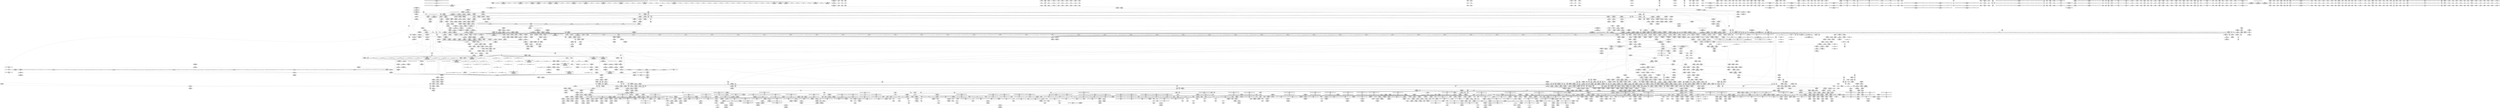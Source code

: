 digraph {
	CE0x7d73970 [shape=record,shape=Mrecord,label="{CE0x7d73970|_call_void_lockdep_rcu_suspicious(i8*_getelementptr_inbounds_(_25_x_i8_,_25_x_i8_*_.str12,_i32_0,_i32_0),_i32_1205,_i8*_getelementptr_inbounds_(_45_x_i8_,_45_x_i8_*_.str13,_i32_0,_i32_0))_#9,_!dbg_!38917|security/tomoyo/common.h,1205}"]
	CE0x5faa0a0 [shape=record,shape=Mrecord,label="{CE0x5faa0a0|24:_%struct.tomoyo_path_info*,_32:_i8,_33:_i8,_72:_i8,_:_SCMRE_42,43_}"]
	CE0x6f769d0 [shape=record,shape=Mrecord,label="{CE0x6f769d0|tomoyo_audit_net_log:idxprom|security/tomoyo/network.c,367|*SummSink*}"]
	CE0x6f629a0 [shape=record,shape=Mrecord,label="{CE0x6f629a0|tomoyo_unix_entry:unix_network29|security/tomoyo/network.c,568}"]
	CE0x71c7760 [shape=record,shape=Mrecord,label="{CE0x71c7760|_ret_i32_%call,_!dbg_!38902|security/tomoyo/common.h,1097}"]
	CE0x5f617f0 [shape=record,shape=Mrecord,label="{CE0x5f617f0|_call_void_kfree(i8*_%call18)_#9,_!dbg_!38969|security/tomoyo/network.c,573|*SummSource*}"]
	CE0x7117710 [shape=record,shape=Mrecord,label="{CE0x7117710|tomoyo_init_request_info:profile2|security/tomoyo/util.c,1007|*SummSource*}"]
	CE0x882fdb0 [shape=record,shape=Mrecord,label="{CE0x882fdb0|tomoyo_get_mode:mode.0|*SummSource*}"]
	CE0x71efc50 [shape=record,shape=Mrecord,label="{CE0x71efc50|_call_void_mcount()_#3|*SummSink*}"]
	CE0x715a070 [shape=record,shape=Mrecord,label="{CE0x715a070|tomoyo_get_mode:profile|Function::tomoyo_get_mode&Arg::profile::|*SummSource*}"]
	CE0x61935d0 [shape=record,shape=Mrecord,label="{CE0x61935d0|_ret_i32_%call,_!dbg_!38914|security/tomoyo/network.c,405|*SummSource*}"]
	CE0x707eed0 [shape=record,shape=Mrecord,label="{CE0x707eed0|tomoyo_unix_entry:bb|*SummSink*}"]
	CE0x71eba40 [shape=record,shape=Mrecord,label="{CE0x71eba40|tomoyo_domain:entry}"]
	CE0x6059c80 [shape=record,shape=Mrecord,label="{CE0x6059c80|tomoyo_const_part_length:cmp21|security/tomoyo/util.c,644|*SummSink*}"]
	CE0x7268730 [shape=record,shape=Mrecord,label="{CE0x7268730|tomoyo_init_request_info:tmp2|security/tomoyo/util.c,1003}"]
	CE0x6d95ad0 [shape=record,shape=Mrecord,label="{CE0x6d95ad0|rcu_lock_release21:indirectgoto}"]
	CE0x53c7a10 [shape=record,shape=Mrecord,label="{CE0x53c7a10|tomoyo_domain:tmp18|security/tomoyo/common.h,1205|*SummSink*}"]
	CE0x5217fa0 [shape=record,shape=Mrecord,label="{CE0x5217fa0|rcu_lock_release21:indirectgoto|*SummSource*}"]
	CE0x5352980 [shape=record,shape=Mrecord,label="{CE0x5352980|GLOBAL:get_current|*Constant*|*SummSink*}"]
	CE0x6e927e0 [shape=record,shape=Mrecord,label="{CE0x6e927e0|tomoyo_audit_net_log:call|security/tomoyo/network.c,366|*SummSink*}"]
	CE0x5146b60 [shape=record,shape=Mrecord,label="{CE0x5146b60|tomoyo_fill_path_info:conv3|security/tomoyo/util.c,666|*SummSink*}"]
	CE0x735af50 [shape=record,shape=Mrecord,label="{CE0x735af50|tomoyo_fill_path_info:land.rhs|*SummSource*}"]
	CE0x6ed5230 [shape=record,shape=Mrecord,label="{CE0x6ed5230|tomoyo_domain:tmp2|*SummSink*}"]
	CE0x6142bf0 [shape=record,shape=Mrecord,label="{CE0x6142bf0|tomoyo_unix_entry:conv7|security/tomoyo/network.c,551}"]
	CE0x52b0960 [shape=record,shape=Mrecord,label="{CE0x52b0960|tomoyo_const_part_length:filename.addr.0|*SummSink*}"]
	CE0x531cc10 [shape=record,shape=Mrecord,label="{CE0x531cc10|rcu_lock_release21:tmp7}"]
	CE0x520f540 [shape=record,shape=Mrecord,label="{CE0x520f540|i64_3|*Constant*|*SummSource*}"]
	CE0x61ad350 [shape=record,shape=Mrecord,label="{CE0x61ad350|__llvm_gcov_indirect_counter_increment114:exit|*SummSource*}"]
	CE0x70991f0 [shape=record,shape=Mrecord,label="{CE0x70991f0|_call_void_mcount()_#3|*SummSink*}"]
	CE0x883def0 [shape=record,shape=Mrecord,label="{CE0x883def0|tomoyo_check_unix_address:tmp9|security/tomoyo/network.c,598|*SummSink*}"]
	CE0x5fef220 [shape=record,shape=Mrecord,label="{CE0x5fef220|tomoyo_get_mode:idxprom3|security/tomoyo/util.c,983|*SummSink*}"]
	CE0x6cd9070 [shape=record,shape=Mrecord,label="{CE0x6cd9070|tomoyo_const_part_length:tmp49|security/tomoyo/util.c,649|*SummSink*}"]
	CE0x6dbc370 [shape=record,shape=Mrecord,label="{CE0x6dbc370|tomoyo_const_part_length:if.then|*SummSource*}"]
	CE0x71d9150 [shape=record,shape=Mrecord,label="{CE0x71d9150|get_current:tmp|*SummSource*}"]
	CE0x72c9e90 [shape=record,shape=Mrecord,label="{CE0x72c9e90|i32_1|*Constant*}"]
	CE0x52d4f60 [shape=record,shape=Mrecord,label="{CE0x52d4f60|tomoyo_domain:security|security/tomoyo/common.h,1205}"]
	CE0x880c660 [shape=record,shape=Mrecord,label="{CE0x880c660|tomoyo_fill_path_info:cmp|security/tomoyo/util.c,667|*SummSink*}"]
	CE0x735a880 [shape=record,shape=Mrecord,label="{CE0x735a880|tomoyo_const_part_length:entry}"]
	CE0x7038b50 [shape=record,shape=Mrecord,label="{CE0x7038b50|srcu_read_unlock20:tmp2|*SummSource*}"]
	CE0x54a8720 [shape=record,shape=Mrecord,label="{CE0x54a8720|tomoyo_unix_entry:tmp28|security/tomoyo/network.c,557|*SummSource*}"]
	CE0x72683c0 [shape=record,shape=Mrecord,label="{CE0x72683c0|tomoyo_audit_unix_log:unix_network|security/tomoyo/network.c,405}"]
	CE0x6db3b70 [shape=record,shape=Mrecord,label="{CE0x6db3b70|24:_%struct.tomoyo_path_info*,_32:_i8,_33:_i8,_72:_i8,_:_SCMRE_52,53_}"]
	CE0x8804a50 [shape=record,shape=Mrecord,label="{CE0x8804a50|tomoyo_check_unix_address:bb|*SummSource*}"]
	CE0x6f0b630 [shape=record,shape=Mrecord,label="{CE0x6f0b630|tomoyo_const_part_length:if.end28|*SummSink*}"]
	CE0x7d74290 [shape=record,shape=Mrecord,label="{CE0x7d74290|tomoyo_fill_path_info:land.rhs|*SummSink*}"]
	CE0x8a931e0 [shape=record,shape=Mrecord,label="{CE0x8a931e0|tomoyo_check_unix_address:addr_len|Function::tomoyo_check_unix_address&Arg::addr_len::|*SummSink*}"]
	CE0x5333bf0 [shape=record,shape=Mrecord,label="{CE0x5333bf0|tomoyo_domain:tmp21|security/tomoyo/common.h,1205|*SummSource*}"]
	CE0x6ed39b0 [shape=record,shape=Mrecord,label="{CE0x6ed39b0|i64*_getelementptr_inbounds_(_31_x_i64_,_31_x_i64_*___llvm_gcov_ctr43150,_i64_0,_i64_16)|*Constant*|*SummSource*}"]
	CE0x71b1f30 [shape=record,shape=Mrecord,label="{CE0x71b1f30|tomoyo_const_part_length:tmp22|security/tomoyo/util.c,634|*SummSource*}"]
	CE0x715d890 [shape=record,shape=Mrecord,label="{CE0x715d890|tomoyo_init_request_info:ns|security/tomoyo/util.c,1010}"]
	CE0x6f62800 [shape=record,shape=Mrecord,label="{CE0x6f62800|tomoyo_unix_entry:tmp39|security/tomoyo/network.c,570|*SummSource*}"]
	CE0x87a7920 [shape=record,shape=Mrecord,label="{CE0x87a7920|tomoyo_fill_path_info:conv4|security/tomoyo/util.c,667|*SummSink*}"]
	CE0x72275d0 [shape=record,shape=Mrecord,label="{CE0x72275d0|tomoyo_const_part_length:tmp32|security/tomoyo/util.c,641|*SummSource*}"]
	CE0x87ea350 [shape=record,shape=Mrecord,label="{CE0x87ea350|rcu_lock_acquire18:tmp1}"]
	CE0x5f02c50 [shape=record,shape=Mrecord,label="{CE0x5f02c50|128:_i8*,_1208:_%struct.file*,_:_CMRE_51,52_}"]
	CE0x6fb6ac0 [shape=record,shape=Mrecord,label="{CE0x6fb6ac0|tomoyo_unix_entry:tmp2|security/tomoyo/network.c,544|*SummSource*}"]
	CE0x55119c0 [shape=record,shape=Mrecord,label="{CE0x55119c0|tomoyo_unix_entry:tmp|*SummSource*}"]
	CE0x53a8250 [shape=record,shape=Mrecord,label="{CE0x53a8250|tomoyo_const_part_length:conv20|security/tomoyo/util.c,644|*SummSink*}"]
	CE0x54430d0 [shape=record,shape=Mrecord,label="{CE0x54430d0|tomoyo_unix_entry:tobool12|security/tomoyo/network.c,556|*SummSink*}"]
	CE0x6e37ce0 [shape=record,shape=Mrecord,label="{CE0x6e37ce0|tomoyo_audit_unix_log:param1|security/tomoyo/network.c,406|*SummSource*}"]
	CE0x610ebd0 [shape=record,shape=Mrecord,label="{CE0x610ebd0|tomoyo_unix_entry:unix_network|security/tomoyo/network.c,566|*SummSource*}"]
	CE0x5fbdd70 [shape=record,shape=Mrecord,label="{CE0x5fbdd70|_call_void_mcount()_#3|*SummSource*}"]
	CE0x6f5bc30 [shape=record,shape=Mrecord,label="{CE0x6f5bc30|i32_5|*Constant*|*SummSource*}"]
	CE0x6fe87c0 [shape=record,shape=Mrecord,label="{CE0x6fe87c0|tomoyo_unix_entry:addr21|security/tomoyo/network.c, 561|*SummSource*}"]
	CE0x88303f0 [shape=record,shape=Mrecord,label="{CE0x88303f0|tomoyo_get_mode:conv10|security/tomoyo/util.c,985|*SummSource*}"]
	CE0x6ebc710 [shape=record,shape=Mrecord,label="{CE0x6ebc710|i64_18|*Constant*|*SummSource*}"]
	CE0x71ab460 [shape=record,shape=Mrecord,label="{CE0x71ab460|_call_void_mcount()_#3|*SummSink*}"]
	CE0x54104a0 [shape=record,shape=Mrecord,label="{CE0x54104a0|rcu_lock_acquire18:tmp}"]
	CE0x5fd3b80 [shape=record,shape=Mrecord,label="{CE0x5fd3b80|i64*_getelementptr_inbounds_(_22_x_i64_,_22_x_i64_*___llvm_gcov_ctr3840,_i64_0,_i64_11)|*Constant*|*SummSource*}"]
	CE0x87fe650 [shape=record,shape=Mrecord,label="{CE0x87fe650|tomoyo_check_unix_address:tmp1|*SummSink*}"]
	CE0x87cfa40 [shape=record,shape=Mrecord,label="{CE0x87cfa40|tomoyo_unix_entry:arrayidx11|security/tomoyo/network.c,556|*SummSink*}"]
	"CONST[source:1(input),value:2(dynamic)][purpose:{object}][SrcIdx:2]"
	CE0x7344c40 [shape=record,shape=Mrecord,label="{CE0x7344c40|tomoyo_audit_net_log:bb}"]
	CE0x6191710 [shape=record,shape=Mrecord,label="{CE0x6191710|tomoyo_init_request_info:r|Function::tomoyo_init_request_info&Arg::r::|*SummSource*}"]
	CE0x53b4540 [shape=record,shape=Mrecord,label="{CE0x53b4540|tomoyo_domain:tmp20|security/tomoyo/common.h,1205|*SummSource*}"]
	CE0x60e3460 [shape=record,shape=Mrecord,label="{CE0x60e3460|tomoyo_const_part_length:tmp36|security/tomoyo/util.c,644}"]
	CE0x871fb50 [shape=record,shape=Mrecord,label="{CE0x871fb50|tomoyo_unix_entry:tmp7|security/tomoyo/network.c,548|*SummSink*}"]
	CE0x6f95440 [shape=record,shape=Mrecord,label="{CE0x6f95440|tomoyo_unix_entry:address30|security/tomoyo/network.c,568|*SummSource*}"]
	CE0x8831bf0 [shape=record,shape=Mrecord,label="{CE0x8831bf0|tomoyo_fill_path_info:const_len6|security/tomoyo/util.c,668|*SummSink*}"]
	CE0x89023a0 [shape=record,shape=Mrecord,label="{CE0x89023a0|VOIDTB_TE:_CE_6392,6400_|*MultipleSource*|security/tomoyo/util.c,1010|Function::tomoyo_get_mode&Arg::ns::}"]
	CE0x6d7ac00 [shape=record,shape=Mrecord,label="{CE0x6d7ac00|i64_16|*Constant*}"]
	CE0x606d6e0 [shape=record,shape=Mrecord,label="{CE0x606d6e0|tomoyo_const_part_length:if.then17}"]
	CE0x52f35b0 [shape=record,shape=Mrecord,label="{CE0x52f35b0|tomoyo_get_mode:and|security/tomoyo/util.c,987}"]
	CE0x53ae130 [shape=record,shape=Mrecord,label="{CE0x53ae130|tomoyo_unix_entry:tmp15|security/tomoyo/network.c,551|*SummSource*}"]
	CE0x53b7730 [shape=record,shape=Mrecord,label="{CE0x53b7730|srcu_read_lock17:bb|*SummSource*}"]
	CE0x6039990 [shape=record,shape=Mrecord,label="{CE0x6039990|0:_i8,_array:_GCRE_tomoyo_index2category_constant_39_x_i8_c_00_00_00_00_00_00_00_00_00_00_00_00_00_00_00_00_00_00_00_00_00_00_00_01_01_01_01_01_01_01_01_01_01_01_01_01_01_01_02_,_align_16:_elem_27::|security/tomoyo/util.c,983}"]
	CE0x7349560 [shape=record,shape=Mrecord,label="{CE0x7349560|__llvm_gcov_indirect_counter_increment114:counter}"]
	CE0x8a309a0 [shape=record,shape=Mrecord,label="{CE0x8a309a0|tomoyo_const_part_length:tmp21|security/tomoyo/util.c,631|*SummSource*}"]
	CE0x52599e0 [shape=record,shape=Mrecord,label="{CE0x52599e0|i64**_getelementptr_inbounds_(_3_x_i64*_,_3_x_i64*_*___llvm_gcda_edge_table44,_i64_0,_i64_1)|*Constant*|*SummSource*}"]
	CE0x543ec20 [shape=record,shape=Mrecord,label="{CE0x543ec20|tomoyo_unix_entry:tmp19|security/tomoyo/network.c,553|*SummSink*}"]
	CE0x6eccf20 [shape=record,shape=Mrecord,label="{CE0x6eccf20|tomoyo_const_part_length:cmp3|security/tomoyo/util.c,627|*SummSource*}"]
	CE0x6ebc380 [shape=record,shape=Mrecord,label="{CE0x6ebc380|tomoyo_const_part_length:cmp12|security/tomoyo/util.c,641|*SummSink*}"]
	CE0x8a7d8d0 [shape=record,shape=Mrecord,label="{CE0x8a7d8d0|rcu_lock_acquire18:tmp3|*SummSource*}"]
	CE0x5410b40 [shape=record,shape=Mrecord,label="{CE0x5410b40|tomoyo_const_part_length:cmp15|security/tomoyo/util.c,641|*SummSource*}"]
	CE0x715df20 [shape=record,shape=Mrecord,label="{CE0x715df20|_ret_i32_%retval.0,_!dbg_!38935|security/tomoyo/util.c,988}"]
	CE0x87847a0 [shape=record,shape=Mrecord,label="{CE0x87847a0|i64*_getelementptr_inbounds_(_31_x_i64_,_31_x_i64_*___llvm_gcov_ctr43150,_i64_0,_i64_9)|*Constant*|*SummSource*}"]
	CE0x8784880 [shape=record,shape=Mrecord,label="{CE0x8784880|tomoyo_const_part_length:tmp19|security/tomoyo/util.c,628|*SummSink*}"]
	CE0x87201e0 [shape=record,shape=Mrecord,label="{CE0x87201e0|tomoyo_unix_entry:tmp9|security/tomoyo/network.c,548|*SummSource*}"]
	CE0x6215d30 [shape=record,shape=Mrecord,label="{CE0x6215d30|tomoyo_read_unlock19:entry|*SummSink*}"]
	CE0x6ddeb60 [shape=record,shape=Mrecord,label="{CE0x6ddeb60|tomoyo_unix_entry:call31|security/tomoyo/network.c,571|*SummSink*}"]
	CE0x89cf1f0 [shape=record,shape=Mrecord,label="{CE0x89cf1f0|_ret_i32_%conv6,_!dbg_!38926|security/tomoyo/util.c,1011|*SummSource*}"]
	CE0x5537550 [shape=record,shape=Mrecord,label="{CE0x5537550|tomoyo_unix_entry:tobool19|security/tomoyo/network.c,560|*SummSource*}"]
	CE0x713fdb0 [shape=record,shape=Mrecord,label="{CE0x713fdb0|tomoyo_check_unix_address:return|*SummSource*}"]
	CE0x88f3ba0 [shape=record,shape=Mrecord,label="{CE0x88f3ba0|i32_1205|*Constant*|*SummSink*}"]
	CE0x71ab6b0 [shape=record,shape=Mrecord,label="{CE0x71ab6b0|tomoyo_const_part_length:tmp23|security/tomoyo/util.c,634|*SummSink*}"]
	CE0x5f03420 [shape=record,shape=Mrecord,label="{CE0x5f03420|128:_i8*,_1208:_%struct.file*,_:_CMRE_80,88_|*MultipleSource*|security/tomoyo/common.h,1205|security/tomoyo/common.h,1205}"]
	CE0x6fa9390 [shape=record,shape=Mrecord,label="{CE0x6fa9390|tomoyo_domain:tmp8|security/tomoyo/common.h,1205}"]
	CE0x6ecd230 [shape=record,shape=Mrecord,label="{CE0x6ecd230|i64*_getelementptr_inbounds_(_4_x_i64_,_4_x_i64_*___llvm_gcov_ctr4137,_i64_0,_i64_0)|*Constant*|*SummSink*}"]
	CE0x8751390 [shape=record,shape=Mrecord,label="{CE0x8751390|tomoyo_fill_path_info:tmp8|security/tomoyo/util.c,667|*SummSink*}"]
	CE0x5fbe7a0 [shape=record,shape=Mrecord,label="{CE0x5fbe7a0|tomoyo_const_part_length:if.end18}"]
	CE0x5410510 [shape=record,shape=Mrecord,label="{CE0x5410510|COLLAPSED:_GCMRE___llvm_gcov_ctr4137_internal_global_4_x_i64_zeroinitializer:_elem_0:default:}"]
	CE0x538df00 [shape=record,shape=Mrecord,label="{CE0x538df00|tomoyo_const_part_length:tmp30|security/tomoyo/util.c,641|*SummSource*}"]
	CE0x8a80bc0 [shape=record,shape=Mrecord,label="{CE0x8a80bc0|tomoyo_domain:tmp17|security/tomoyo/common.h,1205|*SummSource*}"]
	CE0x71f9390 [shape=record,shape=Mrecord,label="{CE0x71f9390|tomoyo_init_request_info:tmp3|security/tomoyo/util.c,1004}"]
	CE0x8902470 [shape=record,shape=Mrecord,label="{CE0x8902470|tomoyo_const_part_length:len.0|*SummSink*}"]
	CE0x8a7dd50 [shape=record,shape=Mrecord,label="{CE0x8a7dd50|i32_49|*Constant*|*SummSink*}"]
	CE0x5f5dbb0 [shape=record,shape=Mrecord,label="{CE0x5f5dbb0|24:_%struct.tomoyo_path_info*,_32:_i8,_33:_i8,_72:_i8,_:_SCMRE_64,72_|*MultipleSource*|security/tomoyo/network.c, 544|security/tomoyo/network.c,544|Function::tomoyo_init_request_info&Arg::r::|security/tomoyo/network.c,565}"]
	CE0x7317370 [shape=record,shape=Mrecord,label="{CE0x7317370|rcu_lock_release21:bb|*SummSource*}"]
	CE0x524f690 [shape=record,shape=Mrecord,label="{CE0x524f690|tomoyo_audit_net_log:tmp}"]
	CE0x543e9b0 [shape=record,shape=Mrecord,label="{CE0x543e9b0|tomoyo_unix_entry:tmp19|security/tomoyo/network.c,553}"]
	CE0x6e01d70 [shape=record,shape=Mrecord,label="{CE0x6e01d70|24:_%struct.tomoyo_path_info*,_32:_i8,_33:_i8,_72:_i8,_:_SCMRE_25,26_}"]
	CE0x70a8220 [shape=record,shape=Mrecord,label="{CE0x70a8220|i64*_getelementptr_inbounds_(_31_x_i64_,_31_x_i64_*___llvm_gcov_ctr43150,_i64_0,_i64_26)|*Constant*|*SummSource*}"]
	CE0x88772d0 [shape=record,shape=Mrecord,label="{CE0x88772d0|GLOBAL:full_name_hash|*Constant*|*SummSource*}"]
	CE0x6ca2b70 [shape=record,shape=Mrecord,label="{CE0x6ca2b70|rcu_lock_acquire18:indirectgoto}"]
	CE0x5fbb6f0 [shape=record,shape=Mrecord,label="{CE0x5fbb6f0|tomoyo_get_mode:tmp19|security/tomoyo/util.c,985|*SummSink*}"]
	CE0x89130d0 [shape=record,shape=Mrecord,label="{CE0x89130d0|tomoyo_read_unlock19:bb}"]
	CE0x6d6eeb0 [shape=record,shape=Mrecord,label="{CE0x6d6eeb0|tomoyo_const_part_length:tmp38|security/tomoyo/util.c,644|*SummSink*}"]
	CE0x6193640 [shape=record,shape=Mrecord,label="{CE0x6193640|_ret_i32_%call,_!dbg_!38914|security/tomoyo/network.c,405|*SummSink*}"]
	CE0x70c0ed0 [shape=record,shape=Mrecord,label="{CE0x70c0ed0|_ret_i32_%call,_!dbg_!38907|include/linux/srcu.h,223|*SummSource*}"]
	CE0x6103f70 [shape=record,shape=Mrecord,label="{CE0x6103f70|i32_255|*Constant*}"]
	CE0x8a470f0 [shape=record,shape=Mrecord,label="{CE0x8a470f0|_call_void_srcu_read_unlock20(%struct.srcu_struct*_tomoyo_ss,_i32_%idx)_#9,_!dbg_!38903|security/tomoyo/common.h,1109}"]
	CE0x53cee90 [shape=record,shape=Mrecord,label="{CE0x53cee90|tomoyo_const_part_length:sw.bb|*SummSource*}"]
	CE0x6f328c0 [shape=record,shape=Mrecord,label="{CE0x6f328c0|tomoyo_const_part_length:tmp42|security/tomoyo/util.c,644|*SummSource*}"]
	CE0x555b6c0 [shape=record,shape=Mrecord,label="{CE0x555b6c0|i64_13|*Constant*}"]
	CE0x5fee5d0 [shape=record,shape=Mrecord,label="{CE0x5fee5d0|tomoyo_get_mode:tmp12|security/tomoyo/util.c,982|*SummSink*}"]
	CE0x52d5370 [shape=record,shape=Mrecord,label="{CE0x52d5370|128:_i8*,_1208:_%struct.file*,_:_CMRE_2,3_}"]
	CE0x5261ec0 [shape=record,shape=Mrecord,label="{CE0x5261ec0|i64*_getelementptr_inbounds_(_12_x_i64_,_12_x_i64_*___llvm_gcov_ctr31133,_i64_0,_i64_11)|*Constant*|*SummSink*}"]
	CE0x8901f00 [shape=record,shape=Mrecord,label="{CE0x8901f00|tomoyo_const_part_length:tmp10|security/tomoyo/util.c,626|*SummSink*}"]
	CE0x545ef30 [shape=record,shape=Mrecord,label="{CE0x545ef30|tomoyo_unix_entry:tmp25|security/tomoyo/network.c,556|*SummSink*}"]
	CE0x532e390 [shape=record,shape=Mrecord,label="{CE0x532e390|128:_i8*,_1208:_%struct.file*,_:_CMRE_5,6_}"]
	CE0x87fc150 [shape=record,shape=Mrecord,label="{CE0x87fc150|tomoyo_domain:tmp12|security/tomoyo/common.h,1205|*SummSink*}"]
	CE0x71f2660 [shape=record,shape=Mrecord,label="{CE0x71f2660|tomoyo_audit_unix_log:param|security/tomoyo/network.c,405|*SummSource*}"]
	CE0x6e87760 [shape=record,shape=Mrecord,label="{CE0x6e87760|tomoyo_get_mode:arrayidx8|security/tomoyo/util.c,983|*SummSink*}"]
	CE0x89faee0 [shape=record,shape=Mrecord,label="{CE0x89faee0|tomoyo_audit_net_log:r|Function::tomoyo_audit_net_log&Arg::r::|*SummSink*}"]
	CE0x890d1f0 [shape=record,shape=Mrecord,label="{CE0x890d1f0|tomoyo_audit_unix_log:tmp4|security/tomoyo/network.c,405|*SummSource*}"]
	CE0x60381e0 [shape=record,shape=Mrecord,label="{CE0x60381e0|tomoyo_get_mode:cmp11|security/tomoyo/util.c,985}"]
	CE0x6115270 [shape=record,shape=Mrecord,label="{CE0x6115270|tomoyo_audit_net_log:tmp2|*SummSource*}"]
	CE0x6dee070 [shape=record,shape=Mrecord,label="{CE0x6dee070|tomoyo_get_mode:tmp21|security/tomoyo/util.c,985|*SummSink*}"]
	CE0x70ecfe0 [shape=record,shape=Mrecord,label="{CE0x70ecfe0|tomoyo_init_request_info:if.end|*SummSink*}"]
	CE0x88fc950 [shape=record,shape=Mrecord,label="{CE0x88fc950|i64*_getelementptr_inbounds_(_31_x_i64_,_31_x_i64_*___llvm_gcov_ctr43150,_i64_0,_i64_0)|*Constant*|*SummSink*}"]
	CE0x71ebb90 [shape=record,shape=Mrecord,label="{CE0x71ebb90|tomoyo_unix_entry:if.then10}"]
	CE0x885daf0 [shape=record,shape=Mrecord,label="{CE0x885daf0|tomoyo_fill_path_info:cmp8|security/tomoyo/util.c,668|*SummSink*}"]
	CE0x7246d20 [shape=record,shape=Mrecord,label="{CE0x7246d20|GLOBAL:__llvm_gcov_global_state_pred45|Global_var:__llvm_gcov_global_state_pred45}"]
	CE0x6287120 [shape=record,shape=Mrecord,label="{CE0x6287120|i64*_getelementptr_inbounds_(_31_x_i64_,_31_x_i64_*___llvm_gcov_ctr43150,_i64_0,_i64_21)|*Constant*}"]
	CE0x5eedae0 [shape=record,shape=Mrecord,label="{CE0x5eedae0|tomoyo_const_part_length:conv|security/tomoyo/util.c,626|*SummSource*}"]
	CE0x6edc1d0 [shape=record,shape=Mrecord,label="{CE0x6edc1d0|tomoyo_const_part_length:add|security/tomoyo/util.c,634|*SummSink*}"]
	CE0x53d78d0 [shape=record,shape=Mrecord,label="{CE0x53d78d0|tomoyo_unix_entry:arrayidx|security/tomoyo/network.c,546|*SummSource*}"]
	CE0x6fb6180 [shape=record,shape=Mrecord,label="{CE0x6fb6180|i32_0|*Constant*}"]
	CE0x5396240 [shape=record,shape=Mrecord,label="{CE0x5396240|i64_18|*Constant*|*SummSink*}"]
	CE0x7098e40 [shape=record,shape=Mrecord,label="{CE0x7098e40|tomoyo_read_lock16:tmp3|*SummSink*}"]
	CE0x6ebdf50 [shape=record,shape=Mrecord,label="{CE0x6ebdf50|tomoyo_domain:if.end}"]
	CE0x526b8e0 [shape=record,shape=Mrecord,label="{CE0x526b8e0|srcu_read_lock17:tmp1}"]
	CE0x5592510 [shape=record,shape=Mrecord,label="{CE0x5592510|VOIDTB_TE:_CE_2048,2096_|*MultipleSource*|security/tomoyo/util.c,1010|Function::tomoyo_get_mode&Arg::ns::}"]
	CE0x7038ae0 [shape=record,shape=Mrecord,label="{CE0x7038ae0|srcu_read_unlock20:tmp2}"]
	CE0x540b230 [shape=record,shape=Mrecord,label="{CE0x540b230|tomoyo_const_part_length:tmp11|security/tomoyo/util.c,626}"]
	CE0x8a2e310 [shape=record,shape=Mrecord,label="{CE0x8a2e310|0:_i8,_array:_GCRE_tomoyo_index2category_constant_39_x_i8_c_00_00_00_00_00_00_00_00_00_00_00_00_00_00_00_00_00_00_00_00_00_00_00_01_01_01_01_01_01_01_01_01_01_01_01_01_01_01_02_,_align_16:_elem_12::|security/tomoyo/util.c,983}"]
	CE0x53b7300 [shape=record,shape=Mrecord,label="{CE0x53b7300|_ret_void,_!dbg_!38907|include/linux/srcu.h,238}"]
	CE0x87b6c90 [shape=record,shape=Mrecord,label="{CE0x87b6c90|tomoyo_get_mode:mode.1|*SummSink*}"]
	CE0x71275e0 [shape=record,shape=Mrecord,label="{CE0x71275e0|tomoyo_get_mode:mode.1|*SummSource*}"]
	CE0x7227e90 [shape=record,shape=Mrecord,label="{CE0x7227e90|_call_void_mcount()_#3}"]
	CE0x87edfd0 [shape=record,shape=Mrecord,label="{CE0x87edfd0|tomoyo_unix_entry:protocol|security/tomoyo/network.c,546|*SummSource*}"]
	CE0x527def0 [shape=record,shape=Mrecord,label="{CE0x527def0|GLOBAL:tomoyo_policy_loaded|Global_var:tomoyo_policy_loaded|*SummSource*}"]
	CE0x6e88d10 [shape=record,shape=Mrecord,label="{CE0x6e88d10|tomoyo_const_part_length:tmp14|security/tomoyo/util.c,626|*SummSink*}"]
	CE0x61bc8b0 [shape=record,shape=Mrecord,label="{CE0x61bc8b0|tomoyo_fill_path_info:entry|*SummSource*}"]
	CE0x60657a0 [shape=record,shape=Mrecord,label="{CE0x60657a0|0:_i8,_array:_GCRE_tomoyo_index2category_constant_39_x_i8_c_00_00_00_00_00_00_00_00_00_00_00_00_00_00_00_00_00_00_00_00_00_00_00_01_01_01_01_01_01_01_01_01_01_01_01_01_01_01_02_,_align_16:_elem_33::|security/tomoyo/util.c,983}"]
	CE0x52005d0 [shape=record,shape=Mrecord,label="{CE0x52005d0|tomoyo_unix_entry:tmp32|security/tomoyo/network.c,560|*SummSink*}"]
	CE0x6f5bcf0 [shape=record,shape=Mrecord,label="{CE0x6f5bcf0|i32_5|*Constant*|*SummSink*}"]
	CE0x60fe3e0 [shape=record,shape=Mrecord,label="{CE0x60fe3e0|i64_16|*Constant*|*SummSource*}"]
	CE0x8865610 [shape=record,shape=Mrecord,label="{CE0x8865610|tomoyo_const_part_length:return|*SummSink*}"]
	CE0x6db41f0 [shape=record,shape=Mrecord,label="{CE0x6db41f0|24:_%struct.tomoyo_path_info*,_32:_i8,_33:_i8,_72:_i8,_:_SCMRE_56,57_}"]
	CE0x5fabcb0 [shape=record,shape=Mrecord,label="{CE0x5fabcb0|tomoyo_unix_entry:tmp48|security/tomoyo/network.c,575}"]
	CE0x6fb6cc0 [shape=record,shape=Mrecord,label="{CE0x6fb6cc0|tomoyo_unix_entry:operation|security/tomoyo/network.c,546|*SummSink*}"]
	CE0x6cde5e0 [shape=record,shape=Mrecord,label="{CE0x6cde5e0|i64_1|*Constant*}"]
	CE0x6138920 [shape=record,shape=Mrecord,label="{CE0x6138920|tomoyo_unix_entry:tmp51|security/tomoyo/network.c,577|*SummSink*}"]
	CE0x603a5c0 [shape=record,shape=Mrecord,label="{CE0x603a5c0|tomoyo_get_mode:if.end}"]
	CE0x60860e0 [shape=record,shape=Mrecord,label="{CE0x60860e0|GLOBAL:rcu_lock_acquire18|*Constant*|*SummSink*}"]
	CE0x61431a0 [shape=record,shape=Mrecord,label="{CE0x61431a0|tomoyo_unix_entry:cmp8|security/tomoyo/network.c,553}"]
	CE0x6dde350 [shape=record,shape=Mrecord,label="{CE0x6dde350|i64*_getelementptr_inbounds_(_22_x_i64_,_22_x_i64_*___llvm_gcov_ctr3840,_i64_0,_i64_15)|*Constant*}"]
	CE0x7039190 [shape=record,shape=Mrecord,label="{CE0x7039190|GLOBAL:__srcu_read_unlock|*Constant*|*SummSink*}"]
	CE0x6010f40 [shape=record,shape=Mrecord,label="{CE0x6010f40|tomoyo_const_part_length:len.0}"]
	CE0x6df0e20 [shape=record,shape=Mrecord,label="{CE0x6df0e20|__llvm_gcov_indirect_counter_increment114:tmp2|*SummSink*}"]
	CE0x8a47190 [shape=record,shape=Mrecord,label="{CE0x8a47190|GLOBAL:srcu_read_unlock20|*Constant*|*SummSource*}"]
	CE0x5f02d90 [shape=record,shape=Mrecord,label="{CE0x5f02d90|128:_i8*,_1208:_%struct.file*,_:_CMRE_52,56_|*MultipleSource*|security/tomoyo/common.h,1205|security/tomoyo/common.h,1205}"]
	CE0x6248f30 [shape=record,shape=Mrecord,label="{CE0x6248f30|tomoyo_read_unlock19:tmp2}"]
	CE0x52b13c0 [shape=record,shape=Mrecord,label="{CE0x52b13c0|tomoyo_get_mode:if.then2}"]
	CE0x524f080 [shape=record,shape=Mrecord,label="{CE0x524f080|i32_6|*Constant*|*SummSink*}"]
	CE0x87cab70 [shape=record,shape=Mrecord,label="{CE0x87cab70|tomoyo_get_mode:arrayidx4|security/tomoyo/util.c,983|*SummSink*}"]
	CE0x53dee20 [shape=record,shape=Mrecord,label="{CE0x53dee20|128:_i8*,_1208:_%struct.file*,_:_CMRE_44,45_}"]
	CE0x61bce10 [shape=record,shape=Mrecord,label="{CE0x61bce10|tomoyo_fill_path_info:ptr|Function::tomoyo_fill_path_info&Arg::ptr::|*SummSink*}"]
	CE0x888cbb0 [shape=record,shape=Mrecord,label="{CE0x888cbb0|tomoyo_domain:tmp11|security/tomoyo/common.h,1205}"]
	CE0x70c0960 [shape=record,shape=Mrecord,label="{CE0x70c0960|srcu_read_lock17:sp|Function::srcu_read_lock17&Arg::sp::}"]
	CE0x8841790 [shape=record,shape=Mrecord,label="{CE0x8841790|tomoyo_const_part_length:tmp2|security/tomoyo/util.c,624}"]
	CE0x70c11a0 [shape=record,shape=Mrecord,label="{CE0x70c11a0|tomoyo_init_request_info:if.end|*SummSource*}"]
	CE0x60f5db0 [shape=record,shape=Mrecord,label="{CE0x60f5db0|0:_i8,_array:_GCRE_tomoyo_index2category_constant_39_x_i8_c_00_00_00_00_00_00_00_00_00_00_00_00_00_00_00_00_00_00_00_00_00_00_00_01_01_01_01_01_01_01_01_01_01_01_01_01_01_01_02_,_align_16:_elem_15::|security/tomoyo/util.c,983}"]
	CE0x87b9ea0 [shape=record,shape=Mrecord,label="{CE0x87b9ea0|0:_i64*,_array:_GCR___llvm_gcda_edge_table44_internal_unnamed_addr_constant_3_x_i64*_i64*_getelementptr_inbounds_(_31_x_i64_,_31_x_i64_*___llvm_gcov_ctr43150,_i64_0,_i64_10),_i64*_getelementptr_inbounds_(_31_x_i64_,_31_x_i64_*___llvm_gcov_ctr43150,_i64_0,_i64_11),_i64*_getelementptr_inbounds_(_31_x_i64_,_31_x_i64_*___llvm_gcov_ctr43150,_i64_0,_i64_15)_:_elem_0::}"]
	CE0x541d130 [shape=record,shape=Mrecord,label="{CE0x541d130|128:_i8*,_1208:_%struct.file*,_:_CMRE_160,168_|*MultipleSource*|security/tomoyo/common.h,1205|security/tomoyo/common.h,1205}"]
	CE0x6f2a3b0 [shape=record,shape=Mrecord,label="{CE0x6f2a3b0|get_current:tmp}"]
	CE0x531c660 [shape=record,shape=Mrecord,label="{CE0x531c660|rcu_lock_release21:tmp6}"]
	CE0x6eb4d40 [shape=record,shape=Mrecord,label="{CE0x6eb4d40|rcu_lock_acquire18:map|Function::rcu_lock_acquire18&Arg::map::|*SummSink*}"]
	CE0x5ff2380 [shape=record,shape=Mrecord,label="{CE0x5ff2380|_ret_void,_!dbg_!38908|include/linux/rcupdate.h,419}"]
	CE0x622c760 [shape=record,shape=Mrecord,label="{CE0x622c760|tomoyo_audit_net_log:tmp5|security/tomoyo/network.c,368|*SummSource*}"]
	CE0x5385fd0 [shape=record,shape=Mrecord,label="{CE0x5385fd0|srcu_read_unlock20:entry}"]
	CE0x5f453f0 [shape=record,shape=Mrecord,label="{CE0x5f453f0|tomoyo_get_mode:if.then13}"]
	CE0x6e87070 [shape=record,shape=Mrecord,label="{CE0x6e87070|tomoyo_get_mode:config7|security/tomoyo/util.c,983|*SummSource*}"]
	CE0x6148730 [shape=record,shape=Mrecord,label="{CE0x6148730|tomoyo_get_mode:if.then13|*SummSink*}"]
	CE0x6e98ae0 [shape=record,shape=Mrecord,label="{CE0x6e98ae0|i8*_getelementptr_inbounds_(_21_x_i8_,_21_x_i8_*_.str9,_i32_0,_i32_0)|*Constant*|*SummSource*}"]
	CE0x7002650 [shape=record,shape=Mrecord,label="{CE0x7002650|rcu_lock_release21:tmp5|include/linux/rcupdate.h,423|*SummSource*}"]
	CE0x6e63eb0 [shape=record,shape=Mrecord,label="{CE0x6e63eb0|tomoyo_unix_entry:tmp37|*LoadInst*|security/tomoyo/network.c,566}"]
	CE0x72faba0 [shape=record,shape=Mrecord,label="{CE0x72faba0|tomoyo_unix_entry:tmp13|security/tomoyo/network.c,548}"]
	CE0x54cc0f0 [shape=record,shape=Mrecord,label="{CE0x54cc0f0|i8*_getelementptr_inbounds_(_10_x_i8_,_10_x_i8_*_.str7,_i32_0,_i32_0)|*Constant*|*SummSink*}"]
	CE0x6d7a8c0 [shape=record,shape=Mrecord,label="{CE0x6d7a8c0|tomoyo_unix_entry:cmp32|security/tomoyo/network.c,572|*SummSink*}"]
	CE0x6d95d10 [shape=record,shape=Mrecord,label="{CE0x6d95d10|__llvm_gcov_indirect_counter_increment114:tmp6}"]
	CE0x71f25c0 [shape=record,shape=Mrecord,label="{CE0x71f25c0|tomoyo_audit_unix_log:param|security/tomoyo/network.c,405}"]
	CE0x6f5b9a0 [shape=record,shape=Mrecord,label="{CE0x6f5b9a0|_ret_void,_!dbg_!38929|security/tomoyo/util.c,670|*SummSink*}"]
	CE0x5385f60 [shape=record,shape=Mrecord,label="{CE0x5385f60|srcu_read_unlock20:entry|*SummSink*}"]
	CE0x725f4e0 [shape=record,shape=Mrecord,label="{CE0x725f4e0|GLOBAL:__llvm_gcov_ctr28130|Global_var:__llvm_gcov_ctr28130}"]
	CE0x52a1790 [shape=record,shape=Mrecord,label="{CE0x52a1790|i64*_getelementptr_inbounds_(_2_x_i64_,_2_x_i64_*___llvm_gcov_ctr53148,_i64_0,_i64_0)|*Constant*}"]
	CE0x8839ab0 [shape=record,shape=Mrecord,label="{CE0x8839ab0|i64_1|*Constant*}"]
	CE0x60e3050 [shape=record,shape=Mrecord,label="{CE0x60e3050|i64_23|*Constant*|*SummSink*}"]
	CE0x71f9000 [shape=record,shape=Mrecord,label="{CE0x71f9000|tomoyo_fill_path_info:name1|security/tomoyo/util.c,663}"]
	CE0x8857a20 [shape=record,shape=Mrecord,label="{CE0x8857a20|tomoyo_unix_entry:addr21|security/tomoyo/network.c, 561}"]
	CE0x53b74d0 [shape=record,shape=Mrecord,label="{CE0x53b74d0|_ret_void,_!dbg_!38907|include/linux/srcu.h,238|*SummSink*}"]
	CE0x5218df0 [shape=record,shape=Mrecord,label="{CE0x5218df0|__llvm_gcov_indirect_counter_increment114:bb4|*SummSink*}"]
	CE0x882adf0 [shape=record,shape=Mrecord,label="{CE0x882adf0|tomoyo_fill_path_info:frombool|security/tomoyo/util.c,667|*SummSink*}"]
	CE0x72932c0 [shape=record,shape=Mrecord,label="{CE0x72932c0|tomoyo_init_request_info:tmp1|*SummSource*}"]
	CE0x6094ee0 [shape=record,shape=Mrecord,label="{CE0x6094ee0|_call_void_mcount()_#3|*SummSink*}"]
	CE0x6ee40e0 [shape=record,shape=Mrecord,label="{CE0x6ee40e0|tomoyo_unix_entry:tmp}"]
	CE0x88bbc70 [shape=record,shape=Mrecord,label="{CE0x88bbc70|rcu_lock_acquire18:tmp2}"]
	CE0x52d08e0 [shape=record,shape=Mrecord,label="{CE0x52d08e0|rcu_lock_acquire18:tmp1|*SummSink*}"]
	CE0x53c8170 [shape=record,shape=Mrecord,label="{CE0x53c8170|i64*_getelementptr_inbounds_(_11_x_i64_,_11_x_i64_*___llvm_gcov_ctr54147,_i64_0,_i64_10)|*Constant*}"]
	CE0x52f32b0 [shape=record,shape=Mrecord,label="{CE0x52f32b0|tomoyo_get_mode:conv15|security/tomoyo/util.c,987|*SummSource*}"]
	CE0x87fbd90 [shape=record,shape=Mrecord,label="{CE0x87fbd90|tomoyo_domain:tmp11|security/tomoyo/common.h,1205|*SummSink*}"]
	CE0x60800e0 [shape=record,shape=Mrecord,label="{CE0x60800e0|tomoyo_get_mode:if.then}"]
	CE0x61e7e30 [shape=record,shape=Mrecord,label="{CE0x61e7e30|tomoyo_audit_net_log:tmp1}"]
	CE0x8913870 [shape=record,shape=Mrecord,label="{CE0x8913870|_call_void_mcount()_#3|*SummSource*}"]
	CE0x5f5e180 [shape=record,shape=Mrecord,label="{CE0x5f5e180|24:_%struct.tomoyo_path_info*,_32:_i8,_33:_i8,_72:_i8,_:_SCMRE_74,75_|*MultipleSource*|security/tomoyo/network.c, 544|security/tomoyo/network.c,544|Function::tomoyo_init_request_info&Arg::r::|security/tomoyo/network.c,565}"]
	CE0x5fc0410 [shape=record,shape=Mrecord,label="{CE0x5fc0410|128:_i8*,_1208:_%struct.file*,_:_CMRE_96,104_|*MultipleSource*|security/tomoyo/common.h,1205|security/tomoyo/common.h,1205}"]
	CE0x6e387d0 [shape=record,shape=Mrecord,label="{CE0x6e387d0|tomoyo_audit_unix_log:operation|security/tomoyo/network.c,406|*SummSink*}"]
	CE0x53bab50 [shape=record,shape=Mrecord,label="{CE0x53bab50|i64_0|*Constant*}"]
	CE0x887e470 [shape=record,shape=Mrecord,label="{CE0x887e470|tomoyo_audit_net_log:operation|Function::tomoyo_audit_net_log&Arg::operation::}"]
	CE0x72c5e40 [shape=record,shape=Mrecord,label="{CE0x72c5e40|tomoyo_get_mode:tmp6|security/tomoyo/util.c,978|*SummSink*}"]
	CE0x527e490 [shape=record,shape=Mrecord,label="{CE0x527e490|tomoyo_get_mode:if.then|*SummSink*}"]
	CE0x52a12b0 [shape=record,shape=Mrecord,label="{CE0x52a12b0|rcu_lock_acquire18:tmp7|*SummSource*}"]
	CE0x72c5fd0 [shape=record,shape=Mrecord,label="{CE0x72c5fd0|tomoyo_get_mode:tmp7|security/tomoyo/util.c,979}"]
	CE0x7268d80 [shape=record,shape=Mrecord,label="{CE0x7268d80|tomoyo_unix_entry:do.body|*SummSink*}"]
	CE0x8831950 [shape=record,shape=Mrecord,label="{CE0x8831950|tomoyo_fill_path_info:const_len6|security/tomoyo/util.c,668}"]
	CE0x87b9a00 [shape=record,shape=Mrecord,label="{CE0x87b9a00|__llvm_gcov_indirect_counter_increment114:predecessor|Function::__llvm_gcov_indirect_counter_increment114&Arg::predecessor::|*SummSource*}"]
	CE0x541d4f0 [shape=record,shape=Mrecord,label="{CE0x541d4f0|tomoyo_domain:tmp22|security/tomoyo/common.h,1205}"]
	CE0x6e41050 [shape=record,shape=Mrecord,label="{CE0x6e41050|get_current:tmp4|./arch/x86/include/asm/current.h,14|*SummSource*}"]
	CE0x607f670 [shape=record,shape=Mrecord,label="{CE0x607f670|0:_i8,_array:_GCRE_tomoyo_index2category_constant_39_x_i8_c_00_00_00_00_00_00_00_00_00_00_00_00_00_00_00_00_00_00_00_00_00_00_00_01_01_01_01_01_01_01_01_01_01_01_01_01_01_01_02_,_align_16:_elem_7::|security/tomoyo/util.c,983}"]
	CE0x52d5300 [shape=record,shape=Mrecord,label="{CE0x52d5300|128:_i8*,_1208:_%struct.file*,_:_CMRE_1,2_}"]
	CE0x6e3c4c0 [shape=record,shape=Mrecord,label="{CE0x6e3c4c0|tomoyo_unix_entry:tmp18|security/tomoyo/network.c,553}"]
	CE0x7115170 [shape=record,shape=Mrecord,label="{CE0x7115170|tomoyo_fill_path_info:arrayidx|security/tomoyo/util.c,667|*SummSource*}"]
	CE0x70f4e50 [shape=record,shape=Mrecord,label="{CE0x70f4e50|srcu_read_unlock20:bb|*SummSource*}"]
	CE0x61154a0 [shape=record,shape=Mrecord,label="{CE0x61154a0|0:_i8,_:_GCRE_tomoyo_policy_loaded_global_i8_0,_align_1:_elem_0:default:}"]
	CE0x5eee4c0 [shape=record,shape=Mrecord,label="{CE0x5eee4c0|tomoyo_get_mode:tmp4|security/tomoyo/util.c,978}"]
	CE0x6ecd440 [shape=record,shape=Mrecord,label="{CE0x6ecd440|tomoyo_const_part_length:lor.lhs.false|*SummSource*}"]
	CE0x603a450 [shape=record,shape=Mrecord,label="{CE0x603a450|_call_void_rcu_lock_release21(%struct.lockdep_map*_%dep_map)_#9,_!dbg_!38905|include/linux/srcu.h,236}"]
	CE0x61ea1f0 [shape=record,shape=Mrecord,label="{CE0x61ea1f0|i64*_getelementptr_inbounds_(_31_x_i64_,_31_x_i64_*___llvm_gcov_ctr43150,_i64_0,_i64_29)|*Constant*|*SummSource*}"]
	CE0x550e610 [shape=record,shape=Mrecord,label="{CE0x550e610|tomoyo_unix_entry:buf.0|*SummSink*}"]
	CE0x70b1080 [shape=record,shape=Mrecord,label="{CE0x70b1080|tomoyo_init_request_info:tmp10|security/tomoyo/util.c,1006|*SummSink*}"]
	CE0x72dd390 [shape=record,shape=Mrecord,label="{CE0x72dd390|tomoyo_read_lock16:tmp|*SummSink*}"]
	CE0x88f3530 [shape=record,shape=Mrecord,label="{CE0x88f3530|i8*_getelementptr_inbounds_(_25_x_i8_,_25_x_i8_*_.str12,_i32_0,_i32_0)|*Constant*|*SummSink*}"]
	CE0x5230550 [shape=record,shape=Mrecord,label="{CE0x5230550|tomoyo_unix_entry:idxprom1|security/tomoyo/network.c,546}"]
	CE0x525a1b0 [shape=record,shape=Mrecord,label="{CE0x525a1b0|tomoyo_const_part_length:sw.epilog}"]
	CE0x87c9220 [shape=record,shape=Mrecord,label="{CE0x87c9220|tomoyo_fill_path_info:sub|security/tomoyo/util.c,667}"]
	CE0x8785320 [shape=record,shape=Mrecord,label="{CE0x8785320|tomoyo_const_part_length:tmp28|security/tomoyo/util.c,641|*SummSink*}"]
	CE0x543e750 [shape=record,shape=Mrecord,label="{CE0x543e750|tomoyo_unix_entry:tmp18|security/tomoyo/network.c,553|*SummSource*}"]
	CE0x7127370 [shape=record,shape=Mrecord,label="{CE0x7127370|tomoyo_get_mode:mode.1}"]
	CE0x6ddc7f0 [shape=record,shape=Mrecord,label="{CE0x6ddc7f0|i64*_getelementptr_inbounds_(_22_x_i64_,_22_x_i64_*___llvm_gcov_ctr3840,_i64_0,_i64_20)|*Constant*|*SummSource*}"]
	CE0x615be50 [shape=record,shape=Mrecord,label="{CE0x615be50|tomoyo_unix_entry:tmp44|security/tomoyo/network.c,572|*SummSource*}"]
	CE0x6104330 [shape=record,shape=Mrecord,label="{CE0x6104330|tomoyo_const_part_length:conv2|security/tomoyo/util.c,627}"]
	CE0x87cf440 [shape=record,shape=Mrecord,label="{CE0x87cf440|tomoyo_unix_entry:tmp21|security/tomoyo/network.c,554|*SummSource*}"]
	CE0x5410260 [shape=record,shape=Mrecord,label="{CE0x5410260|i32_51|*Constant*|*SummSink*}"]
	CE0x71c1d70 [shape=record,shape=Mrecord,label="{CE0x71c1d70|i64*_getelementptr_inbounds_(_31_x_i64_,_31_x_i64_*___llvm_gcov_ctr43150,_i64_0,_i64_27)|*Constant*}"]
	CE0x89b16e0 [shape=record,shape=Mrecord,label="{CE0x89b16e0|tomoyo_audit_unix_log:tmp6|security/tomoyo/network.c,407}"]
	CE0x53cedd0 [shape=record,shape=Mrecord,label="{CE0x53cedd0|tomoyo_const_part_length:sw.bb}"]
	CE0x8902900 [shape=record,shape=Mrecord,label="{CE0x8902900|tomoyo_get_mode:if.then|*SummSource*}"]
	CE0x5224c80 [shape=record,shape=Mrecord,label="{CE0x5224c80|tomoyo_unix_entry:addr|security/tomoyo/network.c,550|*SummSink*}"]
	CE0x6e75d90 [shape=record,shape=Mrecord,label="{CE0x6e75d90|tomoyo_audit_unix_log:tmp2|*SummSink*}"]
	CE0x8a1fb50 [shape=record,shape=Mrecord,label="{CE0x8a1fb50|tomoyo_init_request_info:domain.addr.0|*SummSource*}"]
	CE0x735d630 [shape=record,shape=Mrecord,label="{CE0x735d630|tomoyo_unix_entry:tmp5|security/tomoyo/network.c,546}"]
	CE0x523ec70 [shape=record,shape=Mrecord,label="{CE0x523ec70|tomoyo_get_mode:tmp28|security/tomoyo/util.c,988|*SummSink*}"]
	CE0x550e3e0 [shape=record,shape=Mrecord,label="{CE0x550e3e0|tomoyo_unix_entry:buf.0}"]
	CE0x6e98830 [shape=record,shape=Mrecord,label="{CE0x6e98830|i32_(%struct.tomoyo_request_info.524*,_i8*,_...)*_bitcast_(i32_(%struct.tomoyo_request_info*,_i8*,_...)*_tomoyo_supervisor_to_i32_(%struct.tomoyo_request_info.524*,_i8*,_...)*)|*Constant*|*SummSink*}"]
	CE0x5fffd10 [shape=record,shape=Mrecord,label="{CE0x5fffd10|tomoyo_get_mode:tmp3|security/tomoyo/util.c,978|*SummSource*}"]
	CE0x6fe8b20 [shape=record,shape=Mrecord,label="{CE0x6fe8b20|tomoyo_unix_entry:addr21|security/tomoyo/network.c, 561|*SummSink*}"]
	CE0x61ea5b0 [shape=record,shape=Mrecord,label="{CE0x61ea5b0|tomoyo_const_part_length:tmp51|security/tomoyo/util.c,651|*SummSource*}"]
	CE0x5f02ed0 [shape=record,shape=Mrecord,label="{CE0x5f02ed0|128:_i8*,_1208:_%struct.file*,_:_CMRE_56,64_|*MultipleSource*|security/tomoyo/common.h,1205|security/tomoyo/common.h,1205}"]
	CE0x6138840 [shape=record,shape=Mrecord,label="{CE0x6138840|i64*_getelementptr_inbounds_(_22_x_i64_,_22_x_i64_*___llvm_gcov_ctr3840,_i64_0,_i64_21)|*Constant*|*SummSink*}"]
	CE0x6e87230 [shape=record,shape=Mrecord,label="{CE0x6e87230|tomoyo_get_mode:config7|security/tomoyo/util.c,983|*SummSink*}"]
	CE0x6df0b60 [shape=record,shape=Mrecord,label="{CE0x6df0b60|tomoyo_const_part_length:tmp|*SummSink*}"]
	CE0x72d33b0 [shape=record,shape=Mrecord,label="{CE0x72d33b0|tomoyo_const_part_length:cmp|security/tomoyo/util.c,626|*SummSink*}"]
	CE0x5fc09b0 [shape=record,shape=Mrecord,label="{CE0x5fc09b0|128:_i8*,_1208:_%struct.file*,_:_CMRE_120,128_|*MultipleSource*|security/tomoyo/common.h,1205|security/tomoyo/common.h,1205}"]
	CE0x71e9f00 [shape=record,shape=Mrecord,label="{CE0x71e9f00|tomoyo_const_part_length:sw.bb9|*SummSource*}"]
	CE0x88db270 [shape=record,shape=Mrecord,label="{CE0x88db270|i32_2|*Constant*}"]
	CE0x5f61300 [shape=record,shape=Mrecord,label="{CE0x5f61300|tomoyo_unix_entry:tmp46|security/tomoyo/network.c,573|*SummSource*}"]
	CE0x8a793e0 [shape=record,shape=Mrecord,label="{CE0x8a793e0|tomoyo_const_part_length:tobool|security/tomoyo/util.c,624|*SummSource*}"]
	CE0x53ba750 [shape=record,shape=Mrecord,label="{CE0x53ba750|tomoyo_unix_entry:tmp6|security/tomoyo/network.c,548|*SummSource*}"]
	CE0x6115680 [shape=record,shape=Mrecord,label="{CE0x6115680|tomoyo_get_mode:tmp2|security/tomoyo/util.c,978}"]
	CE0x6e761d0 [shape=record,shape=Mrecord,label="{CE0x6e761d0|tomoyo_init_request_info:tmp6|security/tomoyo/util.c,1004}"]
	CE0x88f3470 [shape=record,shape=Mrecord,label="{CE0x88f3470|i8*_getelementptr_inbounds_(_25_x_i8_,_25_x_i8_*_.str12,_i32_0,_i32_0)|*Constant*|*SummSource*}"]
	CE0x71f0100 [shape=record,shape=Mrecord,label="{CE0x71f0100|i64*_getelementptr_inbounds_(_4_x_i64_,_4_x_i64_*___llvm_gcov_ctr4137,_i64_0,_i64_2)|*Constant*|*SummSink*}"]
	CE0x71d85e0 [shape=record,shape=Mrecord,label="{CE0x71d85e0|%struct.task_struct*_(%struct.task_struct**)*_asm_movq_%gs:$_1:P_,$0_,_r,im,_dirflag_,_fpsr_,_flags_|*SummSource*}"]
	CE0x54a8e70 [shape=record,shape=Mrecord,label="{CE0x54a8e70|tomoyo_unix_entry:call15|security/tomoyo/network.c,557}"]
	CE0x6084e50 [shape=record,shape=Mrecord,label="{CE0x6084e50|tomoyo_const_part_length:if.end28}"]
	CE0x88305f0 [shape=record,shape=Mrecord,label="{CE0x88305f0|tomoyo_get_mode:conv5|security/tomoyo/util.c,983|*SummSource*}"]
	CE0x60843c0 [shape=record,shape=Mrecord,label="{CE0x60843c0|_ret_void,_!dbg_!38908|include/linux/rcupdate.h,424|*SummSource*}"]
	CE0x559cd00 [shape=record,shape=Mrecord,label="{CE0x559cd00|tomoyo_unix_entry:entry|*SummSource*}"]
	CE0x70bddb0 [shape=record,shape=Mrecord,label="{CE0x70bddb0|tomoyo_unix_entry:do.end}"]
	CE0x6143130 [shape=record,shape=Mrecord,label="{CE0x6143130|i64_5|*Constant*}"]
	CE0x53ce2c0 [shape=record,shape=Mrecord,label="{CE0x53ce2c0|tomoyo_audit_net_log:idxprom1|security/tomoyo/network.c,368}"]
	CE0x6193800 [shape=record,shape=Mrecord,label="{CE0x6193800|tomoyo_unix_entry:cmp32|security/tomoyo/network.c,572|*SummSource*}"]
	CE0x880cd20 [shape=record,shape=Mrecord,label="{CE0x880cd20|i64*_getelementptr_inbounds_(_5_x_i64_,_5_x_i64_*___llvm_gcov_ctr28130,_i64_0,_i64_4)|*Constant*}"]
	CE0x70c0b60 [shape=record,shape=Mrecord,label="{CE0x70c0b60|srcu_read_lock17:sp|Function::srcu_read_lock17&Arg::sp::|*SummSink*}"]
	CE0x6094c60 [shape=record,shape=Mrecord,label="{CE0x6094c60|_call_void_mcount()_#3}"]
	CE0x53be520 [shape=record,shape=Mrecord,label="{CE0x53be520|i64*_getelementptr_inbounds_(_12_x_i64_,_12_x_i64_*___llvm_gcov_ctr31133,_i64_0,_i64_6)|*Constant*|*SummSource*}"]
	CE0x88bbf20 [shape=record,shape=Mrecord,label="{CE0x88bbf20|_call_void___llvm_gcov_indirect_counter_increment114(i32*___llvm_gcov_global_state_pred45,_i64**_getelementptr_inbounds_(_3_x_i64*_,_3_x_i64*_*___llvm_gcda_edge_table44,_i64_0,_i64_2)),_!dbg_!38930|security/tomoyo/util.c,640|*SummSource*}"]
	CE0x5ff2710 [shape=record,shape=Mrecord,label="{CE0x5ff2710|tomoyo_domain:do.end}"]
	CE0x7d86f90 [shape=record,shape=Mrecord,label="{CE0x7d86f90|i64*_getelementptr_inbounds_(_31_x_i64_,_31_x_i64_*___llvm_gcov_ctr43150,_i64_0,_i64_30)|*Constant*|*SummSink*}"]
	CE0x8785260 [shape=record,shape=Mrecord,label="{CE0x8785260|tomoyo_const_part_length:tmp28|security/tomoyo/util.c,641|*SummSource*}"]
	CE0x557d2e0 [shape=record,shape=Mrecord,label="{CE0x557d2e0|tomoyo_unix_entry:error.0|*SummSink*}"]
	CE0x713a650 [shape=record,shape=Mrecord,label="{CE0x713a650|GLOBAL:tomoyo_const_part_length|*Constant*|*SummSource*}"]
	CE0x8830660 [shape=record,shape=Mrecord,label="{CE0x8830660|tomoyo_get_mode:conv5|security/tomoyo/util.c,983|*SummSink*}"]
	CE0x6e641e0 [shape=record,shape=Mrecord,label="{CE0x6e641e0|tomoyo_unix_entry:param|security/tomoyo/network.c,566}"]
	CE0x70bd830 [shape=record,shape=Mrecord,label="{CE0x70bd830|40:_%struct.tomoyo_policy_namespace*,_48:_i8,_:_GCRE_tomoyo_kernel_domain_external_global_%struct.tomoyo_domain_info_48,49_|*MultipleSource*|security/tomoyo/util.c,1005|security/tomoyo/util.c,1007|Function::tomoyo_init_request_info&Arg::domain::}"]
	CE0x5f816e0 [shape=record,shape=Mrecord,label="{CE0x5f816e0|tomoyo_const_part_length:incdec.ptr19|security/tomoyo/util.c,643|*SummSink*}"]
	CE0x5443340 [shape=record,shape=Mrecord,label="{CE0x5443340|i64_9|*Constant*|*SummSource*}"]
	CE0x6fc0370 [shape=record,shape=Mrecord,label="{CE0x6fc0370|tomoyo_unix_entry:call31|security/tomoyo/network.c,571|*SummSource*}"]
	CE0x6234690 [shape=record,shape=Mrecord,label="{CE0x6234690|24:_%struct.tomoyo_path_info*,_32:_i8,_33:_i8,_72:_i8,_:_SCMRE_29,30_}"]
	CE0x88fca80 [shape=record,shape=Mrecord,label="{CE0x88fca80|i32_0|*Constant*}"]
	CE0x7268970 [shape=record,shape=Mrecord,label="{CE0x7268970|tomoyo_get_mode:tmp1}"]
	CE0x8a2e480 [shape=record,shape=Mrecord,label="{CE0x8a2e480|0:_i8,_array:_GCRE_tomoyo_index2category_constant_39_x_i8_c_00_00_00_00_00_00_00_00_00_00_00_00_00_00_00_00_00_00_00_00_00_00_00_01_01_01_01_01_01_01_01_01_01_01_01_01_01_01_02_,_align_16:_elem_22::|security/tomoyo/util.c,983}"]
	CE0x6ed5dd0 [shape=record,shape=Mrecord,label="{CE0x6ed5dd0|i64*_getelementptr_inbounds_(_11_x_i64_,_11_x_i64_*___llvm_gcov_ctr54147,_i64_0,_i64_6)|*Constant*}"]
	CE0x8901d40 [shape=record,shape=Mrecord,label="{CE0x8901d40|tomoyo_const_part_length:tmp10|security/tomoyo/util.c,626|*SummSource*}"]
	CE0x538ea30 [shape=record,shape=Mrecord,label="{CE0x538ea30|get_current:tmp2|*SummSource*}"]
	CE0x54a8d20 [shape=record,shape=Mrecord,label="{CE0x54a8d20|tomoyo_unix_entry:conv14|security/tomoyo/network.c,557|*SummSink*}"]
	CE0x7038f10 [shape=record,shape=Mrecord,label="{CE0x7038f10|tomoyo_const_part_length:tmp1|*SummSink*}"]
	CE0x87c9370 [shape=record,shape=Mrecord,label="{CE0x87c9370|tomoyo_fill_path_info:sub|security/tomoyo/util.c,667|*SummSink*}"]
	CE0x7345560 [shape=record,shape=Mrecord,label="{CE0x7345560|rcu_lock_acquire18:indirectgoto|*SummSource*}"]
	CE0x717ce10 [shape=record,shape=Mrecord,label="{CE0x717ce10|tomoyo_unix_entry:if.end|*SummSource*}"]
	CE0x716bad0 [shape=record,shape=Mrecord,label="{CE0x716bad0|i32_3|*Constant*}"]
	CE0x52a1660 [shape=record,shape=Mrecord,label="{CE0x52a1660|i8*_undef|*Constant*|*SummSink*}"]
	CE0x551d640 [shape=record,shape=Mrecord,label="{CE0x551d640|COLLAPSED:_CRE:_elem_0:default:}"]
	CE0x71d8750 [shape=record,shape=Mrecord,label="{CE0x71d8750|__llvm_gcov_indirect_counter_increment114:bb4}"]
	CE0x6f94bb0 [shape=record,shape=Mrecord,label="{CE0x6f94bb0|_call_void_bitcast_(void_(%struct.tomoyo_request_info*,_i1_(%struct.tomoyo_request_info*,_%struct.tomoyo_acl_info*)*)*_tomoyo_check_acl_to_void_(%struct.tomoyo_request_info.524*,_i1_(%struct.tomoyo_request_info.524*,_%struct.tomoyo_acl_info*)*)*)(%struct.tomoyo_request_info.524*_%r,_i1_(%struct.tomoyo_request_info.524*,_%struct.tomoyo_acl_info*)*_tomoyo_check_unix_acl)_#9,_!dbg_!38963|security/tomoyo/network.c,570}"]
	CE0x87ba030 [shape=record,shape=Mrecord,label="{CE0x87ba030|__llvm_gcov_indirect_counter_increment114:tmp|*SummSource*}"]
	CE0x6e22940 [shape=record,shape=Mrecord,label="{CE0x6e22940|tomoyo_unix_entry:operation|security/tomoyo/network.c,546|*SummSource*}"]
	CE0x6086d30 [shape=record,shape=Mrecord,label="{CE0x6086d30|_call_void_rcu_lock_acquire18(%struct.lockdep_map*_%dep_map)_#9,_!dbg_!38906|include/linux/srcu.h,222}"]
	CE0x8a7d740 [shape=record,shape=Mrecord,label="{CE0x8a7d740|rcu_lock_acquire18:tmp3}"]
	CE0x87e95a0 [shape=record,shape=Mrecord,label="{CE0x87e95a0|i64_1|*Constant*|*SummSource*}"]
	CE0x71da230 [shape=record,shape=Mrecord,label="{CE0x71da230|tomoyo_audit_unix_log:tmp}"]
	CE0x713a0a0 [shape=record,shape=Mrecord,label="{CE0x713a0a0|i64_80|*Constant*|*SummSink*}"]
	CE0x6f90350 [shape=record,shape=Mrecord,label="{CE0x6f90350|%struct.tomoyo_domain_info*_null|*Constant*|*SummSink*}"]
	CE0x6ddc590 [shape=record,shape=Mrecord,label="{CE0x6ddc590|i64*_getelementptr_inbounds_(_22_x_i64_,_22_x_i64_*___llvm_gcov_ctr3840,_i64_0,_i64_20)|*Constant*}"]
	CE0x52d0ba0 [shape=record,shape=Mrecord,label="{CE0x52d0ba0|i64*_getelementptr_inbounds_(_4_x_i64_,_4_x_i64_*___llvm_gcov_ctr4137,_i64_0,_i64_1)|*Constant*|*SummSink*}"]
	CE0x887c720 [shape=record,shape=Mrecord,label="{CE0x887c720|__llvm_gcov_indirect_counter_increment114:tmp1|*SummSink*}"]
	CE0x52a1350 [shape=record,shape=Mrecord,label="{CE0x52a1350|rcu_lock_acquire18:tmp7|*SummSink*}"]
	CE0x73174b0 [shape=record,shape=Mrecord,label="{CE0x73174b0|get_current:tmp3}"]
	CE0x5f5d6d0 [shape=record,shape=Mrecord,label="{CE0x5f5d6d0|24:_%struct.tomoyo_path_info*,_32:_i8,_33:_i8,_72:_i8,_:_SCMRE_61,62_}"]
	CE0x5ff1e80 [shape=record,shape=Mrecord,label="{CE0x5ff1e80|rcu_lock_acquire18:entry}"]
	CE0x608d720 [shape=record,shape=Mrecord,label="{CE0x608d720|tomoyo_domain:tmp1|*SummSink*}"]
	CE0x71f20f0 [shape=record,shape=Mrecord,label="{CE0x71f20f0|tomoyo_init_request_info:tmp7|security/tomoyo/util.c,1005|*SummSource*}"]
	CE0x532dff0 [shape=record,shape=Mrecord,label="{CE0x532dff0|128:_i8*,_1208:_%struct.file*,_:_CMRE_3,4_}"]
	CE0x53ae280 [shape=record,shape=Mrecord,label="{CE0x53ae280|tomoyo_unix_entry:tmp15|security/tomoyo/network.c,551|*SummSink*}"]
	CE0x5fbb590 [shape=record,shape=Mrecord,label="{CE0x5fbb590|tomoyo_get_mode:tmp19|security/tomoyo/util.c,985|*SummSource*}"]
	CE0x8830350 [shape=record,shape=Mrecord,label="{CE0x8830350|tomoyo_get_mode:conv10|security/tomoyo/util.c,985}"]
	CE0x6dedf10 [shape=record,shape=Mrecord,label="{CE0x6dedf10|tomoyo_get_mode:tmp21|security/tomoyo/util.c,985|*SummSource*}"]
	CE0x6eb45a0 [shape=record,shape=Mrecord,label="{CE0x6eb45a0|srcu_read_lock17:dep_map|include/linux/srcu.h,222|*SummSink*}"]
	CE0x8701f40 [shape=record,shape=Mrecord,label="{CE0x8701f40|tomoyo_const_part_length:if.end18|*SummSink*}"]
	CE0x87ca290 [shape=record,shape=Mrecord,label="{CE0x87ca290|tomoyo_get_mode:idxprom|security/tomoyo/util.c,981|*SummSource*}"]
	CE0x6e41750 [shape=record,shape=Mrecord,label="{CE0x6e41750|tomoyo_const_part_length:cmp12|security/tomoyo/util.c,641|*SummSource*}"]
	"CONST[source:2(external),value:2(dynamic)][purpose:{subject}][SrcIdx:7]"
	CE0x52f2a30 [shape=record,shape=Mrecord,label="{CE0x52f2a30|tomoyo_get_mode:tmp26|security/tomoyo/util.c,987|*SummSink*}"]
	CE0x5333770 [shape=record,shape=Mrecord,label="{CE0x5333770|tomoyo_domain:cred|security/tomoyo/common.h,1205|*SummSink*}"]
	CE0x60dba30 [shape=record,shape=Mrecord,label="{CE0x60dba30|tomoyo_const_part_length:if.then}"]
	CE0x87c9110 [shape=record,shape=Mrecord,label="{CE0x87c9110|tomoyo_fill_path_info:idxprom|security/tomoyo/util.c,667}"]
	CE0x526c2e0 [shape=record,shape=Mrecord,label="{CE0x526c2e0|srcu_read_lock17:tmp2|*SummSink*}"]
	CE0x606cfd0 [shape=record,shape=Mrecord,label="{CE0x606cfd0|tomoyo_const_part_length:tmp9|security/tomoyo/util.c,626|*SummSource*}"]
	CE0x6e02020 [shape=record,shape=Mrecord,label="{CE0x6e02020|24:_%struct.tomoyo_path_info*,_32:_i8,_33:_i8,_72:_i8,_:_SCMRE_26,27_}"]
	CE0x87ba580 [shape=record,shape=Mrecord,label="{CE0x87ba580|i64_19|*Constant*|*SummSource*}"]
	CE0x6dbc1f0 [shape=record,shape=Mrecord,label="{CE0x6dbc1f0|GLOBAL:lock_acquire|*Constant*}"]
	CE0x6eb4940 [shape=record,shape=Mrecord,label="{CE0x6eb4940|GLOBAL:rcu_lock_acquire18|*Constant*|*SummSource*}"]
	CE0x8a26fa0 [shape=record,shape=Mrecord,label="{CE0x8a26fa0|tomoyo_audit_net_log:family|Function::tomoyo_audit_net_log&Arg::family::}"]
	CE0x53d5520 [shape=record,shape=Mrecord,label="{CE0x53d5520|tomoyo_const_part_length:tmp34|security/tomoyo/util.c,642|*SummSink*}"]
	CE0x8a7e2f0 [shape=record,shape=Mrecord,label="{CE0x8a7e2f0|tomoyo_const_part_length:while.cond}"]
	CE0x5f88880 [shape=record,shape=Mrecord,label="{CE0x5f88880|tomoyo_audit_net_log:idxprom1|security/tomoyo/network.c,368|*SummSource*}"]
	CE0x8784960 [shape=record,shape=Mrecord,label="{CE0x8784960|tomoyo_const_part_length:tmp20|security/tomoyo/util.c,628}"]
	CE0x8a270a0 [shape=record,shape=Mrecord,label="{CE0x8a270a0|_ret_i32_%call,_!dbg_!38910|security/tomoyo/network.c,366|*SummSource*}"]
	CE0x8a1e4c0 [shape=record,shape=Mrecord,label="{CE0x8a1e4c0|i64_ptrtoint_(i8*_blockaddress(_rcu_lock_release21,_%__here)_to_i64)|*Constant*}"]
	CE0x53c7d60 [shape=record,shape=Mrecord,label="{CE0x53c7d60|tomoyo_domain:tmp19|security/tomoyo/common.h,1205}"]
	CE0x6e75830 [shape=record,shape=Mrecord,label="{CE0x6e75830|_call_void_tomoyo_read_unlock19(i32_%call)_#9,_!dbg_!38974|security/tomoyo/network.c,577|*SummSource*}"]
	CE0x6dbb6f0 [shape=record,shape=Mrecord,label="{CE0x6dbb6f0|tomoyo_audit_net_log:tmp5|security/tomoyo/network.c,368|*SummSink*}"]
	CE0x6234eb0 [shape=record,shape=Mrecord,label="{CE0x6234eb0|24:_%struct.tomoyo_path_info*,_32:_i8,_33:_i8,_72:_i8,_:_SCMRE_34,35_}"]
	CE0x551dda0 [shape=record,shape=Mrecord,label="{CE0x551dda0|i8*_null|*Constant*|*SummSink*}"]
	CE0x87756c0 [shape=record,shape=Mrecord,label="{CE0x87756c0|i32_3|*Constant*|*SummSink*}"]
	CE0x88851f0 [shape=record,shape=Mrecord,label="{CE0x88851f0|tomoyo_domain:tmp9|security/tomoyo/common.h,1205|*SummSource*}"]
	CE0x6dbbf90 [shape=record,shape=Mrecord,label="{CE0x6dbbf90|_call_void_lock_acquire(%struct.lockdep_map*_%map,_i32_0,_i32_0,_i32_2,_i32_0,_%struct.lockdep_map*_null,_i64_ptrtoint_(i8*_blockaddress(_rcu_lock_acquire18,_%__here)_to_i64))_#9,_!dbg_!38907|include/linux/rcupdate.h,418|*SummSink*}"]
	CE0x6ddd030 [shape=record,shape=Mrecord,label="{CE0x6ddd030|tomoyo_unix_entry:tmp50|security/tomoyo/network.c,576|*SummSink*}"]
	CE0x6f42ab0 [shape=record,shape=Mrecord,label="{CE0x6f42ab0|tomoyo_domain:tobool1|security/tomoyo/common.h,1205|*SummSource*}"]
	CE0x716be90 [shape=record,shape=Mrecord,label="{CE0x716be90|tomoyo_unix_entry:if.else|*SummSink*}"]
	CE0x5352d10 [shape=record,shape=Mrecord,label="{CE0x5352d10|get_current:entry|*SummSink*}"]
	CE0x8857cd0 [shape=record,shape=Mrecord,label="{CE0x8857cd0|tomoyo_unix_entry:r|security/tomoyo/network.c, 544|*SummSource*}"]
	CE0x70c0cb0 [shape=record,shape=Mrecord,label="{CE0x70c0cb0|_ret_i32_%call,_!dbg_!38907|include/linux/srcu.h,223}"]
	CE0x8774060 [shape=record,shape=Mrecord,label="{CE0x8774060|tomoyo_fill_path_info:tmp6|security/tomoyo/util.c,667|*SummSink*}"]
	CE0x71b1a60 [shape=record,shape=Mrecord,label="{CE0x71b1a60|i64*_getelementptr_inbounds_(_4_x_i64_,_4_x_i64_*___llvm_gcov_ctr4137,_i64_0,_i64_2)|*Constant*|*SummSource*}"]
	CE0x547ada0 [shape=record,shape=Mrecord,label="{CE0x547ada0|i64*_getelementptr_inbounds_(_4_x_i64_,_4_x_i64_*___llvm_gcov_ctr4137,_i64_0,_i64_3)|*Constant*|*SummSink*}"]
	CE0x6ddcb90 [shape=record,shape=Mrecord,label="{CE0x6ddcb90|tomoyo_unix_entry:tmp50|security/tomoyo/network.c,576}"]
	CE0x5fbdbc0 [shape=record,shape=Mrecord,label="{CE0x5fbdbc0|_call_void_mcount()_#3}"]
	"CONST[source:0(mediator),value:0(static)][purpose:{operation}][SnkIdx:3]"
	CE0x6e88e10 [shape=record,shape=Mrecord,label="{CE0x6e88e10|tomoyo_get_mode:config|security/tomoyo/util.c,981|*SummSource*}"]
	CE0x713f9a0 [shape=record,shape=Mrecord,label="{CE0x713f9a0|i32_1|*Constant*}"]
	CE0x52e2160 [shape=record,shape=Mrecord,label="{CE0x52e2160|srcu_read_lock17:tmp|*SummSource*}"]
	CE0x6daaf20 [shape=record,shape=Mrecord,label="{CE0x6daaf20|_ret_void,_!dbg_!38904|security/tomoyo/common.h,1110}"]
	CE0x8832390 [shape=record,shape=Mrecord,label="{CE0x8832390|tomoyo_fill_path_info:conv7|security/tomoyo/util.c,668}"]
	CE0x6f42c60 [shape=record,shape=Mrecord,label="{CE0x6f42c60|i64_4|*Constant*}"]
	CE0x52e1c50 [shape=record,shape=Mrecord,label="{CE0x52e1c50|tomoyo_domain:tmp6|security/tomoyo/common.h,1205|*SummSource*}"]
	CE0x6f4ba10 [shape=record,shape=Mrecord,label="{CE0x6f4ba10|24:_%struct.tomoyo_path_info*,_32:_i8,_33:_i8,_72:_i8,_:_SCMRE_47,48_}"]
	CE0x53be2a0 [shape=record,shape=Mrecord,label="{CE0x53be2a0|tomoyo_const_part_length:tmp13|security/tomoyo/util.c,626|*SummSource*}"]
	CE0x53a8190 [shape=record,shape=Mrecord,label="{CE0x53a8190|tomoyo_const_part_length:conv20|security/tomoyo/util.c,644|*SummSource*}"]
	CE0x533f930 [shape=record,shape=Mrecord,label="{CE0x533f930|GLOBAL:strnlen|*Constant*|*SummSource*}"]
	CE0x7d86ca0 [shape=record,shape=Mrecord,label="{CE0x7d86ca0|i64*_getelementptr_inbounds_(_31_x_i64_,_31_x_i64_*___llvm_gcov_ctr43150,_i64_0,_i64_30)|*Constant*}"]
	CE0x6d6fa20 [shape=record,shape=Mrecord,label="{CE0x6d6fa20|tomoyo_const_part_length:cmp25|security/tomoyo/util.c,644}"]
	CE0x53ce640 [shape=record,shape=Mrecord,label="{CE0x53ce640|tomoyo_const_part_length:add29|security/tomoyo/util.c,646}"]
	CE0x72b1fe0 [shape=record,shape=Mrecord,label="{CE0x72b1fe0|i64*_getelementptr_inbounds_(_5_x_i64_,_5_x_i64_*___llvm_gcov_ctr32134,_i64_0,_i64_0)|*Constant*|*SummSink*}"]
	CE0x53d77d0 [shape=record,shape=Mrecord,label="{CE0x53d77d0|GLOBAL:tomoyo_unix2mac|Global_var:tomoyo_unix2mac|*SummSink*}"]
	CE0x70c0870 [shape=record,shape=Mrecord,label="{CE0x70c0870|GLOBAL:tomoyo_ss|Global_var:tomoyo_ss|*SummSink*}"]
	CE0x551d220 [shape=record,shape=Mrecord,label="{CE0x551d220|tomoyo_unix_entry:call18|security/tomoyo/network.c,559|*SummSource*}"]
	CE0x6eb4a00 [shape=record,shape=Mrecord,label="{CE0x6eb4a00|GLOBAL:rcu_lock_acquire18|*Constant*}"]
	CE0x88db100 [shape=record,shape=Mrecord,label="{CE0x88db100|GLOBAL:lock_acquire|*Constant*|*SummSink*}"]
	CE0x6103e20 [shape=record,shape=Mrecord,label="{CE0x6103e20|tomoyo_get_mode:conv|security/tomoyo/util.c,982|*SummSink*}"]
	CE0x6215a90 [shape=record,shape=Mrecord,label="{CE0x6215a90|GLOBAL:tomoyo_read_unlock19|*Constant*|*SummSink*}"]
	CE0x712a270 [shape=record,shape=Mrecord,label="{CE0x712a270|tomoyo_const_part_length:sw.epilog|*SummSink*}"]
	CE0x60fea30 [shape=record,shape=Mrecord,label="{CE0x60fea30|tomoyo_unix_entry:tmp42|security/tomoyo/network.c,572}"]
	CE0x6137fa0 [shape=record,shape=Mrecord,label="{CE0x6137fa0|tomoyo_unix_entry:error.1|*SummSink*}"]
	CE0x725f9d0 [shape=record,shape=Mrecord,label="{CE0x725f9d0|tomoyo_init_request_info:tmp4|security/tomoyo/util.c,1004|*SummSource*}"]
	CE0x6129400 [shape=record,shape=Mrecord,label="{CE0x6129400|i8*_getelementptr_inbounds_(_45_x_i8_,_45_x_i8_*_.str13,_i32_0,_i32_0)|*Constant*}"]
	CE0x713a550 [shape=record,shape=Mrecord,label="{CE0x713a550|GLOBAL:tomoyo_const_part_length|*Constant*}"]
	CE0x53ae760 [shape=record,shape=Mrecord,label="{CE0x53ae760|tomoyo_unix_entry:sub|security/tomoyo/network.c,551|*SummSource*}"]
	CE0x8884de0 [shape=record,shape=Mrecord,label="{CE0x8884de0|tomoyo_audit_net_log:tmp4|security/tomoyo/network.c,367|*SummSink*}"]
	CE0x6dee920 [shape=record,shape=Mrecord,label="{CE0x6dee920|i64*_getelementptr_inbounds_(_12_x_i64_,_12_x_i64_*___llvm_gcov_ctr31133,_i64_0,_i64_9)|*Constant*|*SummSink*}"]
	CE0x6e41620 [shape=record,shape=Mrecord,label="{CE0x6e41620|tomoyo_const_part_length:cmp12|security/tomoyo/util.c,641}"]
	CE0x70b3800 [shape=record,shape=Mrecord,label="{CE0x70b3800|GLOBAL:tomoyo_ss|Global_var:tomoyo_ss}"]
	CE0x610ed50 [shape=record,shape=Mrecord,label="{CE0x610ed50|tomoyo_unix_entry:protocol23|security/tomoyo/network.c,566}"]
	CE0x6e3bd90 [shape=record,shape=Mrecord,label="{CE0x6e3bd90|i64_6|*Constant*|*SummSource*}"]
	CE0x6f4c090 [shape=record,shape=Mrecord,label="{CE0x6f4c090|24:_%struct.tomoyo_path_info*,_32:_i8,_33:_i8,_72:_i8,_:_SCMRE_51,52_}"]
	CE0x6e37da0 [shape=record,shape=Mrecord,label="{CE0x6e37da0|tomoyo_audit_unix_log:param1|security/tomoyo/network.c,406|*SummSink*}"]
	CE0x71f9590 [shape=record,shape=Mrecord,label="{CE0x71f9590|tomoyo_init_request_info:tmp3|security/tomoyo/util.c,1004|*SummSource*}"]
	CE0x61bcd10 [shape=record,shape=Mrecord,label="{CE0x61bcd10|tomoyo_fill_path_info:ptr|Function::tomoyo_fill_path_info&Arg::ptr::|*SummSource*}"]
	CE0x61e0010 [shape=record,shape=Mrecord,label="{CE0x61e0010|tomoyo_const_part_length:tmp48|security/tomoyo/util.c,649}"]
	CE0x6e75cb0 [shape=record,shape=Mrecord,label="{CE0x6e75cb0|tomoyo_audit_unix_log:tmp2}"]
	CE0x8857d40 [shape=record,shape=Mrecord,label="{CE0x8857d40|tomoyo_check_unix_address:retval.0|*SummSink*}"]
	CE0x6e86f90 [shape=record,shape=Mrecord,label="{CE0x6e86f90|tomoyo_get_mode:idxprom6|security/tomoyo/util.c,983|*SummSink*}"]
	CE0x88421c0 [shape=record,shape=Mrecord,label="{CE0x88421c0|i32_55|*Constant*|*SummSource*}"]
	CE0x6fe5df0 [shape=record,shape=Mrecord,label="{CE0x6fe5df0|_ret_i32_%call,_!dbg_!38902|security/tomoyo/common.h,1097|*SummSink*}"]
	CE0x5fbba20 [shape=record,shape=Mrecord,label="{CE0x5fbba20|tomoyo_get_mode:tmp20|security/tomoyo/util.c,985|*SummSource*}"]
	CE0x8799710 [shape=record,shape=Mrecord,label="{CE0x8799710|tomoyo_check_unix_address:tmp10|security/tomoyo/network.c,598|*SummSink*}"]
	CE0x5f421a0 [shape=record,shape=Mrecord,label="{CE0x5f421a0|tomoyo_unix_entry:tmp3|*LoadInst*|security/tomoyo/network.c,546|*SummSource*}"]
	CE0x71da6c0 [shape=record,shape=Mrecord,label="{CE0x71da6c0|_ret_%struct.tomoyo_domain_info*_%tmp23,_!dbg_!38929|security/tomoyo/common.h,1205}"]
	CE0x6049cd0 [shape=record,shape=Mrecord,label="{CE0x6049cd0|GLOBAL:__llvm_gcov_indirect_counter_increment114|*Constant*}"]
	CE0x87fe0d0 [shape=record,shape=Mrecord,label="{CE0x87fe0d0|tomoyo_check_unix_address:addr|Function::tomoyo_check_unix_address&Arg::addr::}"]
	CE0x63569e0 [shape=record,shape=Mrecord,label="{CE0x63569e0|rcu_lock_release21:tmp3|*SummSource*}"]
	CE0x70396d0 [shape=record,shape=Mrecord,label="{CE0x70396d0|tomoyo_const_part_length:lor.lhs.false23|*SummSink*}"]
	CE0x5f35fd0 [shape=record,shape=Mrecord,label="{CE0x5f35fd0|tomoyo_get_mode:arrayidx4|security/tomoyo/util.c,983}"]
	CE0x7246e50 [shape=record,shape=Mrecord,label="{CE0x7246e50|GLOBAL:__llvm_gcov_global_state_pred45|Global_var:__llvm_gcov_global_state_pred45|*SummSink*}"]
	CE0x884cc50 [shape=record,shape=Mrecord,label="{CE0x884cc50|tomoyo_check_unix_address:tmp7|security/tomoyo/network.c,597|*SummSource*}"]
	CE0x8888a30 [shape=record,shape=Mrecord,label="{CE0x8888a30|tomoyo_check_unix_address:if.then|*SummSource*}"]
	CE0x72930d0 [shape=record,shape=Mrecord,label="{CE0x72930d0|tomoyo_fill_path_info:tmp2|*LoadInst*|security/tomoyo/util.c,663|*SummSource*}"]
	CE0x6d6f230 [shape=record,shape=Mrecord,label="{CE0x6d6f230|tomoyo_const_part_length:tmp39|security/tomoyo/util.c,644|*SummSource*}"]
	CE0x6129b30 [shape=record,shape=Mrecord,label="{CE0x6129b30|tomoyo_get_mode:tmp12|security/tomoyo/util.c,982}"]
	CE0x5591d90 [shape=record,shape=Mrecord,label="{CE0x5591d90|tomoyo_domain:call|security/tomoyo/common.h,1205|*SummSink*}"]
	CE0x87cf930 [shape=record,shape=Mrecord,label="{CE0x87cf930|tomoyo_unix_entry:arrayidx11|security/tomoyo/network.c,556|*SummSource*}"]
	CE0x70b0f80 [shape=record,shape=Mrecord,label="{CE0x70b0f80|tomoyo_init_request_info:tmp10|security/tomoyo/util.c,1006|*SummSource*}"]
	CE0x87bcb10 [shape=record,shape=Mrecord,label="{CE0x87bcb10|tomoyo_const_part_length:tmp8|security/tomoyo/util.c,626|*SummSource*}"]
	CE0x7d872e0 [shape=record,shape=Mrecord,label="{CE0x7d872e0|tomoyo_const_part_length:tmp53|security/tomoyo/util.c,652|*SummSource*}"]
	CE0x6248e70 [shape=record,shape=Mrecord,label="{CE0x6248e70|tomoyo_fill_path_info:tmp3|security/tomoyo/util.c,667}"]
	CE0x8864f90 [shape=record,shape=Mrecord,label="{CE0x8864f90|tomoyo_const_part_length:tmp3|security/tomoyo/util.c,624}"]
	CE0x5259560 [shape=record,shape=Mrecord,label="{CE0x5259560|srcu_read_unlock20:tmp1|*SummSource*}"]
	CE0x5f42450 [shape=record,shape=Mrecord,label="{CE0x5f42450|tomoyo_unix_entry:protocol|security/tomoyo/network.c,546}"]
	CE0x6f32ad0 [shape=record,shape=Mrecord,label="{CE0x6f32ad0|tomoyo_const_part_length:tmp43|security/tomoyo/util.c,644}"]
	CE0x885d8a0 [shape=record,shape=Mrecord,label="{CE0x885d8a0|tomoyo_fill_path_info:cmp8|security/tomoyo/util.c,668}"]
	CE0x5eadf90 [shape=record,shape=Mrecord,label="{CE0x5eadf90|tomoyo_unix_entry:name|security/tomoyo/network.c,563|*SummSource*}"]
	CE0x6cde6a0 [shape=record,shape=Mrecord,label="{CE0x6cde6a0|__llvm_gcov_indirect_counter_increment114:tmp3}"]
	CE0x5f41e20 [shape=record,shape=Mrecord,label="{CE0x5f41e20|i64*_getelementptr_inbounds_(_2_x_i64_,_2_x_i64_*___llvm_gcov_ctr3939,_i64_0,_i64_0)|*Constant*|*SummSource*}"]
	CE0x6e98e20 [shape=record,shape=Mrecord,label="{CE0x6e98e20|tomoyo_const_part_length:tmp7|security/tomoyo/util.c,625}"]
	CE0x72ad070 [shape=record,shape=Mrecord,label="{CE0x72ad070|tomoyo_unix_entry:tmp11|security/tomoyo/network.c,548}"]
	CE0x727f140 [shape=record,shape=Mrecord,label="{CE0x727f140|_call_void_mcount()_#3|*SummSource*}"]
	CE0x72790e0 [shape=record,shape=Mrecord,label="{CE0x72790e0|tomoyo_fill_path_info:tmp4|security/tomoyo/util.c,667}"]
	CE0x7d86850 [shape=record,shape=Mrecord,label="{CE0x7d86850|tomoyo_const_part_length:tmp52|security/tomoyo/util.c,652}"]
	CE0x52b2a00 [shape=record,shape=Mrecord,label="{CE0x52b2a00|128:_i8*,_1208:_%struct.file*,_:_CMRE_35,36_}"]
	CE0x70b3380 [shape=record,shape=Mrecord,label="{CE0x70b3380|GLOBAL:srcu_read_lock17|*Constant*|*SummSink*}"]
	CE0x61048b0 [shape=record,shape=Mrecord,label="{CE0x61048b0|GLOBAL:tomoyo_index2category|Global_var:tomoyo_index2category|*SummSink*}"]
	CE0x888ca60 [shape=record,shape=Mrecord,label="{CE0x888ca60|tomoyo_domain:tmp10|security/tomoyo/common.h,1205|*SummSink*}"]
	CE0x8877390 [shape=record,shape=Mrecord,label="{CE0x8877390|GLOBAL:full_name_hash|*Constant*|*SummSink*}"]
	CE0x606eaf0 [shape=record,shape=Mrecord,label="{CE0x606eaf0|0:_i8,_array:_GCRE_tomoyo_index2category_constant_39_x_i8_c_00_00_00_00_00_00_00_00_00_00_00_00_00_00_00_00_00_00_00_00_00_00_00_01_01_01_01_01_01_01_01_01_01_01_01_01_01_01_02_,_align_16:_elem_5::|security/tomoyo/util.c,983}"]
	CE0x8881e10 [shape=record,shape=Mrecord,label="{CE0x8881e10|tomoyo_check_unix_address:tmp2|*LoadInst*|security/tomoyo/network.c,596|*SummSink*}"]
	CE0x87fe140 [shape=record,shape=Mrecord,label="{CE0x87fe140|tomoyo_check_unix_address:unix0|security/tomoyo/network.c,594}"]
	CE0x6dbbb90 [shape=record,shape=Mrecord,label="{CE0x6dbbb90|tomoyo_const_part_length:tmp6|security/tomoyo/util.c,625|*SummSource*}"]
	CE0x72ad340 [shape=record,shape=Mrecord,label="{CE0x72ad340|tomoyo_unix_entry:tmp12|security/tomoyo/network.c,548}"]
	CE0x87f9be0 [shape=record,shape=Mrecord,label="{CE0x87f9be0|i64*_getelementptr_inbounds_(_6_x_i64_,_6_x_i64_*___llvm_gcov_ctr3747,_i64_0,_i64_4)|*Constant*|*SummSink*}"]
	CE0x5f6e970 [shape=record,shape=Mrecord,label="{CE0x5f6e970|tomoyo_get_mode:tmp23|security/tomoyo/util.c,986|*SummSource*}"]
	CE0x60dad90 [shape=record,shape=Mrecord,label="{CE0x60dad90|_ret_void,_!dbg_!38908|include/linux/rcupdate.h,424|*SummSink*}"]
	CE0x88ca2b0 [shape=record,shape=Mrecord,label="{CE0x88ca2b0|i32_0|*Constant*|*SummSink*}"]
	CE0x8a2e720 [shape=record,shape=Mrecord,label="{CE0x8a2e720|_call_void_mcount()_#3}"]
	CE0x6060470 [shape=record,shape=Mrecord,label="{CE0x6060470|_ret_i32_%retval.0,_!dbg_!38923|security/tomoyo/network.c,601|*SummSink*}"]
	CE0x5352870 [shape=record,shape=Mrecord,label="{CE0x5352870|GLOBAL:get_current|*Constant*|*SummSource*}"]
	CE0x888c710 [shape=record,shape=Mrecord,label="{CE0x888c710|rcu_lock_acquire18:bb|*SummSource*}"]
	CE0x52f3620 [shape=record,shape=Mrecord,label="{CE0x52f3620|tomoyo_get_mode:and|security/tomoyo/util.c,987|*SummSource*}"]
	CE0x53be360 [shape=record,shape=Mrecord,label="{CE0x53be360|tomoyo_const_part_length:tmp13|security/tomoyo/util.c,626|*SummSink*}"]
	CE0x5fee880 [shape=record,shape=Mrecord,label="{CE0x5fee880|tomoyo_get_mode:tmp13|security/tomoyo/util.c,982|*SummSource*}"]
	CE0x525a0b0 [shape=record,shape=Mrecord,label="{CE0x525a0b0|tomoyo_const_part_length:while.body|*SummSink*}"]
	CE0x713fbb0 [shape=record,shape=Mrecord,label="{CE0x713fbb0|tomoyo_unix_entry:tmp1|*SummSink*}"]
	CE0x541d310 [shape=record,shape=Mrecord,label="{CE0x541d310|128:_i8*,_1208:_%struct.file*,_:_CMRE_168,176_|*MultipleSource*|security/tomoyo/common.h,1205|security/tomoyo/common.h,1205}"]
	CE0x54a8340 [shape=record,shape=Mrecord,label="{CE0x54a8340|GLOBAL:strnlen|*Constant*}"]
	CE0x8799a00 [shape=record,shape=Mrecord,label="{CE0x8799a00|tomoyo_check_unix_address:tmp11|security/tomoyo/network.c,598}"]
	CE0x60bbac0 [shape=record,shape=Mrecord,label="{CE0x60bbac0|tomoyo_const_part_length:tmp15|security/tomoyo/util.c,627|*SummSource*}"]
	CE0x89c2270 [shape=record,shape=Mrecord,label="{CE0x89c2270|tomoyo_check_unix_address:tmp6|security/tomoyo/network.c,596|*SummSink*}"]
	CE0x6e22610 [shape=record,shape=Mrecord,label="{CE0x6e22610|i64*_getelementptr_inbounds_(_12_x_i64_,_12_x_i64_*___llvm_gcov_ctr31133,_i64_0,_i64_3)|*Constant*}"]
	CE0x5f89160 [shape=record,shape=Mrecord,label="{CE0x5f89160|GLOBAL:tomoyo_socket_keyword|Global_var:tomoyo_socket_keyword|*SummSource*}"]
	CE0x6032f70 [shape=record,shape=Mrecord,label="{CE0x6032f70|0:_i8,_array:_GCRE_tomoyo_index2category_constant_39_x_i8_c_00_00_00_00_00_00_00_00_00_00_00_00_00_00_00_00_00_00_00_00_00_00_00_01_01_01_01_01_01_01_01_01_01_01_01_01_01_01_02_,_align_16:_elem_31::|security/tomoyo/util.c,983}"]
	CE0x70a7f30 [shape=record,shape=Mrecord,label="{CE0x70a7f30|tomoyo_const_part_length:tmp44|security/tomoyo/util.c,645|*SummSource*}"]
	CE0x5fd3930 [shape=record,shape=Mrecord,label="{CE0x5fd3930|i64*_getelementptr_inbounds_(_22_x_i64_,_22_x_i64_*___llvm_gcov_ctr3840,_i64_0,_i64_11)|*Constant*}"]
	CE0x87b7220 [shape=record,shape=Mrecord,label="{CE0x87b7220|i64*_getelementptr_inbounds_(_12_x_i64_,_12_x_i64_*___llvm_gcov_ctr31133,_i64_0,_i64_10)|*Constant*|*SummSource*}"]
	CE0x6ea8da0 [shape=record,shape=Mrecord,label="{CE0x6ea8da0|i64_25|*Constant*|*SummSource*}"]
	CE0x52a8cf0 [shape=record,shape=Mrecord,label="{CE0x52a8cf0|tomoyo_unix_entry:sub|security/tomoyo/network.c,551}"]
	CE0x5f888f0 [shape=record,shape=Mrecord,label="{CE0x5f888f0|tomoyo_audit_net_log:idxprom1|security/tomoyo/network.c,368|*SummSink*}"]
	CE0x6edc870 [shape=record,shape=Mrecord,label="{CE0x6edc870|GLOBAL:tomoyo_profile|*Constant*}"]
	CE0x6f62250 [shape=record,shape=Mrecord,label="{CE0x6f62250|tomoyo_unix_entry:unix_network26|security/tomoyo/network.c,567|*SummSource*}"]
	CE0x6f62900 [shape=record,shape=Mrecord,label="{CE0x6f62900|tomoyo_unix_entry:tmp39|security/tomoyo/network.c,570|*SummSink*}"]
	CE0x53ae980 [shape=record,shape=Mrecord,label="{CE0x53ae980|tomoyo_unix_entry:sub|security/tomoyo/network.c,551|*SummSink*}"]
	CE0x60fefc0 [shape=record,shape=Mrecord,label="{CE0x60fefc0|tomoyo_unix_entry:tmp43|security/tomoyo/network.c,572|*SummSource*}"]
	CE0x6e63d30 [shape=record,shape=Mrecord,label="{CE0x6e63d30|tomoyo_unix_entry:tmp38|*LoadInst*|security/tomoyo/network.c,567}"]
	CE0x7326570 [shape=record,shape=Mrecord,label="{CE0x7326570|tomoyo_init_request_info:conv|security/tomoyo/util.c,1010}"]
	CE0x555b970 [shape=record,shape=Mrecord,label="{CE0x555b970|tomoyo_unix_entry:tmp31|security/tomoyo/network.c,560}"]
	CE0x8888540 [shape=record,shape=Mrecord,label="{CE0x8888540|i64*_getelementptr_inbounds_(_6_x_i64_,_6_x_i64_*___llvm_gcov_ctr3747,_i64_0,_i64_4)|*Constant*|*SummSource*}"]
	CE0x725f810 [shape=record,shape=Mrecord,label="{CE0x725f810|tomoyo_init_request_info:tmp4|security/tomoyo/util.c,1004}"]
	CE0x53df1e0 [shape=record,shape=Mrecord,label="{CE0x53df1e0|128:_i8*,_1208:_%struct.file*,_:_CMRE_47,48_}"]
	CE0x8a51e80 [shape=record,shape=Mrecord,label="{CE0x8a51e80|GLOBAL:lockdep_rcu_suspicious|*Constant*}"]
	CE0x61bcfc0 [shape=record,shape=Mrecord,label="{CE0x61bcfc0|_ret_void,_!dbg_!38929|security/tomoyo/util.c,670}"]
	CE0x8702090 [shape=record,shape=Mrecord,label="{CE0x8702090|tomoyo_const_part_length:tmp}"]
	CE0x6f95820 [shape=record,shape=Mrecord,label="{CE0x6f95820|tomoyo_unix_entry:address30|security/tomoyo/network.c,568|*SummSink*}"]
	CE0x6065530 [shape=record,shape=Mrecord,label="{CE0x6065530|0:_i8,_array:_GCRE_tomoyo_index2category_constant_39_x_i8_c_00_00_00_00_00_00_00_00_00_00_00_00_00_00_00_00_00_00_00_00_00_00_00_01_01_01_01_01_01_01_01_01_01_01_01_01_01_01_02_,_align_16:_elem_32::|security/tomoyo/util.c,983}"]
	CE0x6ed59c0 [shape=record,shape=Mrecord,label="{CE0x6ed59c0|tomoyo_domain:tmp13|security/tomoyo/common.h,1205}"]
	CE0x60bc260 [shape=record,shape=Mrecord,label="{CE0x60bc260|tomoyo_const_part_length:tmp24|security/tomoyo/util.c,640|*SummSource*}"]
	CE0x6e3be00 [shape=record,shape=Mrecord,label="{CE0x6e3be00|i64_6|*Constant*|*SummSink*}"]
	CE0x8877550 [shape=record,shape=Mrecord,label="{CE0x8877550|tomoyo_fill_path_info:hash|security/tomoyo/util.c,669}"]
	CE0x555be90 [shape=record,shape=Mrecord,label="{CE0x555be90|tomoyo_unix_entry:tmp31|security/tomoyo/network.c,560|*SummSource*}"]
	CE0x71dada0 [shape=record,shape=Mrecord,label="{CE0x71dada0|tomoyo_unix_entry:if.then20|*SummSink*}"]
	CE0x5225400 [shape=record,shape=Mrecord,label="{CE0x5225400|tomoyo_check_unix_address:addr|Function::tomoyo_check_unix_address&Arg::addr::|*SummSink*}"]
	CE0x61bc970 [shape=record,shape=Mrecord,label="{CE0x61bc970|tomoyo_fill_path_info:entry|*SummSink*}"]
	CE0x6e63c30 [shape=record,shape=Mrecord,label="{CE0x6e63c30|tomoyo_unix_entry:tmp38|*LoadInst*|security/tomoyo/network.c,567|*SummSink*}"]
	CE0x72931e0 [shape=record,shape=Mrecord,label="{CE0x72931e0|tomoyo_init_request_info:tmp|*SummSink*}"]
	CE0x880c760 [shape=record,shape=Mrecord,label="{CE0x880c760|i1_false|*Constant*}"]
	CE0x885de60 [shape=record,shape=Mrecord,label="{CE0x885de60|tomoyo_fill_path_info:is_patterned|security/tomoyo/util.c,668|*SummSource*}"]
	CE0x6169440 [shape=record,shape=Mrecord,label="{CE0x6169440|0:_i8,_array:_GCRE_tomoyo_index2category_constant_39_x_i8_c_00_00_00_00_00_00_00_00_00_00_00_00_00_00_00_00_00_00_00_00_00_00_00_01_01_01_01_01_01_01_01_01_01_01_01_01_01_01_02_,_align_16:_elem_19::|security/tomoyo/util.c,983}"]
	CE0x70f4ab0 [shape=record,shape=Mrecord,label="{CE0x70f4ab0|tomoyo_const_part_length:tmp17|security/tomoyo/util.c,627|*SummSink*}"]
	CE0x724f2e0 [shape=record,shape=Mrecord,label="{CE0x724f2e0|tomoyo_const_part_length:tmp47|security/tomoyo/util.c,646|*SummSource*}"]
	CE0x6ebbd70 [shape=record,shape=Mrecord,label="{CE0x6ebbd70|tomoyo_const_part_length:tmp16|security/tomoyo/util.c,627|*SummSink*}"]
	CE0x8a31000 [shape=record,shape=Mrecord,label="{CE0x8a31000|tomoyo_const_part_length:while.end|*SummSink*}"]
	CE0x734a0f0 [shape=record,shape=Mrecord,label="{CE0x734a0f0|get_current:tmp|*SummSink*}"]
	CE0x885da30 [shape=record,shape=Mrecord,label="{CE0x885da30|tomoyo_fill_path_info:cmp8|security/tomoyo/util.c,668|*SummSource*}"]
	CE0x87b72e0 [shape=record,shape=Mrecord,label="{CE0x87b72e0|i64*_getelementptr_inbounds_(_12_x_i64_,_12_x_i64_*___llvm_gcov_ctr31133,_i64_0,_i64_10)|*Constant*|*SummSink*}"]
	CE0x6f95170 [shape=record,shape=Mrecord,label="{CE0x6f95170|tomoyo_unix_entry:unix_network29|security/tomoyo/network.c,568|*SummSource*}"]
	CE0x72fd4f0 [shape=record,shape=Mrecord,label="{CE0x72fd4f0|tomoyo_get_mode:index|Function::tomoyo_get_mode&Arg::index::}"]
	CE0x6173120 [shape=record,shape=Mrecord,label="{CE0x6173120|GLOBAL:tomoyo_audit_unix_log|*Constant*}"]
	CE0x6e54fa0 [shape=record,shape=Mrecord,label="{CE0x6e54fa0|tomoyo_audit_unix_log:tmp5|security/tomoyo/network.c,406|*SummSink*}"]
	CE0x8902600 [shape=record,shape=Mrecord,label="{CE0x8902600|tomoyo_const_part_length:incdec.ptr|security/tomoyo/util.c,626}"]
	CE0x6e99250 [shape=record,shape=Mrecord,label="{CE0x6e99250|VOIDTB_TE_array:_GCE_.str9_private_unnamed_addr_constant_21_x_i8_c_network_%s_%s_%s_%s_0A_00_,_align_1:_elem_0:default:}"]
	CE0x6dee8b0 [shape=record,shape=Mrecord,label="{CE0x6dee8b0|i64*_getelementptr_inbounds_(_12_x_i64_,_12_x_i64_*___llvm_gcov_ctr31133,_i64_0,_i64_9)|*Constant*|*SummSource*}"]
	CE0x54437b0 [shape=record,shape=Mrecord,label="{CE0x54437b0|i64_8|*Constant*|*SummSink*}"]
	CE0x61eaa10 [shape=record,shape=Mrecord,label="{CE0x61eaa10|tomoyo_const_part_length:tmp51|security/tomoyo/util.c,651|*SummSink*}"]
	CE0x5fffca0 [shape=record,shape=Mrecord,label="{CE0x5fffca0|tomoyo_get_mode:tmp3|security/tomoyo/util.c,978}"]
	CE0x735d800 [shape=record,shape=Mrecord,label="{CE0x735d800|tomoyo_unix_entry:tmp5|security/tomoyo/network.c,546|*SummSink*}"]
	CE0x7278800 [shape=record,shape=Mrecord,label="{CE0x7278800|tomoyo_init_request_info:tmp|*SummSource*}"]
	CE0x557ca20 [shape=record,shape=Mrecord,label="{CE0x557ca20|tomoyo_unix_entry:tmp48|security/tomoyo/network.c,575|*SummSink*}"]
	CE0x70522c0 [shape=record,shape=Mrecord,label="{CE0x70522c0|tomoyo_get_mode:ns|Function::tomoyo_get_mode&Arg::ns::}"]
	CE0x553ca50 [shape=record,shape=Mrecord,label="{CE0x553ca50|i64_2|*Constant*|*SummSource*}"]
	CE0x71c1f00 [shape=record,shape=Mrecord,label="{CE0x71c1f00|tomoyo_const_part_length:tmp46|security/tomoyo/util.c,646|*SummSource*}"]
	CE0x6dee1c0 [shape=record,shape=Mrecord,label="{CE0x6dee1c0|tomoyo_get_mode:tmp22|security/tomoyo/util.c,986}"]
	CE0x880c870 [shape=record,shape=Mrecord,label="{CE0x880c870|tomoyo_fill_path_info:cmp|security/tomoyo/util.c,667|*SummSource*}"]
	CE0x8a27110 [shape=record,shape=Mrecord,label="{CE0x8a27110|_ret_i32_%call,_!dbg_!38910|security/tomoyo/network.c,366|*SummSink*}"]
	CE0x606f310 [shape=record,shape=Mrecord,label="{CE0x606f310|tomoyo_get_mode:if.end|*SummSink*}"]
	CE0x88422f0 [shape=record,shape=Mrecord,label="{CE0x88422f0|i32_55|*Constant*|*SummSink*}"]
	CE0x71aad20 [shape=record,shape=Mrecord,label="{CE0x71aad20|GLOBAL:__llvm_gcov_indirect_counter_increment114|*Constant*|*SummSource*}"]
	CE0x534c350 [shape=record,shape=Mrecord,label="{CE0x534c350|srcu_read_lock17:call|include/linux/srcu.h,220|*SummSource*}"]
	CE0x60437b0 [shape=record,shape=Mrecord,label="{CE0x60437b0|tomoyo_const_part_length:conv8|security/tomoyo/util.c,632|*SummSink*}"]
	CE0x735ab40 [shape=record,shape=Mrecord,label="{CE0x735ab40|tomoyo_domain:tmp4|security/tomoyo/common.h,1205|*SummSource*}"]
	CE0x8877e50 [shape=record,shape=Mrecord,label="{CE0x8877e50|tomoyo_audit_unix_log:bb|*SummSource*}"]
	CE0x719aa20 [shape=record,shape=Mrecord,label="{CE0x719aa20|tomoyo_get_mode:tmp4|security/tomoyo/util.c,978|*SummSink*}"]
	CE0x880cf70 [shape=record,shape=Mrecord,label="{CE0x880cf70|tomoyo_fill_path_info:tmp10|*SummSource*}"]
	CE0x71f1f60 [shape=record,shape=Mrecord,label="{CE0x71f1f60|tomoyo_fill_path_info:conv|security/tomoyo/util.c,664|*SummSource*}"]
	CE0x6e38610 [shape=record,shape=Mrecord,label="{CE0x6e38610|tomoyo_audit_unix_log:operation|security/tomoyo/network.c,406|*SummSource*}"]
	CE0x8901c50 [shape=record,shape=Mrecord,label="{CE0x8901c50|i32_1|*Constant*}"]
	CE0x89ea810 [shape=record,shape=Mrecord,label="{CE0x89ea810|get_current:tmp4|./arch/x86/include/asm/current.h,14}"]
	CE0x550e940 [shape=record,shape=Mrecord,label="{CE0x550e940|i32_9|*Constant*|*SummSink*}"]
	CE0x6f51460 [shape=record,shape=Mrecord,label="{CE0x6f51460|24:_%struct.tomoyo_path_info*,_32:_i8,_33:_i8,_72:_i8,_:_SCMRE_76,77_|*MultipleSource*|security/tomoyo/network.c, 544|security/tomoyo/network.c,544|Function::tomoyo_init_request_info&Arg::r::|security/tomoyo/network.c,565}"]
	CE0x5386480 [shape=record,shape=Mrecord,label="{CE0x5386480|srcu_read_unlock20:sp|Function::srcu_read_unlock20&Arg::sp::}"]
	CE0x883b3f0 [shape=record,shape=Mrecord,label="{CE0x883b3f0|_call_void___llvm_gcov_indirect_counter_increment114(i32*___llvm_gcov_global_state_pred45,_i64**_getelementptr_inbounds_(_3_x_i64*_,_3_x_i64*_*___llvm_gcda_edge_table44,_i64_0,_i64_1)),_!dbg_!38927|security/tomoyo/util.c,634}"]
	CE0x8a93790 [shape=record,shape=Mrecord,label="{CE0x8a93790|tomoyo_check_unix_address:call|security/tomoyo/network.c,600|*SummSource*}"]
	CE0x541d6d0 [shape=record,shape=Mrecord,label="{CE0x541d6d0|tomoyo_domain:tmp22|security/tomoyo/common.h,1205|*SummSource*}"]
	CE0x87bc980 [shape=record,shape=Mrecord,label="{CE0x87bc980|i64*_getelementptr_inbounds_(_31_x_i64_,_31_x_i64_*___llvm_gcov_ctr43150,_i64_0,_i64_4)|*Constant*}"]
	CE0x7051ba0 [shape=record,shape=Mrecord,label="{CE0x7051ba0|GLOBAL:tomoyo_get_mode|*Constant*}"]
	CE0x71270d0 [shape=record,shape=Mrecord,label="{CE0x71270d0|tomoyo_get_mode:tmp24|security/tomoyo/util.c,986|*SummSource*}"]
	CE0x60e3350 [shape=record,shape=Mrecord,label="{CE0x60e3350|i64_22|*Constant*|*SummSource*}"]
	CE0x533ffa0 [shape=record,shape=Mrecord,label="{CE0x533ffa0|tomoyo_unix_entry:conv16|security/tomoyo/network.c,557|*SummSink*}"]
	CE0x7370590 [shape=record,shape=Mrecord,label="{CE0x7370590|tomoyo_fill_path_info:tmp1}"]
	CE0x881ec30 [shape=record,shape=Mrecord,label="{CE0x881ec30|tomoyo_fill_path_info:tmp11|security/tomoyo/util.c,667|*SummSource*}"]
	CE0x6f84fc0 [shape=record,shape=Mrecord,label="{CE0x6f84fc0|i32_2|*Constant*|*SummSink*}"]
	CE0x5385dd0 [shape=record,shape=Mrecord,label="{CE0x5385dd0|_call_void_srcu_read_unlock20(%struct.srcu_struct*_tomoyo_ss,_i32_%idx)_#9,_!dbg_!38903|security/tomoyo/common.h,1109|*SummSink*}"]
	CE0x7127220 [shape=record,shape=Mrecord,label="{CE0x7127220|tomoyo_get_mode:tmp24|security/tomoyo/util.c,986|*SummSink*}"]
	CE0x88b4980 [shape=record,shape=Mrecord,label="{CE0x88b4980|tomoyo_check_unix_address:tmp8|security/tomoyo/network.c,597|*SummSink*}"]
	CE0x6d7a930 [shape=record,shape=Mrecord,label="{CE0x6d7a930|i64_17|*Constant*|*SummSource*}"]
	CE0x70b1570 [shape=record,shape=Mrecord,label="{CE0x70b1570|tomoyo_init_request_info:domain1|security/tomoyo/util.c,1006}"]
	CE0x5fef050 [shape=record,shape=Mrecord,label="{CE0x5fef050|tomoyo_get_mode:idxprom3|security/tomoyo/util.c,983}"]
	CE0x538ec20 [shape=record,shape=Mrecord,label="{CE0x538ec20|tomoyo_const_part_length:while.cond|*SummSink*}"]
	CE0x887bf20 [shape=record,shape=Mrecord,label="{CE0x887bf20|rcu_lock_acquire18:bb}"]
	CE0x87a53a0 [shape=record,shape=Mrecord,label="{CE0x87a53a0|tomoyo_domain:tmp16|security/tomoyo/common.h,1205|*SummSink*}"]
	CE0x7129fe0 [shape=record,shape=Mrecord,label="{CE0x7129fe0|i64*_getelementptr_inbounds_(_2_x_i64_,_2_x_i64_*___llvm_gcov_ctr4632,_i64_0,_i64_1)|*Constant*|*SummSource*}"]
	CE0x719f800 [shape=record,shape=Mrecord,label="{CE0x719f800|tomoyo_get_mode:add|security/tomoyo/util.c,984|*SummSource*}"]
	CE0x6eb4860 [shape=record,shape=Mrecord,label="{CE0x6eb4860|_call_void_rcu_lock_acquire18(%struct.lockdep_map*_%dep_map)_#9,_!dbg_!38906|include/linux/srcu.h,222|*SummSource*}"]
	CE0x8773b00 [shape=record,shape=Mrecord,label="{CE0x8773b00|tomoyo_read_unlock19:tmp}"]
	CE0x72c6440 [shape=record,shape=Mrecord,label="{CE0x72c6440|i64*_getelementptr_inbounds_(_5_x_i64_,_5_x_i64_*___llvm_gcov_ctr32134,_i64_0,_i64_4)|*Constant*|*SummSink*}"]
	CE0x6dde440 [shape=record,shape=Mrecord,label="{CE0x6dde440|tomoyo_unix_entry:tmp39|security/tomoyo/network.c,570}"]
	CE0x60110e0 [shape=record,shape=Mrecord,label="{CE0x60110e0|tomoyo_const_part_length:len.0|*SummSource*}"]
	CE0x62b3740 [shape=record,shape=Mrecord,label="{CE0x62b3740|i64*_getelementptr_inbounds_(_2_x_i64_,_2_x_i64_*___llvm_gcov_ctr4038,_i64_0,_i64_0)|*Constant*|*SummSource*}"]
	CE0x71f90a0 [shape=record,shape=Mrecord,label="{CE0x71f90a0|tomoyo_fill_path_info:name1|security/tomoyo/util.c,663|*SummSource*}"]
	CE0x735d740 [shape=record,shape=Mrecord,label="{CE0x735d740|tomoyo_unix_entry:tmp5|security/tomoyo/network.c,546|*SummSource*}"]
	CE0x71a1bf0 [shape=record,shape=Mrecord,label="{CE0x71a1bf0|tomoyo_fill_path_info:call2|security/tomoyo/util.c,666|*SummSource*}"]
	CE0x5442c50 [shape=record,shape=Mrecord,label="{CE0x5442c50|tomoyo_unix_entry:tobool12|security/tomoyo/network.c,556|*SummSource*}"]
	CE0x52a86e0 [shape=record,shape=Mrecord,label="{CE0x52a86e0|tomoyo_unix_entry:unix05|security/tomoyo/network.c,551|*SummSource*}"]
	CE0x8a79ee0 [shape=record,shape=Mrecord,label="{CE0x8a79ee0|i64**_getelementptr_inbounds_(_3_x_i64*_,_3_x_i64*_*___llvm_gcda_edge_table44,_i64_0,_i64_2)|*Constant*|*SummSink*}"]
	CE0x60e3580 [shape=record,shape=Mrecord,label="{CE0x60e3580|tomoyo_const_part_length:tmp36|security/tomoyo/util.c,644|*SummSource*}"]
	CE0x70e2e50 [shape=record,shape=Mrecord,label="{CE0x70e2e50|0:_i8,_1:_i8,_32:_i8*,_40:_i32,_:_CMR_0,1_|*MultipleSource*|Function::tomoyo_check_unix_address&Arg::address::|security/tomoyo/network.c,594}"]
	CE0x88603d0 [shape=record,shape=Mrecord,label="{CE0x88603d0|tomoyo_check_unix_address:addr2|security/tomoyo/network.c,598}"]
	CE0x6d60510 [shape=record,shape=Mrecord,label="{CE0x6d60510|tomoyo_unix_entry:tmp38|*LoadInst*|security/tomoyo/network.c,567|*SummSource*}"]
	CE0x8741de0 [shape=record,shape=Mrecord,label="{CE0x8741de0|tomoyo_fill_path_info:land.end|*SummSource*}"]
	CE0x8a7a0b0 [shape=record,shape=Mrecord,label="{CE0x8a7a0b0|tomoyo_const_part_length:tmp24|security/tomoyo/util.c,640}"]
	CE0x87ba280 [shape=record,shape=Mrecord,label="{CE0x87ba280|i64_20|*Constant*|*SummSink*}"]
	CE0x5f381e0 [shape=record,shape=Mrecord,label="{CE0x5f381e0|tomoyo_audit_net_log:tmp3|*SummSource*}"]
	CE0x874d820 [shape=record,shape=Mrecord,label="{CE0x874d820|tomoyo_fill_path_info:conv3|security/tomoyo/util.c,666|*SummSource*}"]
	CE0x534be60 [shape=record,shape=Mrecord,label="{CE0x534be60|_call_void_mcount()_#3|*SummSource*}"]
	CE0x6147c20 [shape=record,shape=Mrecord,label="{CE0x6147c20|i64*_getelementptr_inbounds_(_2_x_i64_,_2_x_i64_*___llvm_gcov_ctr4434,_i64_0,_i64_1)|*Constant*|*SummSource*}"]
	CE0x87caeb0 [shape=record,shape=Mrecord,label="{CE0x87caeb0|0:_i8,_array:_GCRE_tomoyo_index2category_constant_39_x_i8_c_00_00_00_00_00_00_00_00_00_00_00_00_00_00_00_00_00_00_00_00_00_00_00_01_01_01_01_01_01_01_01_01_01_01_01_01_01_01_02_,_align_16:_elem_2::|security/tomoyo/util.c,983}"]
	CE0x6ea8e60 [shape=record,shape=Mrecord,label="{CE0x6ea8e60|i64_25|*Constant*|*SummSink*}"]
	CE0x71e9840 [shape=record,shape=Mrecord,label="{CE0x71e9840|tomoyo_const_part_length:tmp4|security/tomoyo/util.c,624|*SummSource*}"]
	CE0x6ed3a90 [shape=record,shape=Mrecord,label="{CE0x6ed3a90|tomoyo_const_part_length:tmp22|security/tomoyo/util.c,634|*SummSink*}"]
	CE0x5518660 [shape=record,shape=Mrecord,label="{CE0x5518660|tomoyo_unix_entry:tmp21|security/tomoyo/network.c,554}"]
	CE0x5218c60 [shape=record,shape=Mrecord,label="{CE0x5218c60|__llvm_gcov_indirect_counter_increment114:bb4|*SummSource*}"]
	CE0x60fec00 [shape=record,shape=Mrecord,label="{CE0x60fec00|tomoyo_unix_entry:tmp42|security/tomoyo/network.c,572|*SummSink*}"]
	CE0x8a1ead0 [shape=record,shape=Mrecord,label="{CE0x8a1ead0|i64_ptrtoint_(i8*_blockaddress(_rcu_lock_release21,_%__here)_to_i64)|*Constant*|*SummSink*}"]
	CE0x8839d30 [shape=record,shape=Mrecord,label="{CE0x8839d30|tomoyo_check_unix_address:tmp1}"]
	CE0x61e9e40 [shape=record,shape=Mrecord,label="{CE0x61e9e40|i64*_getelementptr_inbounds_(_31_x_i64_,_31_x_i64_*___llvm_gcov_ctr43150,_i64_0,_i64_29)|*Constant*}"]
	CE0x715a160 [shape=record,shape=Mrecord,label="{CE0x715a160|tomoyo_get_mode:profile|Function::tomoyo_get_mode&Arg::profile::}"]
	CE0x53ce8a0 [shape=record,shape=Mrecord,label="{CE0x53ce8a0|tomoyo_const_part_length:add29|security/tomoyo/util.c,646|*SummSink*}"]
	CE0x608d160 [shape=record,shape=Mrecord,label="{CE0x608d160|GLOBAL:rcu_lock_release21|*Constant*|*SummSink*}"]
	CE0x532e890 [shape=record,shape=Mrecord,label="{CE0x532e890|128:_i8*,_1208:_%struct.file*,_:_CMRE_16,20_|*MultipleSource*|security/tomoyo/common.h,1205|security/tomoyo/common.h,1205}"]
	CE0x6fe5ee0 [shape=record,shape=Mrecord,label="{CE0x6fe5ee0|tomoyo_unix_entry:tmp2|security/tomoyo/network.c,544|*SummSink*}"]
	CE0x6e92c90 [shape=record,shape=Mrecord,label="{CE0x6e92c90|tomoyo_const_part_length:tmp22|security/tomoyo/util.c,634}"]
	CE0x6cd82e0 [shape=record,shape=Mrecord,label="{CE0x6cd82e0|i64**_getelementptr_inbounds_(_3_x_i64*_,_3_x_i64*_*___llvm_gcda_edge_table44,_i64_0,_i64_0)|*Constant*|*SummSource*}"]
	CE0x72b1cf0 [shape=record,shape=Mrecord,label="{CE0x72b1cf0|i64*_getelementptr_inbounds_(_5_x_i64_,_5_x_i64_*___llvm_gcov_ctr32134,_i64_0,_i64_0)|*Constant*}"]
	CE0x6e3bb40 [shape=record,shape=Mrecord,label="{CE0x6e3bb40|tomoyo_unix_entry:tmp16|security/tomoyo/network.c,553|*SummSink*}"]
	CE0x61bc3e0 [shape=record,shape=Mrecord,label="{CE0x61bc3e0|tomoyo_fill_path_info:entry}"]
	CE0x5410330 [shape=record,shape=Mrecord,label="{CE0x5410330|i32_50|*Constant*}"]
	CE0x719f790 [shape=record,shape=Mrecord,label="{CE0x719f790|tomoyo_get_mode:add|security/tomoyo/util.c,984}"]
	CE0x71a2020 [shape=record,shape=Mrecord,label="{CE0x71a2020|tomoyo_init_request_info:call|security/tomoyo/util.c,1005|*SummSource*}"]
	CE0x547b460 [shape=record,shape=Mrecord,label="{CE0x547b460|tomoyo_const_part_length:tmp26|security/tomoyo/util.c,641|*SummSink*}"]
	CE0x6e06aa0 [shape=record,shape=Mrecord,label="{CE0x6e06aa0|tomoyo_unix_entry:tmp22|security/tomoyo/network.c,556|*SummSource*}"]
	CE0x89135a0 [shape=record,shape=Mrecord,label="{CE0x89135a0|tomoyo_read_unlock19:tmp3|*SummSink*}"]
	CE0x70393f0 [shape=record,shape=Mrecord,label="{CE0x70393f0|rcu_lock_acquire18:__here|*SummSink*}"]
	CE0x550ec50 [shape=record,shape=Mrecord,label="{CE0x550ec50|tomoyo_unix_entry:len.1|*SummSink*}"]
	CE0x607f920 [shape=record,shape=Mrecord,label="{CE0x607f920|0:_i8,_array:_GCRE_tomoyo_index2category_constant_39_x_i8_c_00_00_00_00_00_00_00_00_00_00_00_00_00_00_00_00_00_00_00_00_00_00_00_01_01_01_01_01_01_01_01_01_01_01_01_01_01_01_02_,_align_16:_elem_8::|security/tomoyo/util.c,983}"]
	CE0x607dcd0 [shape=record,shape=Mrecord,label="{CE0x607dcd0|i64_ptrtoint_(i8*_blockaddress(_rcu_lock_acquire18,_%__here)_to_i64)|*Constant*|*SummSink*}"]
	CE0x52b28c0 [shape=record,shape=Mrecord,label="{CE0x52b28c0|128:_i8*,_1208:_%struct.file*,_:_CMRE_34,35_}"]
	CE0x52b0d70 [shape=record,shape=Mrecord,label="{CE0x52b0d70|tomoyo_get_mode:config|security/tomoyo/util.c,981}"]
	CE0x887e820 [shape=record,shape=Mrecord,label="{CE0x887e820|tomoyo_audit_net_log:protocol|Function::tomoyo_audit_net_log&Arg::protocol::}"]
	CE0x5217d00 [shape=record,shape=Mrecord,label="{CE0x5217d00|__llvm_gcov_indirect_counter_increment114:tmp6|*SummSource*}"]
	CE0x87a79e0 [shape=record,shape=Mrecord,label="{CE0x87a79e0|i32_47|*Constant*}"]
	CE0x5395990 [shape=record,shape=Mrecord,label="{CE0x5395990|tomoyo_const_part_length:tmp1|*SummSource*}"]
	CE0x7d86de0 [shape=record,shape=Mrecord,label="{CE0x7d86de0|tomoyo_const_part_length:tmp52|security/tomoyo/util.c,652|*SummSource*}"]
	CE0x6e92660 [shape=record,shape=Mrecord,label="{CE0x6e92660|tomoyo_audit_net_log:call|security/tomoyo/network.c,366}"]
	CE0x718e3d0 [shape=record,shape=Mrecord,label="{CE0x718e3d0|tomoyo_init_request_info:tobool|security/tomoyo/util.c,1004|*SummSource*}"]
	CE0x5f60d10 [shape=record,shape=Mrecord,label="{CE0x5f60d10|i64*_getelementptr_inbounds_(_22_x_i64_,_22_x_i64_*___llvm_gcov_ctr3840,_i64_0,_i64_18)|*Constant*|*SummSink*}"]
	CE0x54107c0 [shape=record,shape=Mrecord,label="{CE0x54107c0|rcu_lock_acquire18:tmp|*SummSink*}"]
	CE0x62157f0 [shape=record,shape=Mrecord,label="{CE0x62157f0|GLOBAL:tomoyo_read_unlock19|*Constant*|*SummSource*}"]
	CE0x52d47d0 [shape=record,shape=Mrecord,label="{CE0x52d47d0|i32_22|*Constant*}"]
	CE0x7115840 [shape=record,shape=Mrecord,label="{CE0x7115840|tomoyo_fill_path_info:tmp9|security/tomoyo/util.c,667|*SummSource*}"]
	CE0x890cee0 [shape=record,shape=Mrecord,label="{CE0x890cee0|tomoyo_audit_unix_log:tmp4|security/tomoyo/network.c,405}"]
	CE0x6f763d0 [shape=record,shape=Mrecord,label="{CE0x6f763d0|tomoyo_get_mode:call|security/tomoyo/util.c,980|*SummSink*}"]
	CE0x6e92f00 [shape=record,shape=Mrecord,label="{CE0x6e92f00|i64*_getelementptr_inbounds_(_31_x_i64_,_31_x_i64_*___llvm_gcov_ctr43150,_i64_0,_i64_16)|*Constant*}"]
	CE0x719a200 [shape=record,shape=Mrecord,label="{CE0x719a200|_call_void_mcount()_#3}"]
	CE0x87ba1c0 [shape=record,shape=Mrecord,label="{CE0x87ba1c0|i64_20|*Constant*|*SummSource*}"]
	CE0x88818d0 [shape=record,shape=Mrecord,label="{CE0x88818d0|tomoyo_check_unix_address:sun_path|security/tomoyo/network.c,598|*SummSource*}"]
	CE0x52d4b00 [shape=record,shape=Mrecord,label="{CE0x52d4b00|i32_22|*Constant*|*SummSource*}"]
	CE0x6fe8e70 [shape=record,shape=Mrecord,label="{CE0x6fe8e70|%struct.tomoyo_domain_info*_null|*Constant*}"]
	CE0x53b4ad0 [shape=record,shape=Mrecord,label="{CE0x53b4ad0|tomoyo_domain:call3|security/tomoyo/common.h,1205}"]
	CE0x86c6250 [shape=record,shape=Mrecord,label="{CE0x86c6250|i64*_getelementptr_inbounds_(_2_x_i64_,_2_x_i64_*___llvm_gcov_ctr4434,_i64_0,_i64_0)|*Constant*|*SummSource*}"]
	CE0x625e310 [shape=record,shape=Mrecord,label="{CE0x625e310|tomoyo_const_part_length:filename|Function::tomoyo_const_part_length&Arg::filename::|*SummSink*}"]
	CE0x53c77d0 [shape=record,shape=Mrecord,label="{CE0x53c77d0|i64*_getelementptr_inbounds_(_11_x_i64_,_11_x_i64_*___llvm_gcov_ctr54147,_i64_0,_i64_9)|*Constant*|*SummSink*}"]
	CE0x6ed3b70 [shape=record,shape=Mrecord,label="{CE0x6ed3b70|tomoyo_const_part_length:tmp23|security/tomoyo/util.c,634}"]
	CE0x88bc0b0 [shape=record,shape=Mrecord,label="{CE0x88bc0b0|tomoyo_const_part_length:incdec.ptr10|security/tomoyo/util.c,640}"]
	CE0x7051e60 [shape=record,shape=Mrecord,label="{CE0x7051e60|tomoyo_get_mode:entry}"]
	CE0x883b140 [shape=record,shape=Mrecord,label="{CE0x883b140|srcu_read_unlock20:tmp}"]
	CE0x5eade80 [shape=record,shape=Mrecord,label="{CE0x5eade80|tomoyo_unix_entry:name|security/tomoyo/network.c,563}"]
	CE0x6ece560 [shape=record,shape=Mrecord,label="{CE0x6ece560|get_current:tmp2}"]
	CE0x72ca000 [shape=record,shape=Mrecord,label="{CE0x72ca000|GLOBAL:lock_release|*Constant*}"]
	CE0x71e92d0 [shape=record,shape=Mrecord,label="{CE0x71e92d0|srcu_read_unlock20:bb}"]
	CE0x6356840 [shape=record,shape=Mrecord,label="{CE0x6356840|rcu_lock_release21:tmp3}"]
	CE0x557d230 [shape=record,shape=Mrecord,label="{CE0x557d230|tomoyo_unix_entry:error.0|*SummSource*}"]
	CE0x7d6bc60 [shape=record,shape=Mrecord,label="{CE0x7d6bc60|tomoyo_unix_entry:tobool|security/tomoyo/network.c,548|*SummSink*}"]
	CE0x53bc260 [shape=record,shape=Mrecord,label="{CE0x53bc260|0:_i8*,_array:_GCRE_tomoyo_proto_keyword_constant_6_x_i8*_i8*_getelementptr_inbounds_(_2_x_i8_,_2_x_i8_*_.str22,_i32_0,_i32_0),_i8*_getelementptr_inbounds_(_7_x_i8_,_7_x_i8_*_.str123,_i32_0,_i32_0),_i8*_getelementptr_inbounds_(_6_x_i8_,_6_x_i8_*_.str224,_i32_0,_i32_0),_i8*_getelementptr_inbounds_(_4_x_i8_,_4_x_i8_*_.str325,_i32_0,_i32_0),_i8*_getelementptr_inbounds_(_2_x_i8_,_2_x_i8_*_.str22,_i32_0,_i32_0),_i8*_getelementptr_inbounds_(_10_x_i8_,_10_x_i8_*_.str426,_i32_0,_i32_0)_,_align_16:_elem_2::|security/tomoyo/network.c,367}"]
	CE0x8a7e190 [shape=record,shape=Mrecord,label="{CE0x8a7e190|rcu_lock_acquire18:tmp5|include/linux/rcupdate.h,418}"]
	CE0x7316d80 [shape=record,shape=Mrecord,label="{CE0x7316d80|i64*_getelementptr_inbounds_(_4_x_i64_,_4_x_i64_*___llvm_gcov_ctr4731,_i64_0,_i64_0)|*Constant*|*SummSink*}"]
	CE0x8a7da40 [shape=record,shape=Mrecord,label="{CE0x8a7da40|i32_50|*Constant*|*SummSource*}"]
	CE0x716b2d0 [shape=record,shape=Mrecord,label="{CE0x716b2d0|tomoyo_init_request_info:profile3|security/tomoyo/util.c,1008|*SummSink*}"]
	CE0x608d260 [shape=record,shape=Mrecord,label="{CE0x608d260|rcu_lock_release21:entry|*SummSource*}"]
	CE0x6065fb0 [shape=record,shape=Mrecord,label="{CE0x6065fb0|0:_i8,_array:_GCRE_tomoyo_index2category_constant_39_x_i8_c_00_00_00_00_00_00_00_00_00_00_00_00_00_00_00_00_00_00_00_00_00_00_00_01_01_01_01_01_01_01_01_01_01_01_01_01_01_01_02_,_align_16:_elem_36::|security/tomoyo/util.c,983}"]
	CE0x559d040 [shape=record,shape=Mrecord,label="{CE0x559d040|tomoyo_unix_entry:address|Function::tomoyo_unix_entry&Arg::address::}"]
	CE0x6f762c0 [shape=record,shape=Mrecord,label="{CE0x6f762c0|tomoyo_get_mode:call|security/tomoyo/util.c,980|*SummSource*}"]
	CE0x5146d20 [shape=record,shape=Mrecord,label="{CE0x5146d20|tomoyo_fill_path_info:const_len|security/tomoyo/util.c,666}"]
	CE0x5518380 [shape=record,shape=Mrecord,label="{CE0x5518380|i64*_getelementptr_inbounds_(_22_x_i64_,_22_x_i64_*___llvm_gcov_ctr3840,_i64_0,_i64_7)|*Constant*|*SummSink*}"]
	CE0x71a1fb0 [shape=record,shape=Mrecord,label="{CE0x71a1fb0|tomoyo_init_request_info:call|security/tomoyo/util.c,1005}"]
	CE0x8866490 [shape=record,shape=Mrecord,label="{CE0x8866490|tomoyo_fill_path_info:frombool10|security/tomoyo/util.c,668}"]
	CE0x5ff23f0 [shape=record,shape=Mrecord,label="{CE0x5ff23f0|_ret_void,_!dbg_!38908|include/linux/rcupdate.h,419|*SummSource*}"]
	CE0x5410580 [shape=record,shape=Mrecord,label="{CE0x5410580|rcu_lock_acquire18:tmp|*SummSource*}"]
	CE0x7268c30 [shape=record,shape=Mrecord,label="{CE0x7268c30|tomoyo_get_mode:tmp1|*SummSink*}"]
	CE0x887cbe0 [shape=record,shape=Mrecord,label="{CE0x887cbe0|tomoyo_const_part_length:if.then27}"]
	CE0x87202f0 [shape=record,shape=Mrecord,label="{CE0x87202f0|tomoyo_unix_entry:tmp9|security/tomoyo/network.c,548|*SummSink*}"]
	CE0x713f840 [shape=record,shape=Mrecord,label="{CE0x713f840|tomoyo_check_unix_address:addr_len3|security/tomoyo/network.c,599|*SummSink*}"]
	CE0x6d60940 [shape=record,shape=Mrecord,label="{CE0x6d60940|tomoyo_unix_entry:protocol22|security/tomoyo/network.c,566}"]
	CE0x7381d60 [shape=record,shape=Mrecord,label="{CE0x7381d60|tomoyo_fill_path_info:tmp}"]
	CE0x71b1710 [shape=record,shape=Mrecord,label="{CE0x71b1710|_call_void_mcount()_#3|*SummSink*}"]
	CE0x61299e0 [shape=record,shape=Mrecord,label="{CE0x61299e0|tomoyo_get_mode:tmp11|security/tomoyo/util.c,982|*SummSink*}"]
	CE0x6ddcee0 [shape=record,shape=Mrecord,label="{CE0x6ddcee0|tomoyo_unix_entry:tmp50|security/tomoyo/network.c,576|*SummSource*}"]
	CE0x6f32dc0 [shape=record,shape=Mrecord,label="{CE0x6f32dc0|tomoyo_const_part_length:tmp43|security/tomoyo/util.c,644|*SummSink*}"]
	CE0x735d280 [shape=record,shape=Mrecord,label="{CE0x735d280|tomoyo_unix_entry:arrayidx2|security/tomoyo/network.c,546|*SummSink*}"]
	CE0x88667e0 [shape=record,shape=Mrecord,label="{CE0x88667e0|tomoyo_fill_path_info:frombool10|security/tomoyo/util.c,668|*SummSource*}"]
	CE0x6d85100 [shape=record,shape=Mrecord,label="{CE0x6d85100|tomoyo_domain:land.lhs.true|*SummSink*}"]
	CE0x53c82c0 [shape=record,shape=Mrecord,label="{CE0x53c82c0|tomoyo_domain:tmp19|security/tomoyo/common.h,1205|*SummSource*}"]
	CE0x60fed50 [shape=record,shape=Mrecord,label="{CE0x60fed50|tomoyo_unix_entry:tmp43|security/tomoyo/network.c,572}"]
	CE0x71da650 [shape=record,shape=Mrecord,label="{CE0x71da650|tomoyo_domain:entry|*SummSink*}"]
	CE0x8a8f350 [shape=record,shape=Mrecord,label="{CE0x8a8f350|tomoyo_get_mode:tmp15|security/tomoyo/util.c,983|*SummSource*}"]
	CE0x7317440 [shape=record,shape=Mrecord,label="{CE0x7317440|get_current:tmp2|*SummSink*}"]
	CE0x890cbc0 [shape=record,shape=Mrecord,label="{CE0x890cbc0|tomoyo_audit_unix_log:protocol|security/tomoyo/network.c,405|*SummSource*}"]
	CE0x8a80a10 [shape=record,shape=Mrecord,label="{CE0x8a80a10|tomoyo_domain:tmp17|security/tomoyo/common.h,1205}"]
	CE0x72b1c80 [shape=record,shape=Mrecord,label="{CE0x72b1c80|tomoyo_init_request_info:if.then|*SummSink*}"]
	CE0x6e99460 [shape=record,shape=Mrecord,label="{CE0x6e99460|tomoyo_const_part_length:if.then|*SummSink*}"]
	CE0x52594f0 [shape=record,shape=Mrecord,label="{CE0x52594f0|srcu_read_unlock20:tmp1}"]
	CE0x6f0ae40 [shape=record,shape=Mrecord,label="{CE0x6f0ae40|i64*_getelementptr_inbounds_(_4_x_i64_,_4_x_i64_*___llvm_gcov_ctr4731,_i64_0,_i64_1)|*Constant*|*SummSink*}"]
	CE0x71153c0 [shape=record,shape=Mrecord,label="{CE0x71153c0|tomoyo_fill_path_info:arrayidx|security/tomoyo/util.c,667|*SummSink*}"]
	CE0x6dee6e0 [shape=record,shape=Mrecord,label="{CE0x6dee6e0|tomoyo_get_mode:tmp22|security/tomoyo/util.c,986|*SummSource*}"]
	CE0x87a5f70 [shape=record,shape=Mrecord,label="{CE0x87a5f70|COLLAPSED:_GCMRE___llvm_gcov_ctr54147_internal_global_11_x_i64_zeroinitializer:_elem_0:default:}"]
	CE0x60f5850 [shape=record,shape=Mrecord,label="{CE0x60f5850|0:_i8,_array:_GCRE_tomoyo_index2category_constant_39_x_i8_c_00_00_00_00_00_00_00_00_00_00_00_00_00_00_00_00_00_00_00_00_00_00_00_01_01_01_01_01_01_01_01_01_01_01_01_01_01_01_02_,_align_16:_elem_13::|security/tomoyo/util.c,983}"]
	CE0x7129e60 [shape=record,shape=Mrecord,label="{CE0x7129e60|srcu_read_unlock20:tmp1|*SummSink*}"]
	CE0x6e75d20 [shape=record,shape=Mrecord,label="{CE0x6e75d20|tomoyo_audit_unix_log:tmp2|*SummSource*}"]
	CE0x8784e30 [shape=record,shape=Mrecord,label="{CE0x8784e30|tomoyo_const_part_length:tmp27|security/tomoyo/util.c,641|*SummSource*}"]
	CE0x53d0180 [shape=record,shape=Mrecord,label="{CE0x53d0180|128:_i8*,_1208:_%struct.file*,_:_CMRE_21,22_}"]
	CE0x8902060 [shape=record,shape=Mrecord,label="{CE0x8902060|VOIDTB_TE:_CE_6368,6376_|*MultipleSource*|security/tomoyo/util.c,1010|Function::tomoyo_get_mode&Arg::ns::}"]
	CE0x532e750 [shape=record,shape=Mrecord,label="{CE0x532e750|128:_i8*,_1208:_%struct.file*,_:_CMRE_8,16_|*MultipleSource*|security/tomoyo/common.h,1205|security/tomoyo/common.h,1205}"]
	CE0x6038860 [shape=record,shape=Mrecord,label="{CE0x6038860|i64_7|*Constant*}"]
	CE0x6287940 [shape=record,shape=Mrecord,label="{CE0x6287940|_call_void___srcu_read_unlock(%struct.srcu_struct*_%sp,_i32_%idx)_#9,_!dbg_!38906|include/linux/srcu.h,237|*SummSource*}"]
	CE0x545e5b0 [shape=record,shape=Mrecord,label="{CE0x545e5b0|tomoyo_unix_entry:tmp23|security/tomoyo/network.c,556|*SummSource*}"]
	CE0x8a7d970 [shape=record,shape=Mrecord,label="{CE0x8a7d970|rcu_lock_acquire18:tmp3|*SummSink*}"]
	CE0x87b7350 [shape=record,shape=Mrecord,label="{CE0x87b7350|tomoyo_get_mode:tmp25|security/tomoyo/util.c,987|*SummSink*}"]
	CE0x71da580 [shape=record,shape=Mrecord,label="{CE0x71da580|tomoyo_domain:entry|*SummSource*}"]
	CE0x53ce210 [shape=record,shape=Mrecord,label="{CE0x53ce210|0:_i8*,_array:_GCRE_tomoyo_proto_keyword_constant_6_x_i8*_i8*_getelementptr_inbounds_(_2_x_i8_,_2_x_i8_*_.str22,_i32_0,_i32_0),_i8*_getelementptr_inbounds_(_7_x_i8_,_7_x_i8_*_.str123,_i32_0,_i32_0),_i8*_getelementptr_inbounds_(_6_x_i8_,_6_x_i8_*_.str224,_i32_0,_i32_0),_i8*_getelementptr_inbounds_(_4_x_i8_,_4_x_i8_*_.str325,_i32_0,_i32_0),_i8*_getelementptr_inbounds_(_2_x_i8_,_2_x_i8_*_.str22,_i32_0,_i32_0),_i8*_getelementptr_inbounds_(_10_x_i8_,_10_x_i8_*_.str426,_i32_0,_i32_0)_,_align_16:_elem_5::|security/tomoyo/network.c,367}"]
	CE0x70e4240 [shape=record,shape=Mrecord,label="{CE0x70e4240|tomoyo_init_request_info:tmp10|security/tomoyo/util.c,1006}"]
	CE0x72ad4b0 [shape=record,shape=Mrecord,label="{CE0x72ad4b0|0:_i8,_1:_i8,_32:_i8*,_40:_i32,_:_CMR_24,25_|*MultipleSource*|Function::tomoyo_check_unix_address&Arg::address::|security/tomoyo/network.c,594}"]
	CE0x6115bf0 [shape=record,shape=Mrecord,label="{CE0x6115bf0|tomoyo_const_part_length:tmp9|security/tomoyo/util.c,626}"]
	CE0x7069f70 [shape=record,shape=Mrecord,label="{CE0x7069f70|tomoyo_unix_entry:bb|*SummSource*}"]
	CE0x87f9ea0 [shape=record,shape=Mrecord,label="{CE0x87f9ea0|tomoyo_check_unix_address:sa_family|security/tomoyo/network.c,596|*SummSink*}"]
	CE0x8866e10 [shape=record,shape=Mrecord,label="{CE0x8866e10|tomoyo_fill_path_info:call11|security/tomoyo/util.c,669|*SummSink*}"]
	CE0x606f020 [shape=record,shape=Mrecord,label="{CE0x606f020|tomoyo_const_part_length:tmp11|security/tomoyo/util.c,626|*SummSink*}"]
	CE0x6043230 [shape=record,shape=Mrecord,label="{CE0x6043230|tomoyo_audit_net_log:arrayidx2|security/tomoyo/network.c,368}"]
	CE0x53d07b0 [shape=record,shape=Mrecord,label="{CE0x53d07b0|128:_i8*,_1208:_%struct.file*,_:_CMRE_25,26_}"]
	CE0x8743f80 [shape=record,shape=Mrecord,label="{CE0x8743f80|tomoyo_fill_path_info:arrayidx|security/tomoyo/util.c,667}"]
	CE0x7126df0 [shape=record,shape=Mrecord,label="{CE0x7126df0|tomoyo_get_mode:default_config|security/tomoyo/util.c,986|*SummSink*}"]
	CE0x5fd3cb0 [shape=record,shape=Mrecord,label="{CE0x5fd3cb0|tomoyo_unix_entry:tmp29|*SummSink*}"]
	CE0x6094e40 [shape=record,shape=Mrecord,label="{CE0x6094e40|_call_void_mcount()_#3|*SummSource*}"]
	CE0x5352b30 [shape=record,shape=Mrecord,label="{CE0x5352b30|get_current:entry}"]
	CE0x8a7dc80 [shape=record,shape=Mrecord,label="{CE0x8a7dc80|i32_49|*Constant*|*SummSource*}"]
	CE0x87f9e00 [shape=record,shape=Mrecord,label="{CE0x87f9e00|tomoyo_check_unix_address:tmp9|security/tomoyo/network.c,598|*SummSource*}"]
	CE0x5352fb0 [shape=record,shape=Mrecord,label="{CE0x5352fb0|_ret_%struct.task_struct*_%tmp4,_!dbg_!38905|./arch/x86/include/asm/current.h,14}"]
	CE0x6287630 [shape=record,shape=Mrecord,label="{CE0x6287630|tomoyo_const_part_length:tmp33|security/tomoyo/util.c,642|*SummSink*}"]
	CE0x6115990 [shape=record,shape=Mrecord,label="{CE0x6115990|i64*_getelementptr_inbounds_(_31_x_i64_,_31_x_i64_*___llvm_gcov_ctr43150,_i64_0,_i64_4)|*Constant*|*SummSink*}"]
	CE0x72b24a0 [shape=record,shape=Mrecord,label="{CE0x72b24a0|COLLAPSED:_GCMRE___llvm_gcov_ctr3840_internal_global_22_x_i64_zeroinitializer:_elem_0:default:}"]
	CE0x73454b0 [shape=record,shape=Mrecord,label="{CE0x73454b0|i64*_getelementptr_inbounds_(_4_x_i64_,_4_x_i64_*___llvm_gcov_ctr4731,_i64_0,_i64_1)|*Constant*|*SummSource*}"]
	CE0x8784f40 [shape=record,shape=Mrecord,label="{CE0x8784f40|tomoyo_const_part_length:tmp27|security/tomoyo/util.c,641|*SummSink*}"]
	CE0x607e040 [shape=record,shape=Mrecord,label="{CE0x607e040|_ret_void|*SummSource*}"]
	CE0x87ee4f0 [shape=record,shape=Mrecord,label="{CE0x87ee4f0|0:_i8,_:_GCMR_tomoyo_domain.__warned_internal_global_i8_0,_section_.data.unlikely_,_align_1:_elem_0:default:}"]
	CE0x559cb70 [shape=record,shape=Mrecord,label="{CE0x559cb70|GLOBAL:tomoyo_unix_entry|*Constant*|*SummSource*}"]
	CE0x5216940 [shape=record,shape=Mrecord,label="{CE0x5216940|tomoyo_get_mode:tmp16|security/tomoyo/util.c,983}"]
	CE0x8729630 [shape=record,shape=Mrecord,label="{CE0x8729630|tomoyo_unix_entry:tmp29}"]
	CE0x883b4e0 [shape=record,shape=Mrecord,label="{CE0x883b4e0|_call_void___llvm_gcov_indirect_counter_increment114(i32*___llvm_gcov_global_state_pred45,_i64**_getelementptr_inbounds_(_3_x_i64*_,_3_x_i64*_*___llvm_gcda_edge_table44,_i64_0,_i64_1)),_!dbg_!38927|security/tomoyo/util.c,634|*SummSource*}"]
	CE0x883e570 [shape=record,shape=Mrecord,label="{CE0x883e570|tomoyo_check_unix_address:unix0|security/tomoyo/network.c,594|*SummSink*}"]
	CE0x60943a0 [shape=record,shape=Mrecord,label="{CE0x60943a0|tomoyo_const_part_length:tmp10|security/tomoyo/util.c,626}"]
	CE0x6fb6750 [shape=record,shape=Mrecord,label="{CE0x6fb6750|GLOBAL:__llvm_gcov_ctr32134|Global_var:__llvm_gcov_ctr32134|*SummSink*}"]
	CE0x528dfc0 [shape=record,shape=Mrecord,label="{CE0x528dfc0|tomoyo_audit_net_log:arrayidx|security/tomoyo/network.c,367}"]
	CE0x6218210 [shape=record,shape=Mrecord,label="{CE0x6218210|tomoyo_unix_entry:param25|security/tomoyo/network.c,567|*SummSource*}"]
	CE0x61ac570 [shape=record,shape=Mrecord,label="{CE0x61ac570|__llvm_gcov_indirect_counter_increment114:exit|*SummSink*}"]
	CE0x5f35c30 [shape=record,shape=Mrecord,label="{CE0x5f35c30|tomoyo_const_part_length:incdec.ptr|security/tomoyo/util.c,626|*SummSource*}"]
	CE0x712cad0 [shape=record,shape=Mrecord,label="{CE0x712cad0|tomoyo_unix_entry:if.end17}"]
	CE0x528e030 [shape=record,shape=Mrecord,label="{CE0x528e030|tomoyo_audit_net_log:arrayidx|security/tomoyo/network.c,367|*SummSource*}"]
	CE0x5fbb840 [shape=record,shape=Mrecord,label="{CE0x5fbb840|tomoyo_get_mode:tmp20|security/tomoyo/util.c,985}"]
	CE0x7317290 [shape=record,shape=Mrecord,label="{CE0x7317290|rcu_lock_release21:bb}"]
	CE0x87bc570 [shape=record,shape=Mrecord,label="{CE0x87bc570|i64_2|*Constant*}"]
	CE0x6e890a0 [shape=record,shape=Mrecord,label="{CE0x6e890a0|tomoyo_get_mode:arrayidx|security/tomoyo/util.c,981|*SummSource*}"]
	CE0x60f6060 [shape=record,shape=Mrecord,label="{CE0x60f6060|0:_i8,_array:_GCRE_tomoyo_index2category_constant_39_x_i8_c_00_00_00_00_00_00_00_00_00_00_00_00_00_00_00_00_00_00_00_00_00_00_00_01_01_01_01_01_01_01_01_01_01_01_01_01_01_01_02_,_align_16:_elem_16::|security/tomoyo/util.c,983}"]
	CE0x89fa3c0 [shape=record,shape=Mrecord,label="{CE0x89fa3c0|tomoyo_audit_unix_log:call|security/tomoyo/network.c,405|*SummSource*}"]
	CE0x6e55340 [shape=record,shape=Mrecord,label="{CE0x6e55340|tomoyo_audit_unix_log:param3|security/tomoyo/network.c,407|*SummSource*}"]
	CE0x8a1f910 [shape=record,shape=Mrecord,label="{CE0x8a1f910|tomoyo_check_unix_address:conv|security/tomoyo/network.c,596|*SummSink*}"]
	CE0x877d3e0 [shape=record,shape=Mrecord,label="{CE0x877d3e0|tomoyo_fill_path_info:tmp7|security/tomoyo/util.c,667|*SummSource*}"]
	CE0x87cae40 [shape=record,shape=Mrecord,label="{CE0x87cae40|0:_i8,_array:_GCRE_tomoyo_index2category_constant_39_x_i8_c_00_00_00_00_00_00_00_00_00_00_00_00_00_00_00_00_00_00_00_00_00_00_00_01_01_01_01_01_01_01_01_01_01_01_01_01_01_01_02_,_align_16:_elem_1::|security/tomoyo/util.c,983}"]
	CE0x7381dd0 [shape=record,shape=Mrecord,label="{CE0x7381dd0|COLLAPSED:_GCMRE___llvm_gcov_ctr28130_internal_global_5_x_i64_zeroinitializer:_elem_0:default:}"]
	CE0x5f45000 [shape=record,shape=Mrecord,label="{CE0x5f45000|tomoyo_domain:tmp23|security/tomoyo/common.h,1205|*SummSink*}"]
	CE0x7293a00 [shape=record,shape=Mrecord,label="{CE0x7293a00|tomoyo_unix_entry:if.then|*SummSource*}"]
	CE0x60fe650 [shape=record,shape=Mrecord,label="{CE0x60fe650|tomoyo_unix_entry:tmp41|security/tomoyo/network.c,572}"]
	CE0x7d88ec0 [shape=record,shape=Mrecord,label="{CE0x7d88ec0|tomoyo_unix_entry:tmp16|security/tomoyo/network.c,553|*SummSource*}"]
	CE0x71eff80 [shape=record,shape=Mrecord,label="{CE0x71eff80|tomoyo_const_part_length:tobool|security/tomoyo/util.c,624}"]
	CE0x7370600 [shape=record,shape=Mrecord,label="{CE0x7370600|tomoyo_fill_path_info:tmp1|*SummSource*}"]
	CE0x72c5ac0 [shape=record,shape=Mrecord,label="{CE0x72c5ac0|GLOBAL:tomoyo_domain|*Constant*}"]
	CE0x6ea8ff0 [shape=record,shape=Mrecord,label="{CE0x6ea8ff0|tomoyo_const_part_length:tmp41|security/tomoyo/util.c,644}"]
	CE0x524f360 [shape=record,shape=Mrecord,label="{CE0x524f360|i32_6|*Constant*|*SummSource*}"]
	CE0x524fae0 [shape=record,shape=Mrecord,label="{CE0x524fae0|i64*_getelementptr_inbounds_(_12_x_i64_,_12_x_i64_*___llvm_gcov_ctr31133,_i64_0,_i64_6)|*Constant*}"]
	CE0x6287ac0 [shape=record,shape=Mrecord,label="{CE0x6287ac0|GLOBAL:__srcu_read_unlock|*Constant*}"]
	CE0x88606f0 [shape=record,shape=Mrecord,label="{CE0x88606f0|tomoyo_check_unix_address:addr2|security/tomoyo/network.c,598|*SummSink*}"]
	CE0x8a30ed0 [shape=record,shape=Mrecord,label="{CE0x8a30ed0|tomoyo_const_part_length:while.end|*SummSource*}"]
	CE0x5517f40 [shape=record,shape=Mrecord,label="{CE0x5517f40|tomoyo_unix_entry:tmp20|security/tomoyo/network.c,554}"]
	CE0x71a18e0 [shape=record,shape=Mrecord,label="{CE0x71a18e0|tomoyo_fill_path_info:conv|security/tomoyo/util.c,664|*SummSink*}"]
	CE0x6d88700 [shape=record,shape=Mrecord,label="{CE0x6d88700|tomoyo_domain:tmp14|security/tomoyo/common.h,1205|*SummSource*}"]
	CE0x715dbe0 [shape=record,shape=Mrecord,label="{CE0x715dbe0|tomoyo_get_mode:profile|Function::tomoyo_get_mode&Arg::profile::|*SummSink*}"]
	CE0x88ca210 [shape=record,shape=Mrecord,label="{CE0x88ca210|tomoyo_check_unix_address:tmp3|security/tomoyo/network.c,596|*SummSink*}"]
	CE0x6ed53a0 [shape=record,shape=Mrecord,label="{CE0x6ed53a0|tomoyo_domain:tmp3|*SummSource*}"]
	CE0x88fcd70 [shape=record,shape=Mrecord,label="{CE0x88fcd70|GLOBAL:tomoyo_proto_keyword|Global_var:tomoyo_proto_keyword}"]
	CE0x6e873b0 [shape=record,shape=Mrecord,label="{CE0x6e873b0|tomoyo_get_mode:arrayidx8|security/tomoyo/util.c,983}"]
	CE0x6f94cb0 [shape=record,shape=Mrecord,label="{CE0x6f94cb0|tomoyo_unix_entry:tmp40|security/tomoyo/network.c,570}"]
	CE0x87a59a0 [shape=record,shape=Mrecord,label="{CE0x87a59a0|_call_void___srcu_read_unlock(%struct.srcu_struct*_%sp,_i32_%idx)_#9,_!dbg_!38906|include/linux/srcu.h,237}"]
	CE0x6fe8c90 [shape=record,shape=Mrecord,label="{CE0x6fe8c90|i64_2|*Constant*}"]
	CE0x6169190 [shape=record,shape=Mrecord,label="{CE0x6169190|0:_i8,_array:_GCRE_tomoyo_index2category_constant_39_x_i8_c_00_00_00_00_00_00_00_00_00_00_00_00_00_00_00_00_00_00_00_00_00_00_00_01_01_01_01_01_01_01_01_01_01_01_01_01_01_01_02_,_align_16:_elem_18::|security/tomoyo/util.c,983}"]
	CE0x54cb8b0 [shape=record,shape=Mrecord,label="{CE0x54cb8b0|tomoyo_unix_entry:len.0|*SummSource*}"]
	CE0x6fb6620 [shape=record,shape=Mrecord,label="{CE0x6fb6620|GLOBAL:__llvm_gcov_ctr32134|Global_var:__llvm_gcov_ctr32134}"]
	CE0x615c4c0 [shape=record,shape=Mrecord,label="{CE0x615c4c0|tomoyo_unix_entry:tmp45|security/tomoyo/network.c,573}"]
	CE0x6e54b60 [shape=record,shape=Mrecord,label="{CE0x6e54b60|tomoyo_audit_unix_log:tmp5|security/tomoyo/network.c,406}"]
	CE0x6e89660 [shape=record,shape=Mrecord,label="{CE0x6e89660|tomoyo_get_mode:if.then2|*SummSink*}"]
	CE0x53c7920 [shape=record,shape=Mrecord,label="{CE0x53c7920|tomoyo_domain:tmp18|security/tomoyo/common.h,1205|*SummSource*}"]
	CE0x8a7a040 [shape=record,shape=Mrecord,label="{CE0x8a7a040|tomoyo_const_part_length:incdec.ptr10|security/tomoyo/util.c,640|*SummSink*}"]
	CE0x8839ef0 [shape=record,shape=Mrecord,label="{CE0x8839ef0|tomoyo_check_unix_address:bb}"]
	CE0x6059af0 [shape=record,shape=Mrecord,label="{CE0x6059af0|tomoyo_const_part_length:cmp21|security/tomoyo/util.c,644|*SummSource*}"]
	CE0x70f49f0 [shape=record,shape=Mrecord,label="{CE0x70f49f0|tomoyo_const_part_length:tmp17|security/tomoyo/util.c,627|*SummSource*}"]
	CE0x608dc10 [shape=record,shape=Mrecord,label="{CE0x608dc10|tomoyo_domain:if.then}"]
	CE0x559d5a0 [shape=record,shape=Mrecord,label="{CE0x559d5a0|tomoyo_check_unix_address:tmp|*SummSource*}"]
	CE0x5eee370 [shape=record,shape=Mrecord,label="{CE0x5eee370|GLOBAL:__llvm_gcov_ctr31133|Global_var:__llvm_gcov_ctr31133|*SummSink*}"]
	CE0x53bc130 [shape=record,shape=Mrecord,label="{CE0x53bc130|0:_i8*,_array:_GCRE_tomoyo_proto_keyword_constant_6_x_i8*_i8*_getelementptr_inbounds_(_2_x_i8_,_2_x_i8_*_.str22,_i32_0,_i32_0),_i8*_getelementptr_inbounds_(_7_x_i8_,_7_x_i8_*_.str123,_i32_0,_i32_0),_i8*_getelementptr_inbounds_(_6_x_i8_,_6_x_i8_*_.str224,_i32_0,_i32_0),_i8*_getelementptr_inbounds_(_4_x_i8_,_4_x_i8_*_.str325,_i32_0,_i32_0),_i8*_getelementptr_inbounds_(_2_x_i8_,_2_x_i8_*_.str22,_i32_0,_i32_0),_i8*_getelementptr_inbounds_(_10_x_i8_,_10_x_i8_*_.str426,_i32_0,_i32_0)_,_align_16:_elem_1::|security/tomoyo/network.c,367}"]
	CE0x52a1b80 [shape=record,shape=Mrecord,label="{CE0x52a1b80|get_current:bb|*SummSink*}"]
	CE0x6115920 [shape=record,shape=Mrecord,label="{CE0x6115920|i64*_getelementptr_inbounds_(_31_x_i64_,_31_x_i64_*___llvm_gcov_ctr43150,_i64_0,_i64_4)|*Constant*|*SummSource*}"]
	CE0x8882180 [shape=record,shape=Mrecord,label="{CE0x8882180|_call_void_mcount()_#3|*SummSource*}"]
	CE0x7200970 [shape=record,shape=Mrecord,label="{CE0x7200970|tomoyo_fill_path_info:call|security/tomoyo/util.c,664|*SummSource*}"]
	CE0x5ebf610 [shape=record,shape=Mrecord,label="{CE0x5ebf610|0:_i8*,_:_SCMRE_12,14_|*MultipleSource*|security/tomoyo/network.c, 561|security/tomoyo/network.c,563}"]
	CE0x6e019d0 [shape=record,shape=Mrecord,label="{CE0x6e019d0|24:_%struct.tomoyo_path_info*,_32:_i8,_33:_i8,_72:_i8,_:_SCMRE_24,25_}"]
	CE0x88bb9e0 [shape=record,shape=Mrecord,label="{CE0x88bb9e0|GLOBAL:__llvm_gcov_ctr43150|Global_var:__llvm_gcov_ctr43150|*SummSource*}"]
	CE0x6f85930 [shape=record,shape=Mrecord,label="{CE0x6f85930|i64*_getelementptr_inbounds_(_22_x_i64_,_22_x_i64_*___llvm_gcov_ctr3840,_i64_0,_i64_15)|*Constant*|*SummSource*}"]
	CE0x6db4050 [shape=record,shape=Mrecord,label="{CE0x6db4050|24:_%struct.tomoyo_path_info*,_32:_i8,_33:_i8,_72:_i8,_:_SCMRE_55,56_}"]
	CE0x87a75b0 [shape=record,shape=Mrecord,label="{CE0x87a75b0|tomoyo_fill_path_info:conv4|security/tomoyo/util.c,667}"]
	CE0x71a14d0 [shape=record,shape=Mrecord,label="{CE0x71a14d0|_ret_%struct.tomoyo_domain_info*_%tmp23,_!dbg_!38929|security/tomoyo/common.h,1205|*SummSource*}"]
	CE0x70b1850 [shape=record,shape=Mrecord,label="{CE0x70b1850|tomoyo_init_request_info:domain1|security/tomoyo/util.c,1006|*SummSource*}"]
	CE0x54435d0 [shape=record,shape=Mrecord,label="{CE0x54435d0|tomoyo_unix_entry:tmp23|security/tomoyo/network.c,556|*SummSink*}"]
	CE0x8774610 [shape=record,shape=Mrecord,label="{CE0x8774610|i64*_getelementptr_inbounds_(_5_x_i64_,_5_x_i64_*___llvm_gcov_ctr28130,_i64_0,_i64_0)|*Constant*}"]
	CE0x703f4c0 [shape=record,shape=Mrecord,label="{CE0x703f4c0|tomoyo_fill_path_info:tmp6|security/tomoyo/util.c,667}"]
	CE0x53b70e0 [shape=record,shape=Mrecord,label="{CE0x53b70e0|srcu_read_unlock20:idx|Function::srcu_read_unlock20&Arg::idx::|*SummSource*}"]
	CE0x6fa90f0 [shape=record,shape=Mrecord,label="{CE0x6fa90f0|GLOBAL:tomoyo_domain.__warned|Global_var:tomoyo_domain.__warned|*SummSink*}"]
	CE0x6e99520 [shape=record,shape=Mrecord,label="{CE0x6e99520|tomoyo_const_part_length:lor.lhs.false}"]
	CE0x70395a0 [shape=record,shape=Mrecord,label="{CE0x70395a0|tomoyo_const_part_length:lor.lhs.false23|*SummSource*}"]
	CE0x6f62b00 [shape=record,shape=Mrecord,label="{CE0x6f62b00|tomoyo_unix_entry:param28|security/tomoyo/network.c,568}"]
	CE0x6d6f480 [shape=record,shape=Mrecord,label="{CE0x6d6f480|tomoyo_const_part_length:conv24|security/tomoyo/util.c,644}"]
	CE0x7200030 [shape=record,shape=Mrecord,label="{CE0x7200030|i64*_getelementptr_inbounds_(_12_x_i64_,_12_x_i64_*___llvm_gcov_ctr31133,_i64_0,_i64_0)|*Constant*|*SummSink*}"]
	CE0x8743370 [shape=record,shape=Mrecord,label="{CE0x8743370|_ret_i32_%retval.0,_!dbg_!38957|security/tomoyo/util.c,652|*SummSource*}"]
	CE0x6fb6690 [shape=record,shape=Mrecord,label="{CE0x6fb6690|GLOBAL:__llvm_gcov_ctr32134|Global_var:__llvm_gcov_ctr32134|*SummSource*}"]
	CE0x6ed3780 [shape=record,shape=Mrecord,label="{CE0x6ed3780|rcu_lock_release21:tmp|*SummSource*}"]
	CE0x87fb520 [shape=record,shape=Mrecord,label="{CE0x87fb520|tomoyo_domain:tmp5|security/tomoyo/common.h,1205|*SummSource*}"]
	CE0x538eaf0 [shape=record,shape=Mrecord,label="{CE0x538eaf0|tomoyo_const_part_length:while.cond|*SummSource*}"]
	CE0x8875b70 [shape=record,shape=Mrecord,label="{CE0x8875b70|__llvm_gcov_indirect_counter_increment114:pred|*SummSource*}"]
	CE0x6ddc680 [shape=record,shape=Mrecord,label="{CE0x6ddc680|tomoyo_unix_entry:tmp49|security/tomoyo/network.c,576}"]
	CE0x5ff25b0 [shape=record,shape=Mrecord,label="{CE0x5ff25b0|_ret_void,_!dbg_!38908|include/linux/rcupdate.h,419|*SummSink*}"]
	CE0x8799c60 [shape=record,shape=Mrecord,label="{CE0x8799c60|tomoyo_check_unix_address:tmp11|security/tomoyo/network.c,598|*SummSink*}"]
	CE0x7326c40 [shape=record,shape=Mrecord,label="{CE0x7326c40|tomoyo_init_request_info:mode|security/tomoyo/util.c,1010|*SummSink*}"]
	CE0x72fae70 [shape=record,shape=Mrecord,label="{CE0x72fae70|tomoyo_unix_entry:tmp13|security/tomoyo/network.c,548|*SummSink*}"]
	CE0x6ca7e90 [shape=record,shape=Mrecord,label="{CE0x6ca7e90|tomoyo_init_request_info:r|Function::tomoyo_init_request_info&Arg::r::|*SummSink*}"]
	CE0x7001cb0 [shape=record,shape=Mrecord,label="{CE0x7001cb0|i64*_getelementptr_inbounds_(_4_x_i64_,_4_x_i64_*___llvm_gcov_ctr4731,_i64_0,_i64_2)|*Constant*}"]
	CE0x87cf8c0 [shape=record,shape=Mrecord,label="{CE0x87cf8c0|tomoyo_unix_entry:arrayidx11|security/tomoyo/network.c,556}"]
	CE0x884d620 [shape=record,shape=Mrecord,label="{CE0x884d620|i32_0|*Constant*}"]
	CE0x718edf0 [shape=record,shape=Mrecord,label="{CE0x718edf0|i64_80|*Constant*|*SummSource*}"]
	CE0x6f2a0e0 [shape=record,shape=Mrecord,label="{CE0x6f2a0e0|tomoyo_const_part_length:tmp18|security/tomoyo/util.c,627|*SummSink*}"]
	CE0x8857930 [shape=record,shape=Mrecord,label="{CE0x8857930|tomoyo_unix_entry:r|security/tomoyo/network.c, 544|*SummSink*}"]
	CE0x534c4d0 [shape=record,shape=Mrecord,label="{CE0x534c4d0|GLOBAL:__srcu_read_lock|*Constant*}"]
	CE0x8875850 [shape=record,shape=Mrecord,label="{CE0x8875850|tomoyo_const_part_length:tmp19|security/tomoyo/util.c,628|*SummSource*}"]
	CE0x6cd8800 [shape=record,shape=Mrecord,label="{CE0x6cd8800|i64*_getelementptr_inbounds_(_31_x_i64_,_31_x_i64_*___llvm_gcov_ctr43150,_i64_0,_i64_28)|*Constant*|*SummSink*}"]
	CE0x72c9d60 [shape=record,shape=Mrecord,label="{CE0x72c9d60|_call_void_lock_release(%struct.lockdep_map*_%map,_i32_1,_i64_ptrtoint_(i8*_blockaddress(_rcu_lock_release21,_%__here)_to_i64))_#9,_!dbg_!38907|include/linux/rcupdate.h,423|*SummSink*}"]
	CE0x87ca450 [shape=record,shape=Mrecord,label="{CE0x87ca450|tomoyo_get_mode:idxprom|security/tomoyo/util.c,981|*SummSink*}"]
	CE0x6ed36a0 [shape=record,shape=Mrecord,label="{CE0x6ed36a0|rcu_lock_release21:tmp}"]
	CE0x6e926d0 [shape=record,shape=Mrecord,label="{CE0x6e926d0|tomoyo_audit_net_log:call|security/tomoyo/network.c,366|*SummSource*}"]
	CE0x6d88620 [shape=record,shape=Mrecord,label="{CE0x6d88620|tomoyo_domain:tmp13|security/tomoyo/common.h,1205|*SummSink*}"]
	CE0x87ffae0 [shape=record,shape=Mrecord,label="{CE0x87ffae0|tomoyo_check_unix_address:address|Function::tomoyo_check_unix_address&Arg::address::|*SummSource*}"]
	CE0x5352c30 [shape=record,shape=Mrecord,label="{CE0x5352c30|get_current:entry|*SummSource*}"]
	CE0x70b3d00 [shape=record,shape=Mrecord,label="{CE0x70b3d00|tomoyo_unix_entry:if.else34|*SummSink*}"]
	CE0x718eb20 [shape=record,shape=Mrecord,label="{CE0x718eb20|i8_0|*Constant*}"]
	CE0x6115a00 [shape=record,shape=Mrecord,label="{CE0x6115a00|tomoyo_const_part_length:tmp8|security/tomoyo/util.c,626|*SummSink*}"]
	CE0x5f1da20 [shape=record,shape=Mrecord,label="{CE0x5f1da20|i64**_getelementptr_inbounds_(_3_x_i64*_,_3_x_i64*_*___llvm_gcda_edge_table44,_i64_0,_i64_1)|*Constant*}"]
	CE0x7d73490 [shape=record,shape=Mrecord,label="{CE0x7d73490|i8_1|*Constant*|*SummSource*}"]
	CE0x70e4350 [shape=record,shape=Mrecord,label="{CE0x70e4350|tomoyo_unix_entry:do.end|*SummSink*}"]
	CE0x6d60450 [shape=record,shape=Mrecord,label="{CE0x6d60450|tomoyo_unix_entry:operation27|security/tomoyo/network.c,567|*SummSource*}"]
	CE0x541da00 [shape=record,shape=Mrecord,label="{CE0x541da00|tomoyo_get_mode:if.end14|*SummSource*}"]
	CE0x5261460 [shape=record,shape=Mrecord,label="{CE0x5261460|tomoyo_get_mode:and|security/tomoyo/util.c,987|*SummSink*}"]
	CE0x61e9d10 [shape=record,shape=Mrecord,label="{CE0x61e9d10|tomoyo_const_part_length:tmp50|security/tomoyo/util.c,651}"]
	CE0x531c540 [shape=record,shape=Mrecord,label="{CE0x531c540|i64*_getelementptr_inbounds_(_4_x_i64_,_4_x_i64_*___llvm_gcov_ctr4731,_i64_0,_i64_3)|*Constant*|*SummSource*}"]
	CE0x71b1610 [shape=record,shape=Mrecord,label="{CE0x71b1610|tomoyo_const_part_length:tmp3|security/tomoyo/util.c,624|*SummSink*}"]
	CE0x6daabf0 [shape=record,shape=Mrecord,label="{CE0x6daabf0|tomoyo_read_unlock19:idx|Function::tomoyo_read_unlock19&Arg::idx::|*SummSource*}"]
	CE0x5259480 [shape=record,shape=Mrecord,label="{CE0x5259480|i64_1|*Constant*}"]
	CE0x713f6b0 [shape=record,shape=Mrecord,label="{CE0x713f6b0|tomoyo_check_unix_address:addr_len3|security/tomoyo/network.c,599|*SummSource*}"]
	CE0x70b1340 [shape=record,shape=Mrecord,label="{CE0x70b1340|i32_0|*Constant*}"]
	CE0x5518310 [shape=record,shape=Mrecord,label="{CE0x5518310|i64*_getelementptr_inbounds_(_22_x_i64_,_22_x_i64_*___llvm_gcov_ctr3840,_i64_0,_i64_7)|*Constant*|*SummSource*}"]
	CE0x88bbd50 [shape=record,shape=Mrecord,label="{CE0x88bbd50|rcu_lock_acquire18:tmp2|*SummSink*}"]
	CE0x7012230 [shape=record,shape=Mrecord,label="{CE0x7012230|tomoyo_unix_entry:if.end36|*SummSink*}"]
	CE0x6d84950 [shape=record,shape=Mrecord,label="{CE0x6d84950|tomoyo_domain:tmp|*SummSource*}"]
	CE0x877b310 [shape=record,shape=Mrecord,label="{CE0x877b310|tomoyo_check_unix_address:if.end}"]
	CE0x5386760 [shape=record,shape=Mrecord,label="{CE0x5386760|srcu_read_unlock20:sp|Function::srcu_read_unlock20&Arg::sp::|*SummSink*}"]
	CE0x62785d0 [shape=record,shape=Mrecord,label="{CE0x62785d0|tomoyo_get_mode:tmp10|security/tomoyo/util.c,982|*SummSource*}"]
	CE0x61910e0 [shape=record,shape=Mrecord,label="{CE0x61910e0|tomoyo_init_request_info:entry|*SummSource*}"]
	CE0x72685a0 [shape=record,shape=Mrecord,label="{CE0x72685a0|_call_void_mcount()_#3|*SummSink*}"]
	CE0x5f6ee10 [shape=record,shape=Mrecord,label="{CE0x5f6ee10|tomoyo_get_mode:tmp23|security/tomoyo/util.c,986|*SummSink*}"]
	CE0x8a51ff0 [shape=record,shape=Mrecord,label="{CE0x8a51ff0|GLOBAL:lockdep_rcu_suspicious|*Constant*|*SummSource*}"]
	CE0x88fc800 [shape=record,shape=Mrecord,label="{CE0x88fc800|COLLAPSED:_GCMRE___llvm_gcov_ctr43150_internal_global_31_x_i64_zeroinitializer:_elem_0:default:}"]
	CE0x60e32e0 [shape=record,shape=Mrecord,label="{CE0x60e32e0|i64_22|*Constant*}"]
	CE0x8913910 [shape=record,shape=Mrecord,label="{CE0x8913910|_call_void_mcount()_#3|*SummSink*}"]
	CE0x8866c50 [shape=record,shape=Mrecord,label="{CE0x8866c50|tomoyo_fill_path_info:call11|security/tomoyo/util.c,669|*SummSource*}"]
	CE0x7d6bb10 [shape=record,shape=Mrecord,label="{CE0x7d6bb10|tomoyo_unix_entry:tobool|security/tomoyo/network.c,548|*SummSource*}"]
	CE0x6f768c0 [shape=record,shape=Mrecord,label="{CE0x6f768c0|tomoyo_domain:tmp8|security/tomoyo/common.h,1205|*SummSink*}"]
	CE0x5fa9bc0 [shape=record,shape=Mrecord,label="{CE0x5fa9bc0|24:_%struct.tomoyo_path_info*,_32:_i8,_33:_i8,_72:_i8,_:_SCMRE_39,40_}"]
	CE0x70520e0 [shape=record,shape=Mrecord,label="{CE0x70520e0|GLOBAL:tomoyo_get_mode|*Constant*|*SummSink*}"]
	CE0x60432a0 [shape=record,shape=Mrecord,label="{CE0x60432a0|tomoyo_audit_net_log:arrayidx2|security/tomoyo/network.c,368|*SummSource*}"]
	CE0x5f1dea0 [shape=record,shape=Mrecord,label="{CE0x5f1dea0|tomoyo_get_mode:if.then2|*SummSource*}"]
	CE0x6043e60 [shape=record,shape=Mrecord,label="{CE0x6043e60|tomoyo_const_part_length:sw.epilog|*SummSource*}"]
	CE0x53b6fc0 [shape=record,shape=Mrecord,label="{CE0x53b6fc0|srcu_read_unlock20:idx|Function::srcu_read_unlock20&Arg::idx::}"]
	CE0x71e9900 [shape=record,shape=Mrecord,label="{CE0x71e9900|tomoyo_const_part_length:tmp4|security/tomoyo/util.c,624|*SummSink*}"]
	CE0x6df0fb0 [shape=record,shape=Mrecord,label="{CE0x6df0fb0|i64*_null|*Constant*|*SummSource*}"]
	"CONST[source:0(mediator),value:0(static)][purpose:{operation}][SnkIdx:2]"
	CE0x7228120 [shape=record,shape=Mrecord,label="{CE0x7228120|tomoyo_const_part_length:if.end}"]
	CE0x8860a70 [shape=record,shape=Mrecord,label="{CE0x8860a70|i64_0|*Constant*}"]
	CE0x52d1550 [shape=record,shape=Mrecord,label="{CE0x52d1550|tomoyo_const_part_length:lor.lhs.false23}"]
	CE0x5feebb0 [shape=record,shape=Mrecord,label="{CE0x5feebb0|i32_-1|*Constant*|*SummSink*}"]
	CE0x89fadf0 [shape=record,shape=Mrecord,label="{CE0x89fadf0|tomoyo_audit_net_log:r|Function::tomoyo_audit_net_log&Arg::r::|*SummSource*}"]
	CE0x6e3c260 [shape=record,shape=Mrecord,label="{CE0x6e3c260|tomoyo_unix_entry:tmp17|security/tomoyo/network.c,553|*SummSource*}"]
	CE0x6fc0b00 [shape=record,shape=Mrecord,label="{CE0x6fc0b00|tomoyo_audit_unix_log:r|Function::tomoyo_audit_unix_log&Arg::r::}"]
	CE0x8743ca0 [shape=record,shape=Mrecord,label="{CE0x8743ca0|tomoyo_fill_path_info:sub|security/tomoyo/util.c,667|*SummSource*}"]
	CE0x71e99c0 [shape=record,shape=Mrecord,label="{CE0x71e99c0|tomoyo_const_part_length:tmp5|security/tomoyo/util.c,624}"]
	CE0x526bf60 [shape=record,shape=Mrecord,label="{CE0x526bf60|i64*_getelementptr_inbounds_(_2_x_i64_,_2_x_i64_*___llvm_gcov_ctr4038,_i64_0,_i64_1)|*Constant*|*SummSink*}"]
	CE0x87cfef0 [shape=record,shape=Mrecord,label="{CE0x87cfef0|tomoyo_unix_entry:tmp22|security/tomoyo/network.c,556}"]
	CE0x877d450 [shape=record,shape=Mrecord,label="{CE0x877d450|tomoyo_fill_path_info:tmp7|security/tomoyo/util.c,667|*SummSink*}"]
	CE0x887e680 [shape=record,shape=Mrecord,label="{CE0x887e680|tomoyo_audit_net_log:operation|Function::tomoyo_audit_net_log&Arg::operation::|*SummSink*}"]
	CE0x557cd80 [shape=record,shape=Mrecord,label="{CE0x557cd80|i32_-12|*Constant*|*SummSink*}"]
	CE0x5147120 [shape=record,shape=Mrecord,label="{CE0x5147120|i64*_getelementptr_inbounds_(_2_x_i64_,_2_x_i64_*___llvm_gcov_ctr4335,_i64_0,_i64_1)|*Constant*|*SummSource*}"]
	CE0x6e98cb0 [shape=record,shape=Mrecord,label="{CE0x6e98cb0|tomoyo_const_part_length:tmp6|security/tomoyo/util.c,625|*SummSink*}"]
	CE0x6e92350 [shape=record,shape=Mrecord,label="{CE0x6e92350|tomoyo_const_part_length:tmp5|security/tomoyo/util.c,624|*SummSource*}"]
	CE0x6cd0750 [shape=record,shape=Mrecord,label="{CE0x6cd0750|i8_1|*Constant*}"]
	CE0x87ea5b0 [shape=record,shape=Mrecord,label="{CE0x87ea5b0|i64*_getelementptr_inbounds_(_4_x_i64_,_4_x_i64_*___llvm_gcov_ctr4137,_i64_0,_i64_1)|*Constant*}"]
	CE0x53ce330 [shape=record,shape=Mrecord,label="{CE0x53ce330|tomoyo_audit_net_log:tmp4|security/tomoyo/network.c,367}"]
	CE0x6cd83c0 [shape=record,shape=Mrecord,label="{CE0x6cd83c0|i64*_getelementptr_inbounds_(_31_x_i64_,_31_x_i64_*___llvm_gcov_ctr43150,_i64_0,_i64_28)|*Constant*}"]
	CE0x72474f0 [shape=record,shape=Mrecord,label="{CE0x72474f0|tomoyo_const_part_length:if.then27|*SummSource*}"]
	CE0x5fffb30 [shape=record,shape=Mrecord,label="{CE0x5fffb30|tomoyo_get_mode:tobool|security/tomoyo/util.c,978|*SummSink*}"]
	CE0x53def60 [shape=record,shape=Mrecord,label="{CE0x53def60|128:_i8*,_1208:_%struct.file*,_:_CMRE_45,46_}"]
	CE0x60bc610 [shape=record,shape=Mrecord,label="{CE0x60bc610|tomoyo_const_part_length:tmp24|security/tomoyo/util.c,640|*SummSink*}"]
	CE0x540b170 [shape=record,shape=Mrecord,label="{CE0x540b170|i64_6|*Constant*}"]
	CE0x7d73e80 [shape=record,shape=Mrecord,label="{CE0x7d73e80|i64*_getelementptr_inbounds_(_2_x_i64_,_2_x_i64_*___llvm_gcov_ctr4533,_i64_0,_i64_1)|*Constant*|*SummSource*}"]
	CE0x5353050 [shape=record,shape=Mrecord,label="{CE0x5353050|_ret_%struct.task_struct*_%tmp4,_!dbg_!38905|./arch/x86/include/asm/current.h,14|*SummSink*}"]
	CE0x6e891b0 [shape=record,shape=Mrecord,label="{CE0x6e891b0|tomoyo_get_mode:arrayidx|security/tomoyo/util.c,981|*SummSink*}"]
	CE0x7293740 [shape=record,shape=Mrecord,label="{CE0x7293740|i64*_getelementptr_inbounds_(_2_x_i64_,_2_x_i64_*___llvm_gcov_ctr4335,_i64_0,_i64_0)|*Constant*|*SummSource*}"]
	CE0x6ddc8b0 [shape=record,shape=Mrecord,label="{CE0x6ddc8b0|i64*_getelementptr_inbounds_(_22_x_i64_,_22_x_i64_*___llvm_gcov_ctr3840,_i64_0,_i64_20)|*Constant*|*SummSink*}"]
	CE0x8720440 [shape=record,shape=Mrecord,label="{CE0x8720440|tomoyo_unix_entry:call3|security/tomoyo/network.c,548}"]
	CE0x8741440 [shape=record,shape=Mrecord,label="{CE0x8741440|i64*_getelementptr_inbounds_(_2_x_i64_,_2_x_i64_*___llvm_gcov_ctr4533,_i64_0,_i64_1)|*Constant*}"]
	CE0x531d390 [shape=record,shape=Mrecord,label="{CE0x531d390|rcu_lock_release21:tmp|*SummSink*}"]
	CE0x524f770 [shape=record,shape=Mrecord,label="{CE0x524f770|tomoyo_audit_net_log:tmp|*SummSource*}"]
	CE0x632c4f0 [shape=record,shape=Mrecord,label="{CE0x632c4f0|i64*_getelementptr_inbounds_(_4_x_i64_,_4_x_i64_*___llvm_gcov_ctr4731,_i64_0,_i64_2)|*Constant*|*SummSource*}"]
	CE0x8a26c80 [shape=record,shape=Mrecord,label="{CE0x8a26c80|i8*_getelementptr_inbounds_(_5_x_i8_,_5_x_i8_*_.str8,_i32_0,_i32_0)|*Constant*|*SummSink*}"]
	CE0x6d847c0 [shape=record,shape=Mrecord,label="{CE0x6d847c0|i32_92|*Constant*}"]
	CE0x880d030 [shape=record,shape=Mrecord,label="{CE0x880d030|tomoyo_fill_path_info:tmp10|*SummSink*}"]
	CE0x5fbaeb0 [shape=record,shape=Mrecord,label="{CE0x5fbaeb0|i64_7|*Constant*|*SummSource*}"]
	CE0x6e31720 [shape=record,shape=Mrecord,label="{CE0x6e31720|_ret_i32_%call,_!dbg_!38910|security/tomoyo/network.c,366}"]
	CE0x72dcd40 [shape=record,shape=Mrecord,label="{CE0x72dcd40|tomoyo_unix_entry:tmp53|security/tomoyo/network.c,579|*SummSource*}"]
	CE0x60db3c0 [shape=record,shape=Mrecord,label="{CE0x60db3c0|i32_92|*Constant*|*SummSource*}"]
	CE0x703fe10 [shape=record,shape=Mrecord,label="{CE0x703fe10|tomoyo_unix_entry:bb}"]
	CE0x526bdc0 [shape=record,shape=Mrecord,label="{CE0x526bdc0|i64*_getelementptr_inbounds_(_2_x_i64_,_2_x_i64_*___llvm_gcov_ctr4038,_i64_0,_i64_1)|*Constant*|*SummSource*}"]
	CE0x8799a70 [shape=record,shape=Mrecord,label="{CE0x8799a70|tomoyo_check_unix_address:tmp11|security/tomoyo/network.c,598|*SummSource*}"]
	CE0x6e55800 [shape=record,shape=Mrecord,label="{CE0x6e55800|tomoyo_audit_unix_log:unix_network4|security/tomoyo/network.c,407|*SummSource*}"]
	CE0x8803fa0 [shape=record,shape=Mrecord,label="{CE0x8803fa0|tomoyo_check_unix_address:tmp5|security/tomoyo/network.c,596|*SummSink*}"]
	CE0x6f85820 [shape=record,shape=Mrecord,label="{CE0x6f85820|tomoyo_unix_entry:tmp40|security/tomoyo/network.c,570|*SummSink*}"]
	CE0x88db4b0 [shape=record,shape=Mrecord,label="{CE0x88db4b0|i64*_getelementptr_inbounds_(_4_x_i64_,_4_x_i64_*___llvm_gcov_ctr4137,_i64_0,_i64_3)|*Constant*}"]
	CE0x622cd20 [shape=record,shape=Mrecord,label="{CE0x622cd20|tomoyo_const_part_length:conv14|security/tomoyo/util.c,641|*SummSource*}"]
	CE0x8877620 [shape=record,shape=Mrecord,label="{CE0x8877620|tomoyo_fill_path_info:hash|security/tomoyo/util.c,669|*SummSource*}"]
	CE0x53a75b0 [shape=record,shape=Mrecord,label="{CE0x53a75b0|tomoyo_audit_net_log:arrayidx|security/tomoyo/network.c,367|*SummSink*}"]
	CE0x71eb8f0 [shape=record,shape=Mrecord,label="{CE0x71eb8f0|GLOBAL:tomoyo_domain|*Constant*|*SummSink*}"]
	CE0x73455d0 [shape=record,shape=Mrecord,label="{CE0x73455d0|rcu_lock_acquire18:indirectgoto|*SummSink*}"]
	CE0x6f76d90 [shape=record,shape=Mrecord,label="{CE0x6f76d90|tomoyo_domain:bb}"]
	CE0x87bc3c0 [shape=record,shape=Mrecord,label="{CE0x87bc3c0|tomoyo_get_mode:tmp8|security/tomoyo/util.c,979|*SummSink*}"]
	CE0x5465610 [shape=record,shape=Mrecord,label="{CE0x5465610|i64*_getelementptr_inbounds_(_22_x_i64_,_22_x_i64_*___llvm_gcov_ctr3840,_i64_0,_i64_10)|*Constant*|*SummSink*}"]
	CE0x6e38470 [shape=record,shape=Mrecord,label="{CE0x6e38470|tomoyo_audit_unix_log:operation|security/tomoyo/network.c,406}"]
	CE0x8913a00 [shape=record,shape=Mrecord,label="{CE0x8913a00|GLOBAL:srcu_read_unlock20|*Constant*}"]
	CE0x603a3e0 [shape=record,shape=Mrecord,label="{CE0x603a3e0|srcu_read_unlock20:dep_map|include/linux/srcu.h,236}"]
	CE0x6148420 [shape=record,shape=Mrecord,label="{CE0x6148420|tomoyo_const_part_length:tmp12|security/tomoyo/util.c,626|*SummSource*}"]
	CE0x6fe6610 [shape=record,shape=Mrecord,label="{CE0x6fe6610|GLOBAL:tomoyo_read_lock16|*Constant*|*SummSource*}"]
	CE0x6143030 [shape=record,shape=Mrecord,label="{CE0x6143030|tomoyo_unix_entry:conv7|security/tomoyo/network.c,551|*SummSink*}"]
	CE0x528dd00 [shape=record,shape=Mrecord,label="{CE0x528dd00|GLOBAL:tomoyo_proto_keyword|Global_var:tomoyo_proto_keyword|*SummSink*}"]
	CE0x6edc700 [shape=record,shape=Mrecord,label="{CE0x6edc700|_call_void_mcount()_#3}"]
	CE0x615c860 [shape=record,shape=Mrecord,label="{CE0x615c860|i64*_getelementptr_inbounds_(_22_x_i64_,_22_x_i64_*___llvm_gcov_ctr3840,_i64_0,_i64_18)|*Constant*|*SummSource*}"]
	CE0x8a20050 [shape=record,shape=Mrecord,label="{CE0x8a20050|0:_i32,_:_GIM___llvm_gcov_global_state_pred15_internal_unnamed_addr_global_i32_-1_2,16_|*MultipleSource*|Function::tomoyo_check_unix_address&Arg::addr::|security/tomoyo/network.c,596}"]
	CE0x6e315b0 [shape=record,shape=Mrecord,label="{CE0x6e315b0|tomoyo_audit_net_log:address|Function::tomoyo_audit_net_log&Arg::address::|*SummSink*}"]
	CE0x8a2db00 [shape=record,shape=Mrecord,label="{CE0x8a2db00|0:_i8,_array:_GCRE_tomoyo_index2category_constant_39_x_i8_c_00_00_00_00_00_00_00_00_00_00_00_00_00_00_00_00_00_00_00_00_00_00_00_01_01_01_01_01_01_01_01_01_01_01_01_01_01_01_02_,_align_16:_elem_9::|security/tomoyo/util.c,983}"]
	CE0x88654e0 [shape=record,shape=Mrecord,label="{CE0x88654e0|tomoyo_const_part_length:return|*SummSource*}"]
	CE0x6f32980 [shape=record,shape=Mrecord,label="{CE0x6f32980|tomoyo_const_part_length:tmp42|security/tomoyo/util.c,644|*SummSink*}"]
	CE0x52b0d00 [shape=record,shape=Mrecord,label="{CE0x52b0d00|tomoyo_get_mode:tmp9|security/tomoyo/util.c,981}"]
	CE0x88bbce0 [shape=record,shape=Mrecord,label="{CE0x88bbce0|rcu_lock_acquire18:tmp2|*SummSource*}"]
	CE0x53b46c0 [shape=record,shape=Mrecord,label="{CE0x53b46c0|tomoyo_domain:tmp20|security/tomoyo/common.h,1205|*SummSink*}"]
	CE0x703f400 [shape=record,shape=Mrecord,label="{CE0x703f400|tomoyo_fill_path_info:tmp5|security/tomoyo/util.c,667|*SummSink*}"]
	CE0x52a8ed0 [shape=record,shape=Mrecord,label="{CE0x52a8ed0|i64*_getelementptr_inbounds_(_6_x_i64_,_6_x_i64_*___llvm_gcov_ctr3747,_i64_0,_i64_0)|*Constant*}"]
	CE0x72fd590 [shape=record,shape=Mrecord,label="{CE0x72fd590|_ret_i32_%retval.0,_!dbg_!38935|security/tomoyo/util.c,988|*SummSource*}"]
	CE0x5fd40d0 [shape=record,shape=Mrecord,label="{CE0x5fd40d0|tomoyo_unix_entry:call3|security/tomoyo/network.c,548|*SummSource*}"]
	CE0x89b1910 [shape=record,shape=Mrecord,label="{CE0x89b1910|tomoyo_audit_unix_log:tmp6|security/tomoyo/network.c,407|*SummSink*}"]
	CE0x6278560 [shape=record,shape=Mrecord,label="{CE0x6278560|tomoyo_get_mode:tmp10|security/tomoyo/util.c,982}"]
	CE0x52d4c10 [shape=record,shape=Mrecord,label="{CE0x52d4c10|i32_22|*Constant*|*SummSink*}"]
	CE0x6129d30 [shape=record,shape=Mrecord,label="{CE0x6129d30|tomoyo_domain:do.body}"]
	CE0x879fae0 [shape=record,shape=Mrecord,label="{CE0x879fae0|_ret_i32_%error.1,_!dbg_!38975|security/tomoyo/network.c,579|*SummSink*}"]
	CE0x5fd3d20 [shape=record,shape=Mrecord,label="{CE0x5fd3d20|tomoyo_unix_entry:tmp30}"]
	CE0x88077c0 [shape=record,shape=Mrecord,label="{CE0x88077c0|i64*_getelementptr_inbounds_(_6_x_i64_,_6_x_i64_*___llvm_gcov_ctr3747,_i64_0,_i64_3)|*Constant*|*SummSource*}"]
	CE0x6d7a530 [shape=record,shape=Mrecord,label="{CE0x6d7a530|i64_17|*Constant*}"]
	CE0x6248fa0 [shape=record,shape=Mrecord,label="{CE0x6248fa0|tomoyo_read_unlock19:tmp2|*SummSource*}"]
	CE0x54cbdb0 [shape=record,shape=Mrecord,label="{CE0x54cbdb0|i8*_getelementptr_inbounds_(_10_x_i8_,_10_x_i8_*_.str7,_i32_0,_i32_0)|*Constant*}"]
	CE0x719a3e0 [shape=record,shape=Mrecord,label="{CE0x719a3e0|_call_void_mcount()_#3|*SummSource*}"]
	CE0x72d3760 [shape=record,shape=Mrecord,label="{CE0x72d3760|tomoyo_domain:tmp15|security/tomoyo/common.h,1205}"]
	CE0x61e8a60 [shape=record,shape=Mrecord,label="{CE0x61e8a60|tomoyo_get_mode:bb|*SummSource*}"]
	CE0x6f76930 [shape=record,shape=Mrecord,label="{CE0x6f76930|tomoyo_audit_net_log:idxprom|security/tomoyo/network.c,367|*SummSource*}"]
	CE0x735a420 [shape=record,shape=Mrecord,label="{CE0x735a420|tomoyo_init_request_info:mode5|security/tomoyo/util.c,1011}"]
	CE0x8858250 [shape=record,shape=Mrecord,label="{CE0x8858250|tomoyo_check_unix_address:tmp12|security/tomoyo/network.c,601}"]
	CE0x534bed0 [shape=record,shape=Mrecord,label="{CE0x534bed0|_call_void_mcount()_#3|*SummSink*}"]
	CE0x882a6f0 [shape=record,shape=Mrecord,label="{CE0x882a6f0|tomoyo_fill_path_info:is_dir|security/tomoyo/util.c,667|*SummSource*}"]
	CE0x7344d70 [shape=record,shape=Mrecord,label="{CE0x7344d70|tomoyo_audit_net_log:bb|*SummSink*}"]
	CE0x7381800 [shape=record,shape=Mrecord,label="{CE0x7381800|tomoyo_audit_unix_log:tmp|*SummSink*}"]
	CE0x6234580 [shape=record,shape=Mrecord,label="{CE0x6234580|24:_%struct.tomoyo_path_info*,_32:_i8,_33:_i8,_72:_i8,_:_SCMRE_28,29_}"]
	CE0x5f03010 [shape=record,shape=Mrecord,label="{CE0x5f03010|128:_i8*,_1208:_%struct.file*,_:_CMRE_64,72_|*MultipleSource*|security/tomoyo/common.h,1205|security/tomoyo/common.h,1205}"]
	CE0x5396350 [shape=record,shape=Mrecord,label="{CE0x5396350|tomoyo_const_part_length:tmp25|security/tomoyo/util.c,641|*SummSource*}"]
	CE0x605fc20 [shape=record,shape=Mrecord,label="{CE0x605fc20|tomoyo_check_unix_address:tmp13|security/tomoyo/network.c,601}"]
	CE0x53aeb90 [shape=record,shape=Mrecord,label="{CE0x53aeb90|0:_i8,_1:_i8,_32:_i8*,_40:_i32,_:_CMR_40,44_|*MultipleSource*|Function::tomoyo_check_unix_address&Arg::address::|security/tomoyo/network.c,594}"]
	CE0x606d750 [shape=record,shape=Mrecord,label="{CE0x606d750|tomoyo_const_part_length:if.then17|*SummSource*}"]
	CE0x5f815b0 [shape=record,shape=Mrecord,label="{CE0x5f815b0|tomoyo_const_part_length:incdec.ptr19|security/tomoyo/util.c,643|*SummSource*}"]
	CE0x5f5def0 [shape=record,shape=Mrecord,label="{CE0x5f5def0|24:_%struct.tomoyo_path_info*,_32:_i8,_33:_i8,_72:_i8,_:_SCMRE_73,74_|*MultipleSource*|security/tomoyo/network.c, 544|security/tomoyo/network.c,544|Function::tomoyo_init_request_info&Arg::r::|security/tomoyo/network.c,565}"]
	CE0x6f90220 [shape=record,shape=Mrecord,label="{CE0x6f90220|%struct.tomoyo_domain_info*_null|*Constant*|*SummSource*}"]
	CE0x531cdc0 [shape=record,shape=Mrecord,label="{CE0x531cdc0|rcu_lock_release21:tmp7|*SummSource*}"]
	CE0x71b13c0 [shape=record,shape=Mrecord,label="{CE0x71b13c0|tomoyo_const_part_length:tmp3|security/tomoyo/util.c,624|*SummSource*}"]
	CE0x7316bd0 [shape=record,shape=Mrecord,label="{CE0x7316bd0|i64*_getelementptr_inbounds_(_4_x_i64_,_4_x_i64_*___llvm_gcov_ctr4731,_i64_0,_i64_0)|*Constant*|*SummSource*}"]
	CE0x71daa40 [shape=record,shape=Mrecord,label="{CE0x71daa40|_call_void_mcount()_#3|*SummSink*}"]
	CE0x53d0b70 [shape=record,shape=Mrecord,label="{CE0x53d0b70|128:_i8*,_1208:_%struct.file*,_:_CMRE_28,29_}"]
	CE0x8a7df60 [shape=record,shape=Mrecord,label="{CE0x8a7df60|rcu_lock_acquire18:tmp4|include/linux/rcupdate.h,418|*SummSink*}"]
	CE0x608cfe0 [shape=record,shape=Mrecord,label="{CE0x608cfe0|GLOBAL:rcu_lock_release21|*Constant*|*SummSource*}"]
	CE0x6ebbc20 [shape=record,shape=Mrecord,label="{CE0x6ebbc20|tomoyo_const_part_length:tmp16|security/tomoyo/util.c,627|*SummSource*}"]
	CE0x6f76740 [shape=record,shape=Mrecord,label="{CE0x6f76740|tomoyo_domain:tobool1|security/tomoyo/common.h,1205}"]
	CE0x6d87fa0 [shape=record,shape=Mrecord,label="{CE0x6d87fa0|tomoyo_get_mode:tobool|security/tomoyo/util.c,978}"]
	CE0x550e5a0 [shape=record,shape=Mrecord,label="{CE0x550e5a0|tomoyo_unix_entry:buf.0|*SummSource*}"]
	CE0x52b2640 [shape=record,shape=Mrecord,label="{CE0x52b2640|128:_i8*,_1208:_%struct.file*,_:_CMRE_32,33_}"]
	CE0x6065d00 [shape=record,shape=Mrecord,label="{CE0x6065d00|0:_i8,_array:_GCRE_tomoyo_index2category_constant_39_x_i8_c_00_00_00_00_00_00_00_00_00_00_00_00_00_00_00_00_00_00_00_00_00_00_00_01_01_01_01_01_01_01_01_01_01_01_01_01_01_01_02_,_align_16:_elem_35::|security/tomoyo/util.c,983}"]
	CE0x87ee040 [shape=record,shape=Mrecord,label="{CE0x87ee040|tomoyo_unix_entry:protocol|security/tomoyo/network.c,546|*SummSink*}"]
	CE0x7011ea0 [shape=record,shape=Mrecord,label="{CE0x7011ea0|tomoyo_init_request_info:tmp7|security/tomoyo/util.c,1005|*SummSink*}"]
	CE0x7002460 [shape=record,shape=Mrecord,label="{CE0x7002460|rcu_lock_release21:tmp5|include/linux/rcupdate.h,423}"]
	CE0x5333570 [shape=record,shape=Mrecord,label="{CE0x5333570|COLLAPSED:_GCRE_current_task_external_global_%struct.task_struct*:_elem_0::|security/tomoyo/common.h,1205}"]
	CE0x5feed70 [shape=record,shape=Mrecord,label="{CE0x5feed70|tomoyo_get_mode:tmp15|security/tomoyo/util.c,983|*SummSink*}"]
	CE0x8913690 [shape=record,shape=Mrecord,label="{CE0x8913690|_call_void_mcount()_#3}"]
	CE0x8a93970 [shape=record,shape=Mrecord,label="{CE0x8a93970|GLOBAL:tomoyo_unix_entry|*Constant*|*SummSink*}"]
	CE0x6fe6680 [shape=record,shape=Mrecord,label="{CE0x6fe6680|GLOBAL:tomoyo_read_lock16|*Constant*|*SummSink*}"]
	CE0x87ce370 [shape=record,shape=Mrecord,label="{CE0x87ce370|tomoyo_unix_entry:entry}"]
	CE0x6ed5150 [shape=record,shape=Mrecord,label="{CE0x6ed5150|i64*_getelementptr_inbounds_(_11_x_i64_,_11_x_i64_*___llvm_gcov_ctr54147,_i64_0,_i64_1)|*Constant*|*SummSource*}"]
	CE0x53b7830 [shape=record,shape=Mrecord,label="{CE0x53b7830|tomoyo_const_part_length:tmp9|security/tomoyo/util.c,626|*SummSink*}"]
	CE0x6ea91d0 [shape=record,shape=Mrecord,label="{CE0x6ea91d0|i64_24|*Constant*|*SummSink*}"]
	CE0x72ad1f0 [shape=record,shape=Mrecord,label="{CE0x72ad1f0|tomoyo_unix_entry:tmp11|security/tomoyo/network.c,548|*SummSink*}"]
	CE0x5fcd130 [shape=record,shape=Mrecord,label="{CE0x5fcd130|0:_i8,_array:_GCR_tomoyo_unix2mac_internal_constant_6_x_4_x_i8_4_x_i8_zeroinitializer,_4_x_i8_c_1E_1F_00_,_4_x_i8_c_!_00_00_22_,_4_x_i8_zeroinitializer,_4_x_i8_zeroinitializer,_4_x_i8_c_#$%_00_,_align_16:_elem_4::|security/tomoyo/network.c,546}"]
	CE0x6215b00 [shape=record,shape=Mrecord,label="{CE0x6215b00|tomoyo_read_unlock19:entry|*SummSource*}"]
	CE0x7116e70 [shape=record,shape=Mrecord,label="{CE0x7116e70|i32_4|*Constant*|*SummSource*}"]
	CE0x87a6050 [shape=record,shape=Mrecord,label="{CE0x87a6050|i64*_getelementptr_inbounds_(_11_x_i64_,_11_x_i64_*___llvm_gcov_ctr54147,_i64_0,_i64_0)|*Constant*|*SummSource*}"]
	CE0x53ce7e0 [shape=record,shape=Mrecord,label="{CE0x53ce7e0|tomoyo_const_part_length:add29|security/tomoyo/util.c,646|*SummSource*}"]
	CE0x7228020 [shape=record,shape=Mrecord,label="{CE0x7228020|_call_void_mcount()_#3|*SummSource*}"]
	CE0x70a8460 [shape=record,shape=Mrecord,label="{CE0x70a8460|tomoyo_const_part_length:tmp45|security/tomoyo/util.c,645}"]
	CE0x527da20 [shape=record,shape=Mrecord,label="{CE0x527da20|tomoyo_const_part_length:incdec.ptr7|security/tomoyo/util.c,631|*SummSink*}"]
	CE0x5f60d80 [shape=record,shape=Mrecord,label="{CE0x5f60d80|tomoyo_unix_entry:tmp45|security/tomoyo/network.c,573|*SummSource*}"]
	CE0x607e130 [shape=record,shape=Mrecord,label="{CE0x607e130|_ret_void|*SummSink*}"]
	CE0x550e710 [shape=record,shape=Mrecord,label="{CE0x550e710|i32_9|*Constant*}"]
	CE0x53bdc60 [shape=record,shape=Mrecord,label="{CE0x53bdc60|_call_void_mcount()_#3}"]
	CE0x5fcd210 [shape=record,shape=Mrecord,label="{CE0x5fcd210|tomoyo_unix_entry:conv|security/tomoyo/network.c,548|*SummSource*}"]
	CE0x5510e80 [shape=record,shape=Mrecord,label="{CE0x5510e80|tomoyo_unix_entry:tmp1|*SummSource*}"]
	CE0x6049950 [shape=record,shape=Mrecord,label="{CE0x6049950|0:_i8*,_array:_GCRE_tomoyo_socket_keyword_external_constant_4_x_i8*_:_elem_1::|security/tomoyo/network.c,368}"]
	CE0x712c690 [shape=record,shape=Mrecord,label="{CE0x712c690|tomoyo_read_lock16:tmp2|*SummSource*}"]
	CE0x6e220a0 [shape=record,shape=Mrecord,label="{CE0x6e220a0|_call_void_mcount()_#3|*SummSink*}"]
	CE0x871feb0 [shape=record,shape=Mrecord,label="{CE0x871feb0|tomoyo_unix_entry:tmp8|security/tomoyo/network.c,548|*SummSource*}"]
	CE0x5f88ea0 [shape=record,shape=Mrecord,label="{CE0x5f88ea0|i64_8|*Constant*}"]
	CE0x6e30e60 [shape=record,shape=Mrecord,label="{CE0x6e30e60|tomoyo_audit_net_log:protocol|Function::tomoyo_audit_net_log&Arg::protocol::|*SummSink*}"]
	CE0x622c9d0 [shape=record,shape=Mrecord,label="{CE0x622c9d0|tomoyo_const_part_length:conv14|security/tomoyo/util.c,641}"]
	CE0x6f2aa60 [shape=record,shape=Mrecord,label="{CE0x6f2aa60|tomoyo_const_part_length:conv11|security/tomoyo/util.c,641|*SummSink*}"]
	CE0x559cda0 [shape=record,shape=Mrecord,label="{CE0x559cda0|tomoyo_unix_entry:entry|*SummSink*}"]
	CE0x71aafd0 [shape=record,shape=Mrecord,label="{CE0x71aafd0|__llvm_gcov_indirect_counter_increment114:entry|*SummSource*}"]
	CE0x6094bc0 [shape=record,shape=Mrecord,label="{CE0x6094bc0|srcu_read_unlock20:tmp3|*SummSink*}"]
	CE0x6e06c70 [shape=record,shape=Mrecord,label="{CE0x6e06c70|tomoyo_unix_entry:tmp22|security/tomoyo/network.c,556|*SummSink*}"]
	CE0x87433e0 [shape=record,shape=Mrecord,label="{CE0x87433e0|_ret_i32_%retval.0,_!dbg_!38957|security/tomoyo/util.c,652|*SummSink*}"]
	CE0x6115200 [shape=record,shape=Mrecord,label="{CE0x6115200|tomoyo_audit_net_log:tmp2}"]
	CE0x72ace50 [shape=record,shape=Mrecord,label="{CE0x72ace50|tomoyo_unix_entry:tmp10|security/tomoyo/network.c,548|*SummSource*}"]
	CE0x603a2f0 [shape=record,shape=Mrecord,label="{CE0x603a2f0|srcu_read_unlock20:dep_map|include/linux/srcu.h,236|*SummSource*}"]
	CE0x6e76460 [shape=record,shape=Mrecord,label="{CE0x6e76460|tomoyo_init_request_info:tmp6|security/tomoyo/util.c,1004|*SummSink*}"]
	CE0x61699a0 [shape=record,shape=Mrecord,label="{CE0x61699a0|0:_i8,_array:_GCRE_tomoyo_index2category_constant_39_x_i8_c_00_00_00_00_00_00_00_00_00_00_00_00_00_00_00_00_00_00_00_00_00_00_00_01_01_01_01_01_01_01_01_01_01_01_01_01_01_01_02_,_align_16:_elem_21::|security/tomoyo/util.c,983}"]
	CE0x726dfa0 [shape=record,shape=Mrecord,label="{CE0x726dfa0|tomoyo_fill_path_info:tmp2|*LoadInst*|security/tomoyo/util.c,663|*SummSink*}"]
	CE0x72d3880 [shape=record,shape=Mrecord,label="{CE0x72d3880|i64*_getelementptr_inbounds_(_11_x_i64_,_11_x_i64_*___llvm_gcov_ctr54147,_i64_0,_i64_8)|*Constant*}"]
	CE0x5f5d530 [shape=record,shape=Mrecord,label="{CE0x5f5d530|24:_%struct.tomoyo_path_info*,_32:_i8,_33:_i8,_72:_i8,_:_SCMRE_60,61_}"]
	CE0x607fe20 [shape=record,shape=Mrecord,label="{CE0x607fe20|i64_1|*Constant*}"]
	CE0x52a8830 [shape=record,shape=Mrecord,label="{CE0x52a8830|tomoyo_unix_entry:unix05|security/tomoyo/network.c,551|*SummSink*}"]
	CE0x61e9f90 [shape=record,shape=Mrecord,label="{CE0x61e9f90|tomoyo_const_part_length:tmp50|security/tomoyo/util.c,651|*SummSource*}"]
	CE0x6f4b6d0 [shape=record,shape=Mrecord,label="{CE0x6f4b6d0|24:_%struct.tomoyo_path_info*,_32:_i8,_33:_i8,_72:_i8,_:_SCMRE_45,46_}"]
	CE0x8751280 [shape=record,shape=Mrecord,label="{CE0x8751280|tomoyo_fill_path_info:tmp8|security/tomoyo/util.c,667|*SummSource*}"]
	CE0x719a880 [shape=record,shape=Mrecord,label="{CE0x719a880|tomoyo_get_mode:tmp4|security/tomoyo/util.c,978|*SummSource*}"]
	CE0x53d7680 [shape=record,shape=Mrecord,label="{CE0x53d7680|GLOBAL:tomoyo_unix2mac|Global_var:tomoyo_unix2mac|*SummSource*}"]
	CE0x547b5f0 [shape=record,shape=Mrecord,label="{CE0x547b5f0|tomoyo_const_part_length:tmp27|security/tomoyo/util.c,641}"]
	CE0x5246680 [shape=record,shape=Mrecord,label="{CE0x5246680|tomoyo_domain:tmp5|security/tomoyo/common.h,1205}"]
	CE0x6217910 [shape=record,shape=Mrecord,label="{CE0x6217910|tomoyo_unix_entry:operation24|security/tomoyo/network.c,567}"]
	CE0x6ea9270 [shape=record,shape=Mrecord,label="{CE0x6ea9270|tomoyo_const_part_length:tmp40|security/tomoyo/util.c,644}"]
	CE0x6287550 [shape=record,shape=Mrecord,label="{CE0x6287550|i64*_getelementptr_inbounds_(_31_x_i64_,_31_x_i64_*___llvm_gcov_ctr43150,_i64_0,_i64_21)|*Constant*|*SummSource*}"]
	CE0x622c5e0 [shape=record,shape=Mrecord,label="{CE0x622c5e0|tomoyo_audit_net_log:tmp5|security/tomoyo/network.c,368}"]
	CE0x89fac60 [shape=record,shape=Mrecord,label="{CE0x89fac60|i8*_getelementptr_inbounds_(_5_x_i8_,_5_x_i8_*_.str8,_i32_0,_i32_0)|*Constant*}"]
	CE0x72d2cc0 [shape=record,shape=Mrecord,label="{CE0x72d2cc0|tomoyo_domain:tobool|security/tomoyo/common.h,1205}"]
	CE0x5261730 [shape=record,shape=Mrecord,label="{CE0x5261730|tomoyo_get_mode:retval.0|*SummSource*}"]
	CE0x6e3c370 [shape=record,shape=Mrecord,label="{CE0x6e3c370|tomoyo_unix_entry:tmp17|security/tomoyo/network.c,553|*SummSink*}"]
	CE0x61ea2d0 [shape=record,shape=Mrecord,label="{CE0x61ea2d0|tomoyo_const_part_length:tmp50|security/tomoyo/util.c,651|*SummSink*}"]
	CE0x71d8e50 [shape=record,shape=Mrecord,label="{CE0x71d8e50|%struct.task_struct*_(%struct.task_struct**)*_asm_movq_%gs:$_1:P_,$0_,_r,im,_dirflag_,_fpsr_,_flags_}"]
	CE0x881e720 [shape=record,shape=Mrecord,label="{CE0x881e720|i64*_getelementptr_inbounds_(_5_x_i64_,_5_x_i64_*___llvm_gcov_ctr28130,_i64_0,_i64_4)|*Constant*|*SummSource*}"]
	CE0x6248b20 [shape=record,shape=Mrecord,label="{CE0x6248b20|tomoyo_fill_path_info:tobool|security/tomoyo/util.c,667|*SummSink*}"]
	CE0x54656f0 [shape=record,shape=Mrecord,label="{CE0x54656f0|tomoyo_unix_entry:tmp27|security/tomoyo/network.c,557|*SummSink*}"]
	CE0x526b950 [shape=record,shape=Mrecord,label="{CE0x526b950|srcu_read_lock17:tmp1|*SummSource*}"]
	CE0x547b3a0 [shape=record,shape=Mrecord,label="{CE0x547b3a0|tomoyo_const_part_length:tmp26|security/tomoyo/util.c,641|*SummSource*}"]
	CE0x884d4a0 [shape=record,shape=Mrecord,label="{CE0x884d4a0|GLOBAL:__llvm_gcov_ctr3747|Global_var:__llvm_gcov_ctr3747|*SummSource*}"]
	CE0x6fe68a0 [shape=record,shape=Mrecord,label="{CE0x6fe68a0|tomoyo_read_lock16:entry|*SummSink*}"]
	CE0x5ebfc90 [shape=record,shape=Mrecord,label="{CE0x5ebfc90|0:_i8*,_:_SCMRE_15,16_|*MultipleSource*|security/tomoyo/network.c, 561|security/tomoyo/network.c,563}"]
	CE0x715ac50 [shape=record,shape=Mrecord,label="{CE0x715ac50|tomoyo_unix_entry:if.else|*SummSource*}"]
	CE0x5f41b30 [shape=record,shape=Mrecord,label="{CE0x5f41b30|tomoyo_unix_entry:call|security/tomoyo/network.c,543|*SummSource*}"]
	CE0x61e7ea0 [shape=record,shape=Mrecord,label="{CE0x61e7ea0|tomoyo_audit_net_log:tmp1|*SummSource*}"]
	CE0x6daaf90 [shape=record,shape=Mrecord,label="{CE0x6daaf90|_ret_void,_!dbg_!38904|security/tomoyo/common.h,1110|*SummSource*}"]
	CE0x877cb80 [shape=record,shape=Mrecord,label="{CE0x877cb80|i64*_getelementptr_inbounds_(_5_x_i64_,_5_x_i64_*___llvm_gcov_ctr28130,_i64_0,_i64_3)|*Constant*|*SummSink*}"]
	CE0x6278b40 [shape=record,shape=Mrecord,label="{CE0x6278b40|tomoyo_const_part_length:tmp35|security/tomoyo/util.c,643}"]
	CE0x703fd70 [shape=record,shape=Mrecord,label="{CE0x703fd70|tomoyo_unix_entry:if.end35|*SummSink*}"]
	CE0x6e89030 [shape=record,shape=Mrecord,label="{CE0x6e89030|tomoyo_get_mode:arrayidx|security/tomoyo/util.c,981}"]
	CE0x6173970 [shape=record,shape=Mrecord,label="{CE0x6173970|tomoyo_unix_entry:call31|security/tomoyo/network.c,571}"]
	CE0x52063e0 [shape=record,shape=Mrecord,label="{CE0x52063e0|tomoyo_unix_entry:tmp35|security/tomoyo/network.c,561|*SummSource*}"]
	CE0x5eedd80 [shape=record,shape=Mrecord,label="{CE0x5eedd80|tomoyo_const_part_length:cmp|security/tomoyo/util.c,626}"]
	CE0x71269f0 [shape=record,shape=Mrecord,label="{CE0x71269f0|tomoyo_get_mode:default_config|security/tomoyo/util.c,986}"]
	CE0x7d87160 [shape=record,shape=Mrecord,label="{CE0x7d87160|tomoyo_const_part_length:tmp53|security/tomoyo/util.c,652}"]
	CE0x52d0a10 [shape=record,shape=Mrecord,label="{CE0x52d0a10|i64*_getelementptr_inbounds_(_4_x_i64_,_4_x_i64_*___llvm_gcov_ctr4137,_i64_0,_i64_1)|*Constant*|*SummSource*}"]
	CE0x5259fa0 [shape=record,shape=Mrecord,label="{CE0x5259fa0|rcu_lock_release21:tmp4|include/linux/rcupdate.h,423|*SummSource*}"]
	CE0x606f270 [shape=record,shape=Mrecord,label="{CE0x606f270|tomoyo_get_mode:if.end|*SummSource*}"]
	CE0x607d7a0 [shape=record,shape=Mrecord,label="{CE0x607d7a0|%struct.lockdep_map*_null|*Constant*|*SummSource*}"]
	CE0x6d6f000 [shape=record,shape=Mrecord,label="{CE0x6d6f000|tomoyo_const_part_length:tmp39|security/tomoyo/util.c,644}"]
	CE0x71c1c40 [shape=record,shape=Mrecord,label="{CE0x71c1c40|tomoyo_const_part_length:tmp46|security/tomoyo/util.c,646}"]
	CE0x89131e0 [shape=record,shape=Mrecord,label="{CE0x89131e0|tomoyo_read_unlock19:bb|*SummSource*}"]
	CE0x70b3550 [shape=record,shape=Mrecord,label="{CE0x70b3550|srcu_read_lock17:entry}"]
	CE0x70ec9b0 [shape=record,shape=Mrecord,label="{CE0x70ec9b0|tomoyo_init_request_info:if.end}"]
	CE0x72fa940 [shape=record,shape=Mrecord,label="{CE0x72fa940|tomoyo_unix_entry:tmp12|security/tomoyo/network.c,548|*SummSource*}"]
	CE0x603a250 [shape=record,shape=Mrecord,label="{CE0x603a250|i32_9|*Constant*}"]
	CE0x8885a10 [shape=record,shape=Mrecord,label="{CE0x8885a10|tomoyo_domain:land.lhs.true2}"]
	CE0x5fa9d60 [shape=record,shape=Mrecord,label="{CE0x5fa9d60|24:_%struct.tomoyo_path_info*,_32:_i8,_33:_i8,_72:_i8,_:_SCMRE_40,41_}"]
	CE0x7349a90 [shape=record,shape=Mrecord,label="{CE0x7349a90|i64*_null|*Constant*}"]
	CE0x7098f70 [shape=record,shape=Mrecord,label="{CE0x7098f70|_call_void_mcount()_#3}"]
	CE0x6fe6a20 [shape=record,shape=Mrecord,label="{CE0x6fe6a20|tomoyo_check_unix_address:return}"]
	CE0x6d880b0 [shape=record,shape=Mrecord,label="{CE0x6d880b0|tomoyo_get_mode:tobool|security/tomoyo/util.c,978|*SummSource*}"]
	CE0x605a390 [shape=record,shape=Mrecord,label="{CE0x605a390|i64_23|*Constant*|*SummSource*}"]
	CE0x559d400 [shape=record,shape=Mrecord,label="{CE0x559d400|i64*_getelementptr_inbounds_(_6_x_i64_,_6_x_i64_*___llvm_gcov_ctr3747,_i64_0,_i64_3)|*Constant*|*SummSink*}"]
	CE0x5f363a0 [shape=record,shape=Mrecord,label="{CE0x5f363a0|tomoyo_get_mode:arrayidx4|security/tomoyo/util.c,983|*SummSource*}"]
	CE0x550eb10 [shape=record,shape=Mrecord,label="{CE0x550eb10|tomoyo_unix_entry:len.1}"]
	CE0x6038000 [shape=record,shape=Mrecord,label="{CE0x6038000|tomoyo_get_mode:conv10|security/tomoyo/util.c,985|*SummSink*}"]
	CE0x52e2450 [shape=record,shape=Mrecord,label="{CE0x52e2450|srcu_read_lock17:bb|*SummSink*}"]
	CE0x6ea90f0 [shape=record,shape=Mrecord,label="{CE0x6ea90f0|i64_24|*Constant*}"]
	CE0x8775430 [shape=record,shape=Mrecord,label="{CE0x8775430|tomoyo_check_unix_address:sa_family|security/tomoyo/network.c,596|*SummSource*}"]
	CE0x54cb920 [shape=record,shape=Mrecord,label="{CE0x54cb920|tomoyo_unix_entry:len.0|*SummSink*}"]
	CE0x7d736f0 [shape=record,shape=Mrecord,label="{CE0x7d736f0|i8*_getelementptr_inbounds_(_25_x_i8_,_25_x_i8_*_.str12,_i32_0,_i32_0)|*Constant*}"]
	CE0x6138780 [shape=record,shape=Mrecord,label="{CE0x6138780|i64*_getelementptr_inbounds_(_22_x_i64_,_22_x_i64_*___llvm_gcov_ctr3840,_i64_0,_i64_21)|*Constant*|*SummSource*}"]
	CE0x716bc20 [shape=record,shape=Mrecord,label="{CE0x716bc20|tomoyo_init_request_info:type|security/tomoyo/util.c,1009}"]
	CE0x60e3a40 [shape=record,shape=Mrecord,label="{CE0x60e3a40|tomoyo_const_part_length:tmp37|security/tomoyo/util.c,644|*SummSource*}"]
	CE0x7279230 [shape=record,shape=Mrecord,label="{CE0x7279230|tomoyo_unix_entry:do.cond|*SummSink*}"]
	CE0x724ef20 [shape=record,shape=Mrecord,label="{CE0x724ef20|i64*_getelementptr_inbounds_(_31_x_i64_,_31_x_i64_*___llvm_gcov_ctr43150,_i64_0,_i64_27)|*Constant*|*SummSource*}"]
	CE0x5537a20 [shape=record,shape=Mrecord,label="{CE0x5537a20|tomoyo_unix_entry:tobool19|security/tomoyo/network.c,560|*SummSink*}"]
	CE0x8a1f9c0 [shape=record,shape=Mrecord,label="{CE0x8a1f9c0|tomoyo_init_request_info:domain.addr.0}"]
	CE0x883b5f0 [shape=record,shape=Mrecord,label="{CE0x883b5f0|_call_void___llvm_gcov_indirect_counter_increment114(i32*___llvm_gcov_global_state_pred45,_i64**_getelementptr_inbounds_(_3_x_i64*_,_3_x_i64*_*___llvm_gcda_edge_table44,_i64_0,_i64_1)),_!dbg_!38927|security/tomoyo/util.c,634|*SummSink*}"]
	CE0x528de50 [shape=record,shape=Mrecord,label="{CE0x528de50|GLOBAL:tomoyo_proto_keyword|Global_var:tomoyo_proto_keyword|*SummSource*}"]
	CE0x871fe40 [shape=record,shape=Mrecord,label="{CE0x871fe40|tomoyo_unix_entry:tmp8|security/tomoyo/network.c,548}"]
	CE0x885d740 [shape=record,shape=Mrecord,label="{CE0x885d740|tomoyo_fill_path_info:conv7|security/tomoyo/util.c,668|*SummSink*}"]
	CE0x715a870 [shape=record,shape=Mrecord,label="{CE0x715a870|tomoyo_init_request_info:tmp12|security/tomoyo/util.c,1010|*SummSource*}"]
	CE0x5f455d0 [shape=record,shape=Mrecord,label="{CE0x5f455d0|_call_void_mcount()_#3}"]
	CE0x622c430 [shape=record,shape=Mrecord,label="{CE0x622c430|tomoyo_const_part_length:tmp7|security/tomoyo/util.c,625|*SummSink*}"]
	CE0x6235050 [shape=record,shape=Mrecord,label="{CE0x6235050|24:_%struct.tomoyo_path_info*,_32:_i8,_33:_i8,_72:_i8,_:_SCMRE_35,36_}"]
	CE0x606e840 [shape=record,shape=Mrecord,label="{CE0x606e840|0:_i8,_array:_GCRE_tomoyo_index2category_constant_39_x_i8_c_00_00_00_00_00_00_00_00_00_00_00_00_00_00_00_00_00_00_00_00_00_00_00_01_01_01_01_01_01_01_01_01_01_01_01_01_01_01_02_,_align_16:_elem_4::|security/tomoyo/util.c,983}"]
	CE0x625e250 [shape=record,shape=Mrecord,label="{CE0x625e250|tomoyo_const_part_length:filename|Function::tomoyo_const_part_length&Arg::filename::|*SummSource*}"]
	CE0x6f42ec0 [shape=record,shape=Mrecord,label="{CE0x6f42ec0|i32_0|*Constant*}"]
	CE0x545e950 [shape=record,shape=Mrecord,label="{CE0x545e950|tomoyo_unix_entry:tmp24|security/tomoyo/network.c,556|*SummSource*}"]
	CE0x8864df0 [shape=record,shape=Mrecord,label="{CE0x8864df0|i64_0|*Constant*}"]
	CE0x8a27180 [shape=record,shape=Mrecord,label="{CE0x8a27180|tomoyo_read_unlock19:bb|*SummSink*}"]
	CE0x7035b60 [shape=record,shape=Mrecord,label="{CE0x7035b60|tomoyo_init_request_info:domain|Function::tomoyo_init_request_info&Arg::domain::|*SummSink*}"]
	CE0x713aa80 [shape=record,shape=Mrecord,label="{CE0x713aa80|tomoyo_init_request_info:if.then|*SummSource*}"]
	CE0x880c7d0 [shape=record,shape=Mrecord,label="{CE0x880c7d0|tomoyo_fill_path_info:cmp|security/tomoyo/util.c,667}"]
	CE0x7370520 [shape=record,shape=Mrecord,label="{CE0x7370520|tomoyo_fill_path_info:tmp|*SummSink*}"]
	CE0x610eea0 [shape=record,shape=Mrecord,label="{CE0x610eea0|tomoyo_unix_entry:protocol23|security/tomoyo/network.c,566|*SummSource*}"]
	"CONST[source:0(mediator),value:2(dynamic)][purpose:{subject}][SnkIdx:0]"
	CE0x8863440 [shape=record,shape=Mrecord,label="{CE0x8863440|tomoyo_check_unix_address:addr_len|Function::tomoyo_check_unix_address&Arg::addr_len::|*SummSource*}"]
	CE0x5261c90 [shape=record,shape=Mrecord,label="{CE0x5261c90|tomoyo_get_mode:tmp27|security/tomoyo/util.c,988|*SummSource*}"]
	CE0x5f454f0 [shape=record,shape=Mrecord,label="{CE0x5f454f0|tomoyo_audit_net_log:tmp3|*SummSink*}"]
	CE0x88bc2a0 [shape=record,shape=Mrecord,label="{CE0x88bc2a0|_call_void___llvm_gcov_indirect_counter_increment114(i32*___llvm_gcov_global_state_pred45,_i64**_getelementptr_inbounds_(_3_x_i64*_,_3_x_i64*_*___llvm_gcda_edge_table44,_i64_0,_i64_2)),_!dbg_!38930|security/tomoyo/util.c,640|*SummSink*}"]
	CE0x61eae00 [shape=record,shape=Mrecord,label="{CE0x61eae00|tomoyo_const_part_length:retval.0|*SummSource*}"]
	CE0x6dede00 [shape=record,shape=Mrecord,label="{CE0x6dede00|tomoyo_get_mode:tmp21|security/tomoyo/util.c,985}"]
	CE0x719f8a0 [shape=record,shape=Mrecord,label="{CE0x719f8a0|tomoyo_get_mode:tmp17|security/tomoyo/util.c,983}"]
	CE0x524f4d0 [shape=record,shape=Mrecord,label="{CE0x524f4d0|i64*_getelementptr_inbounds_(_2_x_i64_,_2_x_i64_*___llvm_gcov_ctr4434,_i64_0,_i64_0)|*Constant*|*SummSink*}"]
	CE0x6084d50 [shape=record,shape=Mrecord,label="{CE0x6084d50|tomoyo_const_part_length:lor.lhs.false|*SummSink*}"]
	CE0x6ed3a20 [shape=record,shape=Mrecord,label="{CE0x6ed3a20|i64*_getelementptr_inbounds_(_31_x_i64_,_31_x_i64_*___llvm_gcov_ctr43150,_i64_0,_i64_16)|*Constant*|*SummSink*}"]
	CE0x6daab10 [shape=record,shape=Mrecord,label="{CE0x6daab10|tomoyo_read_unlock19:idx|Function::tomoyo_read_unlock19&Arg::idx::}"]
	CE0x5146f40 [shape=record,shape=Mrecord,label="{CE0x5146f40|i64*_getelementptr_inbounds_(_2_x_i64_,_2_x_i64_*___llvm_gcov_ctr4335,_i64_0,_i64_1)|*Constant*}"]
	CE0x8a7dbb0 [shape=record,shape=Mrecord,label="{CE0x8a7dbb0|i32_49|*Constant*}"]
	CE0x6f5bfe0 [shape=record,shape=Mrecord,label="{CE0x6f5bfe0|tomoyo_unix_entry:param_type|security/tomoyo/network.c,565|*SummSource*}"]
	CE0x8a79570 [shape=record,shape=Mrecord,label="{CE0x8a79570|tomoyo_const_part_length:tobool|security/tomoyo/util.c,624|*SummSink*}"]
	CE0x88669a0 [shape=record,shape=Mrecord,label="{CE0x88669a0|tomoyo_fill_path_info:frombool10|security/tomoyo/util.c,668|*SummSink*}"]
	CE0x6d88690 [shape=record,shape=Mrecord,label="{CE0x6d88690|tomoyo_domain:tmp14|security/tomoyo/common.h,1205}"]
	CE0x5225220 [shape=record,shape=Mrecord,label="{CE0x5225220|tomoyo_unix_entry:addr_len|security/tomoyo/network.c,551}"]
	CE0x7115a00 [shape=record,shape=Mrecord,label="{CE0x7115a00|tomoyo_init_request_info:tmp9|security/tomoyo/util.c,1006}"]
	CE0x71fff70 [shape=record,shape=Mrecord,label="{CE0x71fff70|i64*_getelementptr_inbounds_(_12_x_i64_,_12_x_i64_*___llvm_gcov_ctr31133,_i64_0,_i64_0)|*Constant*|*SummSource*}"]
	CE0x89faa30 [shape=record,shape=Mrecord,label="{CE0x89faa30|tomoyo_audit_net_log:entry}"]
	CE0x7051a20 [shape=record,shape=Mrecord,label="{CE0x7051a20|tomoyo_init_request_info:call4|security/tomoyo/util.c,1010|*SummSink*}"]
	CE0x610e8f0 [shape=record,shape=Mrecord,label="{CE0x610e8f0|tomoyo_unix_entry:param|security/tomoyo/network.c,566|*SummSink*}"]
	CE0x87b6f80 [shape=record,shape=Mrecord,label="{CE0x87b6f80|i64*_getelementptr_inbounds_(_12_x_i64_,_12_x_i64_*___llvm_gcov_ctr31133,_i64_0,_i64_10)|*Constant*}"]
	CE0x6f5baa0 [shape=record,shape=Mrecord,label="{CE0x6f5baa0|i32_5|*Constant*}"]
	CE0x8885850 [shape=record,shape=Mrecord,label="{CE0x8885850|tomoyo_get_mode:tmp7|security/tomoyo/util.c,979|*SummSink*}"]
	CE0x6d885b0 [shape=record,shape=Mrecord,label="{CE0x6d885b0|i64*_getelementptr_inbounds_(_11_x_i64_,_11_x_i64_*___llvm_gcov_ctr54147,_i64_0,_i64_6)|*Constant*|*SummSink*}"]
	CE0x71eb0d0 [shape=record,shape=Mrecord,label="{CE0x71eb0d0|tomoyo_init_request_info:tmp8|security/tomoyo/util.c,1005}"]
	CE0x53d71d0 [shape=record,shape=Mrecord,label="{CE0x53d71d0|tomoyo_unix_entry:idxprom1|security/tomoyo/network.c,546|*SummSink*}"]
	CE0x6148280 [shape=record,shape=Mrecord,label="{CE0x6148280|tomoyo_get_mode:cmp|security/tomoyo/util.c,982}"]
	CE0x5410ad0 [shape=record,shape=Mrecord,label="{CE0x5410ad0|tomoyo_const_part_length:cmp15|security/tomoyo/util.c,641}"]
	CE0x61acc10 [shape=record,shape=Mrecord,label="{CE0x61acc10|get_current:tmp1|*SummSource*}"]
	CE0x6e07010 [shape=record,shape=Mrecord,label="{CE0x6e07010|i8_0|*Constant*|*SummSink*}"]
	CE0x53d0580 [shape=record,shape=Mrecord,label="{CE0x53d0580|128:_i8*,_1208:_%struct.file*,_:_CMRE_23,24_}"]
	CE0x6e00540 [shape=record,shape=Mrecord,label="{CE0x6e00540|i1_true|*Constant*|*SummSource*}"]
	CE0x71f03a0 [shape=record,shape=Mrecord,label="{CE0x71f03a0|rcu_lock_acquire18:tmp4|include/linux/rcupdate.h,418|*SummSource*}"]
	CE0x5eee0c0 [shape=record,shape=Mrecord,label="{CE0x5eee0c0|i64_1|*Constant*}"]
	CE0x541d8b0 [shape=record,shape=Mrecord,label="{CE0x541d8b0|tomoyo_domain:tmp22|security/tomoyo/common.h,1205|*SummSink*}"]
	CE0x5f61780 [shape=record,shape=Mrecord,label="{CE0x5f61780|_call_void_kfree(i8*_%call18)_#9,_!dbg_!38969|security/tomoyo/network.c,573}"]
	CE0x6e38130 [shape=record,shape=Mrecord,label="{CE0x6e38130|tomoyo_audit_unix_log:unix_network2|security/tomoyo/network.c,406}"]
	CE0x885d610 [shape=record,shape=Mrecord,label="{CE0x885d610|tomoyo_fill_path_info:conv7|security/tomoyo/util.c,668|*SummSource*}"]
	CE0x88f3a40 [shape=record,shape=Mrecord,label="{CE0x88f3a40|i32_1205|*Constant*|*SummSource*}"]
	CE0x6d87e40 [shape=record,shape=Mrecord,label="{CE0x6d87e40|tomoyo_get_mode:tmp2|security/tomoyo/util.c,978|*SummSink*}"]
	CE0x8a1f640 [shape=record,shape=Mrecord,label="{CE0x8a1f640|tomoyo_check_unix_address:tmp5|security/tomoyo/network.c,596|*SummSource*}"]
	CE0x7038bc0 [shape=record,shape=Mrecord,label="{CE0x7038bc0|srcu_read_unlock20:tmp2|*SummSink*}"]
	CE0x5216bf0 [shape=record,shape=Mrecord,label="{CE0x5216bf0|tomoyo_get_mode:tmp16|security/tomoyo/util.c,983|*SummSource*}"]
	CE0x52d4fd0 [shape=record,shape=Mrecord,label="{CE0x52d4fd0|tomoyo_domain:security|security/tomoyo/common.h,1205|*SummSource*}"]
	CE0x5f5d870 [shape=record,shape=Mrecord,label="{CE0x5f5d870|24:_%struct.tomoyo_path_info*,_32:_i8,_33:_i8,_72:_i8,_:_SCMRE_62,63_}"]
	CE0x8864cc0 [shape=record,shape=Mrecord,label="{CE0x8864cc0|GLOBAL:__llvm_gcov_ctr43150|Global_var:__llvm_gcov_ctr43150}"]
	CE0x625dc20 [shape=record,shape=Mrecord,label="{CE0x625dc20|tomoyo_fill_path_info:bb}"]
	CE0x5410be0 [shape=record,shape=Mrecord,label="{CE0x5410be0|tomoyo_const_part_length:cmp15|security/tomoyo/util.c,641|*SummSink*}"]
	CE0x6f5c3b0 [shape=record,shape=Mrecord,label="{CE0x6f5c3b0|24:_%struct.tomoyo_path_info*,_32:_i8,_33:_i8,_72:_i8,_:_SCMRE_8,16_|*MultipleSource*|security/tomoyo/network.c, 544|security/tomoyo/network.c,544|Function::tomoyo_init_request_info&Arg::r::|security/tomoyo/network.c,565}"]
	CE0x87ba5f0 [shape=record,shape=Mrecord,label="{CE0x87ba5f0|i64_19|*Constant*|*SummSink*}"]
	CE0x7129be0 [shape=record,shape=Mrecord,label="{CE0x7129be0|i32_48|*Constant*|*SummSource*}"]
	CE0x7115ae0 [shape=record,shape=Mrecord,label="{CE0x7115ae0|tomoyo_init_request_info:tmp9|security/tomoyo/util.c,1006|*SummSink*}"]
	CE0x610f2f0 [shape=record,shape=Mrecord,label="{CE0x610f2f0|tomoyo_unix_entry:protocol23|security/tomoyo/network.c,566|*SummSink*}"]
	CE0x5224b70 [shape=record,shape=Mrecord,label="{CE0x5224b70|tomoyo_unix_entry:addr|security/tomoyo/network.c,550|*SummSource*}"]
	CE0x538e620 [shape=record,shape=Mrecord,label="{CE0x538e620|tomoyo_const_part_length:tmp32|security/tomoyo/util.c,641}"]
	CE0x71a2100 [shape=record,shape=Mrecord,label="{CE0x71a2100|tomoyo_unix_entry:if.then20|*SummSource*}"]
	CE0x5fff830 [shape=record,shape=Mrecord,label="{CE0x5fff830|_call_void_mcount()_#3|*SummSource*}"]
	CE0x87fdd10 [shape=record,shape=Mrecord,label="{CE0x87fdd10|i32_3|*Constant*}"]
	CE0x52303d0 [shape=record,shape=Mrecord,label="{CE0x52303d0|tomoyo_unix_entry:tmp4|*LoadInst*|security/tomoyo/network.c,546|*SummSink*}"]
	CE0x713a830 [shape=record,shape=Mrecord,label="{CE0x713a830|tomoyo_init_request_info:bb|*SummSink*}"]
	CE0x60599c0 [shape=record,shape=Mrecord,label="{CE0x60599c0|tomoyo_const_part_length:cmp21|security/tomoyo/util.c,644}"]
	CE0x7126b00 [shape=record,shape=Mrecord,label="{CE0x7126b00|tomoyo_get_mode:default_config|security/tomoyo/util.c,986|*SummSource*}"]
	CE0x6f2a2b0 [shape=record,shape=Mrecord,label="{CE0x6f2a2b0|i64*_getelementptr_inbounds_(_2_x_i64_,_2_x_i64_*___llvm_gcov_ctr53148,_i64_0,_i64_0)|*Constant*|*SummSource*}"]
	CE0x603a4c0 [shape=record,shape=Mrecord,label="{CE0x603a4c0|srcu_read_unlock20:dep_map|include/linux/srcu.h,236|*SummSink*}"]
	CE0x6f432d0 [shape=record,shape=Mrecord,label="{CE0x6f432d0|tomoyo_domain:bb|*SummSink*}"]
	CE0x5218300 [shape=record,shape=Mrecord,label="{CE0x5218300|rcu_lock_release21:__here|*SummSource*}"]
	CE0x7069c30 [shape=record,shape=Mrecord,label="{CE0x7069c30|tomoyo_init_request_info:tmp11|security/tomoyo/util.c,1007|*SummSink*}"]
	CE0x6ee3e80 [shape=record,shape=Mrecord,label="{CE0x6ee3e80|tomoyo_unix_entry:tmp|*SummSink*}"]
	CE0x5fc07d0 [shape=record,shape=Mrecord,label="{CE0x5fc07d0|128:_i8*,_1208:_%struct.file*,_:_CMRE_112,120_|*MultipleSource*|security/tomoyo/common.h,1205|security/tomoyo/common.h,1205}"]
	CE0x87fe4d0 [shape=record,shape=Mrecord,label="{CE0x87fe4d0|tomoyo_check_unix_address:tmp4|security/tomoyo/network.c,596}"]
	CE0x6dbbf20 [shape=record,shape=Mrecord,label="{CE0x6dbbf20|_call_void_lock_acquire(%struct.lockdep_map*_%map,_i32_0,_i32_0,_i32_2,_i32_0,_%struct.lockdep_map*_null,_i64_ptrtoint_(i8*_blockaddress(_rcu_lock_acquire18,_%__here)_to_i64))_#9,_!dbg_!38907|include/linux/rcupdate.h,418|*SummSource*}"]
	CE0x61ac900 [shape=record,shape=Mrecord,label="{CE0x61ac900|GLOBAL:current_task|Global_var:current_task}"]
	CE0x53b4dd0 [shape=record,shape=Mrecord,label="{CE0x53b4dd0|tomoyo_domain:call3|security/tomoyo/common.h,1205|*SummSource*}"]
	CE0x557c8d0 [shape=record,shape=Mrecord,label="{CE0x557c8d0|tomoyo_unix_entry:tmp48|security/tomoyo/network.c,575|*SummSource*}"]
	CE0x70a7990 [shape=record,shape=Mrecord,label="{CE0x70a7990|tomoyo_const_part_length:tmp44|security/tomoyo/util.c,645}"]
	CE0x87edc60 [shape=record,shape=Mrecord,label="{CE0x87edc60|tomoyo_unix_entry:idxprom|security/tomoyo/network.c,546|*SummSource*}"]
	CE0x6147e30 [shape=record,shape=Mrecord,label="{CE0x6147e30|i64*_getelementptr_inbounds_(_2_x_i64_,_2_x_i64_*___llvm_gcov_ctr4434,_i64_0,_i64_1)|*Constant*|*SummSink*}"]
	CE0x71c7670 [shape=record,shape=Mrecord,label="{CE0x71c7670|tomoyo_read_lock16:entry|*SummSource*}"]
	CE0x726e770 [shape=record,shape=Mrecord,label="{CE0x726e770|tomoyo_unix_entry:do.cond|*SummSource*}"]
	CE0x625e550 [shape=record,shape=Mrecord,label="{CE0x625e550|tomoyo_audit_unix_log:tmp3|*SummSink*}"]
	CE0x60269c0 [shape=record,shape=Mrecord,label="{CE0x60269c0|0:_i8,_array:_GCRE_tomoyo_index2category_constant_39_x_i8_c_00_00_00_00_00_00_00_00_00_00_00_00_00_00_00_00_00_00_00_00_00_00_00_01_01_01_01_01_01_01_01_01_01_01_01_01_01_01_02_,_align_16:_elem_23::|security/tomoyo/util.c,983}"]
	CE0x6356670 [shape=record,shape=Mrecord,label="{CE0x6356670|i64*_getelementptr_inbounds_(_2_x_i64_,_2_x_i64_*___llvm_gcov_ctr53148,_i64_0,_i64_1)|*Constant*}"]
	CE0x551d4b0 [shape=record,shape=Mrecord,label="{CE0x551d4b0|GLOBAL:tomoyo_encode2|*Constant*|*SummSink*}"]
	CE0x71a1cf0 [shape=record,shape=Mrecord,label="{CE0x71a1cf0|tomoyo_init_request_info:tmp8|security/tomoyo/util.c,1005|*SummSink*}"]
	CE0x53b71b0 [shape=record,shape=Mrecord,label="{CE0x53b71b0|srcu_read_unlock20:idx|Function::srcu_read_unlock20&Arg::idx::|*SummSink*}"]
	CE0x8a7db10 [shape=record,shape=Mrecord,label="{CE0x8a7db10|i32_50|*Constant*|*SummSink*}"]
	CE0x6f29df0 [shape=record,shape=Mrecord,label="{CE0x6f29df0|tomoyo_const_part_length:tmp18|security/tomoyo/util.c,627}"]
	CE0x6084350 [shape=record,shape=Mrecord,label="{CE0x6084350|_ret_void,_!dbg_!38908|include/linux/rcupdate.h,424}"]
	CE0x7038e10 [shape=record,shape=Mrecord,label="{CE0x7038e10|_call_void_mcount()_#3}"]
	CE0x71c7970 [shape=record,shape=Mrecord,label="{CE0x71c7970|_ret_i32_%call,_!dbg_!38902|security/tomoyo/common.h,1097|*SummSource*}"]
	CE0x550e780 [shape=record,shape=Mrecord,label="{CE0x550e780|i32_9|*Constant*|*SummSource*}"]
	CE0x54cbaa0 [shape=record,shape=Mrecord,label="{CE0x54cbaa0|tomoyo_unix_entry:tmp30|*SummSink*}"]
	CE0x726e6c0 [shape=record,shape=Mrecord,label="{CE0x726e6c0|tomoyo_init_request_info:tmp5|security/tomoyo/util.c,1004|*SummSource*}"]
	CE0x6db3d10 [shape=record,shape=Mrecord,label="{CE0x6db3d10|24:_%struct.tomoyo_path_info*,_32:_i8,_33:_i8,_72:_i8,_:_SCMRE_53,54_}"]
	CE0x6ecd080 [shape=record,shape=Mrecord,label="{CE0x6ecd080|i64*_getelementptr_inbounds_(_4_x_i64_,_4_x_i64_*___llvm_gcov_ctr4137,_i64_0,_i64_0)|*Constant*|*SummSource*}"]
	CE0x6ed5600 [shape=record,shape=Mrecord,label="{CE0x6ed5600|tomoyo_get_mode:tmp10|security/tomoyo/util.c,982|*SummSink*}"]
	CE0x605fe10 [shape=record,shape=Mrecord,label="{CE0x605fe10|tomoyo_check_unix_address:tmp13|security/tomoyo/network.c,601|*SummSource*}"]
	CE0x60867e0 [shape=record,shape=Mrecord,label="{CE0x60867e0|i32_0|*Constant*}"]
	CE0x7200ba0 [shape=record,shape=Mrecord,label="{CE0x7200ba0|tomoyo_unix_entry:do.body|*SummSource*}"]
	CE0x715a560 [shape=record,shape=Mrecord,label="{CE0x715a560|tomoyo_init_request_info:tmp12|security/tomoyo/util.c,1010}"]
	CE0x87b6d50 [shape=record,shape=Mrecord,label="{CE0x87b6d50|tomoyo_get_mode:tmp25|security/tomoyo/util.c,987}"]
	CE0x526c270 [shape=record,shape=Mrecord,label="{CE0x526c270|srcu_read_lock17:tmp2|*SummSource*}"]
	CE0x70121c0 [shape=record,shape=Mrecord,label="{CE0x70121c0|tomoyo_unix_entry:if.end36|*SummSource*}"]
	CE0x72000a0 [shape=record,shape=Mrecord,label="{CE0x72000a0|tomoyo_get_mode:tmp|*SummSource*}"]
	CE0x7099670 [shape=record,shape=Mrecord,label="{CE0x7099670|tomoyo_unix_entry:if.end17|*SummSink*}"]
	CE0x6190bd0 [shape=record,shape=Mrecord,label="{CE0x6190bd0|i32_(%struct.tomoyo_request_info.524*,_%struct.tomoyo_domain_info*,_i8)*_bitcast_(i32_(%struct.tomoyo_request_info*,_%struct.tomoyo_domain_info*,_i8)*_tomoyo_init_request_info_to_i32_(%struct.tomoyo_request_info.524*,_%struct.tomoyo_domain_info*,_i8)*)|*Constant*|*SummSource*}"]
	CE0x6129c90 [shape=record,shape=Mrecord,label="{CE0x6129c90|tomoyo_domain:if.end|*SummSink*}"]
	CE0x7098c40 [shape=record,shape=Mrecord,label="{CE0x7098c40|tomoyo_read_lock16:tmp3}"]
	CE0x5205e50 [shape=record,shape=Mrecord,label="{CE0x5205e50|i64*_getelementptr_inbounds_(_22_x_i64_,_22_x_i64_*___llvm_gcov_ctr3840,_i64_0,_i64_14)|*Constant*}"]
	CE0x5fab370 [shape=record,shape=Mrecord,label="{CE0x5fab370|GLOBAL:kfree|*Constant*|*SummSink*}"]
	"CONST[source:1(input),value:2(dynamic)][purpose:{object}][SrcIdx:1]"
	CE0x7051f90 [shape=record,shape=Mrecord,label="{CE0x7051f90|GLOBAL:tomoyo_get_mode|*Constant*|*SummSource*}"]
	CE0x70f4de0 [shape=record,shape=Mrecord,label="{CE0x70f4de0|srcu_read_unlock20:bb|*SummSink*}"]
	CE0x6dbc0a0 [shape=record,shape=Mrecord,label="{CE0x6dbc0a0|i32_0|*Constant*}"]
	CE0x61ad600 [shape=record,shape=Mrecord,label="{CE0x61ad600|get_current:tmp3|*SummSink*}"]
	CE0x61157b0 [shape=record,shape=Mrecord,label="{CE0x61157b0|tomoyo_get_mode:tmp2|security/tomoyo/util.c,978|*SummSource*}"]
	CE0x61bd030 [shape=record,shape=Mrecord,label="{CE0x61bd030|_ret_void,_!dbg_!38929|security/tomoyo/util.c,670|*SummSource*}"]
	CE0x89d2170 [shape=record,shape=Mrecord,label="{CE0x89d2170|tomoyo_audit_unix_log:call|security/tomoyo/network.c,405}"]
	CE0x8804610 [shape=record,shape=Mrecord,label="{CE0x8804610|tomoyo_check_unix_address:tmp3|security/tomoyo/network.c,596|*SummSource*}"]
	CE0x6f90750 [shape=record,shape=Mrecord,label="{CE0x6f90750|tomoyo_init_request_info:index|Function::tomoyo_init_request_info&Arg::index::}"]
	CE0x6e221e0 [shape=record,shape=Mrecord,label="{CE0x6e221e0|tomoyo_unix_entry:call|security/tomoyo/network.c,543}"]
	CE0x882a4c0 [shape=record,shape=Mrecord,label="{CE0x882a4c0|tomoyo_fill_path_info:is_dir|security/tomoyo/util.c,667}"]
	CE0x6f42f30 [shape=record,shape=Mrecord,label="{CE0x6f42f30|tomoyo_const_part_length:add|security/tomoyo/util.c,634}"]
	CE0x6cd84b0 [shape=record,shape=Mrecord,label="{CE0x6cd84b0|tomoyo_const_part_length:tmp48|security/tomoyo/util.c,649|*SummSource*}"]
	CE0x8750db0 [shape=record,shape=Mrecord,label="{CE0x8750db0|tomoyo_audit_unix_log:tmp1|*SummSink*}"]
	CE0x71f2840 [shape=record,shape=Mrecord,label="{CE0x71f2840|tomoyo_unix_entry:if.then10|*SummSource*}"]
	CE0x60e3c90 [shape=record,shape=Mrecord,label="{CE0x60e3c90|tomoyo_const_part_length:tmp38|security/tomoyo/util.c,644}"]
	CE0x5206300 [shape=record,shape=Mrecord,label="{CE0x5206300|i64*_getelementptr_inbounds_(_22_x_i64_,_22_x_i64_*___llvm_gcov_ctr3840,_i64_0,_i64_14)|*Constant*|*SummSource*}"]
	CE0x5feea00 [shape=record,shape=Mrecord,label="{CE0x5feea00|i32_-1|*Constant*|*SummSource*}"]
	CE0x52a15c0 [shape=record,shape=Mrecord,label="{CE0x52a15c0|i8*_undef|*Constant*|*SummSource*}"]
	CE0x724ef90 [shape=record,shape=Mrecord,label="{CE0x724ef90|i64*_getelementptr_inbounds_(_31_x_i64_,_31_x_i64_*___llvm_gcov_ctr43150,_i64_0,_i64_27)|*Constant*|*SummSink*}"]
	CE0x89fa8e0 [shape=record,shape=Mrecord,label="{CE0x89fa8e0|GLOBAL:tomoyo_audit_net_log|*Constant*|*SummSink*}"]
	CE0x87fdf90 [shape=record,shape=Mrecord,label="{CE0x87fdf90|tomoyo_check_unix_address:entry|*SummSink*}"]
	CE0x53ba600 [shape=record,shape=Mrecord,label="{CE0x53ba600|tomoyo_unix_entry:tmp6|security/tomoyo/network.c,548|*SummSink*}"]
	CE0x538e4d0 [shape=record,shape=Mrecord,label="{CE0x538e4d0|tomoyo_const_part_length:tmp31|security/tomoyo/util.c,641|*SummSink*}"]
	CE0x8831aa0 [shape=record,shape=Mrecord,label="{CE0x8831aa0|tomoyo_fill_path_info:const_len6|security/tomoyo/util.c,668|*SummSource*}"]
	CE0x89c23d0 [shape=record,shape=Mrecord,label="{CE0x89c23d0|i64*_getelementptr_inbounds_(_6_x_i64_,_6_x_i64_*___llvm_gcov_ctr3747,_i64_0,_i64_3)|*Constant*}"]
	CE0x715a980 [shape=record,shape=Mrecord,label="{CE0x715a980|tomoyo_init_request_info:tmp12|security/tomoyo/util.c,1010|*SummSink*}"]
	CE0x6f856d0 [shape=record,shape=Mrecord,label="{CE0x6f856d0|tomoyo_unix_entry:tmp40|security/tomoyo/network.c,570|*SummSource*}"]
	CE0x8a79ca0 [shape=record,shape=Mrecord,label="{CE0x8a79ca0|i64**_getelementptr_inbounds_(_3_x_i64*_,_3_x_i64*_*___llvm_gcda_edge_table44,_i64_0,_i64_2)|*Constant*}"]
	CE0x887e220 [shape=record,shape=Mrecord,label="{CE0x887e220|tomoyo_audit_unix_log:protocol|security/tomoyo/network.c,405}"]
	CE0x6143400 [shape=record,shape=Mrecord,label="{CE0x6143400|tomoyo_unix_entry:cmp8|security/tomoyo/network.c,553|*SummSink*}"]
	CE0x70b3250 [shape=record,shape=Mrecord,label="{CE0x70b3250|tomoyo_read_lock16:call|security/tomoyo/common.h,1097|*SummSink*}"]
	CE0x8839c40 [shape=record,shape=Mrecord,label="{CE0x8839c40|tomoyo_check_unix_address:tmp}"]
	CE0x533fd40 [shape=record,shape=Mrecord,label="{CE0x533fd40|tomoyo_unix_entry:conv16|security/tomoyo/network.c,557}"]
	CE0x5259750 [shape=record,shape=Mrecord,label="{CE0x5259750|i64*_getelementptr_inbounds_(_2_x_i64_,_2_x_i64_*___llvm_gcov_ctr4632,_i64_0,_i64_1)|*Constant*}"]
	CE0x6148000 [shape=record,shape=Mrecord,label="{CE0x6148000|i32_255|*Constant*|*SummSink*}"]
	CE0x888c290 [shape=record,shape=Mrecord,label="{CE0x888c290|GLOBAL:tomoyo_domain.__warned|Global_var:tomoyo_domain.__warned}"]
	CE0x6249570 [shape=record,shape=Mrecord,label="{CE0x6249570|tomoyo_init_request_info:conv6|security/tomoyo/util.c,1011|*SummSink*}"]
	CE0x53be600 [shape=record,shape=Mrecord,label="{CE0x53be600|tomoyo_get_mode:tmp14|security/tomoyo/util.c,983|*SummSink*}"]
	CE0x547b1a0 [shape=record,shape=Mrecord,label="{CE0x547b1a0|rcu_lock_acquire18:tmp7}"]
	CE0x53860d0 [shape=record,shape=Mrecord,label="{CE0x53860d0|srcu_read_unlock20:entry|*SummSource*}"]
	CE0x52b2280 [shape=record,shape=Mrecord,label="{CE0x52b2280|128:_i8*,_1208:_%struct.file*,_:_CMRE_29,30_}"]
	CE0x6f5bdb0 [shape=record,shape=Mrecord,label="{CE0x6f5bdb0|24:_%struct.tomoyo_path_info*,_32:_i8,_33:_i8,_72:_i8,_:_SCMRE_0,8_|*MultipleSource*|security/tomoyo/network.c, 544|security/tomoyo/network.c,544|Function::tomoyo_init_request_info&Arg::r::|security/tomoyo/network.c,565}"]
	CE0x533fe40 [shape=record,shape=Mrecord,label="{CE0x533fe40|tomoyo_unix_entry:conv16|security/tomoyo/network.c,557|*SummSource*}"]
	CE0x6f42b20 [shape=record,shape=Mrecord,label="{CE0x6f42b20|tomoyo_domain:tobool1|security/tomoyo/common.h,1205|*SummSink*}"]
	CE0x53a8120 [shape=record,shape=Mrecord,label="{CE0x53a8120|tomoyo_const_part_length:conv20|security/tomoyo/util.c,644}"]
	CE0x534c000 [shape=record,shape=Mrecord,label="{CE0x534c000|srcu_read_lock17:call|include/linux/srcu.h,220}"]
	CE0x6278d50 [shape=record,shape=Mrecord,label="{CE0x6278d50|tomoyo_const_part_length:tmp35|security/tomoyo/util.c,643|*SummSink*}"]
	CE0x5f88f10 [shape=record,shape=Mrecord,label="{CE0x5f88f10|i64_7|*Constant*}"]
	CE0x8860240 [shape=record,shape=Mrecord,label="{CE0x8860240|tomoyo_check_unix_address:arraydecay|security/tomoyo/network.c,598|*SummSink*}"]
	CE0x8885600 [shape=record,shape=Mrecord,label="{CE0x8885600|tomoyo_get_mode:tmp7|security/tomoyo/util.c,979|*SummSource*}"]
	CE0x545ebb0 [shape=record,shape=Mrecord,label="{CE0x545ebb0|tomoyo_unix_entry:tmp25|security/tomoyo/network.c,556}"]
	CE0x5f1dd70 [shape=record,shape=Mrecord,label="{CE0x5f1dd70|__llvm_gcov_indirect_counter_increment114:counters|Function::__llvm_gcov_indirect_counter_increment114&Arg::counters::|*SummSink*}"]
	CE0x53d50c0 [shape=record,shape=Mrecord,label="{CE0x53d50c0|tomoyo_const_part_length:tmp34|security/tomoyo/util.c,642|*SummSource*}"]
	CE0x6ea8820 [shape=record,shape=Mrecord,label="{CE0x6ea8820|tomoyo_const_part_length:cmp25|security/tomoyo/util.c,644|*SummSource*}"]
	CE0x5ff1ff0 [shape=record,shape=Mrecord,label="{CE0x5ff1ff0|rcu_lock_acquire18:entry|*SummSink*}"]
	CE0x5206370 [shape=record,shape=Mrecord,label="{CE0x5206370|i64*_getelementptr_inbounds_(_22_x_i64_,_22_x_i64_*___llvm_gcov_ctr3840,_i64_0,_i64_14)|*Constant*|*SummSink*}"]
	CE0x88320a0 [shape=record,shape=Mrecord,label="{CE0x88320a0|tomoyo_fill_path_info:tmp13|*LoadInst*|security/tomoyo/util.c,668}"]
	CE0x5f2c980 [shape=record,shape=Mrecord,label="{CE0x5f2c980|_call_void___llvm_gcov_indirect_counter_increment114(i32*___llvm_gcov_global_state_pred45,_i64**_getelementptr_inbounds_(_3_x_i64*_,_3_x_i64*_*___llvm_gcda_edge_table44,_i64_0,_i64_0)),_!dbg_!38954|security/tomoyo/util.c,649|*SummSink*}"]
	CE0x727f700 [shape=record,shape=Mrecord,label="{CE0x727f700|i64*_getelementptr_inbounds_(_5_x_i64_,_5_x_i64_*___llvm_gcov_ctr32134,_i64_0,_i64_3)|*Constant*}"]
	CE0x533fab0 [shape=record,shape=Mrecord,label="{CE0x533fab0|GLOBAL:strnlen|*Constant*|*SummSink*}"]
	CE0x615bbb0 [shape=record,shape=Mrecord,label="{CE0x615bbb0|tomoyo_unix_entry:tmp43|security/tomoyo/network.c,572|*SummSink*}"]
	CE0x5f81840 [shape=record,shape=Mrecord,label="{CE0x5f81840|tomoyo_const_part_length:incdec.ptr7|security/tomoyo/util.c,631}"]
	CE0x5205f60 [shape=record,shape=Mrecord,label="{CE0x5205f60|tomoyo_unix_entry:tmp35|security/tomoyo/network.c,561}"]
	CE0x6ebd9f0 [shape=record,shape=Mrecord,label="{CE0x6ebd9f0|tomoyo_domain:land.lhs.true2|*SummSink*}"]
	CE0x726e460 [shape=record,shape=Mrecord,label="{CE0x726e460|tomoyo_init_request_info:tmp4|security/tomoyo/util.c,1004|*SummSink*}"]
	CE0x53ba9d0 [shape=record,shape=Mrecord,label="{CE0x53ba9d0|GLOBAL:__llvm_gcov_ctr3840|Global_var:__llvm_gcov_ctr3840|*SummSource*}"]
	CE0x527d8c0 [shape=record,shape=Mrecord,label="{CE0x527d8c0|tomoyo_const_part_length:incdec.ptr7|security/tomoyo/util.c,631|*SummSource*}"]
	CE0x87cdba0 [shape=record,shape=Mrecord,label="{CE0x87cdba0|0:_i8,_array:_GCR_tomoyo_unix2mac_internal_constant_6_x_4_x_i8_4_x_i8_zeroinitializer,_4_x_i8_c_1E_1F_00_,_4_x_i8_c_!_00_00_22_,_4_x_i8_zeroinitializer,_4_x_i8_zeroinitializer,_4_x_i8_c_#$%_00_,_align_16:_elem_0::|security/tomoyo/network.c,546}"]
	CE0x72dd500 [shape=record,shape=Mrecord,label="{CE0x72dd500|tomoyo_read_lock16:tmp1}"]
	CE0x6ea9160 [shape=record,shape=Mrecord,label="{CE0x6ea9160|i64_24|*Constant*|*SummSource*}"]
	CE0x6f2a020 [shape=record,shape=Mrecord,label="{CE0x6f2a020|tomoyo_const_part_length:tmp18|security/tomoyo/util.c,627|*SummSource*}"]
	CE0x6e75f80 [shape=record,shape=Mrecord,label="{CE0x6e75f80|tomoyo_audit_unix_log:tmp3}"]
	CE0x53baca0 [shape=record,shape=Mrecord,label="{CE0x53baca0|i32_(%struct.tomoyo_request_info.524*,_%struct.tomoyo_domain_info*,_i8)*_bitcast_(i32_(%struct.tomoyo_request_info*,_%struct.tomoyo_domain_info*,_i8)*_tomoyo_init_request_info_to_i32_(%struct.tomoyo_request_info.524*,_%struct.tomoyo_domain_info*,_i8)*)|*Constant*}"]
	CE0x53ba540 [shape=record,shape=Mrecord,label="{CE0x53ba540|tomoyo_unix_entry:tmp6|security/tomoyo/network.c,548}"]
	CE0x5224fc0 [shape=record,shape=Mrecord,label="{CE0x5224fc0|tomoyo_unix_entry:tmp14|security/tomoyo/network.c,550|*SummSource*}"]
	CE0x533f6d0 [shape=record,shape=Mrecord,label="{CE0x533f6d0|tomoyo_unix_entry:call15|security/tomoyo/network.c,557|*SummSource*}"]
	CE0x713fd10 [shape=record,shape=Mrecord,label="{CE0x713fd10|tomoyo_unix_entry:r|security/tomoyo/network.c, 544}"]
	CE0x52307c0 [shape=record,shape=Mrecord,label="{CE0x52307c0|tomoyo_unix_entry:idxprom1|security/tomoyo/network.c,546|*SummSource*}"]
	CE0x545ea60 [shape=record,shape=Mrecord,label="{CE0x545ea60|tomoyo_unix_entry:tmp24|security/tomoyo/network.c,556|*SummSink*}"]
	CE0x716bcc0 [shape=record,shape=Mrecord,label="{CE0x716bcc0|tomoyo_init_request_info:type|security/tomoyo/util.c,1009|*SummSource*}"]
	CE0x6104140 [shape=record,shape=Mrecord,label="{CE0x6104140|i32_255|*Constant*|*SummSource*}"]
	CE0x5333350 [shape=record,shape=Mrecord,label="{CE0x5333350|i32_78|*Constant*|*SummSink*}"]
	CE0x8885590 [shape=record,shape=Mrecord,label="{CE0x8885590|tomoyo_domain:tmp10|security/tomoyo/common.h,1205|*SummSource*}"]
	CE0x6e381a0 [shape=record,shape=Mrecord,label="{CE0x6e381a0|tomoyo_audit_unix_log:unix_network2|security/tomoyo/network.c,406|*SummSource*}"]
	CE0x70f5010 [shape=record,shape=Mrecord,label="{CE0x70f5010|tomoyo_const_part_length:sw.bb9}"]
	CE0x6e22030 [shape=record,shape=Mrecord,label="{CE0x6e22030|_call_void_mcount()_#3|*SummSource*}"]
	CE0x5fbb0e0 [shape=record,shape=Mrecord,label="{CE0x5fbb0e0|tomoyo_get_mode:tmp18|security/tomoyo/util.c,985}"]
	CE0x727fa30 [shape=record,shape=Mrecord,label="{CE0x727fa30|tomoyo_unix_entry:if.then}"]
	CE0x8875cd0 [shape=record,shape=Mrecord,label="{CE0x8875cd0|__llvm_gcov_indirect_counter_increment114:pred|*SummSink*}"]
	CE0x53deba0 [shape=record,shape=Mrecord,label="{CE0x53deba0|128:_i8*,_1208:_%struct.file*,_:_CMRE_42,43_}"]
	CE0x713a790 [shape=record,shape=Mrecord,label="{CE0x713a790|tomoyo_init_request_info:bb|*SummSource*}"]
	CE0x87ffb50 [shape=record,shape=Mrecord,label="{CE0x87ffb50|tomoyo_check_unix_address:address|Function::tomoyo_check_unix_address&Arg::address::|*SummSink*}"]
	CE0x8858060 [shape=record,shape=Mrecord,label="{CE0x8858060|i64*_getelementptr_inbounds_(_6_x_i64_,_6_x_i64_*___llvm_gcov_ctr3747,_i64_0,_i64_5)|*Constant*|*SummSink*}"]
	CE0x715a5d0 [shape=record,shape=Mrecord,label="{CE0x715a5d0|tomoyo_init_request_info:ns|security/tomoyo/util.c,1010|*SummSink*}"]
	CE0x6060240 [shape=record,shape=Mrecord,label="{CE0x6060240|_ret_i32_%retval.0,_!dbg_!38923|security/tomoyo/network.c,601}"]
	CE0x607da50 [shape=record,shape=Mrecord,label="{CE0x607da50|i64_ptrtoint_(i8*_blockaddress(_rcu_lock_acquire18,_%__here)_to_i64)|*Constant*}"]
	CE0x6dee590 [shape=record,shape=Mrecord,label="{CE0x6dee590|i64*_getelementptr_inbounds_(_12_x_i64_,_12_x_i64_*___llvm_gcov_ctr31133,_i64_0,_i64_9)|*Constant*}"]
	CE0x6e3bfd0 [shape=record,shape=Mrecord,label="{CE0x6e3bfd0|tomoyo_unix_entry:tmp16|security/tomoyo/network.c,553}"]
	CE0x71f8c70 [shape=record,shape=Mrecord,label="{CE0x71f8c70|tomoyo_init_request_info:tmp2|security/tomoyo/util.c,1003|*SummSink*}"]
	CE0x882a800 [shape=record,shape=Mrecord,label="{CE0x882a800|tomoyo_fill_path_info:is_dir|security/tomoyo/util.c,667|*SummSink*}"]
	CE0x5eade10 [shape=record,shape=Mrecord,label="{CE0x5eade10|0:_i8*,_:_SCMRE_0,8_|*MultipleSource*|security/tomoyo/network.c, 561|security/tomoyo/network.c,563}"]
	CE0x8741680 [shape=record,shape=Mrecord,label="{CE0x8741680|tomoyo_fill_path_info:const_len|security/tomoyo/util.c,666|*SummSink*}"]
	CE0x8a1fd00 [shape=record,shape=Mrecord,label="{CE0x8a1fd00|i64*_getelementptr_inbounds_(_5_x_i64_,_5_x_i64_*___llvm_gcov_ctr32134,_i64_0,_i64_4)|*Constant*}"]
	CE0x7d7f9b0 [shape=record,shape=Mrecord,label="{CE0x7d7f9b0|i64*_getelementptr_inbounds_(_11_x_i64_,_11_x_i64_*___llvm_gcov_ctr54147,_i64_0,_i64_8)|*Constant*|*SummSink*}"]
	CE0x6fe9460 [shape=record,shape=Mrecord,label="{CE0x6fe9460|tomoyo_unix_entry:if.end36}"]
	CE0x531c6d0 [shape=record,shape=Mrecord,label="{CE0x531c6d0|i64*_getelementptr_inbounds_(_4_x_i64_,_4_x_i64_*___llvm_gcov_ctr4731,_i64_0,_i64_3)|*Constant*|*SummSink*}"]
	CE0x523e830 [shape=record,shape=Mrecord,label="{CE0x523e830|tomoyo_get_mode:tmp28|security/tomoyo/util.c,988|*SummSource*}"]
	CE0x72d2dd0 [shape=record,shape=Mrecord,label="{CE0x72d2dd0|tomoyo_domain:tobool|security/tomoyo/common.h,1205|*SummSink*}"]
	CE0x8901e40 [shape=record,shape=Mrecord,label="{CE0x8901e40|tomoyo_const_part_length:conv|security/tomoyo/util.c,626}"]
	CE0x6cd8be0 [shape=record,shape=Mrecord,label="{CE0x6cd8be0|tomoyo_const_part_length:tmp49|security/tomoyo/util.c,649|*SummSource*}"]
	CE0x6287790 [shape=record,shape=Mrecord,label="{CE0x6287790|tomoyo_const_part_length:tmp34|security/tomoyo/util.c,642}"]
	CE0x6f623d0 [shape=record,shape=Mrecord,label="{CE0x6f623d0|i32_2|*Constant*}"]
	CE0x5333a90 [shape=record,shape=Mrecord,label="{CE0x5333a90|tomoyo_domain:tmp21|security/tomoyo/common.h,1205}"]
	CE0x6ecce80 [shape=record,shape=Mrecord,label="{CE0x6ecce80|tomoyo_const_part_length:cmp3|security/tomoyo/util.c,627}"]
	CE0x72ac880 [shape=record,shape=Mrecord,label="{CE0x72ac880|i64_3|*Constant*|*SummSink*}"]
	CE0x6234470 [shape=record,shape=Mrecord,label="{CE0x6234470|24:_%struct.tomoyo_path_info*,_32:_i8,_33:_i8,_72:_i8,_:_SCMRE_27,28_}"]
	CE0x555b770 [shape=record,shape=Mrecord,label="{CE0x555b770|i64_13|*Constant*|*SummSource*}"]
	CE0x5faa240 [shape=record,shape=Mrecord,label="{CE0x5faa240|24:_%struct.tomoyo_path_info*,_32:_i8,_33:_i8,_72:_i8,_:_SCMRE_43,44_}"]
	CE0x531c980 [shape=record,shape=Mrecord,label="{CE0x531c980|rcu_lock_release21:tmp6|*SummSink*}"]
	CE0x54cc050 [shape=record,shape=Mrecord,label="{CE0x54cc050|i8*_getelementptr_inbounds_(_10_x_i8_,_10_x_i8_*_.str7,_i32_0,_i32_0)|*Constant*|*SummSource*}"]
	CE0x5f60ff0 [shape=record,shape=Mrecord,label="{CE0x5f60ff0|tomoyo_unix_entry:tmp46|security/tomoyo/network.c,573}"]
	CE0x5fa96e0 [shape=record,shape=Mrecord,label="{CE0x5fa96e0|24:_%struct.tomoyo_path_info*,_32:_i8,_33:_i8,_72:_i8,_:_SCMRE_36,37_}"]
	CE0x5f60ef0 [shape=record,shape=Mrecord,label="{CE0x5f60ef0|GLOBAL:kfree|*Constant*}"]
	CE0x87fb670 [shape=record,shape=Mrecord,label="{CE0x87fb670|tomoyo_domain:tmp6|security/tomoyo/common.h,1205}"]
	CE0x60107c0 [shape=record,shape=Mrecord,label="{CE0x60107c0|_call_void_rcu_lock_release21(%struct.lockdep_map*_%dep_map)_#9,_!dbg_!38905|include/linux/srcu.h,236|*SummSource*}"]
	CE0x6ecef80 [shape=record,shape=Mrecord,label="{CE0x6ecef80|tomoyo_get_mode:tmp14|security/tomoyo/util.c,983}"]
	CE0x6115cc0 [shape=record,shape=Mrecord,label="{CE0x6115cc0|tomoyo_get_mode:if.then13|*SummSource*}"]
	CE0x5246ff0 [shape=record,shape=Mrecord,label="{CE0x5246ff0|i64*_getelementptr_inbounds_(_2_x_i64_,_2_x_i64_*___llvm_gcov_ctr4038,_i64_0,_i64_0)|*Constant*}"]
	CE0x71a1a30 [shape=record,shape=Mrecord,label="{CE0x71a1a30|tomoyo_fill_path_info:call2|security/tomoyo/util.c,666}"]
	CE0x7326110 [shape=record,shape=Mrecord,label="{CE0x7326110|_call_void_mcount()_#3|*SummSource*}"]
	CE0x547b2a0 [shape=record,shape=Mrecord,label="{CE0x547b2a0|i64*_getelementptr_inbounds_(_4_x_i64_,_4_x_i64_*___llvm_gcov_ctr4137,_i64_0,_i64_3)|*Constant*|*SummSource*}"]
	CE0x6010920 [shape=record,shape=Mrecord,label="{CE0x6010920|_call_void_rcu_lock_release21(%struct.lockdep_map*_%dep_map)_#9,_!dbg_!38905|include/linux/srcu.h,236|*SummSink*}"]
	CE0x72a1b50 [shape=record,shape=Mrecord,label="{CE0x72a1b50|i64*_getelementptr_inbounds_(_5_x_i64_,_5_x_i64_*___llvm_gcov_ctr32134,_i64_0,_i64_3)|*Constant*|*SummSource*}"]
	CE0x727ef60 [shape=record,shape=Mrecord,label="{CE0x727ef60|_call_void_mcount()_#3}"]
	CE0x71f2080 [shape=record,shape=Mrecord,label="{CE0x71f2080|tomoyo_init_request_info:tmp7|security/tomoyo/util.c,1005}"]
	CE0x5fab9d0 [shape=record,shape=Mrecord,label="{CE0x5fab9d0|i64*_getelementptr_inbounds_(_22_x_i64_,_22_x_i64_*___llvm_gcov_ctr3840,_i64_0,_i64_19)|*Constant*|*SummSink*}"]
	CE0x7326960 [shape=record,shape=Mrecord,label="{CE0x7326960|tomoyo_init_request_info:mode|security/tomoyo/util.c,1010}"]
	CE0x5fd3e20 [shape=record,shape=Mrecord,label="{CE0x5fd3e20|tomoyo_unix_entry:tmp30|*SummSource*}"]
	CE0x5f45a50 [shape=record,shape=Mrecord,label="{CE0x5f45a50|i64*_getelementptr_inbounds_(_12_x_i64_,_12_x_i64_*___llvm_gcov_ctr31133,_i64_0,_i64_0)|*Constant*}"]
	CE0x5464ca0 [shape=record,shape=Mrecord,label="{CE0x5464ca0|tomoyo_unix_entry:tmp26|security/tomoyo/network.c,556|*SummSink*}"]
	CE0x62782f0 [shape=record,shape=Mrecord,label="{CE0x62782f0|tomoyo_get_mode:cmp|security/tomoyo/util.c,982|*SummSource*}"]
	CE0x5218170 [shape=record,shape=Mrecord,label="{CE0x5218170|rcu_lock_release21:__here}"]
	CE0x5ec4b00 [shape=record,shape=Mrecord,label="{CE0x5ec4b00|_call_void_tomoyo_fill_path_info(%struct.tomoyo_path_info*_%addr21)_#9,_!dbg_!38945|security/tomoyo/network.c,564|*SummSource*}"]
	CE0x6fc0830 [shape=record,shape=Mrecord,label="{CE0x6fc0830|tomoyo_audit_unix_log:entry|*SummSink*}"]
	CE0x6d957e0 [shape=record,shape=Mrecord,label="{CE0x6d957e0|__llvm_gcov_indirect_counter_increment114:tmp5|*SummSource*}"]
	CE0x88bb720 [shape=record,shape=Mrecord,label="{CE0x88bb720|tomoyo_const_part_length:tmp2|security/tomoyo/util.c,624|*SummSource*}"]
	CE0x6287d50 [shape=record,shape=Mrecord,label="{CE0x6287d50|tomoyo_const_part_length:if.end|*SummSource*}"]
	CE0x89fab30 [shape=record,shape=Mrecord,label="{CE0x89fab30|tomoyo_audit_net_log:entry|*SummSource*}"]
	CE0x88dee00 [shape=record,shape=Mrecord,label="{CE0x88dee00|i64*_getelementptr_inbounds_(_6_x_i64_,_6_x_i64_*___llvm_gcov_ctr3747,_i64_0,_i64_0)|*Constant*|*SummSource*}"]
	CE0x5f61900 [shape=record,shape=Mrecord,label="{CE0x5f61900|_call_void_kfree(i8*_%call18)_#9,_!dbg_!38969|security/tomoyo/network.c,573|*SummSink*}"]
	CE0x72b23f0 [shape=record,shape=Mrecord,label="{CE0x72b23f0|tomoyo_fill_path_info:tmp5|security/tomoyo/util.c,667}"]
	CE0x538dfc0 [shape=record,shape=Mrecord,label="{CE0x538dfc0|tomoyo_const_part_length:tmp30|security/tomoyo/util.c,641|*SummSink*}"]
	CE0x6dab220 [shape=record,shape=Mrecord,label="{CE0x6dab220|tomoyo_unix_entry:tmp53|security/tomoyo/network.c,579}"]
	CE0x5fa9880 [shape=record,shape=Mrecord,label="{CE0x5fa9880|24:_%struct.tomoyo_path_info*,_32:_i8,_33:_i8,_72:_i8,_:_SCMRE_37,38_}"]
	CE0x527db80 [shape=record,shape=Mrecord,label="{CE0x527db80|tomoyo_const_part_length:filename.addr.0}"]
	CE0x7d7fa20 [shape=record,shape=Mrecord,label="{CE0x7d7fa20|tomoyo_domain:tmp15|security/tomoyo/common.h,1205|*SummSink*}"]
	CE0x7039060 [shape=record,shape=Mrecord,label="{CE0x7039060|_call_void_mcount()_#3|*SummSource*}"]
	CE0x87a03d0 [shape=record,shape=Mrecord,label="{CE0x87a03d0|tomoyo_check_unix_address:retval.0|*SummSource*}"]
	CE0x5fbbb80 [shape=record,shape=Mrecord,label="{CE0x5fbbb80|tomoyo_get_mode:tmp20|security/tomoyo/util.c,985|*SummSink*}"]
	CE0x87b74c0 [shape=record,shape=Mrecord,label="{CE0x87b74c0|tomoyo_get_mode:tmp26|security/tomoyo/util.c,987}"]
	CE0x6190e80 [shape=record,shape=Mrecord,label="{CE0x6190e80|i32_(%struct.tomoyo_request_info.524*,_%struct.tomoyo_domain_info*,_i8)*_bitcast_(i32_(%struct.tomoyo_request_info*,_%struct.tomoyo_domain_info*,_i8)*_tomoyo_init_request_info_to_i32_(%struct.tomoyo_request_info.524*,_%struct.tomoyo_domain_info*,_i8)*)|*Constant*|*SummSink*}"]
	CE0x52b2dc0 [shape=record,shape=Mrecord,label="{CE0x52b2dc0|128:_i8*,_1208:_%struct.file*,_:_CMRE_38,39_}"]
	CE0x7326a50 [shape=record,shape=Mrecord,label="{CE0x7326a50|tomoyo_init_request_info:mode|security/tomoyo/util.c,1010|*SummSource*}"]
	CE0x71da870 [shape=record,shape=Mrecord,label="{CE0x71da870|_ret_%struct.tomoyo_domain_info*_%tmp23,_!dbg_!38929|security/tomoyo/common.h,1205|*SummSink*}"]
	CE0x5f1dde0 [shape=record,shape=Mrecord,label="{CE0x5f1dde0|_ret_void}"]
	CE0x5fd4190 [shape=record,shape=Mrecord,label="{CE0x5fd4190|tomoyo_unix_entry:call3|security/tomoyo/network.c,548|*SummSink*}"]
	CE0x7d739e0 [shape=record,shape=Mrecord,label="{CE0x7d739e0|_call_void_lockdep_rcu_suspicious(i8*_getelementptr_inbounds_(_25_x_i8_,_25_x_i8_*_.str12,_i32_0,_i32_0),_i32_1205,_i8*_getelementptr_inbounds_(_45_x_i8_,_45_x_i8_*_.str13,_i32_0,_i32_0))_#9,_!dbg_!38917|security/tomoyo/common.h,1205|*SummSource*}"]
	CE0x7d866c0 [shape=record,shape=Mrecord,label="{CE0x7d866c0|tomoyo_const_part_length:retval.0|*SummSink*}"]
	CE0x5f3b4d0 [shape=record,shape=Mrecord,label="{CE0x5f3b4d0|tomoyo_check_unix_address:cmp|security/tomoyo/network.c,596|*SummSource*}"]
	CE0x6f76580 [shape=record,shape=Mrecord,label="{CE0x6f76580|tomoyo_domain:tmp8|security/tomoyo/common.h,1205|*SummSource*}"]
	CE0x71d8fb0 [shape=record,shape=Mrecord,label="{CE0x71d8fb0|%struct.task_struct*_(%struct.task_struct**)*_asm_movq_%gs:$_1:P_,$0_,_r,im,_dirflag_,_fpsr_,_flags_|*SummSink*}"]
	CE0x534bb50 [shape=record,shape=Mrecord,label="{CE0x534bb50|srcu_read_lock17:tmp3|*SummSink*}"]
	CE0x70c1020 [shape=record,shape=Mrecord,label="{CE0x70c1020|_ret_i32_%call,_!dbg_!38907|include/linux/srcu.h,223|*SummSink*}"]
	CE0x6e22850 [shape=record,shape=Mrecord,label="{CE0x6e22850|tomoyo_unix_entry:operation|security/tomoyo/network.c,546}"]
	CE0x5f80ef0 [shape=record,shape=Mrecord,label="{CE0x5f80ef0|__llvm_gcov_indirect_counter_increment114:tmp1|*SummSource*}"]
	CE0x87ea2e0 [shape=record,shape=Mrecord,label="{CE0x87ea2e0|i64_1|*Constant*}"]
	CE0x606efb0 [shape=record,shape=Mrecord,label="{CE0x606efb0|tomoyo_const_part_length:tmp11|security/tomoyo/util.c,626|*SummSource*}"]
	CE0x72d2e40 [shape=record,shape=Mrecord,label="{CE0x72d2e40|tomoyo_domain:tobool|security/tomoyo/common.h,1205|*SummSource*}"]
	CE0x6cde460 [shape=record,shape=Mrecord,label="{CE0x6cde460|i64*_null|*Constant*|*SummSink*}"]
	CE0x61152e0 [shape=record,shape=Mrecord,label="{CE0x61152e0|tomoyo_audit_net_log:tmp2|*SummSink*}"]
	CE0x5fce530 [shape=record,shape=Mrecord,label="{CE0x5fce530|GLOBAL:__srcu_read_lock|*Constant*|*SummSink*}"]
	CE0x625e640 [shape=record,shape=Mrecord,label="{CE0x625e640|_call_void_mcount()_#3}"]
	CE0x88b98e0 [shape=record,shape=Mrecord,label="{CE0x88b98e0|tomoyo_check_unix_address:addr|Function::tomoyo_check_unix_address&Arg::addr::|*SummSource*}"]
	CE0x6e92410 [shape=record,shape=Mrecord,label="{CE0x6e92410|tomoyo_const_part_length:tmp5|security/tomoyo/util.c,624|*SummSink*}"]
	CE0x70b30d0 [shape=record,shape=Mrecord,label="{CE0x70b30d0|tomoyo_read_lock16:call|security/tomoyo/common.h,1097}"]
	CE0x8881eb0 [shape=record,shape=Mrecord,label="{CE0x8881eb0|tomoyo_check_unix_address:tmp2|*LoadInst*|security/tomoyo/network.c,596|*SummSource*}"]
	CE0x5537df0 [shape=record,shape=Mrecord,label="{CE0x5537df0|i64_12|*Constant*|*SummSink*}"]
	CE0x6e3c1f0 [shape=record,shape=Mrecord,label="{CE0x6e3c1f0|tomoyo_unix_entry:tmp17|security/tomoyo/network.c,553}"]
	CE0x605ff70 [shape=record,shape=Mrecord,label="{CE0x605ff70|tomoyo_check_unix_address:tmp13|security/tomoyo/network.c,601|*SummSink*}"]
	CE0x88aed20 [shape=record,shape=Mrecord,label="{CE0x88aed20|i32_0|*Constant*|*SummSource*}"]
	CE0x88b4880 [shape=record,shape=Mrecord,label="{CE0x88b4880|tomoyo_check_unix_address:tmp8|security/tomoyo/network.c,597|*SummSource*}"]
	CE0x53a7760 [shape=record,shape=Mrecord,label="{CE0x53a7760|0:_i8*,_array:_GCRE_tomoyo_proto_keyword_constant_6_x_i8*_i8*_getelementptr_inbounds_(_2_x_i8_,_2_x_i8_*_.str22,_i32_0,_i32_0),_i8*_getelementptr_inbounds_(_7_x_i8_,_7_x_i8_*_.str123,_i32_0,_i32_0),_i8*_getelementptr_inbounds_(_6_x_i8_,_6_x_i8_*_.str224,_i32_0,_i32_0),_i8*_getelementptr_inbounds_(_4_x_i8_,_4_x_i8_*_.str325,_i32_0,_i32_0),_i8*_getelementptr_inbounds_(_2_x_i8_,_2_x_i8_*_.str22,_i32_0,_i32_0),_i8*_getelementptr_inbounds_(_10_x_i8_,_10_x_i8_*_.str426,_i32_0,_i32_0)_,_align_16:_elem_0::|security/tomoyo/network.c,367}"]
	CE0x888c540 [shape=record,shape=Mrecord,label="{CE0x888c540|tomoyo_domain:tmp7|security/tomoyo/common.h,1205|*SummSource*}"]
	CE0x547b130 [shape=record,shape=Mrecord,label="{CE0x547b130|rcu_lock_acquire18:tmp6|*SummSink*}"]
	CE0x5eae0e0 [shape=record,shape=Mrecord,label="{CE0x5eae0e0|tomoyo_unix_entry:name|security/tomoyo/network.c,563|*SummSink*}"]
	CE0x7115a70 [shape=record,shape=Mrecord,label="{CE0x7115a70|tomoyo_init_request_info:tmp9|security/tomoyo/util.c,1006|*SummSource*}"]
	CE0x88fc380 [shape=record,shape=Mrecord,label="{CE0x88fc380|tomoyo_get_mode:tmp5|security/tomoyo/util.c,978|*SummSource*}"]
	CE0x7051860 [shape=record,shape=Mrecord,label="{CE0x7051860|tomoyo_init_request_info:call4|security/tomoyo/util.c,1010|*SummSource*}"]
	CE0x8750d40 [shape=record,shape=Mrecord,label="{CE0x8750d40|tomoyo_audit_unix_log:tmp1|*SummSource*}"]
	CE0x5fab960 [shape=record,shape=Mrecord,label="{CE0x5fab960|i64*_getelementptr_inbounds_(_22_x_i64_,_22_x_i64_*___llvm_gcov_ctr3840,_i64_0,_i64_19)|*Constant*|*SummSource*}"]
	CE0x87fb770 [shape=record,shape=Mrecord,label="{CE0x87fb770|tomoyo_domain:tmp5|security/tomoyo/common.h,1205|*SummSink*}"]
	CE0x7246fe0 [shape=record,shape=Mrecord,label="{CE0x7246fe0|0:_i32,_:_GCMR___llvm_gcov_global_state_pred45_internal_unnamed_addr_global_i32_-1:_elem_0:default:}"]
	CE0x883afe0 [shape=record,shape=Mrecord,label="{CE0x883afe0|i64*_getelementptr_inbounds_(_2_x_i64_,_2_x_i64_*___llvm_gcov_ctr4632,_i64_0,_i64_0)|*Constant*|*SummSink*}"]
	CE0x87ea3c0 [shape=record,shape=Mrecord,label="{CE0x87ea3c0|rcu_lock_acquire18:tmp1|*SummSource*}"]
	CE0x62493b0 [shape=record,shape=Mrecord,label="{CE0x62493b0|tomoyo_init_request_info:conv6|security/tomoyo/util.c,1011|*SummSource*}"]
	CE0x8832240 [shape=record,shape=Mrecord,label="{CE0x8832240|tomoyo_fill_path_info:tmp13|*LoadInst*|security/tomoyo/util.c,668|*SummSink*}"]
	CE0x7293250 [shape=record,shape=Mrecord,label="{CE0x7293250|tomoyo_init_request_info:tmp1}"]
	CE0x871fc50 [shape=record,shape=Mrecord,label="{CE0x871fc50|tomoyo_unix_entry:tmp7|security/tomoyo/network.c,548|*SummSource*}"]
	CE0x8885770 [shape=record,shape=Mrecord,label="{CE0x8885770|i64*_getelementptr_inbounds_(_12_x_i64_,_12_x_i64_*___llvm_gcov_ctr31133,_i64_0,_i64_3)|*Constant*|*SummSource*}"]
	CE0x52248b0 [shape=record,shape=Mrecord,label="{CE0x52248b0|tomoyo_unix_entry:unix0|security/tomoyo/network.c,550|*SummSource*}"]
	CE0x7d6b600 [shape=record,shape=Mrecord,label="{CE0x7d6b600|tomoyo_unix_entry:conv|security/tomoyo/network.c,548|*SummSink*}"]
	CE0x880c510 [shape=record,shape=Mrecord,label="{CE0x880c510|i32_47|*Constant*|*SummSink*}"]
	CE0x8857f30 [shape=record,shape=Mrecord,label="{CE0x8857f30|i64*_getelementptr_inbounds_(_6_x_i64_,_6_x_i64_*___llvm_gcov_ctr3747,_i64_0,_i64_5)|*Constant*|*SummSource*}"]
	CE0x6ebdaf0 [shape=record,shape=Mrecord,label="{CE0x6ebdaf0|tomoyo_domain:tmp}"]
	CE0x6ed3c60 [shape=record,shape=Mrecord,label="{CE0x6ed3c60|tomoyo_const_part_length:tmp23|security/tomoyo/util.c,634|*SummSource*}"]
	CE0x703f2f0 [shape=record,shape=Mrecord,label="{CE0x703f2f0|tomoyo_fill_path_info:tmp5|security/tomoyo/util.c,667|*SummSource*}"]
	CE0x6d608d0 [shape=record,shape=Mrecord,label="{CE0x6d608d0|tomoyo_unix_entry:protocol22|security/tomoyo/network.c,566|*SummSink*}"]
	CE0x89ea770 [shape=record,shape=Mrecord,label="{CE0x89ea770|_call_void_mcount()_#3|*SummSink*}"]
	CE0x60602b0 [shape=record,shape=Mrecord,label="{CE0x60602b0|_ret_i32_%retval.0,_!dbg_!38923|security/tomoyo/network.c,601|*SummSource*}"]
	CE0x5f35d70 [shape=record,shape=Mrecord,label="{CE0x5f35d70|tomoyo_const_part_length:incdec.ptr|security/tomoyo/util.c,626|*SummSink*}"]
	CE0x7d7fe60 [shape=record,shape=Mrecord,label="{CE0x7d7fe60|i64*_getelementptr_inbounds_(_5_x_i64_,_5_x_i64_*___llvm_gcov_ctr28130,_i64_0,_i64_0)|*Constant*|*SummSink*}"]
	CE0x61ad4d0 [shape=record,shape=Mrecord,label="{CE0x61ad4d0|get_current:tmp3|*SummSource*}"]
	CE0x8913500 [shape=record,shape=Mrecord,label="{CE0x8913500|tomoyo_read_unlock19:tmp3|*SummSource*}"]
	CE0x87bc820 [shape=record,shape=Mrecord,label="{CE0x87bc820|GLOBAL:__llvm_gcov_ctr54147|Global_var:__llvm_gcov_ctr54147}"]
	CE0x71f0330 [shape=record,shape=Mrecord,label="{CE0x71f0330|rcu_lock_acquire18:tmp4|include/linux/rcupdate.h,418}"]
	CE0x87b9f70 [shape=record,shape=Mrecord,label="{CE0x87b9f70|__llvm_gcov_indirect_counter_increment114:tmp}"]
	CE0x6d882e0 [shape=record,shape=Mrecord,label="{CE0x6d882e0|tomoyo_domain:tmp13|security/tomoyo/common.h,1205|*SummSource*}"]
	CE0x87ce150 [shape=record,shape=Mrecord,label="{CE0x87ce150|0:_i8,_array:_GCR_tomoyo_unix2mac_internal_constant_6_x_4_x_i8_4_x_i8_zeroinitializer,_4_x_i8_c_1E_1F_00_,_4_x_i8_c_!_00_00_22_,_4_x_i8_zeroinitializer,_4_x_i8_zeroinitializer,_4_x_i8_c_#$%_00_,_align_16:_elem_2::|security/tomoyo/network.c,546}"]
	CE0x53b4350 [shape=record,shape=Mrecord,label="{CE0x53b4350|tomoyo_domain:tmp19|security/tomoyo/common.h,1205|*SummSink*}"]
	CE0x5592600 [shape=record,shape=Mrecord,label="{CE0x5592600|tomoyo_domain:bb|*SummSource*}"]
	CE0x8773be0 [shape=record,shape=Mrecord,label="{CE0x8773be0|tomoyo_read_unlock19:tmp|*SummSource*}"]
	CE0x532e4d0 [shape=record,shape=Mrecord,label="{CE0x532e4d0|128:_i8*,_1208:_%struct.file*,_:_CMRE_6,7_}"]
	CE0x87b75c0 [shape=record,shape=Mrecord,label="{CE0x87b75c0|tomoyo_get_mode:tmp26|security/tomoyo/util.c,987|*SummSource*}"]
	CE0x6ea8950 [shape=record,shape=Mrecord,label="{CE0x6ea8950|tomoyo_const_part_length:cmp25|security/tomoyo/util.c,644|*SummSink*}"]
	CE0x5259cc0 [shape=record,shape=Mrecord,label="{CE0x5259cc0|i64*_getelementptr_inbounds_(_4_x_i64_,_4_x_i64_*___llvm_gcov_ctr4731,_i64_0,_i64_2)|*Constant*|*SummSink*}"]
	CE0x72b1b20 [shape=record,shape=Mrecord,label="{CE0x72b1b20|tomoyo_domain:tmp10|security/tomoyo/common.h,1205}"]
	CE0x71ab150 [shape=record,shape=Mrecord,label="{CE0x71ab150|_call_void_mcount()_#3}"]
	CE0x5fc05f0 [shape=record,shape=Mrecord,label="{CE0x5fc05f0|128:_i8*,_1208:_%struct.file*,_:_CMRE_104,112_|*MultipleSource*|security/tomoyo/common.h,1205|security/tomoyo/common.h,1205}"]
	CE0x551d850 [shape=record,shape=Mrecord,label="{CE0x551d850|i8*_null|*Constant*}"]
	CE0x7129ca0 [shape=record,shape=Mrecord,label="{CE0x7129ca0|i32_48|*Constant*|*SummSink*}"]
	CE0x72b22a0 [shape=record,shape=Mrecord,label="{CE0x72b22a0|tomoyo_fill_path_info:tmp4|security/tomoyo/util.c,667|*SummSink*}"]
	CE0x5537cb0 [shape=record,shape=Mrecord,label="{CE0x5537cb0|i64_12|*Constant*|*SummSource*}"]
	CE0x6dab3b0 [shape=record,shape=Mrecord,label="{CE0x6dab3b0|tomoyo_unix_entry:tmp53|security/tomoyo/network.c,579|*SummSink*}"]
	CE0x890c840 [shape=record,shape=Mrecord,label="{CE0x890c840|tomoyo_audit_net_log:family|Function::tomoyo_audit_net_log&Arg::family::|*SummSource*}"]
	CE0x5261e00 [shape=record,shape=Mrecord,label="{CE0x5261e00|i64*_getelementptr_inbounds_(_12_x_i64_,_12_x_i64_*___llvm_gcov_ctr31133,_i64_0,_i64_11)|*Constant*|*SummSource*}"]
	CE0x88fc9c0 [shape=record,shape=Mrecord,label="{CE0x88fc9c0|tomoyo_const_part_length:tmp|*SummSource*}"]
	CE0x60f6310 [shape=record,shape=Mrecord,label="{CE0x60f6310|0:_i8,_array:_GCRE_tomoyo_index2category_constant_39_x_i8_c_00_00_00_00_00_00_00_00_00_00_00_00_00_00_00_00_00_00_00_00_00_00_00_01_01_01_01_01_01_01_01_01_01_01_01_01_01_01_02_,_align_16:_elem_17::|security/tomoyo/util.c,983}"]
	CE0x8875ac0 [shape=record,shape=Mrecord,label="{CE0x8875ac0|__llvm_gcov_indirect_counter_increment114:pred}"]
	CE0x719ac90 [shape=record,shape=Mrecord,label="{CE0x719ac90|tomoyo_unix_entry:if.then20}"]
	CE0x8773f50 [shape=record,shape=Mrecord,label="{CE0x8773f50|tomoyo_fill_path_info:tmp6|security/tomoyo/util.c,667|*SummSource*}"]
	CE0x70521e0 [shape=record,shape=Mrecord,label="{CE0x70521e0|tomoyo_get_mode:entry|*SummSource*}"]
	CE0x6f42950 [shape=record,shape=Mrecord,label="{CE0x6f42950|GLOBAL:rcu_lock_release21|*Constant*}"]
	CE0x6234b70 [shape=record,shape=Mrecord,label="{CE0x6234b70|24:_%struct.tomoyo_path_info*,_32:_i8,_33:_i8,_72:_i8,_:_SCMRE_32,33_}"]
	CE0x890c8b0 [shape=record,shape=Mrecord,label="{CE0x890c8b0|tomoyo_audit_net_log:family|Function::tomoyo_audit_net_log&Arg::family::|*SummSink*}"]
	CE0x5fee730 [shape=record,shape=Mrecord,label="{CE0x5fee730|tomoyo_get_mode:tmp13|security/tomoyo/util.c,982}"]
	CE0x8884f70 [shape=record,shape=Mrecord,label="{CE0x8884f70|0:_i8*,_array:_GCRE_tomoyo_proto_keyword_constant_6_x_i8*_i8*_getelementptr_inbounds_(_2_x_i8_,_2_x_i8_*_.str22,_i32_0,_i32_0),_i8*_getelementptr_inbounds_(_7_x_i8_,_7_x_i8_*_.str123,_i32_0,_i32_0),_i8*_getelementptr_inbounds_(_6_x_i8_,_6_x_i8_*_.str224,_i32_0,_i32_0),_i8*_getelementptr_inbounds_(_4_x_i8_,_4_x_i8_*_.str325,_i32_0,_i32_0),_i8*_getelementptr_inbounds_(_2_x_i8_,_2_x_i8_*_.str22,_i32_0,_i32_0),_i8*_getelementptr_inbounds_(_10_x_i8_,_10_x_i8_*_.str426,_i32_0,_i32_0)_,_align_16:_elem_3::|security/tomoyo/network.c,367}"]
	CE0x533f7e0 [shape=record,shape=Mrecord,label="{CE0x533f7e0|tomoyo_unix_entry:call15|security/tomoyo/network.c,557|*SummSink*}"]
	CE0x87fb980 [shape=record,shape=Mrecord,label="{CE0x87fb980|GLOBAL:__llvm_gcov_ctr31133|Global_var:__llvm_gcov_ctr31133}"]
	CE0x53be870 [shape=record,shape=Mrecord,label="{CE0x53be870|tomoyo_get_mode:tmp15|security/tomoyo/util.c,983}"]
	CE0x6e75af0 [shape=record,shape=Mrecord,label="{CE0x6e75af0|GLOBAL:tomoyo_read_unlock19|*Constant*}"]
	CE0x70a8300 [shape=record,shape=Mrecord,label="{CE0x70a8300|tomoyo_const_part_length:tmp44|security/tomoyo/util.c,645|*SummSink*}"]
	CE0x87a5e70 [shape=record,shape=Mrecord,label="{CE0x87a5e70|i64*_getelementptr_inbounds_(_11_x_i64_,_11_x_i64_*___llvm_gcov_ctr54147,_i64_0,_i64_0)|*Constant*}"]
	CE0x71eb370 [shape=record,shape=Mrecord,label="{CE0x71eb370|srcu_read_lock17:tmp|*SummSink*}"]
	CE0x88857e0 [shape=record,shape=Mrecord,label="{CE0x88857e0|i64*_getelementptr_inbounds_(_12_x_i64_,_12_x_i64_*___llvm_gcov_ctr31133,_i64_0,_i64_3)|*Constant*|*SummSink*}"]
	CE0x5246390 [shape=record,shape=Mrecord,label="{CE0x5246390|GLOBAL:__llvm_gcov_ctr54147|Global_var:__llvm_gcov_ctr54147|*SummSink*}"]
	CE0x6eb4610 [shape=record,shape=Mrecord,label="{CE0x6eb4610|srcu_read_lock17:dep_map|include/linux/srcu.h,222|*SummSource*}"]
	CE0x890d3b0 [shape=record,shape=Mrecord,label="{CE0x890d3b0|tomoyo_audit_unix_log:tmp4|security/tomoyo/network.c,405|*SummSink*}"]
	CE0x6043490 [shape=record,shape=Mrecord,label="{CE0x6043490|tomoyo_audit_net_log:arrayidx2|security/tomoyo/network.c,368|*SummSink*}"]
	CE0x6f32020 [shape=record,shape=Mrecord,label="{CE0x6f32020|tomoyo_const_part_length:tmp40|security/tomoyo/util.c,644|*SummSink*}"]
	CE0x6cd86a0 [shape=record,shape=Mrecord,label="{CE0x6cd86a0|i64*_getelementptr_inbounds_(_31_x_i64_,_31_x_i64_*___llvm_gcov_ctr43150,_i64_0,_i64_28)|*Constant*|*SummSource*}"]
	CE0x62349d0 [shape=record,shape=Mrecord,label="{CE0x62349d0|24:_%struct.tomoyo_path_info*,_32:_i8,_33:_i8,_72:_i8,_:_SCMRE_31,32_}"]
	CE0x528db90 [shape=record,shape=Mrecord,label="{CE0x528db90|tomoyo_const_part_length:if.end6|*SummSink*}"]
	CE0x7d87810 [shape=record,shape=Mrecord,label="{CE0x7d87810|tomoyo_const_part_length:tmp53|security/tomoyo/util.c,652|*SummSink*}"]
	CE0x883e0c0 [shape=record,shape=Mrecord,label="{CE0x883e0c0|tomoyo_check_unix_address:tmp10|security/tomoyo/network.c,598}"]
	CE0x6ea8ae0 [shape=record,shape=Mrecord,label="{CE0x6ea8ae0|i64_25|*Constant*}"]
	CE0x61ea260 [shape=record,shape=Mrecord,label="{CE0x61ea260|i64*_getelementptr_inbounds_(_31_x_i64_,_31_x_i64_*___llvm_gcov_ctr43150,_i64_0,_i64_29)|*Constant*|*SummSink*}"]
	CE0x5f81190 [shape=record,shape=Mrecord,label="{CE0x5f81190|tomoyo_get_mode:tmp9|security/tomoyo/util.c,981|*SummSource*}"]
	CE0x6f4bef0 [shape=record,shape=Mrecord,label="{CE0x6f4bef0|24:_%struct.tomoyo_path_info*,_32:_i8,_33:_i8,_72:_i8,_:_SCMRE_50,51_}"]
	CE0x6d84570 [shape=record,shape=Mrecord,label="{CE0x6d84570|tomoyo_const_part_length:conv2|security/tomoyo/util.c,627|*SummSource*}"]
	CE0x60feaa0 [shape=record,shape=Mrecord,label="{CE0x60feaa0|tomoyo_unix_entry:tmp42|security/tomoyo/network.c,572|*SummSource*}"]
	CE0x8a1e790 [shape=record,shape=Mrecord,label="{CE0x8a1e790|i64*_getelementptr_inbounds_(_4_x_i64_,_4_x_i64_*___llvm_gcov_ctr4731,_i64_0,_i64_3)|*Constant*}"]
	CE0x89b1080 [shape=record,shape=Mrecord,label="{CE0x89b1080|tomoyo_audit_unix_log:unix_network4|security/tomoyo/network.c,407|*SummSink*}"]
	CE0x7326730 [shape=record,shape=Mrecord,label="{CE0x7326730|tomoyo_init_request_info:conv|security/tomoyo/util.c,1010|*SummSink*}"]
	CE0x53e6c60 [shape=record,shape=Mrecord,label="{CE0x53e6c60|tomoyo_unix_entry:arrayidx2|security/tomoyo/network.c,546|*SummSource*}"]
	CE0x7d6b780 [shape=record,shape=Mrecord,label="{CE0x7d6b780|i64_2|*Constant*}"]
	CE0x877d040 [shape=record,shape=Mrecord,label="{CE0x877d040|i64*_getelementptr_inbounds_(_2_x_i64_,_2_x_i64_*___llvm_gcov_ctr4533,_i64_0,_i64_0)|*Constant*|*SummSource*}"]
	CE0x6e54d50 [shape=record,shape=Mrecord,label="{CE0x6e54d50|tomoyo_audit_unix_log:tmp5|security/tomoyo/network.c,406|*SummSource*}"]
	CE0x881f1b0 [shape=record,shape=Mrecord,label="{CE0x881f1b0|tomoyo_fill_path_info:tmp12|security/tomoyo/util.c,667|*SummSource*}"]
	CE0x7115580 [shape=record,shape=Mrecord,label="{CE0x7115580|tomoyo_fill_path_info:tmp9|security/tomoyo/util.c,667}"]
	CE0x6217a40 [shape=record,shape=Mrecord,label="{CE0x6217a40|tomoyo_unix_entry:operation24|security/tomoyo/network.c,567|*SummSource*}"]
	CE0x53962b0 [shape=record,shape=Mrecord,label="{CE0x53962b0|tomoyo_const_part_length:tmp25|security/tomoyo/util.c,641}"]
	CE0x5fcd0c0 [shape=record,shape=Mrecord,label="{CE0x5fcd0c0|0:_i8,_array:_GCR_tomoyo_unix2mac_internal_constant_6_x_4_x_i8_4_x_i8_zeroinitializer,_4_x_i8_c_1E_1F_00_,_4_x_i8_c_!_00_00_22_,_4_x_i8_zeroinitializer,_4_x_i8_zeroinitializer,_4_x_i8_c_#$%_00_,_align_16:_elem_3::|security/tomoyo/network.c,546}"]
	CE0x5fbb180 [shape=record,shape=Mrecord,label="{CE0x5fbb180|tomoyo_get_mode:tmp18|security/tomoyo/util.c,985|*SummSource*}"]
	CE0x72b19d0 [shape=record,shape=Mrecord,label="{CE0x72b19d0|tomoyo_domain:tmp9|security/tomoyo/common.h,1205}"]
	CE0x6e40ea0 [shape=record,shape=Mrecord,label="{CE0x6e40ea0|i64*_getelementptr_inbounds_(_2_x_i64_,_2_x_i64_*___llvm_gcov_ctr53148,_i64_0,_i64_0)|*Constant*|*SummSink*}"]
	CE0x8a8ec00 [shape=record,shape=Mrecord,label="{CE0x8a8ec00|tomoyo_get_mode:conv|security/tomoyo/util.c,982|*SummSource*}"]
	CE0x87438f0 [shape=record,shape=Mrecord,label="{CE0x87438f0|tomoyo_read_unlock19:tmp1}"]
	CE0x7278f90 [shape=record,shape=Mrecord,label="{CE0x7278f90|GLOBAL:__llvm_gcov_ctr28130|Global_var:__llvm_gcov_ctr28130|*SummSink*}"]
	CE0x6084650 [shape=record,shape=Mrecord,label="{CE0x6084650|tomoyo_const_part_length:tmp19|security/tomoyo/util.c,628}"]
	CE0x5f5dd50 [shape=record,shape=Mrecord,label="{CE0x5f5dd50|24:_%struct.tomoyo_path_info*,_32:_i8,_33:_i8,_72:_i8,_:_SCMRE_72,73_|*MultipleSource*|security/tomoyo/network.c, 544|security/tomoyo/network.c,544|Function::tomoyo_init_request_info&Arg::r::|security/tomoyo/network.c,565}"]
	CE0x6e382d0 [shape=record,shape=Mrecord,label="{CE0x6e382d0|tomoyo_audit_unix_log:unix_network2|security/tomoyo/network.c,406|*SummSink*}"]
	CE0x53de7e0 [shape=record,shape=Mrecord,label="{CE0x53de7e0|128:_i8*,_1208:_%struct.file*,_:_CMRE_39,40_}"]
	CE0x6ddebd0 [shape=record,shape=Mrecord,label="{CE0x6ddebd0|_call_void_bitcast_(void_(%struct.tomoyo_request_info*,_i1_(%struct.tomoyo_request_info*,_%struct.tomoyo_acl_info*)*)*_tomoyo_check_acl_to_void_(%struct.tomoyo_request_info.524*,_i1_(%struct.tomoyo_request_info.524*,_%struct.tomoyo_acl_info*)*)*)(%struct.tomoyo_request_info.524*_%r,_i1_(%struct.tomoyo_request_info.524*,_%struct.tomoyo_acl_info*)*_tomoyo_check_unix_acl)_#9,_!dbg_!38963|security/tomoyo/network.c,570|*SummSource*}"]
	CE0x881ebc0 [shape=record,shape=Mrecord,label="{CE0x881ebc0|tomoyo_fill_path_info:tmp11|security/tomoyo/util.c,667}"]
	CE0x6d3f320 [shape=record,shape=Mrecord,label="{CE0x6d3f320|tomoyo_check_unix_address:if.then|*SummSink*}"]
	CE0x72dcf70 [shape=record,shape=Mrecord,label="{CE0x72dcf70|tomoyo_read_lock16:bb|*SummSource*}"]
	CE0x53ba4d0 [shape=record,shape=Mrecord,label="{CE0x53ba4d0|GLOBAL:__llvm_gcov_ctr3840|Global_var:__llvm_gcov_ctr3840}"]
	CE0x534b980 [shape=record,shape=Mrecord,label="{CE0x534b980|srcu_read_lock17:tmp3}"]
	CE0x712a170 [shape=record,shape=Mrecord,label="{CE0x712a170|i64*_getelementptr_inbounds_(_2_x_i64_,_2_x_i64_*___llvm_gcov_ctr4632,_i64_0,_i64_1)|*Constant*|*SummSink*}"]
	CE0x53e67a0 [shape=record,shape=Mrecord,label="{CE0x53e67a0|0:_i8,_array:_GCR_tomoyo_unix2mac_internal_constant_6_x_4_x_i8_4_x_i8_zeroinitializer,_4_x_i8_c_1E_1F_00_,_4_x_i8_c_!_00_00_22_,_4_x_i8_zeroinitializer,_4_x_i8_zeroinitializer,_4_x_i8_c_#$%_00_,_align_16:_elem_5::|security/tomoyo/network.c,546}"]
	CE0x735cb60 [shape=record,shape=Mrecord,label="{CE0x735cb60|i64*_getelementptr_inbounds_(_5_x_i64_,_5_x_i64_*___llvm_gcov_ctr28130,_i64_0,_i64_3)|*Constant*}"]
	CE0x6173060 [shape=record,shape=Mrecord,label="{CE0x6173060|_call_void_bitcast_(void_(%struct.tomoyo_request_info*,_i1_(%struct.tomoyo_request_info*,_%struct.tomoyo_acl_info*)*)*_tomoyo_check_acl_to_void_(%struct.tomoyo_request_info.524*,_i1_(%struct.tomoyo_request_info.524*,_%struct.tomoyo_acl_info*)*)*)(%struct.tomoyo_request_info.524*_%r,_i1_(%struct.tomoyo_request_info.524*,_%struct.tomoyo_acl_info*)*_tomoyo_check_unix_acl)_#9,_!dbg_!38963|security/tomoyo/network.c,570|*SummSink*}"]
	CE0x53d0440 [shape=record,shape=Mrecord,label="{CE0x53d0440|128:_i8*,_1208:_%struct.file*,_:_CMRE_22,23_}"]
	CE0x6ecece0 [shape=record,shape=Mrecord,label="{CE0x6ecece0|tomoyo_get_mode:tmp13|security/tomoyo/util.c,982|*SummSink*}"]
	CE0x5200a90 [shape=record,shape=Mrecord,label="{CE0x5200a90|tomoyo_unix_entry:tmp33|security/tomoyo/network.c,560|*SummSink*}"]
	CE0x6e63a00 [shape=record,shape=Mrecord,label="{CE0x6e63a00|tomoyo_unix_entry:param25|security/tomoyo/network.c,567}"]
	CE0x715e2f0 [shape=record,shape=Mrecord,label="{CE0x715e2f0|tomoyo_init_request_info:profile3|security/tomoyo/util.c,1008}"]
	CE0x70b18c0 [shape=record,shape=Mrecord,label="{CE0x70b18c0|tomoyo_init_request_info:domain1|security/tomoyo/util.c,1006|*SummSink*}"]
	CE0x871fa00 [shape=record,shape=Mrecord,label="{CE0x871fa00|tomoyo_unix_entry:tmp7|security/tomoyo/network.c,548}"]
	CE0x8750cd0 [shape=record,shape=Mrecord,label="{CE0x8750cd0|tomoyo_audit_unix_log:tmp1}"]
	CE0x73702b0 [shape=record,shape=Mrecord,label="{CE0x73702b0|tomoyo_init_request_info:conv6|security/tomoyo/util.c,1011}"]
	CE0x8a30800 [shape=record,shape=Mrecord,label="{CE0x8a30800|tomoyo_const_part_length:tmp21|security/tomoyo/util.c,631}"]
	CE0x6357120 [shape=record,shape=Mrecord,label="{CE0x6357120|rcu_lock_release21:tmp1}"]
	CE0x5ebfe70 [shape=record,shape=Mrecord,label="{CE0x5ebfe70|_call_void_tomoyo_fill_path_info(%struct.tomoyo_path_info*_%addr21)_#9,_!dbg_!38945|security/tomoyo/network.c,564}"]
	CE0x52f3400 [shape=record,shape=Mrecord,label="{CE0x52f3400|tomoyo_get_mode:conv15|security/tomoyo/util.c,987|*SummSink*}"]
	CE0x88908e0 [shape=record,shape=Mrecord,label="{CE0x88908e0|tomoyo_check_unix_address:tmp4|security/tomoyo/network.c,596|*SummSink*}"]
	CE0x6d95940 [shape=record,shape=Mrecord,label="{CE0x6d95940|__llvm_gcov_indirect_counter_increment114:tmp5|*SummSink*}"]
	CE0x53d7540 [shape=record,shape=Mrecord,label="{CE0x53d7540|GLOBAL:tomoyo_unix2mac|Global_var:tomoyo_unix2mac}"]
	CE0x7035af0 [shape=record,shape=Mrecord,label="{CE0x7035af0|tomoyo_init_request_info:domain|Function::tomoyo_init_request_info&Arg::domain::|*SummSource*}"]
	CE0x6fa8d20 [shape=record,shape=Mrecord,label="{CE0x6fa8d20|tomoyo_audit_net_log:idxprom|security/tomoyo/network.c,367}"]
	CE0x6095050 [shape=record,shape=Mrecord,label="{CE0x6095050|tomoyo_get_mode:return|*SummSource*}"]
	CE0x615bf60 [shape=record,shape=Mrecord,label="{CE0x615bf60|tomoyo_unix_entry:tmp44|security/tomoyo/network.c,572|*SummSink*}"]
	CE0x72b1e30 [shape=record,shape=Mrecord,label="{CE0x72b1e30|i64*_getelementptr_inbounds_(_5_x_i64_,_5_x_i64_*___llvm_gcov_ctr32134,_i64_0,_i64_0)|*Constant*|*SummSource*}"]
	CE0x717cc70 [shape=record,shape=Mrecord,label="{CE0x717cc70|tomoyo_init_request_info:tmp11|security/tomoyo/util.c,1007|*SummSource*}"]
	CE0x6e55790 [shape=record,shape=Mrecord,label="{CE0x6e55790|tomoyo_audit_unix_log:unix_network4|security/tomoyo/network.c,407}"]
	CE0x6db46d0 [shape=record,shape=Mrecord,label="{CE0x6db46d0|24:_%struct.tomoyo_path_info*,_32:_i8,_33:_i8,_72:_i8,_:_SCMRE_59,60_}"]
	CE0x736ffa0 [shape=record,shape=Mrecord,label="{CE0x736ffa0|tomoyo_init_request_info:tmp13|*LoadInst*|security/tomoyo/util.c,1011|*SummSource*}"]
	CE0x7345150 [shape=record,shape=Mrecord,label="{CE0x7345150|i64*_getelementptr_inbounds_(_4_x_i64_,_4_x_i64_*___llvm_gcov_ctr4731,_i64_0,_i64_1)|*Constant*}"]
	CE0x87415c0 [shape=record,shape=Mrecord,label="{CE0x87415c0|tomoyo_fill_path_info:const_len|security/tomoyo/util.c,666|*SummSource*}"]
	CE0x6038530 [shape=record,shape=Mrecord,label="{CE0x6038530|i64_8|*Constant*}"]
	CE0x553c8f0 [shape=record,shape=Mrecord,label="{CE0x553c8f0|tomoyo_check_unix_address:cmp|security/tomoyo/network.c,596|*SummSink*}"]
	CE0x53be040 [shape=record,shape=Mrecord,label="{CE0x53be040|tomoyo_const_part_length:tmp13|security/tomoyo/util.c,626}"]
	CE0x54436d0 [shape=record,shape=Mrecord,label="{CE0x54436d0|i64_8|*Constant*}"]
	CE0x526bcc0 [shape=record,shape=Mrecord,label="{CE0x526bcc0|srcu_read_lock17:tmp1|*SummSink*}"]
	CE0x6e63ff0 [shape=record,shape=Mrecord,label="{CE0x6e63ff0|tomoyo_unix_entry:tmp37|*LoadInst*|security/tomoyo/network.c,566|*SummSink*}"]
	CE0x53d08f0 [shape=record,shape=Mrecord,label="{CE0x53d08f0|128:_i8*,_1208:_%struct.file*,_:_CMRE_26,27_}"]
	CE0x8a52060 [shape=record,shape=Mrecord,label="{CE0x8a52060|GLOBAL:lockdep_rcu_suspicious|*Constant*|*SummSink*}"]
	CE0x6f2a670 [shape=record,shape=Mrecord,label="{CE0x6f2a670|tomoyo_const_part_length:conv11|security/tomoyo/util.c,641}"]
	CE0x877d370 [shape=record,shape=Mrecord,label="{CE0x877d370|tomoyo_fill_path_info:tmp7|security/tomoyo/util.c,667}"]
	CE0x5200be0 [shape=record,shape=Mrecord,label="{CE0x5200be0|tomoyo_unix_entry:tmp34|security/tomoyo/network.c,560}"]
	CE0x877d1b0 [shape=record,shape=Mrecord,label="{CE0x877d1b0|i64*_getelementptr_inbounds_(_2_x_i64_,_2_x_i64_*___llvm_gcov_ctr4533,_i64_0,_i64_0)|*Constant*|*SummSink*}"]
	CE0x524f2f0 [shape=record,shape=Mrecord,label="{CE0x524f2f0|i32_6|*Constant*}"]
	CE0x6037e40 [shape=record,shape=Mrecord,label="{CE0x6037e40|i32_39|*Constant*|*SummSink*}"]
	CE0x603a1b0 [shape=record,shape=Mrecord,label="{CE0x603a1b0|i32_0|*Constant*}"]
	CE0x532e250 [shape=record,shape=Mrecord,label="{CE0x532e250|128:_i8*,_1208:_%struct.file*,_:_CMRE_4,5_}"]
	CE0x6e88ae0 [shape=record,shape=Mrecord,label="{CE0x6e88ae0|tomoyo_const_part_length:tmp14|security/tomoyo/util.c,626}"]
	CE0x6104a10 [shape=record,shape=Mrecord,label="{CE0x6104a10|0:_i8,_array:_GCRE_tomoyo_index2category_constant_39_x_i8_c_00_00_00_00_00_00_00_00_00_00_00_00_00_00_00_00_00_00_00_00_00_00_00_01_01_01_01_01_01_01_01_01_01_01_01_01_01_01_02_,_align_16:_elem_0::|security/tomoyo/util.c,983}"]
	CE0x6f0a990 [shape=record,shape=Mrecord,label="{CE0x6f0a990|tomoyo_const_part_length:tmp20|security/tomoyo/util.c,628|*SummSource*}"]
	CE0x5f37d00 [shape=record,shape=Mrecord,label="{CE0x5f37d00|VOIDTB_TE:_CE_2272,6368_|*MultipleSource*|security/tomoyo/util.c,1010|Function::tomoyo_get_mode&Arg::ns::}"]
	CE0x8741220 [shape=record,shape=Mrecord,label="{CE0x8741220|tomoyo_read_unlock19:tmp1|*SummSink*}"]
	CE0x88bbeb0 [shape=record,shape=Mrecord,label="{CE0x88bbeb0|_call_void___llvm_gcov_indirect_counter_increment114(i32*___llvm_gcov_global_state_pred45,_i64**_getelementptr_inbounds_(_3_x_i64*_,_3_x_i64*_*___llvm_gcda_edge_table44,_i64_0,_i64_2)),_!dbg_!38930|security/tomoyo/util.c,640}"]
	CE0x87eddc0 [shape=record,shape=Mrecord,label="{CE0x87eddc0|tomoyo_unix_entry:idxprom|security/tomoyo/network.c,546|*SummSink*}"]
	CE0x6f32470 [shape=record,shape=Mrecord,label="{CE0x6f32470|tomoyo_const_part_length:tmp41|security/tomoyo/util.c,644|*SummSink*}"]
	CE0x6d7a640 [shape=record,shape=Mrecord,label="{CE0x6d7a640|tomoyo_unix_entry:cmp32|security/tomoyo/network.c,572}"]
	CE0x6065a50 [shape=record,shape=Mrecord,label="{CE0x6065a50|0:_i8,_array:_GCRE_tomoyo_index2category_constant_39_x_i8_c_00_00_00_00_00_00_00_00_00_00_00_00_00_00_00_00_00_00_00_00_00_00_00_01_01_01_01_01_01_01_01_01_01_01_01_01_01_01_02_,_align_16:_elem_34::|security/tomoyo/util.c,983}"]
	CE0x6e75960 [shape=record,shape=Mrecord,label="{CE0x6e75960|_call_void_tomoyo_read_unlock19(i32_%call)_#9,_!dbg_!38974|security/tomoyo/network.c,577|*SummSink*}"]
	CE0x6e41120 [shape=record,shape=Mrecord,label="{CE0x6e41120|get_current:tmp4|./arch/x86/include/asm/current.h,14|*SummSink*}"]
	CE0x712c150 [shape=record,shape=Mrecord,label="{CE0x712c150|i64*_getelementptr_inbounds_(_2_x_i64_,_2_x_i64_*___llvm_gcov_ctr3939,_i64_0,_i64_1)|*Constant*|*SummSource*}"]
	CE0x5fbb290 [shape=record,shape=Mrecord,label="{CE0x5fbb290|tomoyo_get_mode:tmp18|security/tomoyo/util.c,985|*SummSink*}"]
	CE0x53dece0 [shape=record,shape=Mrecord,label="{CE0x53dece0|128:_i8*,_1208:_%struct.file*,_:_CMRE_43,44_}"]
	CE0x61bc450 [shape=record,shape=Mrecord,label="{CE0x61bc450|GLOBAL:tomoyo_fill_path_info|*Constant*}"]
	CE0x5eee710 [shape=record,shape=Mrecord,label="{CE0x5eee710|tomoyo_domain:land.lhs.true|*SummSource*}"]
	CE0x7246d90 [shape=record,shape=Mrecord,label="{CE0x7246d90|GLOBAL:__llvm_gcov_global_state_pred45|Global_var:__llvm_gcov_global_state_pred45|*SummSource*}"]
	CE0x5333500 [shape=record,shape=Mrecord,label="{CE0x5333500|tomoyo_domain:cred|security/tomoyo/common.h,1205}"]
	CE0x8860080 [shape=record,shape=Mrecord,label="{CE0x8860080|tomoyo_check_unix_address:arraydecay|security/tomoyo/network.c,598|*SummSource*}"]
	CE0x5f3b460 [shape=record,shape=Mrecord,label="{CE0x5f3b460|i64_2|*Constant*}"]
	CE0x735a630 [shape=record,shape=Mrecord,label="{CE0x735a630|tomoyo_init_request_info:mode5|security/tomoyo/util.c,1011|*SummSink*}"]
	CE0x8a2e060 [shape=record,shape=Mrecord,label="{CE0x8a2e060|0:_i8,_array:_GCRE_tomoyo_index2category_constant_39_x_i8_c_00_00_00_00_00_00_00_00_00_00_00_00_00_00_00_00_00_00_00_00_00_00_00_01_01_01_01_01_01_01_01_01_01_01_01_01_01_01_02_,_align_16:_elem_11::|security/tomoyo/util.c,983}"]
	CE0x8888780 [shape=record,shape=Mrecord,label="{CE0x8888780|tomoyo_check_unix_address:address|Function::tomoyo_check_unix_address&Arg::address::}"]
	CE0x89fa4d0 [shape=record,shape=Mrecord,label="{CE0x89fa4d0|tomoyo_audit_unix_log:call|security/tomoyo/network.c,405|*SummSink*}"]
	CE0x7d87000 [shape=record,shape=Mrecord,label="{CE0x7d87000|tomoyo_const_part_length:tmp52|security/tomoyo/util.c,652|*SummSink*}"]
	CE0x719ab20 [shape=record,shape=Mrecord,label="{CE0x719ab20|tomoyo_get_mode:tmp5|security/tomoyo/util.c,978}"]
	CE0x61916a0 [shape=record,shape=Mrecord,label="{CE0x61916a0|tomoyo_init_request_info:entry|*SummSink*}"]
	CE0x6fc0620 [shape=record,shape=Mrecord,label="{CE0x6fc0620|tomoyo_audit_unix_log:entry}"]
	CE0x615bcb0 [shape=record,shape=Mrecord,label="{CE0x615bcb0|tomoyo_unix_entry:tmp44|security/tomoyo/network.c,572}"]
	CE0x87fe540 [shape=record,shape=Mrecord,label="{CE0x87fe540|i64_0|*Constant*|*SummSink*}"]
	CE0x551db60 [shape=record,shape=Mrecord,label="{CE0x551db60|i64_12|*Constant*}"]
	CE0x5592340 [shape=record,shape=Mrecord,label="{CE0x5592340|COLLAPSED:_CRE:_elem_0:default:}"]
	CE0x60bbb30 [shape=record,shape=Mrecord,label="{CE0x60bbb30|tomoyo_const_part_length:tmp15|security/tomoyo/util.c,627|*SummSink*}"]
	CE0x524fc30 [shape=record,shape=Mrecord,label="{CE0x524fc30|tomoyo_get_mode:tmp14|security/tomoyo/util.c,983|*SummSource*}"]
	CE0x5f60df0 [shape=record,shape=Mrecord,label="{CE0x5f60df0|tomoyo_unix_entry:tmp45|security/tomoyo/network.c,573|*SummSink*}"]
	CE0x54a8870 [shape=record,shape=Mrecord,label="{CE0x54a8870|tomoyo_unix_entry:tmp28|security/tomoyo/network.c,557|*SummSink*}"]
	CE0x6e98fa0 [shape=record,shape=Mrecord,label="{CE0x6e98fa0|tomoyo_const_part_length:tmp7|security/tomoyo/util.c,625|*SummSource*}"]
	CE0x52b2c80 [shape=record,shape=Mrecord,label="{CE0x52b2c80|128:_i8*,_1208:_%struct.file*,_:_CMRE_37,38_}"]
	CE0x88df0b0 [shape=record,shape=Mrecord,label="{CE0x88df0b0|0:_i32,_:_GIM___llvm_gcov_global_state_pred15_internal_unnamed_addr_global_i32_-1_0,2_|*MultipleSource*|Function::tomoyo_check_unix_address&Arg::addr::|security/tomoyo/network.c,596}"]
	CE0x8a79e70 [shape=record,shape=Mrecord,label="{CE0x8a79e70|i64**_getelementptr_inbounds_(_3_x_i64*_,_3_x_i64*_*___llvm_gcda_edge_table44,_i64_0,_i64_2)|*Constant*|*SummSource*}"]
	CE0x5200770 [shape=record,shape=Mrecord,label="{CE0x5200770|tomoyo_unix_entry:tmp33|security/tomoyo/network.c,560}"]
	CE0x520f4d0 [shape=record,shape=Mrecord,label="{CE0x520f4d0|i64_3|*Constant*}"]
	CE0x5396140 [shape=record,shape=Mrecord,label="{CE0x5396140|tomoyo_const_part_length:tmp26|security/tomoyo/util.c,641}"]
	CE0x7349810 [shape=record,shape=Mrecord,label="{CE0x7349810|__llvm_gcov_indirect_counter_increment114:counter|*SummSink*}"]
	CE0x70b3610 [shape=record,shape=Mrecord,label="{CE0x70b3610|srcu_read_lock17:entry|*SummSource*}"]
	CE0x524f700 [shape=record,shape=Mrecord,label="{CE0x524f700|COLLAPSED:_GCMRE___llvm_gcov_ctr4434_internal_global_2_x_i64_zeroinitializer:_elem_0:default:}"]
	CE0x88418e0 [shape=record,shape=Mrecord,label="{CE0x88418e0|tomoyo_const_part_length:tmp2|security/tomoyo/util.c,624|*SummSink*}"]
	CE0x5f81920 [shape=record,shape=Mrecord,label="{CE0x5f81920|tomoyo_get_mode:return}"]
	CE0x5518460 [shape=record,shape=Mrecord,label="{CE0x5518460|tomoyo_unix_entry:tmp20|security/tomoyo/network.c,554|*SummSink*}"]
	CE0x615c3b0 [shape=record,shape=Mrecord,label="{CE0x615c3b0|i64*_getelementptr_inbounds_(_22_x_i64_,_22_x_i64_*___llvm_gcov_ctr3840,_i64_0,_i64_18)|*Constant*}"]
	CE0x6f5c0b0 [shape=record,shape=Mrecord,label="{CE0x6f5c0b0|tomoyo_unix_entry:param_type|security/tomoyo/network.c,565|*SummSink*}"]
	CE0x6f0b530 [shape=record,shape=Mrecord,label="{CE0x6f0b530|tomoyo_const_part_length:if.end28|*SummSource*}"]
	CE0x60fe760 [shape=record,shape=Mrecord,label="{CE0x60fe760|tomoyo_unix_entry:tmp41|security/tomoyo/network.c,572|*SummSource*}"]
	CE0x53ce1a0 [shape=record,shape=Mrecord,label="{CE0x53ce1a0|0:_i8*,_array:_GCRE_tomoyo_proto_keyword_constant_6_x_i8*_i8*_getelementptr_inbounds_(_2_x_i8_,_2_x_i8_*_.str22,_i32_0,_i32_0),_i8*_getelementptr_inbounds_(_7_x_i8_,_7_x_i8_*_.str123,_i32_0,_i32_0),_i8*_getelementptr_inbounds_(_6_x_i8_,_6_x_i8_*_.str224,_i32_0,_i32_0),_i8*_getelementptr_inbounds_(_4_x_i8_,_4_x_i8_*_.str325,_i32_0,_i32_0),_i8*_getelementptr_inbounds_(_2_x_i8_,_2_x_i8_*_.str22,_i32_0,_i32_0),_i8*_getelementptr_inbounds_(_10_x_i8_,_10_x_i8_*_.str426,_i32_0,_i32_0)_,_align_16:_elem_4::|security/tomoyo/network.c,367}"]
	CE0x7278790 [shape=record,shape=Mrecord,label="{CE0x7278790|COLLAPSED:_GCMRE___llvm_gcov_ctr32134_internal_global_5_x_i64_zeroinitializer:_elem_0:default:}"]
	CE0x735ce90 [shape=record,shape=Mrecord,label="{CE0x735ce90|i64*_getelementptr_inbounds_(_5_x_i64_,_5_x_i64_*___llvm_gcov_ctr28130,_i64_0,_i64_3)|*Constant*|*SummSource*}"]
	CE0x6043900 [shape=record,shape=Mrecord,label="{CE0x6043900|i32_48|*Constant*}"]
	CE0x7227690 [shape=record,shape=Mrecord,label="{CE0x7227690|tomoyo_const_part_length:tmp32|security/tomoyo/util.c,641|*SummSink*}"]
	CE0x8841f00 [shape=record,shape=Mrecord,label="{CE0x8841f00|i32_55|*Constant*}"]
	CE0x713f460 [shape=record,shape=Mrecord,label="{CE0x713f460|tomoyo_check_unix_address:addr_len3|security/tomoyo/network.c,599}"]
	CE0x8a1e630 [shape=record,shape=Mrecord,label="{CE0x8a1e630|i64_ptrtoint_(i8*_blockaddress(_rcu_lock_release21,_%__here)_to_i64)|*Constant*|*SummSource*}"]
	CE0x735abb0 [shape=record,shape=Mrecord,label="{CE0x735abb0|tomoyo_domain:tmp4|security/tomoyo/common.h,1205|*SummSink*}"]
	CE0x550ea10 [shape=record,shape=Mrecord,label="{CE0x550ea10|GLOBAL:tomoyo_encode2|*Constant*}"]
	CE0x71b1510 [shape=record,shape=Mrecord,label="{CE0x71b1510|tomoyo_const_part_length:tmp4|security/tomoyo/util.c,624}"]
	CE0x888c3e0 [shape=record,shape=Mrecord,label="{CE0x888c3e0|GLOBAL:tomoyo_domain.__warned|Global_var:tomoyo_domain.__warned|*SummSource*}"]
	CE0x71eb3e0 [shape=record,shape=Mrecord,label="{CE0x71eb3e0|i64_1|*Constant*}"]
	CE0x717cbc0 [shape=record,shape=Mrecord,label="{CE0x717cbc0|tomoyo_init_request_info:tmp11|security/tomoyo/util.c,1007}"]
	CE0x53b7370 [shape=record,shape=Mrecord,label="{CE0x53b7370|_ret_void,_!dbg_!38907|include/linux/srcu.h,238|*SummSource*}"]
	CE0x87753c0 [shape=record,shape=Mrecord,label="{CE0x87753c0|tomoyo_check_unix_address:sa_family|security/tomoyo/network.c,596}"]
	CE0x70b13b0 [shape=record,shape=Mrecord,label="{CE0x70b13b0|i32_2|*Constant*}"]
	CE0x52d4920 [shape=record,shape=Mrecord,label="{CE0x52d4920|tomoyo_domain:tmp21|security/tomoyo/common.h,1205|*SummSink*}"]
	CE0x8a1f830 [shape=record,shape=Mrecord,label="{CE0x8a1f830|tomoyo_check_unix_address:conv|security/tomoyo/network.c,596|*SummSource*}"]
	CE0x53ce3a0 [shape=record,shape=Mrecord,label="{CE0x53ce3a0|tomoyo_audit_net_log:tmp4|security/tomoyo/network.c,367|*SummSource*}"]
	CE0x6d3f1c0 [shape=record,shape=Mrecord,label="{CE0x6d3f1c0|0:_i8,_1:_i8,_32:_i8*,_40:_i32,_:_CMR_16,24_|*MultipleSource*|Function::tomoyo_check_unix_address&Arg::address::|security/tomoyo/network.c,594}"]
	CE0x724fa70 [shape=record,shape=Mrecord,label="{CE0x724fa70|i32_4|*Constant*}"]
	CE0x6e07120 [shape=record,shape=Mrecord,label="{CE0x6e07120|i64_9|*Constant*}"]
	CE0x8a93620 [shape=record,shape=Mrecord,label="{CE0x8a93620|tomoyo_check_unix_address:call|security/tomoyo/network.c,600}"]
	CE0x5385d60 [shape=record,shape=Mrecord,label="{CE0x5385d60|GLOBAL:srcu_read_unlock20|*Constant*|*SummSink*}"]
	CE0x89020d0 [shape=record,shape=Mrecord,label="{CE0x89020d0|VOIDTB_TE:_CE_6376,6384_|*MultipleSource*|security/tomoyo/util.c,1010|Function::tomoyo_get_mode&Arg::ns::}"]
	CE0x734a5e0 [shape=record,shape=Mrecord,label="{CE0x734a5e0|get_current:tmp1|*SummSink*}"]
	CE0x6f62520 [shape=record,shape=Mrecord,label="{CE0x6f62520|i32_2|*Constant*|*SummSource*}"]
	CE0x5206750 [shape=record,shape=Mrecord,label="{CE0x5206750|tomoyo_unix_entry:tmp36|security/tomoyo/network.c,561}"]
	CE0x7293060 [shape=record,shape=Mrecord,label="{CE0x7293060|tomoyo_fill_path_info:tmp2|*LoadInst*|security/tomoyo/util.c,663}"]
	CE0x7126c90 [shape=record,shape=Mrecord,label="{CE0x7126c90|tomoyo_get_mode:tmp24|security/tomoyo/util.c,986}"]
	CE0x87edb00 [shape=record,shape=Mrecord,label="{CE0x87edb00|tomoyo_unix_entry:idxprom|security/tomoyo/network.c,546}"]
	CE0x5395f10 [shape=record,shape=Mrecord,label="{CE0x5395f10|GLOBAL:__srcu_read_unlock|*Constant*|*SummSource*}"]
	CE0x72dd080 [shape=record,shape=Mrecord,label="{CE0x72dd080|tomoyo_read_lock16:bb|*SummSink*}"]
	CE0x87ee180 [shape=record,shape=Mrecord,label="{CE0x87ee180|tomoyo_unix_entry:tmp4|*LoadInst*|security/tomoyo/network.c,546}"]
	CE0x6f626c0 [shape=record,shape=Mrecord,label="{CE0x6f626c0|tomoyo_unix_entry:param28|security/tomoyo/network.c,568|*SummSource*}"]
	CE0x52b23c0 [shape=record,shape=Mrecord,label="{CE0x52b23c0|128:_i8*,_1208:_%struct.file*,_:_CMRE_30,31_}"]
	CE0x8882070 [shape=record,shape=Mrecord,label="{CE0x8882070|i64_1|*Constant*|*SummSink*}"]
	CE0x72acb40 [shape=record,shape=Mrecord,label="{CE0x72acb40|i64_4|*Constant*|*SummSource*}"]
	CE0x528e570 [shape=record,shape=Mrecord,label="{CE0x528e570|tomoyo_const_part_length:if.then5}"]
	CE0x880ce70 [shape=record,shape=Mrecord,label="{CE0x880ce70|tomoyo_fill_path_info:tmp10}"]
	CE0x88582c0 [shape=record,shape=Mrecord,label="{CE0x88582c0|tomoyo_check_unix_address:tmp12|security/tomoyo/network.c,601|*SummSource*}"]
	CE0x89b1220 [shape=record,shape=Mrecord,label="{CE0x89b1220|tomoyo_audit_unix_log:address|security/tomoyo/network.c,407}"]
	CE0x71eb190 [shape=record,shape=Mrecord,label="{CE0x71eb190|tomoyo_init_request_info:tmp8|security/tomoyo/util.c,1005|*SummSource*}"]
	CE0x52d0f30 [shape=record,shape=Mrecord,label="{CE0x52d0f30|i64_1|*Constant*}"]
	CE0x6287a00 [shape=record,shape=Mrecord,label="{CE0x6287a00|rcu_lock_acquire18:__here}"]
	CE0x531ce80 [shape=record,shape=Mrecord,label="{CE0x531ce80|rcu_lock_release21:tmp7|*SummSink*}"]
	CE0x6356aa0 [shape=record,shape=Mrecord,label="{CE0x6356aa0|rcu_lock_release21:tmp3|*SummSink*}"]
	CE0x625e0a0 [shape=record,shape=Mrecord,label="{CE0x625e0a0|tomoyo_const_part_length:filename|Function::tomoyo_const_part_length&Arg::filename::}"]
	CE0x71f1dd0 [shape=record,shape=Mrecord,label="{CE0x71f1dd0|tomoyo_fill_path_info:conv|security/tomoyo/util.c,664}"]
	CE0x5f1db90 [shape=record,shape=Mrecord,label="{CE0x5f1db90|__llvm_gcov_indirect_counter_increment114:counters|Function::__llvm_gcov_indirect_counter_increment114&Arg::counters::|*SummSource*}"]
	CE0x53b4270 [shape=record,shape=Mrecord,label="{CE0x53b4270|i64*_getelementptr_inbounds_(_11_x_i64_,_11_x_i64_*___llvm_gcov_ctr54147,_i64_0,_i64_10)|*Constant*|*SummSource*}"]
	CE0x8885260 [shape=record,shape=Mrecord,label="{CE0x8885260|tomoyo_domain:tmp9|security/tomoyo/common.h,1205|*SummSink*}"]
	CE0x70024d0 [shape=record,shape=Mrecord,label="{CE0x70024d0|_call_void_lock_release(%struct.lockdep_map*_%map,_i32_1,_i64_ptrtoint_(i8*_blockaddress(_rcu_lock_release21,_%__here)_to_i64))_#9,_!dbg_!38907|include/linux/rcupdate.h,423}"]
	CE0x60bbfb0 [shape=record,shape=Mrecord,label="{CE0x60bbfb0|__llvm_gcov_indirect_counter_increment114:exit}"]
	CE0x52a8e40 [shape=record,shape=Mrecord,label="{CE0x52a8e40|tomoyo_unix_entry:tmp15|security/tomoyo/network.c,551}"]
	CE0x53ae610 [shape=record,shape=Mrecord,label="{CE0x53ae610|tomoyo_unix_entry:conv6|security/tomoyo/network.c,551|*SummSink*}"]
	CE0x5f1dd00 [shape=record,shape=Mrecord,label="{CE0x5f1dd00|i64**_getelementptr_inbounds_(_3_x_i64*_,_3_x_i64*_*___llvm_gcda_edge_table44,_i64_0,_i64_1)|*Constant*|*SummSink*}"]
	CE0x71d92a0 [shape=record,shape=Mrecord,label="{CE0x71d92a0|tomoyo_const_part_length:while.body}"]
	CE0x735a730 [shape=record,shape=Mrecord,label="{CE0x735a730|GLOBAL:tomoyo_const_part_length|*Constant*|*SummSink*}"]
	CE0x5261f30 [shape=record,shape=Mrecord,label="{CE0x5261f30|tomoyo_get_mode:tmp27|security/tomoyo/util.c,988|*SummSink*}"]
	CE0x70a7da0 [shape=record,shape=Mrecord,label="{CE0x70a7da0|i64*_getelementptr_inbounds_(_31_x_i64_,_31_x_i64_*___llvm_gcov_ctr43150,_i64_0,_i64_26)|*Constant*}"]
	CE0x5faba40 [shape=record,shape=Mrecord,label="{CE0x5faba40|tomoyo_unix_entry:tmp47|security/tomoyo/network.c,575|*SummSource*}"]
	CE0x53bc940 [shape=record,shape=Mrecord,label="{CE0x53bc940|rcu_lock_release21:tmp4|include/linux/rcupdate.h,423|*SummSink*}"]
	CE0x7126980 [shape=record,shape=Mrecord,label="{CE0x7126980|i32_5|*Constant*}"]
	CE0x52b2500 [shape=record,shape=Mrecord,label="{CE0x52b2500|128:_i8*,_1208:_%struct.file*,_:_CMRE_31,32_}"]
	CE0x89133a0 [shape=record,shape=Mrecord,label="{CE0x89133a0|tomoyo_read_unlock19:tmp3}"]
	CE0x6278c00 [shape=record,shape=Mrecord,label="{CE0x6278c00|tomoyo_const_part_length:tmp35|security/tomoyo/util.c,643|*SummSource*}"]
	CE0x6ea9390 [shape=record,shape=Mrecord,label="{CE0x6ea9390|tomoyo_const_part_length:tmp40|security/tomoyo/util.c,644|*SummSource*}"]
	CE0x8a2e630 [shape=record,shape=Mrecord,label="{CE0x8a2e630|i64_0|*Constant*|*SummSource*}"]
	CE0x8858330 [shape=record,shape=Mrecord,label="{CE0x8858330|tomoyo_check_unix_address:tmp12|security/tomoyo/network.c,601|*SummSink*}"]
	CE0x606cba0 [shape=record,shape=Mrecord,label="{CE0x606cba0|0:_i8*,_array:_GCRE_tomoyo_socket_keyword_external_constant_4_x_i8*_:_elem_3::|security/tomoyo/network.c,368}"]
	CE0x61432b0 [shape=record,shape=Mrecord,label="{CE0x61432b0|tomoyo_unix_entry:cmp8|security/tomoyo/network.c,553|*SummSource*}"]
	CE0x880c400 [shape=record,shape=Mrecord,label="{CE0x880c400|i32_47|*Constant*|*SummSource*}"]
	CE0x523e730 [shape=record,shape=Mrecord,label="{CE0x523e730|tomoyo_get_mode:tmp28|security/tomoyo/util.c,988}"]
	CE0x71f21a0 [shape=record,shape=Mrecord,label="{CE0x71f21a0|tomoyo_init_request_info:tobool|security/tomoyo/util.c,1004|*SummSink*}"]
	CE0x61e0870 [shape=record,shape=Mrecord,label="{CE0x61e0870|tomoyo_fill_path_info:land.end}"]
	CE0x71aaf60 [shape=record,shape=Mrecord,label="{CE0x71aaf60|__llvm_gcov_indirect_counter_increment114:entry}"]
	CE0x87a5c20 [shape=record,shape=Mrecord,label="{CE0x87a5c20|rcu_lock_release21:map|Function::rcu_lock_release21&Arg::map::|*SummSource*}"]
	CE0x53d0670 [shape=record,shape=Mrecord,label="{CE0x53d0670|128:_i8*,_1208:_%struct.file*,_:_CMRE_24,25_}"]
	CE0x726e360 [shape=record,shape=Mrecord,label="{CE0x726e360|tomoyo_init_request_info:tmp5|security/tomoyo/util.c,1004}"]
	CE0x72fb350 [shape=record,shape=Mrecord,label="{CE0x72fb350|tomoyo_unix_entry:unix0|security/tomoyo/network.c,550}"]
	CE0x73265e0 [shape=record,shape=Mrecord,label="{CE0x73265e0|tomoyo_init_request_info:conv|security/tomoyo/util.c,1010|*SummSource*}"]
	CE0x880cbc0 [shape=record,shape=Mrecord,label="{CE0x880cbc0|i1_false|*Constant*|*SummSink*}"]
	CE0x712c700 [shape=record,shape=Mrecord,label="{CE0x712c700|tomoyo_read_lock16:tmp2|*SummSink*}"]
	CE0x7370160 [shape=record,shape=Mrecord,label="{CE0x7370160|tomoyo_init_request_info:tmp13|*LoadInst*|security/tomoyo/util.c,1011|*SummSink*}"]
	CE0x718e300 [shape=record,shape=Mrecord,label="{CE0x718e300|tomoyo_init_request_info:tobool|security/tomoyo/util.c,1004}"]
	CE0x6ebc5e0 [shape=record,shape=Mrecord,label="{CE0x6ebc5e0|i64_17|*Constant*}"]
	CE0x5216ea0 [shape=record,shape=Mrecord,label="{CE0x5216ea0|tomoyo_get_mode:tmp16|security/tomoyo/util.c,983|*SummSink*}"]
	CE0x6f426a0 [shape=record,shape=Mrecord,label="{CE0x6f426a0|rcu_lock_release21:entry}"]
	CE0x5fabab0 [shape=record,shape=Mrecord,label="{CE0x5fabab0|tomoyo_unix_entry:tmp47|security/tomoyo/network.c,575|*SummSink*}"]
	CE0x72d32f0 [shape=record,shape=Mrecord,label="{CE0x72d32f0|tomoyo_const_part_length:cmp|security/tomoyo/util.c,626|*SummSource*}"]
	CE0x6df3530 [shape=record,shape=Mrecord,label="{CE0x6df3530|tomoyo_unix_entry:tmp52|security/tomoyo/network.c,577}"]
	CE0x87e9680 [shape=record,shape=Mrecord,label="{CE0x87e9680|i32_1|*Constant*|*SummSink*}"]
	CE0x5eadb20 [shape=record,shape=Mrecord,label="{CE0x5eadb20|tomoyo_unix_entry:tmp36|security/tomoyo/network.c,561|*SummSink*}"]
	CE0x5fa9f00 [shape=record,shape=Mrecord,label="{CE0x5fa9f00|24:_%struct.tomoyo_path_info*,_32:_i8,_33:_i8,_72:_i8,_:_SCMRE_41,42_}"]
	CE0x6ca7f50 [shape=record,shape=Mrecord,label="{CE0x6ca7f50|%struct.tomoyo_domain_info*_null|*Constant*}"]
	CE0x8857c00 [shape=record,shape=Mrecord,label="{CE0x8857c00|_call_void_mcount()_#3}"]
	CE0x6038250 [shape=record,shape=Mrecord,label="{CE0x6038250|tomoyo_get_mode:cmp11|security/tomoyo/util.c,985|*SummSource*}"]
	CE0x53d7a60 [shape=record,shape=Mrecord,label="{CE0x53d7a60|tomoyo_read_lock16:tmp|*SummSource*}"]
	CE0x532e610 [shape=record,shape=Mrecord,label="{CE0x532e610|128:_i8*,_1208:_%struct.file*,_:_CMRE_7,8_}"]
	CE0x6edcb10 [shape=record,shape=Mrecord,label="{CE0x6edcb10|GLOBAL:tomoyo_profile|*Constant*|*SummSource*}"]
	CE0x70c12c0 [shape=record,shape=Mrecord,label="{CE0x70c12c0|tomoyo_unix_entry:do.end|*SummSource*}"]
	CE0x885dc40 [shape=record,shape=Mrecord,label="{CE0x885dc40|tomoyo_fill_path_info:is_patterned|security/tomoyo/util.c,668}"]
	CE0x88db7b0 [shape=record,shape=Mrecord,label="{CE0x88db7b0|tomoyo_const_part_length:while.end}"]
	CE0x52a1a00 [shape=record,shape=Mrecord,label="{CE0x52a1a00|get_current:bb}"]
	CE0x87514e0 [shape=record,shape=Mrecord,label="{CE0x87514e0|i32_1|*Constant*}"]
	CE0x882ad30 [shape=record,shape=Mrecord,label="{CE0x882ad30|tomoyo_fill_path_info:frombool|security/tomoyo/util.c,667|*SummSource*}"]
	CE0x71ea030 [shape=record,shape=Mrecord,label="{CE0x71ea030|tomoyo_const_part_length:sw.bb9|*SummSink*}"]
	CE0x5206450 [shape=record,shape=Mrecord,label="{CE0x5206450|tomoyo_unix_entry:tmp35|security/tomoyo/network.c,561|*SummSink*}"]
	CE0x72ac9d0 [shape=record,shape=Mrecord,label="{CE0x72ac9d0|tomoyo_unix_entry:tmp10|security/tomoyo/network.c,548|*SummSink*}"]
	CE0x8a47360 [shape=record,shape=Mrecord,label="{CE0x8a47360|_call_void_srcu_read_unlock20(%struct.srcu_struct*_tomoyo_ss,_i32_%idx)_#9,_!dbg_!38903|security/tomoyo/common.h,1109|*SummSource*}"]
	CE0x6ddc990 [shape=record,shape=Mrecord,label="{CE0x6ddc990|tomoyo_unix_entry:tmp49|security/tomoyo/network.c,576|*SummSink*}"]
	CE0x712c320 [shape=record,shape=Mrecord,label="{CE0x712c320|i64*_getelementptr_inbounds_(_2_x_i64_,_2_x_i64_*___llvm_gcov_ctr3939,_i64_0,_i64_1)|*Constant*|*SummSink*}"]
	CE0x53b7630 [shape=record,shape=Mrecord,label="{CE0x53b7630|srcu_read_lock17:bb}"]
	CE0x72d3020 [shape=record,shape=Mrecord,label="{CE0x72d3020|i64_3|*Constant*}"]
	CE0x719fe10 [shape=record,shape=Mrecord,label="{CE0x719fe10|tomoyo_get_mode:tmp17|security/tomoyo/util.c,983|*SummSink*}"]
	CE0x88fc700 [shape=record,shape=Mrecord,label="{CE0x88fc700|i64*_getelementptr_inbounds_(_31_x_i64_,_31_x_i64_*___llvm_gcov_ctr43150,_i64_0,_i64_0)|*Constant*}"]
	CE0x883b1b0 [shape=record,shape=Mrecord,label="{CE0x883b1b0|COLLAPSED:_GCMRE___llvm_gcov_ctr4632_internal_global_2_x_i64_zeroinitializer:_elem_0:default:}"]
	CE0x8807a50 [shape=record,shape=Mrecord,label="{CE0x8807a50|tomoyo_check_unix_address:entry}"]
	CE0x559ce10 [shape=record,shape=Mrecord,label="{CE0x559ce10|_ret_i32_%error.1,_!dbg_!38975|security/tomoyo/network.c,579}"]
	CE0x543eb10 [shape=record,shape=Mrecord,label="{CE0x543eb10|tomoyo_unix_entry:tmp19|security/tomoyo/network.c,553|*SummSource*}"]
	CE0x6ebd6b0 [shape=record,shape=Mrecord,label="{CE0x6ebd6b0|tomoyo_domain:do.end|*SummSink*}"]
	CE0x71f9490 [shape=record,shape=Mrecord,label="{CE0x71f9490|tomoyo_init_request_info:tmp3|security/tomoyo/util.c,1004|*SummSink*}"]
	CE0x6e00240 [shape=record,shape=Mrecord,label="{CE0x6e00240|i1_true|*Constant*}"]
	CE0x7345370 [shape=record,shape=Mrecord,label="{CE0x7345370|rcu_lock_release21:tmp1|*SummSink*}"]
	CE0x712bff0 [shape=record,shape=Mrecord,label="{CE0x712bff0|tomoyo_read_lock16:tmp1|*SummSink*}"]
	CE0x70f4760 [shape=record,shape=Mrecord,label="{CE0x70f4760|tomoyo_const_part_length:tmp17|security/tomoyo/util.c,627}"]
	CE0x88db3c0 [shape=record,shape=Mrecord,label="{CE0x88db3c0|%struct.lockdep_map*_null|*Constant*}"]
	CE0x72ad0e0 [shape=record,shape=Mrecord,label="{CE0x72ad0e0|tomoyo_unix_entry:tmp11|security/tomoyo/network.c,548|*SummSource*}"]
	CE0x5517e30 [shape=record,shape=Mrecord,label="{CE0x5517e30|i64*_getelementptr_inbounds_(_22_x_i64_,_22_x_i64_*___llvm_gcov_ctr3840,_i64_0,_i64_7)|*Constant*}"]
	CE0x5f5da10 [shape=record,shape=Mrecord,label="{CE0x5f5da10|24:_%struct.tomoyo_path_info*,_32:_i8,_33:_i8,_72:_i8,_:_SCMRE_63,64_}"]
	CE0x87b9900 [shape=record,shape=Mrecord,label="{CE0x87b9900|__llvm_gcov_indirect_counter_increment114:entry|*SummSink*}"]
	CE0x89cf260 [shape=record,shape=Mrecord,label="{CE0x89cf260|_ret_i32_%conv6,_!dbg_!38926|security/tomoyo/util.c,1011|*SummSink*}"]
	CE0x53d7940 [shape=record,shape=Mrecord,label="{CE0x53d7940|tomoyo_unix_entry:arrayidx|security/tomoyo/network.c,546|*SummSink*}"]
	CE0x70ed050 [shape=record,shape=Mrecord,label="{CE0x70ed050|tomoyo_init_request_info:bb}"]
	CE0x713aba0 [shape=record,shape=Mrecord,label="{CE0x713aba0|tomoyo_unix_entry:land.lhs.true|*SummSink*}"]
	CE0x5fd3c40 [shape=record,shape=Mrecord,label="{CE0x5fd3c40|i64*_getelementptr_inbounds_(_22_x_i64_,_22_x_i64_*___llvm_gcov_ctr3840,_i64_0,_i64_11)|*Constant*|*SummSink*}"]
	CE0x6f511b0 [shape=record,shape=Mrecord,label="{CE0x6f511b0|24:_%struct.tomoyo_path_info*,_32:_i8,_33:_i8,_72:_i8,_:_SCMRE_75,76_|*MultipleSource*|security/tomoyo/network.c, 544|security/tomoyo/network.c,544|Function::tomoyo_init_request_info&Arg::r::|security/tomoyo/network.c,565}"]
	CE0x52f3150 [shape=record,shape=Mrecord,label="{CE0x52f3150|tomoyo_get_mode:conv15|security/tomoyo/util.c,987}"]
	CE0x54109d0 [shape=record,shape=Mrecord,label="{CE0x54109d0|i64_20|*Constant*}"]
	CE0x87411b0 [shape=record,shape=Mrecord,label="{CE0x87411b0|tomoyo_read_unlock19:tmp1|*SummSource*}"]
	CE0x6143740 [shape=record,shape=Mrecord,label="{CE0x6143740|0:_i8,_1:_i8,_32:_i8*,_40:_i32,_:_CMR_8,10_|*MultipleSource*|Function::tomoyo_check_unix_address&Arg::address::|security/tomoyo/network.c,594}"]
	CE0x54655a0 [shape=record,shape=Mrecord,label="{CE0x54655a0|i64*_getelementptr_inbounds_(_22_x_i64_,_22_x_i64_*___llvm_gcov_ctr3840,_i64_0,_i64_10)|*Constant*|*SummSource*}"]
	CE0x5f41c30 [shape=record,shape=Mrecord,label="{CE0x5f41c30|tomoyo_unix_entry:call|security/tomoyo/network.c,543|*SummSink*}"]
	CE0x6f0b360 [shape=record,shape=Mrecord,label="{CE0x6f0b360|rcu_lock_acquire18:tmp5|include/linux/rcupdate.h,418|*SummSink*}"]
	CE0x71f2700 [shape=record,shape=Mrecord,label="{CE0x71f2700|tomoyo_audit_unix_log:param|security/tomoyo/network.c,405|*SummSink*}"]
	CE0x887c450 [shape=record,shape=Mrecord,label="{CE0x887c450|tomoyo_const_part_length:tmp20|security/tomoyo/util.c,628|*SummSink*}"]
	"CONST[source:1(input),value:2(dynamic)][purpose:{operation}][SrcIdx:6]"
	CE0x715e470 [shape=record,shape=Mrecord,label="{CE0x715e470|tomoyo_unix_entry:if.else}"]
	CE0x610ec40 [shape=record,shape=Mrecord,label="{CE0x610ec40|tomoyo_unix_entry:unix_network|security/tomoyo/network.c,566|*SummSink*}"]
	CE0x5f38350 [shape=record,shape=Mrecord,label="{CE0x5f38350|tomoyo_get_mode:if.end14}"]
	CE0x8804680 [shape=record,shape=Mrecord,label="{CE0x8804680|tomoyo_check_unix_address:tmp3|security/tomoyo/network.c,596}"]
	CE0x545ee20 [shape=record,shape=Mrecord,label="{CE0x545ee20|tomoyo_unix_entry:tmp25|security/tomoyo/network.c,556|*SummSource*}"]
	CE0x5fce7a0 [shape=record,shape=Mrecord,label="{CE0x5fce7a0|0:_i32,_8:_%struct.srcu_struct_array*,_16:_i32,_20:_i32,_24:_i32,_32:_i8*,_40:_%struct.lock_class_key*,_48:_2_x_%struct.lock_class*_,_64:_i8*,_72:_i32,_80:_i64,_88:_i8,_96:_%struct.callback_head*,_104:_%struct.callback_head**,_112:_%struct.callback_head*,_120:_%struct.callback_head**,_128:_%struct.callback_head*,_136:_%struct.callback_head**,_144:_%struct.callback_head*,_152:_%struct.callback_head**,_160:_i64,_168:_%struct.list_head*,_176:_%struct.list_head*,_184:_void_(%struct.work_struct*)*,_192:_%struct.lock_class_key*,_200:_2_x_%struct.lock_class*_,_216:_i8*,_224:_i32,_232:_i64,_240:_%struct.list_head*,_248:_%struct.list_head*,_256:_i64,_264:_%struct.tvec_base*,_272:_void_(i64)*,_280:_i64,_288:_i32,_292:_i32,_296:_i8*,_304:_16_x_i8_,_320:_%struct.lock_class_key*,_328:_2_x_%struct.lock_class*_,_344:_i8*,_352:_i32,_360:_i64,_368:_%struct.workqueue_struct*,_376:_i32,_384:_%struct.lock_class_key*,_392:_2_x_%struct.lock_class*_,_408:_i8*,_416:_i32,_424:_i64,_:_GCE_tomoyo_ss_global_%struct.srcu_struct_i32_-300,_%struct.srcu_struct_array*_tomoyo_ss_srcu_array,_%struct.spinlock_%union.anon.14_%struct.raw_spinlock_%struct.arch_spinlock_zeroinitializer,_i32_-559067475,_i32_-1,_i8*_inttoptr_(i64_-1_to_i8*),_%struct.lockdep_map_%struct.lock_class_key*_null,_2_x_%struct.lock_class*_zeroinitializer,_i8*_getelementptr_inbounds_(_21_x_i8_,_21_x_i8_*_.str171,_i32_0,_i32_0),_i32_0,_i64_0_,_i8_0,_%struct.rcu_batch_%struct.callback_head*_null,_%struct.callback_head**_bitcast_(i8*_getelementptr_(i8,_i8*_bitcast_(%struct.srcu_struct*_tomoyo_ss_to_i8*),_i64_96)_to_%struct.callback_head**)_,_%struct.rcu_batch_%struct.callback_head*_null,_%struct.callback_head**_bitcast_(i8*_getelementptr_(i8,_i8*_bitcast_(%struct.srcu_struct*_tomoyo_ss_to_i8*),_i64_112)_to_%struct.callback_head**)_,_%struct.rcu_batch_%struct.callback_head*_null,_%struct.callback_head**_bitcast_(i8*_getelementptr_(i8,_i8*_bitcast_(%struct.srcu_struct*_tomoyo_ss_to_i8*),_i64_128)_to_%struct.callback_head**)_,_%struct.rcu_batch_%struct.callback_head*_null,_%struct.callback_head**_bitcast_(i8*_getelementptr_(i8,_i8*_bitcast_(%struct.srcu_struct*_tomoyo_ss_to_i8*),_i64_144)_to_%struct.callback_head**)_,_%struct.delayed_work_%struct.work_struct_%struct.atomic64_t_i64_137438953424_,_%struct.list_head_%struct.list_head*_bitcast_(i8*_getelementptr_(i8,_i8*_bitcast_(%struct.srcu_struct*_tomoyo_ss_to_i8*),_i64_168)_to_%struct.list_head*),_%struct.list_head*_bitcast_(i8*_getelementptr_(i8,_i8*_bitcast_(%struct.srcu_struct*_tomoyo_ss_to_i8*),_i64_168)_to_%struct.list_head*)_,_void_(%struct.work_struct*)*_process_srcu,_%struct.lockdep_map_%struct.lock_class_key*_bitcast_(i8*_getelementptr_(i8,_i8*_bitcast_(%struct.srcu_struct*_tomoyo_ss_to_i8*),_i64_160)_to_%struct.lock_class_key*),_2_x_%struct.lock_class*_zeroinitializer,_i8*_getelementptr_inbounds_(_22_x_i8_,_22_x_i8_*_.str1172,_i32_0,_i32_0),_i32_0,_i64_0_,_%struct.timer_list_%struct.list_head_%struct.list_head*_null,_%struct.list_head*_inttoptr_(i64_1953723489_to_%struct.list_head*)_,_i64_0,_%struct.tvec_base*_bitcast_(i8*_getelementptr_(i8,_i8*_bitcast_(%struct.tvec_base*_boot_tvec_bases_to_i8*),_i64_2)_to_%struct.tvec_base*),_void_(i64)*_delayed_work_timer_fn,_i64_ptrtoint_(i8*_getelementptr_(i8,_i8*_bitcast_(%struct.srcu_struct*_tomoyo_ss_to_i8*),_i64_160)_to_i64),_i32_-1,_i32_0,_i8*_null,_16_x_i8_zeroinitializer,_%struct.lockdep_map_%struct.lock_class_key*_bitcast_(_29_x_i8_*_.str2173_to_%struct.lock_class_key*),_2_x_%struct.lock_class*_zeroinitializer,_i8*_getelementptr_inbounds_(_29_x_i8_,_29_x_i8_*_.str2173,_i32_0,_i32_0),_i32_0,_i64_0_,_%struct.workqueue_struct*_null,_i32_0_,_%struct.lockdep_map_%struct.lock_class_key*_null,_2_x_%struct.lock_class*_zeroinitializer,_i8*_getelementptr_inbounds_(_10_x_i8_,_10_x_i8_*_.str3174,_i32_0,_i32_0),_i32_0,_i64_0_,_align_8:_elem_0:default:}"]
	CE0x6ed51c0 [shape=record,shape=Mrecord,label="{CE0x6ed51c0|i64*_getelementptr_inbounds_(_11_x_i64_,_11_x_i64_*___llvm_gcov_ctr54147,_i64_0,_i64_1)|*Constant*|*SummSink*}"]
	CE0x5fcccc0 [shape=record,shape=Mrecord,label="{CE0x5fcccc0|tomoyo_fill_path_info:tobool|security/tomoyo/util.c,667|*SummSource*}"]
	CE0x881eca0 [shape=record,shape=Mrecord,label="{CE0x881eca0|tomoyo_fill_path_info:tmp11|security/tomoyo/util.c,667|*SummSink*}"]
	CE0x6086ad0 [shape=record,shape=Mrecord,label="{CE0x6086ad0|i32_9|*Constant*}"]
	CE0x72fd340 [shape=record,shape=Mrecord,label="{CE0x72fd340|tomoyo_get_mode:ns|Function::tomoyo_get_mode&Arg::ns::|*SummSource*}"]
	CE0x53dea60 [shape=record,shape=Mrecord,label="{CE0x53dea60|128:_i8*,_1208:_%struct.file*,_:_CMRE_41,42_}"]
	CE0x89021e0 [shape=record,shape=Mrecord,label="{CE0x89021e0|VOIDTB_TE:_CE_6384,6388_|*MultipleSource*|security/tomoyo/util.c,1010|Function::tomoyo_get_mode&Arg::ns::}"]
	CE0x52a1ac0 [shape=record,shape=Mrecord,label="{CE0x52a1ac0|get_current:bb|*SummSource*}"]
	CE0x6190f90 [shape=record,shape=Mrecord,label="{CE0x6190f90|tomoyo_init_request_info:entry}"]
	CE0x6fa9460 [shape=record,shape=Mrecord,label="{CE0x6fa9460|__llvm_gcov_indirect_counter_increment114:counters|Function::__llvm_gcov_indirect_counter_increment114&Arg::counters::}"]
	CE0x8a80b50 [shape=record,shape=Mrecord,label="{CE0x8a80b50|i64*_getelementptr_inbounds_(_11_x_i64_,_11_x_i64_*___llvm_gcov_ctr54147,_i64_0,_i64_9)|*Constant*}"]
	CE0x72dd570 [shape=record,shape=Mrecord,label="{CE0x72dd570|tomoyo_read_lock16:tmp1|*SummSource*}"]
	CE0x6049820 [shape=record,shape=Mrecord,label="{CE0x6049820|0:_i8*,_array:_GCRE_tomoyo_socket_keyword_external_constant_4_x_i8*_:_elem_0::|security/tomoyo/network.c,368}"]
	CE0x8a7e120 [shape=record,shape=Mrecord,label="{CE0x8a7e120|_call_void_lock_acquire(%struct.lockdep_map*_%map,_i32_0,_i32_0,_i32_2,_i32_0,_%struct.lockdep_map*_null,_i64_ptrtoint_(i8*_blockaddress(_rcu_lock_acquire18,_%__here)_to_i64))_#9,_!dbg_!38907|include/linux/rcupdate.h,418}"]
	CE0x538e410 [shape=record,shape=Mrecord,label="{CE0x538e410|tomoyo_const_part_length:tmp31|security/tomoyo/util.c,641|*SummSource*}"]
	CE0x6f62c20 [shape=record,shape=Mrecord,label="{CE0x6f62c20|tomoyo_unix_entry:operation27|security/tomoyo/network.c,567|*SummSink*}"]
	CE0x6d84630 [shape=record,shape=Mrecord,label="{CE0x6d84630|tomoyo_const_part_length:conv2|security/tomoyo/util.c,627|*SummSink*}"]
	CE0x6f4bbb0 [shape=record,shape=Mrecord,label="{CE0x6f4bbb0|24:_%struct.tomoyo_path_info*,_32:_i8,_33:_i8,_72:_i8,_:_SCMRE_48,49_}"]
	CE0x53d0a30 [shape=record,shape=Mrecord,label="{CE0x53d0a30|128:_i8*,_1208:_%struct.file*,_:_CMRE_27,28_}"]
	CE0x547aea0 [shape=record,shape=Mrecord,label="{CE0x547aea0|rcu_lock_acquire18:tmp6|*SummSource*}"]
	CE0x6ecccb0 [shape=record,shape=Mrecord,label="{CE0x6ecccb0|tomoyo_const_part_length:cmp3|security/tomoyo/util.c,627|*SummSink*}"]
	CE0x607db90 [shape=record,shape=Mrecord,label="{CE0x607db90|i64_ptrtoint_(i8*_blockaddress(_rcu_lock_acquire18,_%__here)_to_i64)|*Constant*|*SummSource*}"]
	CE0x60fe490 [shape=record,shape=Mrecord,label="{CE0x60fe490|i64_16|*Constant*|*SummSink*}"]
	CE0x604a3f0 [shape=record,shape=Mrecord,label="{CE0x604a3f0|tomoyo_const_part_length:while.body|*SummSource*}"]
	CE0x61bc6b0 [shape=record,shape=Mrecord,label="{CE0x61bc6b0|GLOBAL:tomoyo_fill_path_info|*Constant*|*SummSink*}"]
	CE0x61696f0 [shape=record,shape=Mrecord,label="{CE0x61696f0|0:_i8,_array:_GCRE_tomoyo_index2category_constant_39_x_i8_c_00_00_00_00_00_00_00_00_00_00_00_00_00_00_00_00_00_00_00_00_00_00_00_01_01_01_01_01_01_01_01_01_01_01_01_01_01_01_02_,_align_16:_elem_20::|security/tomoyo/util.c,983}"]
	CE0x879fc40 [shape=record,shape=Mrecord,label="{CE0x879fc40|i64*_getelementptr_inbounds_(_6_x_i64_,_6_x_i64_*___llvm_gcov_ctr3747,_i64_0,_i64_5)|*Constant*}"]
	CE0x8a1e2f0 [shape=record,shape=Mrecord,label="{CE0x8a1e2f0|GLOBAL:lock_release|*Constant*|*SummSink*}"]
	CE0x715e3b0 [shape=record,shape=Mrecord,label="{CE0x715e3b0|tomoyo_init_request_info:profile3|security/tomoyo/util.c,1008|*SummSource*}"]
	CE0x62f1fe0 [shape=record,shape=Mrecord,label="{CE0x62f1fe0|i64*_getelementptr_inbounds_(_2_x_i64_,_2_x_i64_*___llvm_gcov_ctr4038,_i64_0,_i64_0)|*Constant*|*SummSink*}"]
	CE0x8804130 [shape=record,shape=Mrecord,label="{CE0x8804130|tomoyo_check_unix_address:tmp6|security/tomoyo/network.c,596}"]
	CE0x5224dd0 [shape=record,shape=Mrecord,label="{CE0x5224dd0|tomoyo_unix_entry:tmp14|security/tomoyo/network.c,550}"]
	CE0x884d510 [shape=record,shape=Mrecord,label="{CE0x884d510|GLOBAL:__llvm_gcov_ctr3747|Global_var:__llvm_gcov_ctr3747}"]
	CE0x716b6f0 [shape=record,shape=Mrecord,label="{CE0x716b6f0|i32_10|*Constant*|*SummSource*}"]
	CE0x715aad0 [shape=record,shape=Mrecord,label="{CE0x715aad0|tomoyo_init_request_info:call4|security/tomoyo/util.c,1010}"]
	CE0x716b7c0 [shape=record,shape=Mrecord,label="{CE0x716b7c0|i32_10|*Constant*|*SummSink*}"]
	CE0x71390f0 [shape=record,shape=Mrecord,label="{CE0x71390f0|tomoyo_unix_entry:land.lhs.true|*SummSource*}"]
	CE0x87eac20 [shape=record,shape=Mrecord,label="{CE0x87eac20|tomoyo_domain:tmp14|security/tomoyo/common.h,1205|*SummSink*}"]
	CE0x72faa50 [shape=record,shape=Mrecord,label="{CE0x72faa50|tomoyo_unix_entry:tmp12|security/tomoyo/network.c,548|*SummSink*}"]
	CE0x8875700 [shape=record,shape=Mrecord,label="{CE0x8875700|i64*_getelementptr_inbounds_(_31_x_i64_,_31_x_i64_*___llvm_gcov_ctr43150,_i64_0,_i64_9)|*Constant*}"]
	CE0x8a2ddb0 [shape=record,shape=Mrecord,label="{CE0x8a2ddb0|0:_i8,_array:_GCRE_tomoyo_index2category_constant_39_x_i8_c_00_00_00_00_00_00_00_00_00_00_00_00_00_00_00_00_00_00_00_00_00_00_00_01_01_01_01_01_01_01_01_01_01_01_01_01_01_01_02_,_align_16:_elem_10::|security/tomoyo/util.c,983}"]
	CE0x7d735a0 [shape=record,shape=Mrecord,label="{CE0x7d735a0|i8_1|*Constant*|*SummSink*}"]
	CE0x6e07270 [shape=record,shape=Mrecord,label="{CE0x6e07270|tomoyo_unix_entry:tobool12|security/tomoyo/network.c,556}"]
	CE0x8773b70 [shape=record,shape=Mrecord,label="{CE0x8773b70|COLLAPSED:_GCMRE___llvm_gcov_ctr4533_internal_global_2_x_i64_zeroinitializer:_elem_0:default:}"]
	CE0x725f420 [shape=record,shape=Mrecord,label="{CE0x725f420|tomoyo_fill_path_info:tmp3|security/tomoyo/util.c,667|*SummSink*}"]
	CE0x8743ec0 [shape=record,shape=Mrecord,label="{CE0x8743ec0|tomoyo_fill_path_info:idxprom|security/tomoyo/util.c,667|*SummSink*}"]
	CE0x55923e0 [shape=record,shape=Mrecord,label="{CE0x55923e0|VOIDTB_TE:_CE_0,2048_|*MultipleSource*|security/tomoyo/util.c,1010|Function::tomoyo_get_mode&Arg::ns::}"]
	CE0x5230110 [shape=record,shape=Mrecord,label="{CE0x5230110|tomoyo_unix_entry:tmp4|*LoadInst*|security/tomoyo/network.c,546|*SummSource*}"]
	CE0x7292dd0 [shape=record,shape=Mrecord,label="{CE0x7292dd0|tomoyo_fill_path_info:name1|security/tomoyo/util.c,663|*SummSink*}"]
	CE0x70392d0 [shape=record,shape=Mrecord,label="{CE0x70392d0|rcu_lock_acquire18:__here|*SummSource*}"]
	CE0x6edc350 [shape=record,shape=Mrecord,label="{CE0x6edc350|tomoyo_const_part_length:inc|security/tomoyo/util.c,628|*SummSink*}"]
	CE0x6249010 [shape=record,shape=Mrecord,label="{CE0x6249010|tomoyo_read_unlock19:tmp2|*SummSink*}"]
	CE0x72ca960 [shape=record,shape=Mrecord,label="{CE0x72ca960|rcu_lock_release21:__here|*SummSink*}"]
	CE0x88fc8e0 [shape=record,shape=Mrecord,label="{CE0x88fc8e0|i64*_getelementptr_inbounds_(_31_x_i64_,_31_x_i64_*___llvm_gcov_ctr43150,_i64_0,_i64_0)|*Constant*|*SummSource*}"]
	CE0x8839e10 [shape=record,shape=Mrecord,label="{CE0x8839e10|tomoyo_check_unix_address:entry|*SummSource*}"]
	CE0x607d920 [shape=record,shape=Mrecord,label="{CE0x607d920|%struct.lockdep_map*_null|*Constant*|*SummSink*}"]
	CE0x71f9740 [shape=record,shape=Mrecord,label="{CE0x71f9740|tomoyo_unix_entry:if.then10|*SummSink*}"]
	CE0x6032a10 [shape=record,shape=Mrecord,label="{CE0x6032a10|0:_i8,_array:_GCRE_tomoyo_index2category_constant_39_x_i8_c_00_00_00_00_00_00_00_00_00_00_00_00_00_00_00_00_00_00_00_00_00_00_00_01_01_01_01_01_01_01_01_01_01_01_01_01_01_01_02_,_align_16:_elem_29::|security/tomoyo/util.c,983}"]
	CE0x5fabbb0 [shape=record,shape=Mrecord,label="{CE0x5fabbb0|i32_-12|*Constant*}"]
	CE0x5395920 [shape=record,shape=Mrecord,label="{CE0x5395920|tomoyo_const_part_length:tmp1}"]
	CE0x557cd10 [shape=record,shape=Mrecord,label="{CE0x557cd10|i32_-12|*Constant*|*SummSource*}"]
	CE0x6d6edf0 [shape=record,shape=Mrecord,label="{CE0x6d6edf0|tomoyo_const_part_length:tmp38|security/tomoyo/util.c,644|*SummSource*}"]
	CE0x608d350 [shape=record,shape=Mrecord,label="{CE0x608d350|rcu_lock_release21:entry|*SummSink*}"]
	CE0x884ce00 [shape=record,shape=Mrecord,label="{CE0x884ce00|i64*_getelementptr_inbounds_(_6_x_i64_,_6_x_i64_*___llvm_gcov_ctr3747,_i64_0,_i64_0)|*Constant*|*SummSink*}"]
	CE0x6217b50 [shape=record,shape=Mrecord,label="{CE0x6217b50|tomoyo_unix_entry:operation24|security/tomoyo/network.c,567|*SummSink*}"]
	CE0x5fa9a20 [shape=record,shape=Mrecord,label="{CE0x5fa9a20|24:_%struct.tomoyo_path_info*,_32:_i8,_33:_i8,_72:_i8,_:_SCMRE_38,39_}"]
	CE0x72fb4a0 [shape=record,shape=Mrecord,label="{CE0x72fb4a0|tomoyo_unix_entry:unix0|security/tomoyo/network.c,550|*SummSink*}"]
	CE0x52b07d0 [shape=record,shape=Mrecord,label="{CE0x52b07d0|tomoyo_const_part_length:filename.addr.0|*SummSource*}"]
	CE0x5f6e770 [shape=record,shape=Mrecord,label="{CE0x5f6e770|tomoyo_get_mode:tmp22|security/tomoyo/util.c,986|*SummSink*}"]
	CE0x6e55230 [shape=record,shape=Mrecord,label="{CE0x6e55230|tomoyo_audit_unix_log:param3|security/tomoyo/network.c,407}"]
	CE0x6e642b0 [shape=record,shape=Mrecord,label="{CE0x6e642b0|tomoyo_unix_entry:param|security/tomoyo/network.c,566|*SummSource*}"]
	CE0x6234830 [shape=record,shape=Mrecord,label="{CE0x6234830|24:_%struct.tomoyo_path_info*,_32:_i8,_33:_i8,_72:_i8,_:_SCMRE_30,31_}"]
	CE0x5fbb000 [shape=record,shape=Mrecord,label="{CE0x5fbb000|tomoyo_get_mode:tmp19|security/tomoyo/util.c,985}"]
	CE0x8830030 [shape=record,shape=Mrecord,label="{CE0x8830030|tomoyo_get_mode:mode.0|*SummSink*}"]
	CE0x6d60790 [shape=record,shape=Mrecord,label="{CE0x6d60790|tomoyo_unix_entry:protocol22|security/tomoyo/network.c,566|*SummSource*}"]
	CE0x625e000 [shape=record,shape=Mrecord,label="{CE0x625e000|tomoyo_const_part_length:entry|*SummSink*}"]
	CE0x7227820 [shape=record,shape=Mrecord,label="{CE0x7227820|tomoyo_const_part_length:tmp33|security/tomoyo/util.c,642}"]
	CE0x715ddf0 [shape=record,shape=Mrecord,label="{CE0x715ddf0|tomoyo_get_mode:index|Function::tomoyo_get_mode&Arg::index::|*SummSink*}"]
	CE0x53d79f0 [shape=record,shape=Mrecord,label="{CE0x53d79f0|COLLAPSED:_GCMRE___llvm_gcov_ctr3939_internal_global_2_x_i64_zeroinitializer:_elem_0:default:}"]
	CE0x88306d0 [shape=record,shape=Mrecord,label="{CE0x88306d0|i32_39|*Constant*}"]
	CE0x8a1f6b0 [shape=record,shape=Mrecord,label="{CE0x8a1f6b0|tomoyo_check_unix_address:tmp5|security/tomoyo/network.c,596}"]
	CE0x8a1fc90 [shape=record,shape=Mrecord,label="{CE0x8a1fc90|i64*_getelementptr_inbounds_(_5_x_i64_,_5_x_i64_*___llvm_gcov_ctr32134,_i64_0,_i64_4)|*Constant*|*SummSource*}"]
	CE0x5591a00 [shape=record,shape=Mrecord,label="{CE0x5591a00|tomoyo_get_mode:tmp8|security/tomoyo/util.c,979}"]
	CE0x6f519c0 [shape=record,shape=Mrecord,label="{CE0x6f519c0|i8_6|*Constant*}"]
	CE0x70b3170 [shape=record,shape=Mrecord,label="{CE0x70b3170|tomoyo_read_lock16:call|security/tomoyo/common.h,1097|*SummSource*}"]
	CE0x887e890 [shape=record,shape=Mrecord,label="{CE0x887e890|tomoyo_audit_net_log:protocol|Function::tomoyo_audit_net_log&Arg::protocol::|*SummSource*}"]
	CE0x88fc550 [shape=record,shape=Mrecord,label="{CE0x88fc550|tomoyo_get_mode:tmp6|security/tomoyo/util.c,978}"]
	CE0x6ed34a0 [shape=record,shape=Mrecord,label="{CE0x6ed34a0|i64*_getelementptr_inbounds_(_31_x_i64_,_31_x_i64_*___llvm_gcov_ctr43150,_i64_0,_i64_3)|*Constant*}"]
	CE0x7345670 [shape=record,shape=Mrecord,label="{CE0x7345670|i64*_getelementptr_inbounds_(_4_x_i64_,_4_x_i64_*___llvm_gcov_ctr4137,_i64_0,_i64_0)|*Constant*}"]
	CE0x71177b0 [shape=record,shape=Mrecord,label="{CE0x71177b0|tomoyo_init_request_info:profile2|security/tomoyo/util.c,1007|*SummSink*}"]
	CE0x7278e80 [shape=record,shape=Mrecord,label="{CE0x7278e80|GLOBAL:__llvm_gcov_ctr28130|Global_var:__llvm_gcov_ctr28130|*SummSource*}"]
	CE0x725f360 [shape=record,shape=Mrecord,label="{CE0x725f360|tomoyo_fill_path_info:tmp3|security/tomoyo/util.c,667|*SummSource*}"]
	CE0x527e330 [shape=record,shape=Mrecord,label="{CE0x527e330|GLOBAL:lock_acquire|*Constant*|*SummSource*}"]
	CE0x622cde0 [shape=record,shape=Mrecord,label="{CE0x622cde0|tomoyo_const_part_length:conv14|security/tomoyo/util.c,641|*SummSink*}"]
	CE0x53b43c0 [shape=record,shape=Mrecord,label="{CE0x53b43c0|tomoyo_domain:tmp20|security/tomoyo/common.h,1205}"]
	CE0x6e92560 [shape=record,shape=Mrecord,label="{CE0x6e92560|tomoyo_const_part_length:tmp6|security/tomoyo/util.c,625}"]
	CE0x6ed52a0 [shape=record,shape=Mrecord,label="{CE0x6ed52a0|tomoyo_domain:tmp3}"]
	CE0x724f6f0 [shape=record,shape=Mrecord,label="{CE0x724f6f0|tomoyo_const_part_length:tmp47|security/tomoyo/util.c,646|*SummSink*}"]
	CE0x52464e0 [shape=record,shape=Mrecord,label="{CE0x52464e0|i64_0|*Constant*}"]
	CE0x52250d0 [shape=record,shape=Mrecord,label="{CE0x52250d0|tomoyo_unix_entry:tmp14|security/tomoyo/network.c,550|*SummSink*}"]
	CE0x528da40 [shape=record,shape=Mrecord,label="{CE0x528da40|tomoyo_const_part_length:if.end6|*SummSource*}"]
	CE0x5396420 [shape=record,shape=Mrecord,label="{CE0x5396420|tomoyo_const_part_length:tmp25|security/tomoyo/util.c,641|*SummSink*}"]
	CE0x6df3850 [shape=record,shape=Mrecord,label="{CE0x6df3850|tomoyo_unix_entry:tmp52|security/tomoyo/network.c,577|*SummSource*}"]
	CE0x6f4bd50 [shape=record,shape=Mrecord,label="{CE0x6f4bd50|24:_%struct.tomoyo_path_info*,_32:_i8,_33:_i8,_72:_i8,_:_SCMRE_49,50_}"]
	CE0x5f42130 [shape=record,shape=Mrecord,label="{CE0x5f42130|tomoyo_unix_entry:tmp3|*LoadInst*|security/tomoyo/network.c,546}"]
	CE0x5fef1b0 [shape=record,shape=Mrecord,label="{CE0x5fef1b0|tomoyo_get_mode:idxprom3|security/tomoyo/util.c,983|*SummSource*}"]
	CE0x87510e0 [shape=record,shape=Mrecord,label="{CE0x87510e0|tomoyo_fill_path_info:tmp8|security/tomoyo/util.c,667}"]
	CE0x5216690 [shape=record,shape=Mrecord,label="{CE0x5216690|0:_i8,_array:_GCRE_tomoyo_index2category_constant_39_x_i8_c_00_00_00_00_00_00_00_00_00_00_00_00_00_00_00_00_00_00_00_00_00_00_00_01_01_01_01_01_01_01_01_01_01_01_01_01_01_01_02_,_align_16:_elem_38::|security/tomoyo/util.c,983}"]
	CE0x6fa9890 [shape=record,shape=Mrecord,label="{CE0x6fa9890|tomoyo_domain:do.body|*SummSource*}"]
	CE0x70523e0 [shape=record,shape=Mrecord,label="{CE0x70523e0|tomoyo_unix_entry:if.end35}"]
	CE0x881ef90 [shape=record,shape=Mrecord,label="{CE0x881ef90|tomoyo_fill_path_info:tmp12|security/tomoyo/util.c,667}"]
	CE0x6e00650 [shape=record,shape=Mrecord,label="{CE0x6e00650|i1_true|*Constant*|*SummSink*}"]
	CE0x559d0e0 [shape=record,shape=Mrecord,label="{CE0x559d0e0|tomoyo_unix_entry:address|Function::tomoyo_unix_entry&Arg::address::|*SummSource*}"]
	CE0x53ae500 [shape=record,shape=Mrecord,label="{CE0x53ae500|tomoyo_unix_entry:conv6|security/tomoyo/network.c,551|*SummSource*}"]
	CE0x533fbf0 [shape=record,shape=Mrecord,label="{CE0x533fbf0|tomoyo_unix_entry:len.0}"]
	CE0x7d7f940 [shape=record,shape=Mrecord,label="{CE0x7d7f940|i64*_getelementptr_inbounds_(_11_x_i64_,_11_x_i64_*___llvm_gcov_ctr54147,_i64_0,_i64_8)|*Constant*|*SummSource*}"]
	CE0x523f390 [shape=record,shape=Mrecord,label="{CE0x523f390|tomoyo_const_part_length:if.end6}"]
	CE0x7129df0 [shape=record,shape=Mrecord,label="{CE0x7129df0|GLOBAL:__llvm_gcov_indirect_counter_increment114|*Constant*|*SummSink*}"]
	CE0x555b7e0 [shape=record,shape=Mrecord,label="{CE0x555b7e0|tomoyo_unix_entry:tmp31|security/tomoyo/network.c,560|*SummSink*}"]
	CE0x8866f60 [shape=record,shape=Mrecord,label="{CE0x8866f60|GLOBAL:full_name_hash|*Constant*}"]
	CE0x55921a0 [shape=record,shape=Mrecord,label="{CE0x55921a0|GLOBAL:tomoyo_profile|*Constant*|*SummSink*}"]
	CE0x724f000 [shape=record,shape=Mrecord,label="{CE0x724f000|tomoyo_const_part_length:tmp46|security/tomoyo/util.c,646|*SummSink*}"]
	CE0x6ca2aa0 [shape=record,shape=Mrecord,label="{CE0x6ca2aa0|rcu_lock_acquire18:bb|*SummSink*}"]
	CE0x6f32600 [shape=record,shape=Mrecord,label="{CE0x6f32600|tomoyo_const_part_length:tmp42|security/tomoyo/util.c,644}"]
	CE0x5259f30 [shape=record,shape=Mrecord,label="{CE0x5259f30|rcu_lock_release21:tmp4|include/linux/rcupdate.h,423}"]
	CE0x72fad60 [shape=record,shape=Mrecord,label="{CE0x72fad60|tomoyo_unix_entry:tmp13|security/tomoyo/network.c,548|*SummSource*}"]
	CE0x884cbe0 [shape=record,shape=Mrecord,label="{CE0x884cbe0|tomoyo_check_unix_address:tmp7|security/tomoyo/network.c,597}"]
	CE0x6142ee0 [shape=record,shape=Mrecord,label="{CE0x6142ee0|tomoyo_unix_entry:conv7|security/tomoyo/network.c,551|*SummSource*}"]
	CE0x606eeb0 [shape=record,shape=Mrecord,label="{CE0x606eeb0|tomoyo_const_part_length:tmp12|security/tomoyo/util.c,626}"]
	CE0x89d2020 [shape=record,shape=Mrecord,label="{CE0x89d2020|tomoyo_audit_unix_log:tmp7|security/tomoyo/network.c,407|*SummSink*}"]
	CE0x6049b10 [shape=record,shape=Mrecord,label="{CE0x6049b10|0:_i8*,_array:_GCRE_tomoyo_socket_keyword_external_constant_4_x_i8*_:_elem_2::|security/tomoyo/network.c,368}"]
	CE0x879fa70 [shape=record,shape=Mrecord,label="{CE0x879fa70|_ret_i32_%error.1,_!dbg_!38975|security/tomoyo/network.c,579|*SummSource*}"]
	CE0x5f45190 [shape=record,shape=Mrecord,label="{CE0x5f45190|tomoyo_get_mode:if.end9|*SummSource*}"]
	CE0x60e33c0 [shape=record,shape=Mrecord,label="{CE0x60e33c0|i64_22|*Constant*|*SummSink*}"]
	CE0x6f0b1c0 [shape=record,shape=Mrecord,label="{CE0x6f0b1c0|rcu_lock_acquire18:tmp5|include/linux/rcupdate.h,418|*SummSource*}"]
	CE0x87fc040 [shape=record,shape=Mrecord,label="{CE0x87fc040|tomoyo_domain:tmp12|security/tomoyo/common.h,1205|*SummSource*}"]
	CE0x87ba410 [shape=record,shape=Mrecord,label="{CE0x87ba410|tomoyo_const_part_length:tmp30|security/tomoyo/util.c,641}"]
	CE0x890cd80 [shape=record,shape=Mrecord,label="{CE0x890cd80|tomoyo_audit_unix_log:protocol|security/tomoyo/network.c,405|*SummSink*}"]
	CE0x6df1320 [shape=record,shape=Mrecord,label="{CE0x6df1320|tomoyo_const_part_length:tmp29|security/tomoyo/util.c,641|*SummSource*}"]
	CE0x8881bf0 [shape=record,shape=Mrecord,label="{CE0x8881bf0|tomoyo_check_unix_address:arraydecay|security/tomoyo/network.c,598}"]
	CE0x5386660 [shape=record,shape=Mrecord,label="{CE0x5386660|srcu_read_unlock20:sp|Function::srcu_read_unlock20&Arg::sp::|*SummSource*}"]
	CE0x6086c80 [shape=record,shape=Mrecord,label="{CE0x6086c80|srcu_read_lock17:dep_map|include/linux/srcu.h,222}"]
	CE0x87eaa10 [shape=record,shape=Mrecord,label="{CE0x87eaa10|srcu_read_unlock20:tmp3|*SummSource*}"]
	CE0x6d95770 [shape=record,shape=Mrecord,label="{CE0x6d95770|__llvm_gcov_indirect_counter_increment114:tmp5}"]
	CE0x874dfe0 [shape=record,shape=Mrecord,label="{CE0x874dfe0|tomoyo_fill_path_info:land.end|*SummSink*}"]
	CE0x6fb69b0 [shape=record,shape=Mrecord,label="{CE0x6fb69b0|tomoyo_unix_entry:tmp2|security/tomoyo/network.c,544}"]
	CE0x53baa40 [shape=record,shape=Mrecord,label="{CE0x53baa40|GLOBAL:__llvm_gcov_ctr3840|Global_var:__llvm_gcov_ctr3840|*SummSink*}"]
	CE0x52e1f30 [shape=record,shape=Mrecord,label="{CE0x52e1f30|tomoyo_domain:tmp7|security/tomoyo/common.h,1205|*SummSink*}"]
	CE0x879fdd0 [shape=record,shape=Mrecord,label="{CE0x879fdd0|tomoyo_check_unix_address:retval.0}"]
	CE0x61ead90 [shape=record,shape=Mrecord,label="{CE0x61ead90|tomoyo_const_part_length:retval.0}"]
	CE0x6e63f20 [shape=record,shape=Mrecord,label="{CE0x6e63f20|tomoyo_unix_entry:tmp37|*LoadInst*|security/tomoyo/network.c,566|*SummSource*}"]
	CE0x72d3470 [shape=record,shape=Mrecord,label="{CE0x72d3470|i64_5|*Constant*}"]
	CE0x6d5ffb0 [shape=record,shape=Mrecord,label="{CE0x6d5ffb0|i8_6|*Constant*|*SummSource*}"]
	CE0x53d5d30 [shape=record,shape=Mrecord,label="{CE0x53d5d30|tomoyo_const_part_length:sw.bb|*SummSink*}"]
	CE0x53c7760 [shape=record,shape=Mrecord,label="{CE0x53c7760|i64*_getelementptr_inbounds_(_11_x_i64_,_11_x_i64_*___llvm_gcov_ctr54147,_i64_0,_i64_9)|*Constant*|*SummSource*}"]
	CE0x6032cc0 [shape=record,shape=Mrecord,label="{CE0x6032cc0|0:_i8,_array:_GCRE_tomoyo_index2category_constant_39_x_i8_c_00_00_00_00_00_00_00_00_00_00_00_00_00_00_00_00_00_00_00_00_00_00_00_01_01_01_01_01_01_01_01_01_01_01_01_01_01_01_02_,_align_16:_elem_30::|security/tomoyo/util.c,983}"]
	CE0x72b20e0 [shape=record,shape=Mrecord,label="{CE0x72b20e0|tomoyo_fill_path_info:tmp4|security/tomoyo/util.c,667|*SummSource*}"]
	CE0x5fd3a10 [shape=record,shape=Mrecord,label="{CE0x5fd3a10|tomoyo_unix_entry:tmp29|*SummSource*}"]
	CE0x71eb830 [shape=record,shape=Mrecord,label="{CE0x71eb830|GLOBAL:tomoyo_domain|*Constant*|*SummSource*}"]
	CE0x88776e0 [shape=record,shape=Mrecord,label="{CE0x88776e0|tomoyo_fill_path_info:hash|security/tomoyo/util.c,669|*SummSink*}"]
	CE0x6026c70 [shape=record,shape=Mrecord,label="{CE0x6026c70|0:_i8,_array:_GCRE_tomoyo_index2category_constant_39_x_i8_c_00_00_00_00_00_00_00_00_00_00_00_00_00_00_00_00_00_00_00_00_00_00_00_01_01_01_01_01_01_01_01_01_01_01_01_01_01_01_02_,_align_16:_elem_24::|security/tomoyo/util.c,983}"]
	CE0x5f38050 [shape=record,shape=Mrecord,label="{CE0x5f38050|tomoyo_audit_net_log:tmp3}"]
	CE0x6ed5710 [shape=record,shape=Mrecord,label="{CE0x6ed5710|tomoyo_get_mode:tmp11|security/tomoyo/util.c,982}"]
	CE0x5f2c4b0 [shape=record,shape=Mrecord,label="{CE0x5f2c4b0|_call_void___llvm_gcov_indirect_counter_increment114(i32*___llvm_gcov_global_state_pred45,_i64**_getelementptr_inbounds_(_3_x_i64*_,_3_x_i64*_*___llvm_gcda_edge_table44,_i64_0,_i64_0)),_!dbg_!38954|security/tomoyo/util.c,649}"]
	CE0x887c870 [shape=record,shape=Mrecord,label="{CE0x887c870|__llvm_gcov_indirect_counter_increment114:tmp2}"]
	CE0x6fe67e0 [shape=record,shape=Mrecord,label="{CE0x6fe67e0|tomoyo_read_lock16:entry}"]
	CE0x6218370 [shape=record,shape=Mrecord,label="{CE0x6218370|tomoyo_unix_entry:param25|security/tomoyo/network.c,567|*SummSink*}"]
	CE0x527dfc0 [shape=record,shape=Mrecord,label="{CE0x527dfc0|GLOBAL:tomoyo_policy_loaded|Global_var:tomoyo_policy_loaded|*SummSink*}"]
	CE0x6e86ed0 [shape=record,shape=Mrecord,label="{CE0x6e86ed0|tomoyo_get_mode:idxprom6|security/tomoyo/util.c,983|*SummSource*}"]
	CE0x6fe8dd0 [shape=record,shape=Mrecord,label="{CE0x6fe8dd0|i32_8|*Constant*|*SummSink*}"]
	CE0x89d1aa0 [shape=record,shape=Mrecord,label="{CE0x89d1aa0|tomoyo_audit_unix_log:name|security/tomoyo/network.c,407|*SummSource*}"]
	CE0x883b380 [shape=record,shape=Mrecord,label="{CE0x883b380|srcu_read_unlock20:tmp|*SummSink*}"]
	CE0x52163a0 [shape=record,shape=Mrecord,label="{CE0x52163a0|0:_i8,_array:_GCRE_tomoyo_index2category_constant_39_x_i8_c_00_00_00_00_00_00_00_00_00_00_00_00_00_00_00_00_00_00_00_00_00_00_00_01_01_01_01_01_01_01_01_01_01_01_01_01_01_01_02_,_align_16:_elem_37::|security/tomoyo/util.c,983}"]
	CE0x7370670 [shape=record,shape=Mrecord,label="{CE0x7370670|tomoyo_fill_path_info:tmp1|*SummSink*}"]
	CE0x54a8ba0 [shape=record,shape=Mrecord,label="{CE0x54a8ba0|tomoyo_unix_entry:conv14|security/tomoyo/network.c,557}"]
	CE0x72dd200 [shape=record,shape=Mrecord,label="{CE0x72dd200|i64*_getelementptr_inbounds_(_2_x_i64_,_2_x_i64_*___llvm_gcov_ctr3939,_i64_0,_i64_0)|*Constant*}"]
	CE0x72a21b0 [shape=record,shape=Mrecord,label="{CE0x72a21b0|_ret_i32_%retval.0,_!dbg_!38957|security/tomoyo/util.c,652}"]
	CE0x88fcee0 [shape=record,shape=Mrecord,label="{CE0x88fcee0|tomoyo_domain:land.lhs.true2|*SummSource*}"]
	CE0x8804890 [shape=record,shape=Mrecord,label="{CE0x8804890|tomoyo_check_unix_address:tmp6|security/tomoyo/network.c,596|*SummSource*}"]
	CE0x6ecca30 [shape=record,shape=Mrecord,label="{CE0x6ecca30|i64*_getelementptr_inbounds_(_2_x_i64_,_2_x_i64_*___llvm_gcov_ctr4632,_i64_0,_i64_0)|*Constant*|*SummSource*}"]
	CE0x5518a20 [shape=record,shape=Mrecord,label="{CE0x5518a20|0:_i8,_1:_i8,_32:_i8*,_40:_i32,_:_CMR_1,2_|*MultipleSource*|Function::tomoyo_check_unix_address&Arg::address::|security/tomoyo/network.c,594}"]
	CE0x719fca0 [shape=record,shape=Mrecord,label="{CE0x719fca0|tomoyo_get_mode:tmp17|security/tomoyo/util.c,983|*SummSource*}"]
	"CONST[source:1(input),value:2(dynamic)][purpose:{object}][SrcIdx:4]"
	CE0x5fee8f0 [shape=record,shape=Mrecord,label="{CE0x5fee8f0|tomoyo_get_mode:tmp12|security/tomoyo/util.c,982|*SummSource*}"]
	CE0x531c910 [shape=record,shape=Mrecord,label="{CE0x531c910|rcu_lock_release21:tmp6|*SummSource*}"]
	CE0x6db4530 [shape=record,shape=Mrecord,label="{CE0x6db4530|24:_%struct.tomoyo_path_info*,_32:_i8,_33:_i8,_72:_i8,_:_SCMRE_58,59_}"]
	CE0x7200b00 [shape=record,shape=Mrecord,label="{CE0x7200b00|tomoyo_unix_entry:do.body}"]
	CE0x6fc0930 [shape=record,shape=Mrecord,label="{CE0x6fc0930|_ret_i32_%call,_!dbg_!38914|security/tomoyo/network.c,405}"]
	CE0x89fa620 [shape=record,shape=Mrecord,label="{CE0x89fa620|GLOBAL:tomoyo_audit_net_log|*Constant*}"]
	CE0x6f42ff0 [shape=record,shape=Mrecord,label="{CE0x6f42ff0|tomoyo_const_part_length:add|security/tomoyo/util.c,634|*SummSource*}"]
	CE0x8881600 [shape=record,shape=Mrecord,label="{CE0x8881600|tomoyo_check_unix_address:sun_path|security/tomoyo/network.c,598}"]
	CE0x5464b90 [shape=record,shape=Mrecord,label="{CE0x5464b90|tomoyo_unix_entry:tmp26|security/tomoyo/network.c,556|*SummSource*}"]
	CE0x7d7fa90 [shape=record,shape=Mrecord,label="{CE0x7d7fa90|tomoyo_domain:tmp16|security/tomoyo/common.h,1205}"]
	CE0x60435f0 [shape=record,shape=Mrecord,label="{CE0x60435f0|tomoyo_const_part_length:conv8|security/tomoyo/util.c,632}"]
	CE0x52e1d60 [shape=record,shape=Mrecord,label="{CE0x52e1d60|tomoyo_domain:tmp6|security/tomoyo/common.h,1205|*SummSink*}"]
	CE0x538e150 [shape=record,shape=Mrecord,label="{CE0x538e150|tomoyo_const_part_length:tmp31|security/tomoyo/util.c,641}"]
	CE0x5443740 [shape=record,shape=Mrecord,label="{CE0x5443740|i64_8|*Constant*|*SummSource*}"]
	CE0x52e20f0 [shape=record,shape=Mrecord,label="{CE0x52e20f0|COLLAPSED:_GCMRE___llvm_gcov_ctr4038_internal_global_2_x_i64_zeroinitializer:_elem_0:default:}"]
	CE0x534bc80 [shape=record,shape=Mrecord,label="{CE0x534bc80|_call_void_mcount()_#3}"]
	CE0x52b0c90 [shape=record,shape=Mrecord,label="{CE0x52b0c90|tomoyo_get_mode:config|security/tomoyo/util.c,981|*SummSink*}"]
	CE0x6f2a910 [shape=record,shape=Mrecord,label="{CE0x6f2a910|tomoyo_const_part_length:conv11|security/tomoyo/util.c,641|*SummSource*}"]
	CE0x6f2a4d0 [shape=record,shape=Mrecord,label="{CE0x6f2a4d0|COLLAPSED:_GCMRE___llvm_gcov_ctr53148_internal_global_2_x_i64_zeroinitializer:_elem_0:default:}"]
	CE0x87fe3a0 [shape=record,shape=Mrecord,label="{CE0x87fe3a0|tomoyo_check_unix_address:unix0|security/tomoyo/network.c,594|*SummSource*}"]
	CE0x5224b00 [shape=record,shape=Mrecord,label="{CE0x5224b00|tomoyo_unix_entry:addr|security/tomoyo/network.c,550}"]
	CE0x6d6f7d0 [shape=record,shape=Mrecord,label="{CE0x6d6f7d0|tomoyo_const_part_length:conv24|security/tomoyo/util.c,644|*SummSource*}"]
	CE0x6104270 [shape=record,shape=Mrecord,label="{CE0x6104270|tomoyo_const_part_length:tmp14|security/tomoyo/util.c,626|*SummSource*}"]
	CE0x6db4390 [shape=record,shape=Mrecord,label="{CE0x6db4390|24:_%struct.tomoyo_path_info*,_32:_i8,_33:_i8,_72:_i8,_:_SCMRE_57,58_}"]
	CE0x6edc460 [shape=record,shape=Mrecord,label="{CE0x6edc460|tomoyo_domain:tmp3|*SummSink*}"]
	CE0x52b2780 [shape=record,shape=Mrecord,label="{CE0x52b2780|128:_i8*,_1208:_%struct.file*,_:_CMRE_33,34_}"]
	CE0x555c1c0 [shape=record,shape=Mrecord,label="{CE0x555c1c0|tomoyo_unix_entry:tmp32|security/tomoyo/network.c,560}"]
	CE0x5591b80 [shape=record,shape=Mrecord,label="{CE0x5591b80|tomoyo_get_mode:tmp8|security/tomoyo/util.c,979|*SummSource*}"]
	CE0x89d1bb0 [shape=record,shape=Mrecord,label="{CE0x89d1bb0|tomoyo_audit_unix_log:name|security/tomoyo/network.c,407|*SummSink*}"]
	CE0x5fce690 [shape=record,shape=Mrecord,label="{CE0x5fce690|GLOBAL:__srcu_read_lock|*Constant*|*SummSource*}"]
	CE0x8866b00 [shape=record,shape=Mrecord,label="{CE0x8866b00|tomoyo_fill_path_info:call11|security/tomoyo/util.c,669}"]
	CE0x6ed3710 [shape=record,shape=Mrecord,label="{CE0x6ed3710|COLLAPSED:_GCMRE___llvm_gcov_ctr4731_internal_global_4_x_i64_zeroinitializer:_elem_0:default:}"]
	CE0x5f88ac0 [shape=record,shape=Mrecord,label="{CE0x5f88ac0|GLOBAL:tomoyo_socket_keyword|Global_var:tomoyo_socket_keyword}"]
	CE0x70ed3a0 [shape=record,shape=Mrecord,label="{CE0x70ed3a0|tomoyo_unix_entry:if.then13}"]
	CE0x526bb40 [shape=record,shape=Mrecord,label="{CE0x526bb40|i64*_getelementptr_inbounds_(_2_x_i64_,_2_x_i64_*___llvm_gcov_ctr4038,_i64_0,_i64_1)|*Constant*}"]
	CE0x73496c0 [shape=record,shape=Mrecord,label="{CE0x73496c0|__llvm_gcov_indirect_counter_increment114:counter|*SummSource*}"]
	CE0x72fd830 [shape=record,shape=Mrecord,label="{CE0x72fd830|_ret_i32_%retval.0,_!dbg_!38935|security/tomoyo/util.c,988|*SummSink*}"]
	CE0x735a980 [shape=record,shape=Mrecord,label="{CE0x735a980|tomoyo_const_part_length:entry|*SummSource*}"]
	CE0x89faba0 [shape=record,shape=Mrecord,label="{CE0x89faba0|tomoyo_audit_net_log:entry|*SummSink*}"]
	CE0x89b17e0 [shape=record,shape=Mrecord,label="{CE0x89b17e0|tomoyo_audit_unix_log:tmp6|security/tomoyo/network.c,407|*SummSource*}"]
	CE0x87a5b20 [shape=record,shape=Mrecord,label="{CE0x87a5b20|rcu_lock_release21:map|Function::rcu_lock_release21&Arg::map::}"]
	CE0x8775600 [shape=record,shape=Mrecord,label="{CE0x8775600|i32_3|*Constant*|*SummSource*}"]
	CE0x8860590 [shape=record,shape=Mrecord,label="{CE0x8860590|tomoyo_check_unix_address:addr2|security/tomoyo/network.c,598|*SummSource*}"]
	CE0x52a8b70 [shape=record,shape=Mrecord,label="{CE0x52a8b70|tomoyo_unix_entry:addr_len|security/tomoyo/network.c,551|*SummSource*}"]
	CE0x6ee3fe0 [shape=record,shape=Mrecord,label="{CE0x6ee3fe0|tomoyo_unix_entry:tmp1}"]
	CE0x6df1200 [shape=record,shape=Mrecord,label="{CE0x6df1200|tomoyo_const_part_length:tmp29|security/tomoyo/util.c,641}"]
	CE0x87b9ba0 [shape=record,shape=Mrecord,label="{CE0x87b9ba0|__llvm_gcov_indirect_counter_increment114:predecessor|Function::__llvm_gcov_indirect_counter_increment114&Arg::predecessor::|*SummSink*}"]
	CE0x8a1fae0 [shape=record,shape=Mrecord,label="{CE0x8a1fae0|tomoyo_init_request_info:domain.addr.0|*SummSink*}"]
	CE0x5465200 [shape=record,shape=Mrecord,label="{CE0x5465200|tomoyo_unix_entry:tmp27|security/tomoyo/network.c,557}"]
	CE0x88884d0 [shape=record,shape=Mrecord,label="{CE0x88884d0|i64*_getelementptr_inbounds_(_6_x_i64_,_6_x_i64_*___llvm_gcov_ctr3747,_i64_0,_i64_4)|*Constant*}"]
	CE0x89fad80 [shape=record,shape=Mrecord,label="{CE0x89fad80|tomoyo_audit_net_log:r|Function::tomoyo_audit_net_log&Arg::r::}"]
	CE0x60383e0 [shape=record,shape=Mrecord,label="{CE0x60383e0|tomoyo_get_mode:cmp11|security/tomoyo/util.c,985|*SummSink*}"]
	CE0x53bdfd0 [shape=record,shape=Mrecord,label="{CE0x53bdfd0|GLOBAL:tomoyo_policy_loaded|Global_var:tomoyo_policy_loaded}"]
	CE0x6d6f890 [shape=record,shape=Mrecord,label="{CE0x6d6f890|tomoyo_const_part_length:conv24|security/tomoyo/util.c,644|*SummSink*}"]
	CE0x70b1bb0 [shape=record,shape=Mrecord,label="{CE0x70b1bb0|tomoyo_unix_entry:if.else34|*SummSource*}"]
	CE0x5f6e870 [shape=record,shape=Mrecord,label="{CE0x5f6e870|tomoyo_get_mode:tmp23|security/tomoyo/util.c,986}"]
	CE0x60e3690 [shape=record,shape=Mrecord,label="{CE0x60e3690|tomoyo_const_part_length:tmp36|security/tomoyo/util.c,644|*SummSink*}"]
	CE0x6084120 [shape=record,shape=Mrecord,label="{CE0x6084120|rcu_lock_release21:map|Function::rcu_lock_release21&Arg::map::|*SummSink*}"]
	CE0x718ef30 [shape=record,shape=Mrecord,label="{CE0x718ef30|tomoyo_unix_entry:if.end|*SummSink*}"]
	CE0x53c78b0 [shape=record,shape=Mrecord,label="{CE0x53c78b0|tomoyo_domain:tmp18|security/tomoyo/common.h,1205}"]
	CE0x5464a50 [shape=record,shape=Mrecord,label="{CE0x5464a50|tomoyo_unix_entry:tmp26|security/tomoyo/network.c,556}"]
	CE0x88f39d0 [shape=record,shape=Mrecord,label="{CE0x88f39d0|i32_1205|*Constant*}"]
	CE0x8804380 [shape=record,shape=Mrecord,label="{CE0x8804380|_call_void_mcount()_#3|*SummSink*}"]
	CE0x6d7a9a0 [shape=record,shape=Mrecord,label="{CE0x6d7a9a0|i64_17|*Constant*|*SummSink*}"]
	CE0x60271d0 [shape=record,shape=Mrecord,label="{CE0x60271d0|0:_i8,_array:_GCRE_tomoyo_index2category_constant_39_x_i8_c_00_00_00_00_00_00_00_00_00_00_00_00_00_00_00_00_00_00_00_00_00_00_00_01_01_01_01_01_01_01_01_01_01_01_01_01_01_01_02_,_align_16:_elem_26::|security/tomoyo/util.c,983}"]
	CE0x70a85e0 [shape=record,shape=Mrecord,label="{CE0x70a85e0|tomoyo_const_part_length:tmp45|security/tomoyo/util.c,645|*SummSource*}"]
	CE0x53bde70 [shape=record,shape=Mrecord,label="{CE0x53bde70|_call_void_mcount()_#3|*SummSource*}"]
	CE0x718ed30 [shape=record,shape=Mrecord,label="{CE0x718ed30|i64_80|*Constant*}"]
	CE0x61388b0 [shape=record,shape=Mrecord,label="{CE0x61388b0|tomoyo_unix_entry:tmp51|security/tomoyo/network.c,577|*SummSource*}"]
	CE0x7138500 [shape=record,shape=Mrecord,label="{CE0x7138500|tomoyo_init_request_info:profile2|security/tomoyo/util.c,1007}"]
	CE0x88b4780 [shape=record,shape=Mrecord,label="{CE0x88b4780|tomoyo_check_unix_address:tmp8|security/tomoyo/network.c,597}"]
	CE0x6f4b870 [shape=record,shape=Mrecord,label="{CE0x6f4b870|24:_%struct.tomoyo_path_info*,_32:_i8,_33:_i8,_72:_i8,_:_SCMRE_46,47_}"]
	CE0x72936d0 [shape=record,shape=Mrecord,label="{CE0x72936d0|i64*_getelementptr_inbounds_(_2_x_i64_,_2_x_i64_*___llvm_gcov_ctr4335,_i64_0,_i64_0)|*Constant*}"]
	CE0x532dea0 [shape=record,shape=Mrecord,label="{CE0x532dea0|tomoyo_domain:tmp23|security/tomoyo/common.h,1205}"]
	CE0x5f1d630 [shape=record,shape=Mrecord,label="{CE0x5f1d630|tomoyo_get_mode:tmp|*SummSink*}"]
	CE0x883e3a0 [shape=record,shape=Mrecord,label="{CE0x883e3a0|tomoyo_check_unix_address:tmp10|security/tomoyo/network.c,598|*SummSource*}"]
	CE0x5eedc30 [shape=record,shape=Mrecord,label="{CE0x5eedc30|tomoyo_const_part_length:conv|security/tomoyo/util.c,626|*SummSink*}"]
	CE0x5fccb00 [shape=record,shape=Mrecord,label="{CE0x5fccb00|tomoyo_fill_path_info:tobool|security/tomoyo/util.c,667}"]
	CE0x6137f30 [shape=record,shape=Mrecord,label="{CE0x6137f30|tomoyo_unix_entry:error.1|*SummSource*}"]
	CE0x5ebf310 [shape=record,shape=Mrecord,label="{CE0x5ebf310|0:_i8*,_:_SCMRE_8,12_|*MultipleSource*|security/tomoyo/network.c, 561|security/tomoyo/network.c,563}"]
	CE0x5fffa00 [shape=record,shape=Mrecord,label="{CE0x5fffa00|tomoyo_domain:call|security/tomoyo/common.h,1205}"]
	CE0x5410120 [shape=record,shape=Mrecord,label="{CE0x5410120|i32_51|*Constant*}"]
	CE0x6e763a0 [shape=record,shape=Mrecord,label="{CE0x6e763a0|tomoyo_init_request_info:tmp6|security/tomoyo/util.c,1004|*SummSource*}"]
	CE0x6147b00 [shape=record,shape=Mrecord,label="{CE0x6147b00|tomoyo_audit_net_log:tmp1|*SummSink*}"]
	CE0x72c5d30 [shape=record,shape=Mrecord,label="{CE0x72c5d30|tomoyo_get_mode:tmp6|security/tomoyo/util.c,978|*SummSource*}"]
	CE0x7268430 [shape=record,shape=Mrecord,label="{CE0x7268430|tomoyo_audit_unix_log:unix_network|security/tomoyo/network.c,405|*SummSource*}"]
	CE0x72d3570 [shape=record,shape=Mrecord,label="{CE0x72d3570|tomoyo_domain:tmp15|security/tomoyo/common.h,1205|*SummSource*}"]
	CE0x53df460 [shape=record,shape=Mrecord,label="{CE0x53df460|128:_i8*,_1208:_%struct.file*,_:_CMRE_49,50_}"]
	CE0x62875c0 [shape=record,shape=Mrecord,label="{CE0x62875c0|i64*_getelementptr_inbounds_(_31_x_i64_,_31_x_i64_*___llvm_gcov_ctr43150,_i64_0,_i64_21)|*Constant*|*SummSink*}"]
	CE0x72acbb0 [shape=record,shape=Mrecord,label="{CE0x72acbb0|i64_4|*Constant*|*SummSink*}"]
	CE0x54a8440 [shape=record,shape=Mrecord,label="{CE0x54a8440|tomoyo_unix_entry:tmp28|security/tomoyo/network.c,557}"]
	CE0x6df39a0 [shape=record,shape=Mrecord,label="{CE0x6df39a0|tomoyo_unix_entry:tmp52|security/tomoyo/network.c,577|*SummSink*}"]
	CE0x887ca20 [shape=record,shape=Mrecord,label="{CE0x887ca20|__llvm_gcov_indirect_counter_increment114:tmp2|*SummSource*}"]
	CE0x53d7e00 [shape=record,shape=Mrecord,label="{CE0x53d7e00|i64*_getelementptr_inbounds_(_22_x_i64_,_22_x_i64_*___llvm_gcov_ctr3840,_i64_0,_i64_0)|*Constant*}"]
	CE0x6f859a0 [shape=record,shape=Mrecord,label="{CE0x6f859a0|i64*_getelementptr_inbounds_(_22_x_i64_,_22_x_i64_*___llvm_gcov_ctr3840,_i64_0,_i64_15)|*Constant*|*SummSink*}"]
	CE0x5f80e80 [shape=record,shape=Mrecord,label="{CE0x5f80e80|__llvm_gcov_indirect_counter_increment114:tmp1}"]
	CE0x532e9d0 [shape=record,shape=Mrecord,label="{CE0x532e9d0|128:_i8*,_1208:_%struct.file*,_:_CMRE_20,21_}"]
	CE0x736ff30 [shape=record,shape=Mrecord,label="{CE0x736ff30|tomoyo_init_request_info:tmp13|*LoadInst*|security/tomoyo/util.c,1011}"]
	CE0x625dd50 [shape=record,shape=Mrecord,label="{CE0x625dd50|tomoyo_fill_path_info:bb|*SummSource*}"]
	CE0x6129530 [shape=record,shape=Mrecord,label="{CE0x6129530|i8*_getelementptr_inbounds_(_45_x_i8_,_45_x_i8_*_.str13,_i32_0,_i32_0)|*Constant*|*SummSink*}"]
	CE0x54650f0 [shape=record,shape=Mrecord,label="{CE0x54650f0|i64*_getelementptr_inbounds_(_22_x_i64_,_22_x_i64_*___llvm_gcov_ctr3840,_i64_0,_i64_10)|*Constant*}"]
	CE0x608d460 [shape=record,shape=Mrecord,label="{CE0x608d460|tomoyo_domain:tmp1}"]
	CE0x625e440 [shape=record,shape=Mrecord,label="{CE0x625e440|tomoyo_audit_unix_log:tmp3|*SummSource*}"]
	CE0x715d950 [shape=record,shape=Mrecord,label="{CE0x715d950|tomoyo_init_request_info:ns|security/tomoyo/util.c,1010|*SummSource*}"]
	CE0x7278720 [shape=record,shape=Mrecord,label="{CE0x7278720|tomoyo_init_request_info:tmp}"]
	CE0x6cde4d0 [shape=record,shape=Mrecord,label="{CE0x6cde4d0|__llvm_gcov_indirect_counter_increment114:tmp3|*SummSink*}"]
	CE0x5261b60 [shape=record,shape=Mrecord,label="{CE0x5261b60|i64*_getelementptr_inbounds_(_12_x_i64_,_12_x_i64_*___llvm_gcov_ctr31133,_i64_0,_i64_11)|*Constant*}"]
	CE0x8839a00 [shape=record,shape=Mrecord,label="{CE0x8839a00|tomoyo_check_unix_address:if.then}"]
	CE0x52189a0 [shape=record,shape=Mrecord,label="{CE0x52189a0|rcu_lock_release21:bb|*SummSink*}"]
	CE0x6e3bc90 [shape=record,shape=Mrecord,label="{CE0x6e3bc90|i64_6|*Constant*}"]
	CE0x713a3d0 [shape=record,shape=Mrecord,label="{CE0x713a3d0|tomoyo_fill_path_info:call2|security/tomoyo/util.c,666|*SummSink*}"]
	CE0x6f4b530 [shape=record,shape=Mrecord,label="{CE0x6f4b530|24:_%struct.tomoyo_path_info*,_32:_i8,_33:_i8,_72:_i8,_:_SCMRE_44,45_}"]
	CE0x87bcd90 [shape=record,shape=Mrecord,label="{CE0x87bcd90|tomoyo_domain:if.then|*SummSource*}"]
	CE0x5ebfae0 [shape=record,shape=Mrecord,label="{CE0x5ebfae0|0:_i8*,_:_SCMRE_14,15_|*MultipleSource*|security/tomoyo/network.c, 561|security/tomoyo/network.c,563}"]
	CE0x8a93800 [shape=record,shape=Mrecord,label="{CE0x8a93800|tomoyo_check_unix_address:call|security/tomoyo/network.c,600|*SummSink*}"]
	CE0x5fbb070 [shape=record,shape=Mrecord,label="{CE0x5fbb070|i64_7|*Constant*|*SummSink*}"]
	CE0x608d3f0 [shape=record,shape=Mrecord,label="{CE0x608d3f0|tomoyo_domain:tmp1|*SummSource*}"]
	CE0x6e55400 [shape=record,shape=Mrecord,label="{CE0x6e55400|tomoyo_audit_unix_log:param3|security/tomoyo/network.c,407|*SummSink*}"]
	CE0x6d78320 [shape=record,shape=Mrecord,label="{CE0x6d78320|GLOBAL:kfree|*Constant*|*SummSource*}"]
	CE0x7293330 [shape=record,shape=Mrecord,label="{CE0x7293330|tomoyo_init_request_info:tmp1|*SummSink*}"]
	CE0x6287e80 [shape=record,shape=Mrecord,label="{CE0x6287e80|tomoyo_const_part_length:if.end|*SummSink*}"]
	CE0x6d848e0 [shape=record,shape=Mrecord,label="{CE0x6d848e0|i64*_getelementptr_inbounds_(_11_x_i64_,_11_x_i64_*___llvm_gcov_ctr54147,_i64_0,_i64_0)|*Constant*|*SummSink*}"]
	CE0x89b1ae0 [shape=record,shape=Mrecord,label="{CE0x89b1ae0|tomoyo_audit_unix_log:name|security/tomoyo/network.c,407}"]
	CE0x543e860 [shape=record,shape=Mrecord,label="{CE0x543e860|tomoyo_unix_entry:tmp18|security/tomoyo/network.c,553|*SummSink*}"]
	CE0x7247620 [shape=record,shape=Mrecord,label="{CE0x7247620|tomoyo_const_part_length:if.then27|*SummSink*}"]
	CE0x6cd8a60 [shape=record,shape=Mrecord,label="{CE0x6cd8a60|tomoyo_const_part_length:tmp49|security/tomoyo/util.c,649}"]
	CE0x71c14b0 [shape=record,shape=Mrecord,label="{CE0x71c14b0|tomoyo_const_part_length:tmp45|security/tomoyo/util.c,645|*SummSink*}"]
	CE0x72a1d60 [shape=record,shape=Mrecord,label="{CE0x72a1d60|i64*_getelementptr_inbounds_(_5_x_i64_,_5_x_i64_*___llvm_gcov_ctr32134,_i64_0,_i64_3)|*Constant*|*SummSink*}"]
	CE0x70b33f0 [shape=record,shape=Mrecord,label="{CE0x70b33f0|GLOBAL:srcu_read_lock17|*Constant*|*SummSource*}"]
	CE0x73820a0 [shape=record,shape=Mrecord,label="{CE0x73820a0|i64*_getelementptr_inbounds_(_5_x_i64_,_5_x_i64_*___llvm_gcov_ctr28130,_i64_0,_i64_0)|*Constant*|*SummSource*}"]
	CE0x5f89300 [shape=record,shape=Mrecord,label="{CE0x5f89300|GLOBAL:tomoyo_socket_keyword|Global_var:tomoyo_socket_keyword|*SummSink*}"]
	CE0x53333c0 [shape=record,shape=Mrecord,label="{CE0x53333c0|i32_78|*Constant*|*SummSource*}"]
	CE0x89d1f10 [shape=record,shape=Mrecord,label="{CE0x89d1f10|tomoyo_audit_unix_log:tmp7|security/tomoyo/network.c,407|*SummSource*}"]
	CE0x6000170 [shape=record,shape=Mrecord,label="{CE0x6000170|tomoyo_domain:call|security/tomoyo/common.h,1205|*SummSource*}"]
	CE0x622c4f0 [shape=record,shape=Mrecord,label="{CE0x622c4f0|i32_(%struct.tomoyo_request_info.524*,_i8*,_...)*_bitcast_(i32_(%struct.tomoyo_request_info*,_i8*,_...)*_tomoyo_supervisor_to_i32_(%struct.tomoyo_request_info.524*,_i8*,_...)*)|*Constant*}"]
	CE0x70bd4b0 [shape=record,shape=Mrecord,label="{CE0x70bd4b0|40:_%struct.tomoyo_policy_namespace*,_48:_i8,_:_GCRE_tomoyo_kernel_domain_external_global_%struct.tomoyo_domain_info_40,48_|*MultipleSource*|security/tomoyo/util.c,1005|security/tomoyo/util.c,1007|Function::tomoyo_init_request_info&Arg::domain::}"]
	CE0x72acd80 [shape=record,shape=Mrecord,label="{CE0x72acd80|tomoyo_unix_entry:tmp10|security/tomoyo/network.c,548}"]
	CE0x6eb4b50 [shape=record,shape=Mrecord,label="{CE0x6eb4b50|rcu_lock_acquire18:map|Function::rcu_lock_acquire18&Arg::map::}"]
	CE0x61bc5b0 [shape=record,shape=Mrecord,label="{CE0x61bc5b0|GLOBAL:tomoyo_fill_path_info|*Constant*|*SummSource*}"]
	CE0x72c5970 [shape=record,shape=Mrecord,label="{CE0x72c5970|tomoyo_init_request_info:call|security/tomoyo/util.c,1005|*SummSink*}"]
	CE0x71d8690 [shape=record,shape=Mrecord,label="{CE0x71d8690|i32_-1|*Constant*}"]
	CE0x7d7fc10 [shape=record,shape=Mrecord,label="{CE0x7d7fc10|tomoyo_domain:tmp16|security/tomoyo/common.h,1205|*SummSource*}"]
	CE0x7099320 [shape=record,shape=Mrecord,label="{CE0x7099320|GLOBAL:srcu_read_lock17|*Constant*}"]
	CE0x5206a60 [shape=record,shape=Mrecord,label="{CE0x5206a60|tomoyo_unix_entry:tmp36|security/tomoyo/network.c,561|*SummSource*}"]
	CE0x52a8be0 [shape=record,shape=Mrecord,label="{CE0x52a8be0|tomoyo_unix_entry:addr_len|security/tomoyo/network.c,551|*SummSink*}"]
	CE0x53c7840 [shape=record,shape=Mrecord,label="{CE0x53c7840|tomoyo_domain:tmp17|security/tomoyo/common.h,1205|*SummSink*}"]
	CE0x8743e50 [shape=record,shape=Mrecord,label="{CE0x8743e50|tomoyo_fill_path_info:idxprom|security/tomoyo/util.c,667|*SummSource*}"]
	CE0x6356190 [shape=record,shape=Mrecord,label="{CE0x6356190|i64*_getelementptr_inbounds_(_2_x_i64_,_2_x_i64_*___llvm_gcov_ctr53148,_i64_0,_i64_1)|*Constant*|*SummSink*}"]
	CE0x61ea430 [shape=record,shape=Mrecord,label="{CE0x61ea430|tomoyo_const_part_length:tmp51|security/tomoyo/util.c,651}"]
	CE0x7139f70 [shape=record,shape=Mrecord,label="{CE0x7139f70|i32_8|*Constant*}"]
	CE0x52e2080 [shape=record,shape=Mrecord,label="{CE0x52e2080|srcu_read_lock17:tmp}"]
	CE0x6fc06e0 [shape=record,shape=Mrecord,label="{CE0x6fc06e0|tomoyo_audit_unix_log:entry|*SummSource*}"]
	CE0x87ce450 [shape=record,shape=Mrecord,label="{CE0x87ce450|tomoyo_check_unix_address:if.end|*SummSource*}"]
	CE0x53332a0 [shape=record,shape=Mrecord,label="{CE0x53332a0|i32_78|*Constant*}"]
	CE0x882a370 [shape=record,shape=Mrecord,label="{CE0x882a370|tomoyo_fill_path_info:tmp12|security/tomoyo/util.c,667|*SummSink*}"]
	CE0x7099710 [shape=record,shape=Mrecord,label="{CE0x7099710|tomoyo_unix_entry:if.else34}"]
	CE0x88fc490 [shape=record,shape=Mrecord,label="{CE0x88fc490|tomoyo_get_mode:tmp5|security/tomoyo/util.c,978|*SummSink*}"]
	CE0x53de920 [shape=record,shape=Mrecord,label="{CE0x53de920|128:_i8*,_1208:_%struct.file*,_:_CMRE_40,41_}"]
	CE0x6ddc920 [shape=record,shape=Mrecord,label="{CE0x6ddc920|tomoyo_unix_entry:tmp49|security/tomoyo/network.c,576|*SummSource*}"]
	CE0x887e610 [shape=record,shape=Mrecord,label="{CE0x887e610|tomoyo_audit_net_log:operation|Function::tomoyo_audit_net_log&Arg::operation::|*SummSource*}"]
	CE0x72c9cf0 [shape=record,shape=Mrecord,label="{CE0x72c9cf0|_call_void_lock_release(%struct.lockdep_map*_%map,_i32_1,_i64_ptrtoint_(i8*_blockaddress(_rcu_lock_release21,_%__here)_to_i64))_#9,_!dbg_!38907|include/linux/rcupdate.h,423|*SummSource*}"]
	CE0x71ab3a0 [shape=record,shape=Mrecord,label="{CE0x71ab3a0|_call_void_mcount()_#3|*SummSource*}"]
	CE0x6104840 [shape=record,shape=Mrecord,label="{CE0x6104840|GLOBAL:tomoyo_index2category|Global_var:tomoyo_index2category|*SummSource*}"]
	CE0x545e8e0 [shape=record,shape=Mrecord,label="{CE0x545e8e0|tomoyo_unix_entry:tmp24|security/tomoyo/network.c,556}"]
	CE0x520eea0 [shape=record,shape=Mrecord,label="{CE0x520eea0|tomoyo_unix_entry:cmp|security/tomoyo/network.c,549|*SummSink*}"]
	CE0x53e6a00 [shape=record,shape=Mrecord,label="{CE0x53e6a00|tomoyo_unix_entry:arrayidx2|security/tomoyo/network.c,546}"]
	CE0x52d4d90 [shape=record,shape=Mrecord,label="{CE0x52d4d90|tomoyo_domain:security|security/tomoyo/common.h,1205|*SummSink*}"]
	CE0x6ddca90 [shape=record,shape=Mrecord,label="{CE0x6ddca90|tomoyo_unix_entry:error.1}"]
	CE0x5352490 [shape=record,shape=Mrecord,label="{CE0x5352490|tomoyo_domain:call3|security/tomoyo/common.h,1205|*SummSink*}"]
	CE0x6011230 [shape=record,shape=Mrecord,label="{CE0x6011230|tomoyo_get_mode:bb|*SummSink*}"]
	CE0x5fc0d70 [shape=record,shape=Mrecord,label="{CE0x5fc0d70|128:_i8*,_1208:_%struct.file*,_:_CMRE_136,144_|*MultipleSource*|security/tomoyo/common.h,1205|security/tomoyo/common.h,1205}"]
	CE0x883bca0 [shape=record,shape=Mrecord,label="{CE0x883bca0|tomoyo_const_part_length:return}"]
	CE0x89b13c0 [shape=record,shape=Mrecord,label="{CE0x89b13c0|tomoyo_audit_unix_log:address|security/tomoyo/network.c,407|*SummSource*}"]
	CE0x6e760c0 [shape=record,shape=Mrecord,label="{CE0x6e760c0|tomoyo_init_request_info:tmp5|security/tomoyo/util.c,1004|*SummSink*}"]
	CE0x87a7460 [shape=record,shape=Mrecord,label="{CE0x87a7460|tomoyo_fill_path_info:tmp9|security/tomoyo/util.c,667|*SummSink*}"]
	CE0x7099150 [shape=record,shape=Mrecord,label="{CE0x7099150|_call_void_mcount()_#3|*SummSource*}"]
	CE0x6cd8870 [shape=record,shape=Mrecord,label="{CE0x6cd8870|tomoyo_const_part_length:tmp48|security/tomoyo/util.c,649|*SummSink*}"]
	CE0x88df240 [shape=record,shape=Mrecord,label="{CE0x88df240|i32_1|*Constant*|*SummSource*}"]
	CE0x719ff20 [shape=record,shape=Mrecord,label="{CE0x719ff20|tomoyo_get_mode:mode.0}"]
	CE0x8a79480 [shape=record,shape=Mrecord,label="{CE0x8a79480|i64_2|*Constant*}"]
	CE0x8a1f7c0 [shape=record,shape=Mrecord,label="{CE0x8a1f7c0|tomoyo_check_unix_address:conv|security/tomoyo/network.c,596}"]
	CE0x534bae0 [shape=record,shape=Mrecord,label="{CE0x534bae0|srcu_read_lock17:tmp3|*SummSource*}"]
	CE0x89cecc0 [shape=record,shape=Mrecord,label="{CE0x89cecc0|tomoyo_init_request_info:index|Function::tomoyo_init_request_info&Arg::index::|*SummSource*}"]
	CE0x8a79f50 [shape=record,shape=Mrecord,label="{CE0x8a79f50|tomoyo_const_part_length:incdec.ptr10|security/tomoyo/util.c,640|*SummSource*}"]
	CE0x6df33b0 [shape=record,shape=Mrecord,label="{CE0x6df33b0|_call_void_tomoyo_read_unlock19(i32_%call)_#9,_!dbg_!38974|security/tomoyo/network.c,577}"]
	CE0x557cfe0 [shape=record,shape=Mrecord,label="{CE0x557cfe0|tomoyo_unix_entry:error.0}"]
	CE0x8a26c10 [shape=record,shape=Mrecord,label="{CE0x8a26c10|i8*_getelementptr_inbounds_(_5_x_i8_,_5_x_i8_*_.str8,_i32_0,_i32_0)|*Constant*|*SummSource*}"]
	CE0x5f42300 [shape=record,shape=Mrecord,label="{CE0x5f42300|tomoyo_unix_entry:tmp3|*LoadInst*|security/tomoyo/network.c,546|*SummSink*}"]
	CE0x6edccc0 [shape=record,shape=Mrecord,label="{CE0x6edccc0|tomoyo_domain:if.end|*SummSource*}"]
	CE0x7344cb0 [shape=record,shape=Mrecord,label="{CE0x7344cb0|tomoyo_audit_net_log:bb|*SummSource*}"]
	CE0x6f5bee0 [shape=record,shape=Mrecord,label="{CE0x6f5bee0|tomoyo_unix_entry:param_type|security/tomoyo/network.c,565}"]
	CE0x5f031f0 [shape=record,shape=Mrecord,label="{CE0x5f031f0|128:_i8*,_1208:_%struct.file*,_:_CMRE_72,80_|*MultipleSource*|security/tomoyo/common.h,1205|security/tomoyo/common.h,1205}"]
	CE0x8a93900 [shape=record,shape=Mrecord,label="{CE0x8a93900|GLOBAL:tomoyo_unix_entry|*Constant*}"]
	CE0x6e98990 [shape=record,shape=Mrecord,label="{CE0x6e98990|i8*_getelementptr_inbounds_(_21_x_i8_,_21_x_i8_*_.str9,_i32_0,_i32_0)|*Constant*}"]
	CE0x887df30 [shape=record,shape=Mrecord,label="{CE0x887df30|tomoyo_audit_unix_log:bb|*SummSink*}"]
	CE0x6037ce0 [shape=record,shape=Mrecord,label="{CE0x6037ce0|i32_39|*Constant*|*SummSource*}"]
	CE0x5eee260 [shape=record,shape=Mrecord,label="{CE0x5eee260|GLOBAL:__llvm_gcov_ctr31133|Global_var:__llvm_gcov_ctr31133|*SummSource*}"]
	CE0x60daef0 [shape=record,shape=Mrecord,label="{CE0x60daef0|_call_void___srcu_read_unlock(%struct.srcu_struct*_%sp,_i32_%idx)_#9,_!dbg_!38906|include/linux/srcu.h,237|*SummSink*}"]
	CE0x6026f20 [shape=record,shape=Mrecord,label="{CE0x6026f20|0:_i8,_array:_GCRE_tomoyo_index2category_constant_39_x_i8_c_00_00_00_00_00_00_00_00_00_00_00_00_00_00_00_00_00_00_00_00_00_00_00_01_01_01_01_01_01_01_01_01_01_01_01_01_01_01_02_,_align_16:_elem_25::|security/tomoyo/util.c,983}"]
	CE0x6e06fa0 [shape=record,shape=Mrecord,label="{CE0x6e06fa0|i8_0|*Constant*|*SummSource*}"]
	CE0x8a8eab0 [shape=record,shape=Mrecord,label="{CE0x8a8eab0|tomoyo_get_mode:conv|security/tomoyo/util.c,982}"]
	CE0x53ae490 [shape=record,shape=Mrecord,label="{CE0x53ae490|tomoyo_unix_entry:conv6|security/tomoyo/network.c,551}"]
	CE0x5fc0b90 [shape=record,shape=Mrecord,label="{CE0x5fc0b90|128:_i8*,_1208:_%struct.file*,_:_CMRE_128,136_|*MultipleSource*|security/tomoyo/common.h,1205|security/tomoyo/common.h,1205}"]
	CE0x8a51cf0 [shape=record,shape=Mrecord,label="{CE0x8a51cf0|_call_void_lockdep_rcu_suspicious(i8*_getelementptr_inbounds_(_25_x_i8_,_25_x_i8_*_.str12,_i32_0,_i32_0),_i32_1205,_i8*_getelementptr_inbounds_(_45_x_i8_,_45_x_i8_*_.str13,_i32_0,_i32_0))_#9,_!dbg_!38917|security/tomoyo/common.h,1205|*SummSink*}"]
	CE0x5f452a0 [shape=record,shape=Mrecord,label="{CE0x5f452a0|tomoyo_get_mode:if.end9|*SummSink*}"]
	CE0x6e311f0 [shape=record,shape=Mrecord,label="{CE0x6e311f0|tomoyo_audit_net_log:address|Function::tomoyo_audit_net_log&Arg::address::}"]
	CE0x5591e70 [shape=record,shape=Mrecord,label="{CE0x5591e70|i32_0|*Constant*}"]
	CE0x52e1e20 [shape=record,shape=Mrecord,label="{CE0x52e1e20|tomoyo_domain:tmp7|security/tomoyo/common.h,1205}"]
	CE0x6f76250 [shape=record,shape=Mrecord,label="{CE0x6f76250|tomoyo_get_mode:call|security/tomoyo/util.c,980}"]
	CE0x724f160 [shape=record,shape=Mrecord,label="{CE0x724f160|tomoyo_const_part_length:tmp47|security/tomoyo/util.c,646}"]
	CE0x7d6ba00 [shape=record,shape=Mrecord,label="{CE0x7d6ba00|tomoyo_unix_entry:tobool|security/tomoyo/network.c,548}"]
	CE0x8860910 [shape=record,shape=Mrecord,label="{CE0x8860910|GLOBAL:__llvm_gcov_ctr3747|Global_var:__llvm_gcov_ctr3747|*SummSink*}"]
	CE0x8a1f8a0 [shape=record,shape=Mrecord,label="{CE0x8a1f8a0|i32_1|*Constant*}"]
	CE0x8a30930 [shape=record,shape=Mrecord,label="{CE0x8a30930|tomoyo_const_part_length:tmp21|security/tomoyo/util.c,631|*SummSink*}"]
	CE0x883b220 [shape=record,shape=Mrecord,label="{CE0x883b220|srcu_read_unlock20:tmp|*SummSource*}"]
	CE0x6e64060 [shape=record,shape=Mrecord,label="{CE0x6e64060|tomoyo_unix_entry:unix_network|security/tomoyo/network.c,566}"]
	CE0x531d400 [shape=record,shape=Mrecord,label="{CE0x531d400|i64_1|*Constant*}"]
	CE0x6d7aab0 [shape=record,shape=Mrecord,label="{CE0x6d7aab0|tomoyo_unix_entry:tmp41|security/tomoyo/network.c,572|*SummSink*}"]
	CE0x712cb70 [shape=record,shape=Mrecord,label="{CE0x712cb70|tomoyo_unix_entry:if.end17|*SummSource*}"]
	CE0x5fffe20 [shape=record,shape=Mrecord,label="{CE0x5fffe20|tomoyo_get_mode:tmp3|security/tomoyo/util.c,978|*SummSink*}"]
	CE0x87b9d10 [shape=record,shape=Mrecord,label="{CE0x87b9d10|__llvm_gcov_indirect_counter_increment114:tmp|*SummSink*}"]
	CE0x87ba510 [shape=record,shape=Mrecord,label="{CE0x87ba510|i64_19|*Constant*}"]
	CE0x6fb6810 [shape=record,shape=Mrecord,label="{CE0x6fb6810|i64_0|*Constant*}"]
	CE0x6ecc9c0 [shape=record,shape=Mrecord,label="{CE0x6ecc9c0|i64*_getelementptr_inbounds_(_2_x_i64_,_2_x_i64_*___llvm_gcov_ctr4632,_i64_0,_i64_0)|*Constant*}"]
	CE0x70b3790 [shape=record,shape=Mrecord,label="{CE0x70b3790|srcu_read_lock17:entry|*SummSink*}"]
	CE0x6e319d0 [shape=record,shape=Mrecord,label="{CE0x6e319d0|tomoyo_audit_unix_log:param1|security/tomoyo/network.c,406}"]
	CE0x71da310 [shape=record,shape=Mrecord,label="{CE0x71da310|tomoyo_audit_unix_log:tmp|*SummSource*}"]
	CE0x87ea880 [shape=record,shape=Mrecord,label="{CE0x87ea880|srcu_read_unlock20:tmp3}"]
	CE0x6138570 [shape=record,shape=Mrecord,label="{CE0x6138570|i64*_getelementptr_inbounds_(_22_x_i64_,_22_x_i64_*___llvm_gcov_ctr3840,_i64_0,_i64_21)|*Constant*}"]
	CE0x5200980 [shape=record,shape=Mrecord,label="{CE0x5200980|tomoyo_unix_entry:tmp33|security/tomoyo/network.c,560|*SummSource*}"]
	CE0x715e1c0 [shape=record,shape=Mrecord,label="{CE0x715e1c0|i32_8|*Constant*}"]
	CE0x6f622c0 [shape=record,shape=Mrecord,label="{CE0x6f622c0|tomoyo_unix_entry:unix_network26|security/tomoyo/network.c,567|*SummSink*}"]
	CE0x60f6380 [shape=record,shape=Mrecord,label="{CE0x60f6380|tomoyo_get_mode:conv5|security/tomoyo/util.c,983}"]
	CE0x885df70 [shape=record,shape=Mrecord,label="{CE0x885df70|tomoyo_fill_path_info:is_patterned|security/tomoyo/util.c,668|*SummSink*}"]
	CE0x53bcbc0 [shape=record,shape=Mrecord,label="{CE0x53bcbc0|tomoyo_const_part_length:if.then5|*SummSource*}"]
	CE0x54a8c10 [shape=record,shape=Mrecord,label="{CE0x54a8c10|tomoyo_unix_entry:conv14|security/tomoyo/network.c,557|*SummSource*}"]
	CE0x8785090 [shape=record,shape=Mrecord,label="{CE0x8785090|tomoyo_const_part_length:tmp28|security/tomoyo/util.c,641}"]
	CE0x70a8290 [shape=record,shape=Mrecord,label="{CE0x70a8290|i64*_getelementptr_inbounds_(_31_x_i64_,_31_x_i64_*___llvm_gcov_ctr43150,_i64_0,_i64_26)|*Constant*|*SummSink*}"]
	CE0x6215b70 [shape=record,shape=Mrecord,label="{CE0x6215b70|tomoyo_read_unlock19:entry}"]
	CE0x5200d80 [shape=record,shape=Mrecord,label="{CE0x5200d80|tomoyo_unix_entry:tmp34|security/tomoyo/network.c,560|*SummSource*}"]
	CE0x5eee670 [shape=record,shape=Mrecord,label="{CE0x5eee670|tomoyo_domain:land.lhs.true}"]
	CE0x6f951e0 [shape=record,shape=Mrecord,label="{CE0x6f951e0|tomoyo_unix_entry:unix_network29|security/tomoyo/network.c,568|*SummSink*}"]
	CE0x5f61450 [shape=record,shape=Mrecord,label="{CE0x5f61450|tomoyo_unix_entry:tmp46|security/tomoyo/network.c,573|*SummSink*}"]
	CE0x89fa7d0 [shape=record,shape=Mrecord,label="{CE0x89fa7d0|GLOBAL:tomoyo_audit_net_log|*Constant*|*SummSource*}"]
	CE0x60db9c0 [shape=record,shape=Mrecord,label="{CE0x60db9c0|tomoyo_const_part_length:if.then17|*SummSink*}"]
	CE0x5261950 [shape=record,shape=Mrecord,label="{CE0x5261950|tomoyo_get_mode:tmp27|security/tomoyo/util.c,988}"]
	CE0x8720080 [shape=record,shape=Mrecord,label="{CE0x8720080|tomoyo_unix_entry:tmp9|security/tomoyo/network.c,548}"]
	CE0x871ffc0 [shape=record,shape=Mrecord,label="{CE0x871ffc0|tomoyo_unix_entry:tmp8|security/tomoyo/network.c,548|*SummSink*}"]
	CE0x6eb48d0 [shape=record,shape=Mrecord,label="{CE0x6eb48d0|_call_void_rcu_lock_acquire18(%struct.lockdep_map*_%dep_map)_#9,_!dbg_!38906|include/linux/srcu.h,222|*SummSink*}"]
	CE0x5f03600 [shape=record,shape=Mrecord,label="{CE0x5f03600|128:_i8*,_1208:_%struct.file*,_:_CMRE_88,89_|*MultipleSource*|security/tomoyo/common.h,1205|security/tomoyo/common.h,1205}"]
	CE0x60f5b00 [shape=record,shape=Mrecord,label="{CE0x60f5b00|0:_i8,_array:_GCRE_tomoyo_index2category_constant_39_x_i8_c_00_00_00_00_00_00_00_00_00_00_00_00_00_00_00_00_00_00_00_00_00_00_00_01_01_01_01_01_01_01_01_01_01_01_01_01_01_01_02_,_align_16:_elem_14::|security/tomoyo/util.c,983}"]
	CE0x89ced30 [shape=record,shape=Mrecord,label="{CE0x89ced30|tomoyo_init_request_info:index|Function::tomoyo_init_request_info&Arg::index::|*SummSink*}"]
	CE0x87cdd50 [shape=record,shape=Mrecord,label="{CE0x87cdd50|0:_i8,_array:_GCR_tomoyo_unix2mac_internal_constant_6_x_4_x_i8_4_x_i8_zeroinitializer,_4_x_i8_c_1E_1F_00_,_4_x_i8_c_!_00_00_22_,_4_x_i8_zeroinitializer,_4_x_i8_zeroinitializer,_4_x_i8_c_#$%_00_,_align_16:_elem_1::|security/tomoyo/network.c,546}"]
	CE0x6cd8350 [shape=record,shape=Mrecord,label="{CE0x6cd8350|i64**_getelementptr_inbounds_(_3_x_i64*_,_3_x_i64*_*___llvm_gcda_edge_table44,_i64_0,_i64_0)|*Constant*|*SummSink*}"]
	CE0x8864d30 [shape=record,shape=Mrecord,label="{CE0x8864d30|GLOBAL:__llvm_gcov_ctr43150|Global_var:__llvm_gcov_ctr43150|*SummSink*}"]
	CE0x70ed440 [shape=record,shape=Mrecord,label="{CE0x70ed440|tomoyo_unix_entry:if.then13|*SummSource*}"]
	CE0x7116cb0 [shape=record,shape=Mrecord,label="{CE0x7116cb0|i32_4|*Constant*}"]
	CE0x6eb4c50 [shape=record,shape=Mrecord,label="{CE0x6eb4c50|rcu_lock_acquire18:map|Function::rcu_lock_acquire18&Arg::map::|*SummSource*}"]
	CE0x6db3eb0 [shape=record,shape=Mrecord,label="{CE0x6db3eb0|24:_%struct.tomoyo_path_info*,_32:_i8,_33:_i8,_72:_i8,_:_SCMRE_54,55_}"]
	CE0x88b9980 [shape=record,shape=Mrecord,label="{CE0x88b9980|i64*_getelementptr_inbounds_(_2_x_i64_,_2_x_i64_*___llvm_gcov_ctr53148,_i64_0,_i64_1)|*Constant*|*SummSource*}"]
	CE0x5ff1f80 [shape=record,shape=Mrecord,label="{CE0x5ff1f80|rcu_lock_acquire18:entry|*SummSource*}"]
	CE0x559d1d0 [shape=record,shape=Mrecord,label="{CE0x559d1d0|tomoyo_unix_entry:address|Function::tomoyo_unix_entry&Arg::address::|*SummSink*}"]
	CE0x88000e0 [shape=record,shape=Mrecord,label="{CE0x88000e0|tomoyo_check_unix_address:tmp|*SummSink*}"]
	CE0x5ec4a90 [shape=record,shape=Mrecord,label="{CE0x5ec4a90|_call_void_tomoyo_fill_path_info(%struct.tomoyo_path_info*_%addr21)_#9,_!dbg_!38945|security/tomoyo/network.c,564|*SummSink*}"]
	CE0x52d4ef0 [shape=record,shape=Mrecord,label="{CE0x52d4ef0|128:_i8*,_1208:_%struct.file*,_:_CMRE_0,1_}"]
	CE0x6129880 [shape=record,shape=Mrecord,label="{CE0x6129880|tomoyo_get_mode:tmp11|security/tomoyo/util.c,982|*SummSource*}"]
	CE0x713a9e0 [shape=record,shape=Mrecord,label="{CE0x713a9e0|tomoyo_init_request_info:if.then}"]
	CE0x89b1580 [shape=record,shape=Mrecord,label="{CE0x89b1580|tomoyo_audit_unix_log:address|security/tomoyo/network.c,407|*SummSink*}"]
	CE0x5f35eb0 [shape=record,shape=Mrecord,label="{CE0x5f35eb0|tomoyo_const_part_length:incdec.ptr19|security/tomoyo/util.c,643}"]
	CE0x5f88fd0 [shape=record,shape=Mrecord,label="{CE0x5f88fd0|tomoyo_const_part_length:tmp15|security/tomoyo/util.c,627}"]
	CE0x6dbbe80 [shape=record,shape=Mrecord,label="{CE0x6dbbe80|i64*_getelementptr_inbounds_(_31_x_i64_,_31_x_i64_*___llvm_gcov_ctr43150,_i64_0,_i64_3)|*Constant*|*SummSource*}"]
	CE0x52a1430 [shape=record,shape=Mrecord,label="{CE0x52a1430|i8*_undef|*Constant*}"]
	CE0x6ebc650 [shape=record,shape=Mrecord,label="{CE0x6ebc650|i64_18|*Constant*}"]
	CE0x89d1d00 [shape=record,shape=Mrecord,label="{CE0x89d1d00|tomoyo_audit_unix_log:tmp7|security/tomoyo/network.c,407}"]
	CE0x734a160 [shape=record,shape=Mrecord,label="{CE0x734a160|i64_1|*Constant*}"]
	"CONST[source:0(mediator),value:2(dynamic)][purpose:{object}][SnkIdx:1]"
	CE0x719f970 [shape=record,shape=Mrecord,label="{CE0x719f970|tomoyo_get_mode:idxprom6|security/tomoyo/util.c,983}"]
	CE0x5230d40 [shape=record,shape=Mrecord,label="{CE0x5230d40|i64*_getelementptr_inbounds_(_22_x_i64_,_22_x_i64_*___llvm_gcov_ctr3840,_i64_0,_i64_0)|*Constant*|*SummSink*}"]
	CE0x6d6f2f0 [shape=record,shape=Mrecord,label="{CE0x6d6f2f0|tomoyo_const_part_length:tmp39|security/tomoyo/util.c,644|*SummSink*}"]
	CE0x87cf590 [shape=record,shape=Mrecord,label="{CE0x87cf590|tomoyo_unix_entry:tmp21|security/tomoyo/network.c,554|*SummSink*}"]
	CE0x87d0070 [shape=record,shape=Mrecord,label="{CE0x87d0070|tomoyo_check_unix_address:return|*SummSink*}"]
	CE0x71f1c70 [shape=record,shape=Mrecord,label="{CE0x71f1c70|tomoyo_fill_path_info:call|security/tomoyo/util.c,664|*SummSink*}"]
	CE0x555c230 [shape=record,shape=Mrecord,label="{CE0x555c230|tomoyo_unix_entry:tmp32|security/tomoyo/network.c,560|*SummSource*}"]
	CE0x715da50 [shape=record,shape=Mrecord,label="{CE0x715da50|tomoyo_get_mode:ns|Function::tomoyo_get_mode&Arg::ns::|*SummSink*}"]
	CE0x60bb9c0 [shape=record,shape=Mrecord,label="{CE0x60bb9c0|tomoyo_const_part_length:tmp16|security/tomoyo/util.c,627}"]
	CE0x5465680 [shape=record,shape=Mrecord,label="{CE0x5465680|tomoyo_unix_entry:tmp27|security/tomoyo/network.c,557|*SummSource*}"]
	CE0x87fbee0 [shape=record,shape=Mrecord,label="{CE0x87fbee0|tomoyo_domain:tmp12|security/tomoyo/common.h,1205}"]
	"CONST[source:0(mediator),value:2(dynamic)][purpose:{operation}][SrcIdx:5]"
	CE0x52b2b40 [shape=record,shape=Mrecord,label="{CE0x52b2b40|128:_i8*,_1208:_%struct.file*,_:_CMRE_36,37_}"]
	CE0x6148150 [shape=record,shape=Mrecord,label="{CE0x6148150|tomoyo_get_mode:cmp|security/tomoyo/util.c,982|*SummSink*}"]
	CE0x5f02b10 [shape=record,shape=Mrecord,label="{CE0x5f02b10|128:_i8*,_1208:_%struct.file*,_:_CMRE_50,51_}"]
	CE0x8804220 [shape=record,shape=Mrecord,label="{CE0x8804220|COLLAPSED:_GCMRE___llvm_gcov_ctr3747_internal_global_6_x_i64_zeroinitializer:_elem_0:default:}"]
	CE0x5f45b40 [shape=record,shape=Mrecord,label="{CE0x5f45b40|COLLAPSED:_GCMRE___llvm_gcov_ctr31133_internal_global_12_x_i64_zeroinitializer:_elem_0:default:}"]
	CE0x6df1430 [shape=record,shape=Mrecord,label="{CE0x6df1430|tomoyo_const_part_length:tmp29|security/tomoyo/util.c,641|*SummSink*}"]
	CE0x884cb70 [shape=record,shape=Mrecord,label="{CE0x884cb70|tomoyo_check_unix_address:tmp7|security/tomoyo/network.c,597|*SummSink*}"]
	CE0x60db480 [shape=record,shape=Mrecord,label="{CE0x60db480|i32_92|*Constant*|*SummSink*}"]
	CE0x520f100 [shape=record,shape=Mrecord,label="{CE0x520f100|tomoyo_unix_entry:cmp|security/tomoyo/network.c,549}"]
	CE0x6173c40 [shape=record,shape=Mrecord,label="{CE0x6173c40|GLOBAL:tomoyo_audit_unix_log|*Constant*|*SummSink*}"]
	CE0x5259c10 [shape=record,shape=Mrecord,label="{CE0x5259c10|__llvm_gcov_indirect_counter_increment114:predecessor|Function::__llvm_gcov_indirect_counter_increment114&Arg::predecessor::}"]
	CE0x6fe8d00 [shape=record,shape=Mrecord,label="{CE0x6fe8d00|i32_8|*Constant*|*SummSource*}"]
	CE0x71da2a0 [shape=record,shape=Mrecord,label="{CE0x71da2a0|COLLAPSED:_GCMRE___llvm_gcov_ctr4335_internal_global_2_x_i64_zeroinitializer:_elem_0:default:}"]
	CE0x6dab0c0 [shape=record,shape=Mrecord,label="{CE0x6dab0c0|_ret_void,_!dbg_!38904|security/tomoyo/common.h,1110|*SummSink*}"]
	CE0x6143620 [shape=record,shape=Mrecord,label="{CE0x6143620|i64_5|*Constant*|*SummSource*}"]
	CE0x5fab4b0 [shape=record,shape=Mrecord,label="{CE0x5fab4b0|i64*_getelementptr_inbounds_(_22_x_i64_,_22_x_i64_*___llvm_gcov_ctr3840,_i64_0,_i64_19)|*Constant*}"]
	CE0x726e060 [shape=record,shape=Mrecord,label="{CE0x726e060|tomoyo_fill_path_info:call|security/tomoyo/util.c,664}"]
	CE0x6f5c4e0 [shape=record,shape=Mrecord,label="{CE0x6f5c4e0|24:_%struct.tomoyo_path_info*,_32:_i8,_33:_i8,_72:_i8,_:_SCMRE_16,24_|*MultipleSource*|security/tomoyo/network.c, 544|security/tomoyo/network.c,544|Function::tomoyo_init_request_info&Arg::r::|security/tomoyo/network.c,565}"]
	CE0x551d180 [shape=record,shape=Mrecord,label="{CE0x551d180|tomoyo_unix_entry:call18|security/tomoyo/network.c,559}"]
	CE0x8743880 [shape=record,shape=Mrecord,label="{CE0x8743880|tomoyo_read_unlock19:tmp|*SummSink*}"]
	CE0x6daace0 [shape=record,shape=Mrecord,label="{CE0x6daace0|tomoyo_read_unlock19:idx|Function::tomoyo_read_unlock19&Arg::idx::|*SummSink*}"]
	CE0x5f2c570 [shape=record,shape=Mrecord,label="{CE0x5f2c570|_call_void___llvm_gcov_indirect_counter_increment114(i32*___llvm_gcov_global_state_pred45,_i64**_getelementptr_inbounds_(_3_x_i64*_,_3_x_i64*_*___llvm_gcda_edge_table44,_i64_0,_i64_0)),_!dbg_!38954|security/tomoyo/util.c,649|*SummSource*}"]
	CE0x608d5f0 [shape=record,shape=Mrecord,label="{CE0x608d5f0|tomoyo_domain:tmp2}"]
	CE0x87cfb90 [shape=record,shape=Mrecord,label="{CE0x87cfb90|i8_0|*Constant*}"]
	CE0x6143690 [shape=record,shape=Mrecord,label="{CE0x6143690|i64_5|*Constant*|*SummSink*}"]
	CE0x6cde8e0 [shape=record,shape=Mrecord,label="{CE0x6cde8e0|__llvm_gcov_indirect_counter_increment114:tmp3|*SummSource*}"]
	CE0x6043660 [shape=record,shape=Mrecord,label="{CE0x6043660|tomoyo_const_part_length:conv8|security/tomoyo/util.c,632|*SummSource*}"]
	CE0x5fff8d0 [shape=record,shape=Mrecord,label="{CE0x5fff8d0|_call_void_mcount()_#3|*SummSink*}"]
	CE0x712bea0 [shape=record,shape=Mrecord,label="{CE0x712bea0|i64*_getelementptr_inbounds_(_2_x_i64_,_2_x_i64_*___llvm_gcov_ctr3939,_i64_0,_i64_1)|*Constant*}"]
	CE0x61acb00 [shape=record,shape=Mrecord,label="{CE0x61acb00|GLOBAL:current_task|Global_var:current_task|*SummSink*}"]
	CE0x6e86d50 [shape=record,shape=Mrecord,label="{CE0x6e86d50|tomoyo_get_mode:add|security/tomoyo/util.c,984|*SummSink*}"]
	CE0x547af10 [shape=record,shape=Mrecord,label="{CE0x547af10|rcu_lock_acquire18:tmp6}"]
	CE0x6f51710 [shape=record,shape=Mrecord,label="{CE0x6f51710|24:_%struct.tomoyo_path_info*,_32:_i8,_33:_i8,_72:_i8,_:_SCMRE_77,78_|*MultipleSource*|security/tomoyo/network.c, 544|security/tomoyo/network.c,544|Function::tomoyo_init_request_info&Arg::r::|security/tomoyo/network.c,565}"]
	CE0x87b70b0 [shape=record,shape=Mrecord,label="{CE0x87b70b0|tomoyo_get_mode:tmp25|security/tomoyo/util.c,987|*SummSource*}"]
	CE0x71aba30 [shape=record,shape=Mrecord,label="{CE0x71aba30|i32_2|*Constant*}"]
	CE0x53df320 [shape=record,shape=Mrecord,label="{CE0x53df320|128:_i8*,_1208:_%struct.file*,_:_CMRE_48,49_}"]
	CE0x5200e90 [shape=record,shape=Mrecord,label="{CE0x5200e90|tomoyo_unix_entry:tmp34|security/tomoyo/network.c,560|*SummSink*}"]
	CE0x6d60b10 [shape=record,shape=Mrecord,label="{CE0x6d60b10|tomoyo_unix_entry:unix_network26|security/tomoyo/network.c,567}"]
	CE0x715dd80 [shape=record,shape=Mrecord,label="{CE0x715dd80|tomoyo_get_mode:index|Function::tomoyo_get_mode&Arg::index::|*SummSource*}"]
	CE0x716b8b0 [shape=record,shape=Mrecord,label="{CE0x716b8b0|tomoyo_init_request_info:type|security/tomoyo/util.c,1009|*SummSink*}"]
	CE0x87ce690 [shape=record,shape=Mrecord,label="{CE0x87ce690|tomoyo_check_unix_address:tmp2|*LoadInst*|security/tomoyo/network.c,596}"]
	CE0x7326230 [shape=record,shape=Mrecord,label="{CE0x7326230|_call_void_mcount()_#3|*SummSink*}"]
	CE0x52f30e0 [shape=record,shape=Mrecord,label="{CE0x52f30e0|i32_3|*Constant*}"]
	CE0x540b740 [shape=record,shape=Mrecord,label="{CE0x540b740|tomoyo_const_part_length:bb}"]
	CE0x725ff90 [shape=record,shape=Mrecord,label="{CE0x725ff90|tomoyo_unix_entry:do.cond}"]
	CE0x6f95100 [shape=record,shape=Mrecord,label="{CE0x6f95100|tomoyo_unix_entry:param28|security/tomoyo/network.c,568|*SummSink*}"]
	CE0x5f41f90 [shape=record,shape=Mrecord,label="{CE0x5f41f90|i64*_getelementptr_inbounds_(_2_x_i64_,_2_x_i64_*___llvm_gcov_ctr3939,_i64_0,_i64_0)|*Constant*|*SummSink*}"]
	CE0x735ade0 [shape=record,shape=Mrecord,label="{CE0x735ade0|GLOBAL:__llvm_gcov_ctr54147|Global_var:__llvm_gcov_ctr54147|*SummSource*}"]
	CE0x7098da0 [shape=record,shape=Mrecord,label="{CE0x7098da0|tomoyo_read_lock16:tmp3|*SummSource*}"]
	CE0x61ac680 [shape=record,shape=Mrecord,label="{CE0x61ac680|__llvm_gcov_indirect_counter_increment114:bb}"]
	CE0x5261310 [shape=record,shape=Mrecord,label="{CE0x5261310|tomoyo_get_mode:retval.0}"]
	CE0x72fafc0 [shape=record,shape=Mrecord,label="{CE0x72fafc0|i32_3|*Constant*}"]
	CE0x5218a40 [shape=record,shape=Mrecord,label="{CE0x5218a40|i64*_getelementptr_inbounds_(_4_x_i64_,_4_x_i64_*___llvm_gcov_ctr4731,_i64_0,_i64_0)|*Constant*}"]
	"CONST[source:1(input),value:2(dynamic)][purpose:{object}][SrcIdx:3]"
	CE0x6e31540 [shape=record,shape=Mrecord,label="{CE0x6e31540|tomoyo_audit_net_log:address|Function::tomoyo_audit_net_log&Arg::address::|*SummSource*}"]
	CE0x541cf50 [shape=record,shape=Mrecord,label="{CE0x541cf50|128:_i8*,_1208:_%struct.file*,_:_CMRE_152,160_|*MultipleSource*|security/tomoyo/common.h,1205|security/tomoyo/common.h,1205}"]
	CE0x7116fd0 [shape=record,shape=Mrecord,label="{CE0x7116fd0|i32_4|*Constant*|*SummSink*}"]
	CE0x6129470 [shape=record,shape=Mrecord,label="{CE0x6129470|i8*_getelementptr_inbounds_(_45_x_i8_,_45_x_i8_*_.str13,_i32_0,_i32_0)|*Constant*|*SummSource*}"]
	CE0x5f419a0 [shape=record,shape=Mrecord,label="{CE0x5f419a0|GLOBAL:tomoyo_read_lock16|*Constant*}"]
	CE0x53b42e0 [shape=record,shape=Mrecord,label="{CE0x53b42e0|i64*_getelementptr_inbounds_(_11_x_i64_,_11_x_i64_*___llvm_gcov_ctr54147,_i64_0,_i64_10)|*Constant*|*SummSink*}"]
	CE0x6e990e0 [shape=record,shape=Mrecord,label="{CE0x6e990e0|i8*_getelementptr_inbounds_(_21_x_i8_,_21_x_i8_*_.str9,_i32_0,_i32_0)|*Constant*|*SummSink*}"]
	CE0x53bccb0 [shape=record,shape=Mrecord,label="{CE0x53bccb0|tomoyo_const_part_length:if.then5|*SummSink*}"]
	CE0x6e92930 [shape=record,shape=Mrecord,label="{CE0x6e92930|i32_(%struct.tomoyo_request_info.524*,_i8*,_...)*_bitcast_(i32_(%struct.tomoyo_request_info*,_i8*,_...)*_tomoyo_supervisor_to_i32_(%struct.tomoyo_request_info.524*,_i8*,_...)*)|*Constant*|*SummSource*}"]
	CE0x8877cf0 [shape=record,shape=Mrecord,label="{CE0x8877cf0|tomoyo_audit_unix_log:bb}"]
	CE0x8784810 [shape=record,shape=Mrecord,label="{CE0x8784810|i64*_getelementptr_inbounds_(_31_x_i64_,_31_x_i64_*___llvm_gcov_ctr43150,_i64_0,_i64_9)|*Constant*|*SummSink*}"]
	CE0x551d440 [shape=record,shape=Mrecord,label="{CE0x551d440|GLOBAL:tomoyo_encode2|*Constant*|*SummSource*}"]
	CE0x6ece9e0 [shape=record,shape=Mrecord,label="{CE0x6ece9e0|i64*_getelementptr_inbounds_(_11_x_i64_,_11_x_i64_*___llvm_gcov_ctr54147,_i64_0,_i64_1)|*Constant*}"]
	CE0x6f32d00 [shape=record,shape=Mrecord,label="{CE0x6f32d00|tomoyo_const_part_length:tmp43|security/tomoyo/util.c,644|*SummSource*}"]
	CE0x87f9f10 [shape=record,shape=Mrecord,label="{CE0x87f9f10|tomoyo_check_unix_address:cmp|security/tomoyo/network.c,596}"]
	CE0x5537f40 [shape=record,shape=Mrecord,label="{CE0x5537f40|i64_13|*Constant*|*SummSink*}"]
	CE0x6d60260 [shape=record,shape=Mrecord,label="{CE0x6d60260|i8_6|*Constant*|*SummSink*}"]
	CE0x6fc0c20 [shape=record,shape=Mrecord,label="{CE0x6fc0c20|tomoyo_audit_unix_log:r|Function::tomoyo_audit_unix_log&Arg::r::|*SummSource*}"]
	CE0x541da70 [shape=record,shape=Mrecord,label="{CE0x541da70|tomoyo_get_mode:if.end14|*SummSink*}"]
	CE0x605a320 [shape=record,shape=Mrecord,label="{CE0x605a320|i64_23|*Constant*}"]
	CE0x6edc290 [shape=record,shape=Mrecord,label="{CE0x6edc290|tomoyo_const_part_length:inc|security/tomoyo/util.c,628|*SummSource*}"]
	CE0x89cef00 [shape=record,shape=Mrecord,label="{CE0x89cef00|_ret_i32_%conv6,_!dbg_!38926|security/tomoyo/util.c,1011}"]
	CE0x6d37040 [shape=record,shape=Mrecord,label="{CE0x6d37040|tomoyo_read_lock16:tmp}"]
	CE0x716b5c0 [shape=record,shape=Mrecord,label="{CE0x716b5c0|i32_10|*Constant*}"]
	CE0x87ca730 [shape=record,shape=Mrecord,label="{CE0x87ca730|rcu_lock_release21:tmp2}"]
	CE0x520f1f0 [shape=record,shape=Mrecord,label="{CE0x520f1f0|tomoyo_unix_entry:cmp|security/tomoyo/network.c,549|*SummSource*}"]
	CE0x70027c0 [shape=record,shape=Mrecord,label="{CE0x70027c0|rcu_lock_release21:tmp5|include/linux/rcupdate.h,423|*SummSink*}"]
	CE0x88045a0 [shape=record,shape=Mrecord,label="{CE0x88045a0|i64_2|*Constant*|*SummSink*}"]
	CE0x6e87000 [shape=record,shape=Mrecord,label="{CE0x6e87000|tomoyo_get_mode:config7|security/tomoyo/util.c,983}"]
	CE0x6010ae0 [shape=record,shape=Mrecord,label="{CE0x6010ae0|VOIDTB_TE:_CE_2096,2272_|*MultipleSource*|security/tomoyo/util.c,1010|Function::tomoyo_get_mode&Arg::ns::}"]
	CE0x8875a00 [shape=record,shape=Mrecord,label="{CE0x8875a00|__llvm_gcov_indirect_counter_increment114:bb|*SummSink*}"]
	CE0x8743580 [shape=record,shape=Mrecord,label="{CE0x8743580|tomoyo_fill_path_info:conv3|security/tomoyo/util.c,666}"]
	CE0x6ee3ef0 [shape=record,shape=Mrecord,label="{CE0x6ee3ef0|i64_1|*Constant*}"]
	CE0x551d310 [shape=record,shape=Mrecord,label="{CE0x551d310|tomoyo_unix_entry:call18|security/tomoyo/network.c,559|*SummSink*}"]
	CE0x5f813b0 [shape=record,shape=Mrecord,label="{CE0x5f813b0|tomoyo_get_mode:tmp9|security/tomoyo/util.c,981|*SummSink*}"]
	CE0x53d7330 [shape=record,shape=Mrecord,label="{CE0x53d7330|tomoyo_unix_entry:arrayidx|security/tomoyo/network.c,546}"]
	CE0x6e98c40 [shape=record,shape=Mrecord,label="{CE0x6e98c40|i64*_getelementptr_inbounds_(_31_x_i64_,_31_x_i64_*___llvm_gcov_ctr43150,_i64_0,_i64_3)|*Constant*|*SummSink*}"]
	CE0x7115d10 [shape=record,shape=Mrecord,label="{CE0x7115d10|tomoyo_unix_entry:if.then13|*SummSink*}"]
	CE0x6234d10 [shape=record,shape=Mrecord,label="{CE0x6234d10|24:_%struct.tomoyo_path_info*,_32:_i8,_33:_i8,_72:_i8,_:_SCMRE_33,34_}"]
	CE0x6d95e70 [shape=record,shape=Mrecord,label="{CE0x6d95e70|__llvm_gcov_indirect_counter_increment114:tmp6|*SummSink*}"]
	CE0x6173bd0 [shape=record,shape=Mrecord,label="{CE0x6173bd0|GLOBAL:tomoyo_audit_unix_log|*Constant*|*SummSource*}"]
	CE0x5443480 [shape=record,shape=Mrecord,label="{CE0x5443480|i64_9|*Constant*|*SummSink*}"]
	CE0x6d88540 [shape=record,shape=Mrecord,label="{CE0x6d88540|i64*_getelementptr_inbounds_(_11_x_i64_,_11_x_i64_*___llvm_gcov_ctr54147,_i64_0,_i64_6)|*Constant*|*SummSource*}"]
	CE0x531cf80 [shape=record,shape=Mrecord,label="{CE0x531cf80|i8*_undef|*Constant*}"]
	CE0x5fbde10 [shape=record,shape=Mrecord,label="{CE0x5fbde10|i64*_getelementptr_inbounds_(_4_x_i64_,_4_x_i64_*___llvm_gcov_ctr4137,_i64_0,_i64_2)|*Constant*}"]
	CE0x5fbe890 [shape=record,shape=Mrecord,label="{CE0x5fbe890|tomoyo_const_part_length:if.end18|*SummSource*}"]
	CE0x5feefe0 [shape=record,shape=Mrecord,label="{CE0x5feefe0|GLOBAL:tomoyo_index2category|Global_var:tomoyo_index2category}"]
	CE0x61e84f0 [shape=record,shape=Mrecord,label="{CE0x61e84f0|tomoyo_get_mode:idxprom|security/tomoyo/util.c,981}"]
	CE0x6278ee0 [shape=record,shape=Mrecord,label="{CE0x6278ee0|tomoyo_domain:if.then|*SummSink*}"]
	CE0x8a1e120 [shape=record,shape=Mrecord,label="{CE0x8a1e120|GLOBAL:lock_release|*Constant*|*SummSource*}"]
	CE0x70c0aa0 [shape=record,shape=Mrecord,label="{CE0x70c0aa0|srcu_read_lock17:sp|Function::srcu_read_lock17&Arg::sp::|*SummSource*}"]
	CE0x534c3f0 [shape=record,shape=Mrecord,label="{CE0x534c3f0|srcu_read_lock17:call|include/linux/srcu.h,220|*SummSink*}"]
	CE0x6032760 [shape=record,shape=Mrecord,label="{CE0x6032760|0:_i8,_array:_GCRE_tomoyo_index2category_constant_39_x_i8_c_00_00_00_00_00_00_00_00_00_00_00_00_00_00_00_00_00_00_00_00_00_00_00_01_01_01_01_01_01_01_01_01_01_01_01_01_01_01_02_,_align_16:_elem_28::|security/tomoyo/util.c,983}"]
	CE0x5fab670 [shape=record,shape=Mrecord,label="{CE0x5fab670|tomoyo_unix_entry:tmp47|security/tomoyo/network.c,575}"]
	CE0x877cfd0 [shape=record,shape=Mrecord,label="{CE0x877cfd0|i64*_getelementptr_inbounds_(_2_x_i64_,_2_x_i64_*___llvm_gcov_ctr4533,_i64_0,_i64_0)|*Constant*}"]
	CE0x719fbe0 [shape=record,shape=Mrecord,label="{CE0x719fbe0|tomoyo_get_mode:arrayidx8|security/tomoyo/util.c,983|*SummSource*}"]
	CE0x87bc6d0 [shape=record,shape=Mrecord,label="{CE0x87bc6d0|tomoyo_domain:tmp4|security/tomoyo/common.h,1205}"]
	CE0x7268bc0 [shape=record,shape=Mrecord,label="{CE0x7268bc0|tomoyo_get_mode:tmp1|*SummSource*}"]
	CE0x72acad0 [shape=record,shape=Mrecord,label="{CE0x72acad0|i64_4|*Constant*}"]
	CE0x72a2730 [shape=record,shape=Mrecord,label="{CE0x72a2730|tomoyo_unix_entry:if.then|*SummSink*}"]
	CE0x53525e0 [shape=record,shape=Mrecord,label="{CE0x53525e0|GLOBAL:get_current|*Constant*}"]
	CE0x70359b0 [shape=record,shape=Mrecord,label="{CE0x70359b0|tomoyo_init_request_info:domain|Function::tomoyo_init_request_info&Arg::domain::}"]
	CE0x5ff2810 [shape=record,shape=Mrecord,label="{CE0x5ff2810|tomoyo_domain:do.end|*SummSource*}"]
	CE0x87ca810 [shape=record,shape=Mrecord,label="{CE0x87ca810|rcu_lock_release21:tmp2|*SummSink*}"]
	CE0x606eda0 [shape=record,shape=Mrecord,label="{CE0x606eda0|0:_i8,_array:_GCRE_tomoyo_index2category_constant_39_x_i8_c_00_00_00_00_00_00_00_00_00_00_00_00_00_00_00_00_00_00_00_00_00_00_00_01_01_01_01_01_01_01_01_01_01_01_01_01_01_01_02_,_align_16:_elem_6::|security/tomoyo/util.c,983}"]
	CE0x87ca7a0 [shape=record,shape=Mrecord,label="{CE0x87ca7a0|rcu_lock_release21:tmp2|*SummSource*}"]
	CE0x87fe5b0 [shape=record,shape=Mrecord,label="{CE0x87fe5b0|tomoyo_check_unix_address:tmp4|security/tomoyo/network.c,596|*SummSource*}"]
	CE0x72dd490 [shape=record,shape=Mrecord,label="{CE0x72dd490|i64_1|*Constant*}"]
	CE0x607fdb0 [shape=record,shape=Mrecord,label="{CE0x607fdb0|tomoyo_audit_net_log:tmp|*SummSink*}"]
	CE0x625e820 [shape=record,shape=Mrecord,label="{CE0x625e820|tomoyo_fill_path_info:land.rhs}"]
	CE0x7381e40 [shape=record,shape=Mrecord,label="{CE0x7381e40|tomoyo_fill_path_info:tmp|*SummSource*}"]
	CE0x526c200 [shape=record,shape=Mrecord,label="{CE0x526c200|srcu_read_lock17:tmp2}"]
	CE0x540b800 [shape=record,shape=Mrecord,label="{CE0x540b800|tomoyo_const_part_length:bb|*SummSource*}"]
	CE0x881e980 [shape=record,shape=Mrecord,label="{CE0x881e980|i64*_getelementptr_inbounds_(_5_x_i64_,_5_x_i64_*___llvm_gcov_ctr28130,_i64_0,_i64_4)|*Constant*|*SummSink*}"]
	CE0x6f8fed0 [shape=record,shape=Mrecord,label="{CE0x6f8fed0|tomoyo_init_request_info:r|Function::tomoyo_init_request_info&Arg::r::}"]
	CE0x53bc660 [shape=record,shape=Mrecord,label="{CE0x53bc660|tomoyo_const_part_length:tmp8|security/tomoyo/util.c,626}"]
	CE0x60e31e0 [shape=record,shape=Mrecord,label="{CE0x60e31e0|tomoyo_const_part_length:tmp37|security/tomoyo/util.c,644}"]
	CE0x6d96920 [shape=record,shape=Mrecord,label="{CE0x6d96920|get_current:tmp1}"]
	CE0x735a4e0 [shape=record,shape=Mrecord,label="{CE0x735a4e0|tomoyo_init_request_info:mode5|security/tomoyo/util.c,1011|*SummSource*}"]
	CE0x5537490 [shape=record,shape=Mrecord,label="{CE0x5537490|tomoyo_unix_entry:tobool19|security/tomoyo/network.c,560}"]
	CE0x5f38560 [shape=record,shape=Mrecord,label="{CE0x5f38560|tomoyo_get_mode:return|*SummSink*}"]
	CE0x5218010 [shape=record,shape=Mrecord,label="{CE0x5218010|rcu_lock_release21:indirectgoto|*SummSink*}"]
	CE0x888cd90 [shape=record,shape=Mrecord,label="{CE0x888cd90|tomoyo_domain:tmp11|security/tomoyo/common.h,1205|*SummSource*}"]
	CE0x8832110 [shape=record,shape=Mrecord,label="{CE0x8832110|tomoyo_fill_path_info:tmp13|*LoadInst*|security/tomoyo/util.c,668|*SummSource*}"]
	CE0x5fcd1a0 [shape=record,shape=Mrecord,label="{CE0x5fcd1a0|tomoyo_unix_entry:conv|security/tomoyo/network.c,548}"]
	CE0x71f8ba0 [shape=record,shape=Mrecord,label="{CE0x71f8ba0|tomoyo_init_request_info:tmp2|security/tomoyo/util.c,1003|*SummSource*}"]
	CE0x61487d0 [shape=record,shape=Mrecord,label="{CE0x61487d0|tomoyo_get_mode:bb}"]
	CE0x6f43180 [shape=record,shape=Mrecord,label="{CE0x6f43180|tomoyo_const_part_length:inc|security/tomoyo/util.c,628}"]
	CE0x72dce00 [shape=record,shape=Mrecord,label="{CE0x72dce00|tomoyo_read_lock16:bb}"]
	CE0x717cd70 [shape=record,shape=Mrecord,label="{CE0x717cd70|tomoyo_unix_entry:if.end}"]
	CE0x53be590 [shape=record,shape=Mrecord,label="{CE0x53be590|i64*_getelementptr_inbounds_(_12_x_i64_,_12_x_i64_*___llvm_gcov_ctr31133,_i64_0,_i64_6)|*Constant*|*SummSink*}"]
	CE0x7d86f20 [shape=record,shape=Mrecord,label="{CE0x7d86f20|i64*_getelementptr_inbounds_(_31_x_i64_,_31_x_i64_*___llvm_gcov_ctr43150,_i64_0,_i64_30)|*Constant*|*SummSource*}"]
	CE0x8888b90 [shape=record,shape=Mrecord,label="{CE0x8888b90|tomoyo_check_unix_address:tmp1|*SummSource*}"]
	CE0x6f85120 [shape=record,shape=Mrecord,label="{CE0x6f85120|tomoyo_unix_entry:operation27|security/tomoyo/network.c,567}"]
	CE0x61bcbf0 [shape=record,shape=Mrecord,label="{CE0x61bcbf0|tomoyo_fill_path_info:ptr|Function::tomoyo_fill_path_info&Arg::ptr::}"]
	CE0x625ded0 [shape=record,shape=Mrecord,label="{CE0x625ded0|tomoyo_fill_path_info:bb|*SummSink*}"]
	CE0x551da20 [shape=record,shape=Mrecord,label="{CE0x551da20|i8*_null|*Constant*|*SummSource*}"]
	CE0x6d84ac0 [shape=record,shape=Mrecord,label="{CE0x6d84ac0|tomoyo_domain:tmp|*SummSink*}"]
	CE0x61e04f0 [shape=record,shape=Mrecord,label="{CE0x61e04f0|i64**_getelementptr_inbounds_(_3_x_i64*_,_3_x_i64*_*___llvm_gcda_edge_table44,_i64_0,_i64_0)|*Constant*}"]
	CE0x61ac9a0 [shape=record,shape=Mrecord,label="{CE0x61ac9a0|GLOBAL:current_task|Global_var:current_task|*SummSource*}"]
	CE0x71efd90 [shape=record,shape=Mrecord,label="{CE0x71efd90|i8*_null|*Constant*}"]
	CE0x880cb50 [shape=record,shape=Mrecord,label="{CE0x880cb50|i1_false|*Constant*|*SummSource*}"]
	CE0x61e80e0 [shape=record,shape=Mrecord,label="{CE0x61e80e0|i64*_getelementptr_inbounds_(_2_x_i64_,_2_x_i64_*___llvm_gcov_ctr4434,_i64_0,_i64_1)|*Constant*}"]
	CE0x7052450 [shape=record,shape=Mrecord,label="{CE0x7052450|tomoyo_unix_entry:if.end35|*SummSource*}"]
	CE0x8881a90 [shape=record,shape=Mrecord,label="{CE0x8881a90|tomoyo_check_unix_address:sun_path|security/tomoyo/network.c,598|*SummSink*}"]
	CE0x712c620 [shape=record,shape=Mrecord,label="{CE0x712c620|tomoyo_read_lock16:tmp2}"]
	CE0x6138610 [shape=record,shape=Mrecord,label="{CE0x6138610|tomoyo_unix_entry:tmp51|security/tomoyo/network.c,577}"]
	CE0x53bdee0 [shape=record,shape=Mrecord,label="{CE0x53bdee0|_call_void_mcount()_#3|*SummSink*}"]
	CE0x55183f0 [shape=record,shape=Mrecord,label="{CE0x55183f0|tomoyo_unix_entry:tmp20|security/tomoyo/network.c,554|*SummSource*}"]
	CE0x5f894b0 [shape=record,shape=Mrecord,label="{CE0x5f894b0|tomoyo_const_part_length:bb|*SummSink*}"]
	CE0x60e3b00 [shape=record,shape=Mrecord,label="{CE0x60e3b00|tomoyo_const_part_length:tmp37|security/tomoyo/util.c,644|*SummSink*}"]
	CE0x7d74040 [shape=record,shape=Mrecord,label="{CE0x7d74040|i64*_getelementptr_inbounds_(_2_x_i64_,_2_x_i64_*___llvm_gcov_ctr4533,_i64_0,_i64_1)|*Constant*|*SummSink*}"]
	CE0x887e160 [shape=record,shape=Mrecord,label="{CE0x887e160|tomoyo_audit_unix_log:unix_network|security/tomoyo/network.c,405|*SummSink*}"]
	CE0x6f323b0 [shape=record,shape=Mrecord,label="{CE0x6f323b0|tomoyo_const_part_length:tmp41|security/tomoyo/util.c,644|*SummSource*}"]
	CE0x545e4a0 [shape=record,shape=Mrecord,label="{CE0x545e4a0|tomoyo_unix_entry:tmp23|security/tomoyo/network.c,556}"]
	CE0x5261840 [shape=record,shape=Mrecord,label="{CE0x5261840|tomoyo_get_mode:retval.0|*SummSink*}"]
	CE0x6357190 [shape=record,shape=Mrecord,label="{CE0x6357190|rcu_lock_release21:tmp1|*SummSource*}"]
	CE0x87ee730 [shape=record,shape=Mrecord,label="{CE0x87ee730|i64*_getelementptr_inbounds_(_22_x_i64_,_22_x_i64_*___llvm_gcov_ctr3840,_i64_0,_i64_0)|*Constant*|*SummSource*}"]
	CE0x884d5b0 [shape=record,shape=Mrecord,label="{CE0x884d5b0|tomoyo_check_unix_address:tmp9|security/tomoyo/network.c,598}"]
	CE0x5f450c0 [shape=record,shape=Mrecord,label="{CE0x5f450c0|tomoyo_get_mode:if.end9}"]
	CE0x877bb90 [shape=record,shape=Mrecord,label="{CE0x877bb90|tomoyo_check_unix_address:bb|*SummSink*}"]
	CE0x6fa8c60 [shape=record,shape=Mrecord,label="{CE0x6fa8c60|_call_void_mcount()_#3|*SummSink*}"]
	CE0x87f95b0 [shape=record,shape=Mrecord,label="{CE0x87f95b0|tomoyo_check_unix_address:if.end|*SummSink*}"]
	CE0x61ac770 [shape=record,shape=Mrecord,label="{CE0x61ac770|__llvm_gcov_indirect_counter_increment114:bb|*SummSource*}"]
	CE0x6e3c740 [shape=record,shape=Mrecord,label="{CE0x6e3c740|0:_i8,_1:_i8,_32:_i8*,_40:_i32,_:_CMR_32,40_|*MultipleSource*|Function::tomoyo_check_unix_address&Arg::address::|security/tomoyo/network.c,594}"]
	CE0x72fd990 [shape=record,shape=Mrecord,label="{CE0x72fd990|i32_9|*Constant*}"]
	CE0x88633d0 [shape=record,shape=Mrecord,label="{CE0x88633d0|tomoyo_check_unix_address:addr_len|Function::tomoyo_check_unix_address&Arg::addr_len::}"]
	CE0x53336a0 [shape=record,shape=Mrecord,label="{CE0x53336a0|tomoyo_domain:cred|security/tomoyo/common.h,1205|*SummSource*}"]
	CE0x52a85d0 [shape=record,shape=Mrecord,label="{CE0x52a85d0|tomoyo_unix_entry:unix05|security/tomoyo/network.c,551}"]
	CE0x6f952f0 [shape=record,shape=Mrecord,label="{CE0x6f952f0|tomoyo_unix_entry:address30|security/tomoyo/network.c,568}"]
	CE0x5352e00 [shape=record,shape=Mrecord,label="{CE0x5352e00|_ret_%struct.task_struct*_%tmp4,_!dbg_!38905|./arch/x86/include/asm/current.h,14|*SummSource*}"]
	CE0x53df0a0 [shape=record,shape=Mrecord,label="{CE0x53df0a0|128:_i8*,_1208:_%struct.file*,_:_CMRE_46,47_}"]
	CE0x6039a00 [shape=record,shape=Mrecord,label="{CE0x6039a00|0:_i8,_array:_GCRE_tomoyo_index2category_constant_39_x_i8_c_00_00_00_00_00_00_00_00_00_00_00_00_00_00_00_00_00_00_00_00_00_00_00_01_01_01_01_01_01_01_01_01_01_01_01_01_01_01_02_,_align_16:_elem_3::|security/tomoyo/util.c,983}"]
	CE0x541db60 [shape=record,shape=Mrecord,label="{CE0x541db60|tomoyo_get_mode:tmp}"]
	CE0x6fc0d20 [shape=record,shape=Mrecord,label="{CE0x6fc0d20|tomoyo_audit_unix_log:r|Function::tomoyo_audit_unix_log&Arg::r::|*SummSink*}"]
	CE0x550eb80 [shape=record,shape=Mrecord,label="{CE0x550eb80|tomoyo_unix_entry:len.1|*SummSource*}"]
	CE0x5f457b0 [shape=record,shape=Mrecord,label="{CE0x5f457b0|_call_void_mcount()_#3|*SummSource*}"]
	CE0x70c07d0 [shape=record,shape=Mrecord,label="{CE0x70c07d0|GLOBAL:tomoyo_ss|Global_var:tomoyo_ss|*SummSource*}"]
	CE0x7052250 [shape=record,shape=Mrecord,label="{CE0x7052250|tomoyo_get_mode:entry|*SummSink*}"]
	CE0x87a7810 [shape=record,shape=Mrecord,label="{CE0x87a7810|tomoyo_fill_path_info:conv4|security/tomoyo/util.c,667|*SummSource*}"]
	CE0x874d450 [shape=record,shape=Mrecord,label="{CE0x874d450|i64*_getelementptr_inbounds_(_2_x_i64_,_2_x_i64_*___llvm_gcov_ctr4335,_i64_0,_i64_1)|*Constant*|*SummSink*}"]
	CE0x6ecead0 [shape=record,shape=Mrecord,label="{CE0x6ecead0|tomoyo_domain:tmp2|*SummSource*}"]
	CE0x6148570 [shape=record,shape=Mrecord,label="{CE0x6148570|tomoyo_const_part_length:tmp12|security/tomoyo/util.c,626|*SummSink*}"]
	CE0x7344f00 [shape=record,shape=Mrecord,label="{CE0x7344f00|i64*_getelementptr_inbounds_(_2_x_i64_,_2_x_i64_*___llvm_gcov_ctr4434,_i64_0,_i64_0)|*Constant*}"]
	CE0x72938e0 [shape=record,shape=Mrecord,label="{CE0x72938e0|i64*_getelementptr_inbounds_(_2_x_i64_,_2_x_i64_*___llvm_gcov_ctr4335,_i64_0,_i64_0)|*Constant*|*SummSink*}"]
	CE0x5fc0f50 [shape=record,shape=Mrecord,label="{CE0x5fc0f50|128:_i8*,_1208:_%struct.file*,_:_CMRE_144,152_|*MultipleSource*|security/tomoyo/common.h,1205|security/tomoyo/common.h,1205}"]
	CE0x7117930 [shape=record,shape=Mrecord,label="{CE0x7117930|tomoyo_unix_entry:land.lhs.true}"]
	CE0x5410190 [shape=record,shape=Mrecord,label="{CE0x5410190|i32_51|*Constant*|*SummSource*}"]
	CE0x6fa9900 [shape=record,shape=Mrecord,label="{CE0x6fa9900|tomoyo_domain:do.body|*SummSink*}"]
	CE0x5f44ef0 [shape=record,shape=Mrecord,label="{CE0x5f44ef0|tomoyo_domain:tmp23|security/tomoyo/common.h,1205|*SummSource*}"]
	CE0x72b1870 [shape=record,shape=Mrecord,label="{CE0x72b1870|i64_5|*Constant*}"]
	CE0x6287260 [shape=record,shape=Mrecord,label="{CE0x6287260|tomoyo_const_part_length:tmp33|security/tomoyo/util.c,642|*SummSource*}"]
	CE0x882a950 [shape=record,shape=Mrecord,label="{CE0x882a950|tomoyo_fill_path_info:frombool|security/tomoyo/util.c,667}"]
	CE0x8a79e70 -> CE0x8a79ca0
	CE0x6e98990 -> CE0x6e92660
	CE0x6e019d0 -> CE0x6e92660
	CE0x6ed3710 -> CE0x6ed36a0
	CE0x6d37040 -> CE0x72dd500
	CE0x52e2160 -> CE0x52e2080
	CE0x8901c50 -> CE0x88bc0b0
	CE0x71eb830 -> CE0x72c5ac0
	CE0x6e31720 -> CE0x89d2170
	CE0x71ebb90 -> CE0x71f9740
	CE0x60110e0 -> CE0x6010f40
	CE0x6cd0750 -> CE0x87ee4f0
	CE0x713fd10 -> CE0x6e641e0
	CE0x71f90a0 -> CE0x71f9000
	CE0x87ee180 -> CE0x5230550
	CE0x5592340 -> CE0x52b0d00
	CE0x6043900 -> CE0x6e41620
	CE0x538e150 -> CE0x538e620
	CE0x527e330 -> CE0x6dbc1f0
	CE0x6e926d0 -> CE0x6e92660
	CE0x72683c0 -> CE0x887e220
	CE0x7246d20 -> CE0x5259c10
	CE0x54a8440 -> CE0x54a8870
	CE0x5205e50 -> CE0x5205f60
	CE0x6daaf20 -> CE0x6df33b0
	CE0x5fffd10 -> CE0x5fffca0
	CE0x5feefe0 -> CE0x5f35fd0
	CE0x540b170 -> CE0x6e3be00
	CE0x6115920 -> CE0x87bc980
	CE0x6e55790 -> CE0x89b1220
	CE0x5f5d530 -> CE0x6e92660
	CE0x87fbee0 -> CE0x87fc150
	CE0x52d0f30 -> CE0x724f160
	CE0x6cd84b0 -> CE0x61e0010
	CE0x7345560 -> CE0x6ca2b70
	CE0x53d7540 -> CE0x53d7330
	CE0x71eb190 -> CE0x71eb0d0
	CE0x6e63eb0 -> CE0x6e63ff0
	"CONST[source:1(input),value:2(dynamic)][purpose:{object}][SrcIdx:1]" -> CE0x6d3f1c0
	CE0x8a1fc90 -> CE0x8a1fd00
	CE0x72b19d0 -> CE0x8885260
	CE0x8875ac0 -> CE0x8875cd0
	CE0x72acb40 -> CE0x6f42c60
	CE0x8864cc0 -> CE0x87ba410
	CE0x735d630 -> CE0x735d800
	CE0x6f8fed0 -> CE0x70b1570
	CE0x8743370 -> CE0x72a21b0
	CE0x8901c50 -> CE0x5f35eb0
	CE0x724f160 -> CE0x88fc800
	CE0x88fc800 -> CE0x538e150
	CE0x884d620 -> CE0x88ca2b0
	CE0x72d3760 -> CE0x7d7fa20
	CE0x727f700 -> CE0x72a1d60
	CE0x72b24a0 -> CE0x8729630
	CE0x7d73970 -> CE0x8a51cf0
	CE0x70ed440 -> CE0x70ed3a0
	CE0x72b20e0 -> CE0x72790e0
	CE0x7d87160 -> CE0x7d87810
	CE0x54a8720 -> CE0x54a8440
	CE0x550eb10 -> CE0x550ec50
	CE0x541db60 -> CE0x5f1d630
	CE0x61e80e0 -> CE0x6147e30
	CE0x6190f90 -> CE0x61916a0
	CE0x8901d40 -> CE0x60943a0
	CE0x8a7dbb0 -> CE0x8a7dd50
	CE0x53ae490 -> CE0x53ae610
	CE0x543e9b0 -> CE0x543ec20
	CE0x6fc0c20 -> CE0x6fc0b00
	CE0x5410510 -> CE0x88bbc70
	CE0x88fca80 -> CE0x6043230
	CE0x533fd40 -> CE0x533fbf0
	CE0x6daabf0 -> CE0x6daab10
	CE0x6e63d30 -> CE0x6234d10
	CE0x61ac680 -> CE0x8875a00
	CE0x7115a00 -> CE0x70e4240
	"CONST[source:2(external),value:2(dynamic)][purpose:{subject}][SrcIdx:7]" -> CE0x541cf50
	CE0x6f62520 -> CE0x71aba30
	CE0x555c230 -> CE0x555c1c0
	CE0x718e300 -> CE0x71f9390
	CE0x607fe20 -> CE0x8882070
	CE0x7d6ba00 -> CE0x7d6bc60
	CE0x6f42c60 -> CE0x72b19d0
	CE0x88bbeb0 -> CE0x88bc2a0
	CE0x53ce330 -> CE0x6e92660
	CE0x6ed5150 -> CE0x6ece9e0
	CE0x887e890 -> CE0x887e820
	CE0x87a5c20 -> CE0x87a5b20
	CE0x735ade0 -> CE0x87bc820
	CE0x622c9d0 -> CE0x622cde0
	CE0x88aed20 -> CE0x6fb6180
	CE0x559d040 -> CE0x6e22850
	CE0x6fb6180 -> CE0x7d6ba00
	CE0x8a793e0 -> CE0x71eff80
	CE0x87e95a0 -> CE0x6cde5e0
	CE0x531cc10 -> CE0x6ed3710
	CE0x7246d20 -> CE0x7246e50
	CE0x532dea0 -> CE0x71da6c0
	CE0x6fb6180 -> CE0x6f5bee0
	CE0x6dee8b0 -> CE0x6dee590
	CE0x5eee0c0 -> CE0x53be870
	CE0x7345670 -> CE0x6ecd230
	CE0x6ee3ef0 -> CE0x8882070
	CE0x71eb3e0 -> CE0x534b980
	CE0x716bad0 -> CE0x882a4c0
	CE0x7d739e0 -> CE0x7d73970
	CE0x61e9d10 -> CE0x61ea430
	CE0x5410510 -> CE0x71f0330
	CE0x5fee8f0 -> CE0x6129b30
	CE0x6f62b00 -> CE0x6f629a0
	CE0x719f800 -> CE0x719f790
	CE0x712c690 -> CE0x712c620
	CE0x6ecd440 -> CE0x6e99520
	CE0x70523e0 -> CE0x703fd70
	CE0x6059af0 -> CE0x60599c0
	CE0x6fe8e70 -> CE0x6f90350
	CE0x72b24a0 -> CE0x6ee40e0
	CE0x71a1a30 -> CE0x713a3d0
	CE0x5333bf0 -> CE0x5333a90
	CE0x52e20f0 -> CE0x52e2080
	CE0x713f9a0 -> CE0x8857a20
	CE0x7278790 -> CE0x7278720
	CE0x880c760 -> CE0x880cbc0
	CE0x6fe6a20 -> CE0x87d0070
	CE0x8804610 -> CE0x8804680
	CE0x71f25c0 -> CE0x72683c0
	CE0x88fc800 -> CE0x71b1510
	CE0x8875ac0 -> CE0x87b9f70
	CE0x8804220 -> CE0x8839c40
	CE0x8839ab0 -> CE0x605fc20
	CE0x73265e0 -> CE0x7326570
	CE0x6db4530 -> CE0x6e92660
	CE0x6f4b6d0 -> CE0x6e92660
	CE0x724fa70 -> CE0x53ce640
	CE0x89021e0 -> CE0x5592340
	CE0x8888b90 -> CE0x8839d30
	CE0x53c7d60 -> CE0x53b4350
	CE0x70b1340 -> CE0x89b1ae0
	CE0x8804220 -> CE0x8858250
	CE0x6eccf20 -> CE0x6ecce80
	CE0x70f49f0 -> CE0x70f4760
	CE0x70a8460 -> CE0x88fc800
	CE0x6fc0b00 -> CE0x89fad80
	CE0x6065a50 -> CE0x5216940
	CE0x718eb20 -> CE0x6f51710
	CE0x5333570 -> CE0x5333570
	CE0x87a5f70 -> CE0x87fb670
	CE0x88772d0 -> CE0x8866f60
	CE0x8a1fb50 -> CE0x8a1f9c0
	CE0x60867e0 -> CE0x88ca2b0
	CE0x6143130 -> CE0x6143690
	CE0x70bd830 -> CE0x717cbc0
	CE0x540b740 -> CE0x5f894b0
	CE0x87c9110 -> CE0x8743ec0
	CE0x88db270 -> CE0x6f84fc0
	"CONST[source:2(external),value:2(dynamic)][purpose:{subject}][SrcIdx:7]" -> CE0x53de920
	CE0x60602b0 -> CE0x6060240
	CE0x6f32600 -> CE0x6f32980
	CE0x6248e70 -> CE0x725f420
	CE0x70b1340 -> CE0x715e2f0
	CE0x608d5f0 -> CE0x6ed52a0
	CE0x72dd490 -> CE0x89133a0
	CE0x71f0330 -> CE0x8a7df60
	CE0x70e4240 -> CE0x7278790
	CE0x881ebc0 -> CE0x881ef90
	CE0x6e00240 -> CE0x6e00650
	CE0x5200be0 -> CE0x72b24a0
	CE0x6d60940 -> CE0x6d608d0
	CE0x6043230 -> CE0x622c5e0
	CE0x61bcd10 -> CE0x61bcbf0
	CE0x6ddcee0 -> CE0x6ddcb90
	CE0x5f38350 -> CE0x541da70
	CE0x87a5f70 -> CE0x8a80a10
	CE0x607f920 -> CE0x5216940
	CE0x53b4540 -> CE0x53b43c0
	CE0x6f32ad0 -> CE0x6f32dc0
	CE0x5216940 -> CE0x60f6380
	CE0x6f4b870 -> CE0x6e92660
	CE0x87eaa10 -> CE0x87ea880
	CE0x88320a0 -> CE0x8832390
	"CONST[source:2(external),value:2(dynamic)][purpose:{subject}][SrcIdx:7]" -> CE0x532dff0
	CE0x88fc380 -> CE0x719ab20
	CE0x551d640 -> CE0x6e92660
	CE0x87a03d0 -> CE0x879fdd0
	CE0x72b1870 -> CE0x6143690
	CE0x52d47d0 -> CE0x52d4f60
	CE0x61ac900 -> CE0x89ea810
	CE0x6d7a640 -> CE0x60fe650
	CE0x8888780 -> CE0x559d040
	CE0x727ef60 -> CE0x72685a0
	CE0x72d2e40 -> CE0x72d2cc0
	CE0x60bb9c0 -> CE0x6ebbd70
	CE0x52d0f30 -> CE0x7d87160
	CE0x52248b0 -> CE0x72fb350
	CE0x625dd50 -> CE0x625dc20
	CE0x6fb6180 -> CE0x53d7330
	CE0x6038860 -> CE0x5fbb070
	CE0x8a1f8a0 -> CE0x8881600
	CE0x60e3460 -> CE0x60e31e0
	CE0x88bc0b0 -> CE0x6278b40
	CE0x8a7a0b0 -> CE0x622c9d0
	CE0x888cd90 -> CE0x888cbb0
	CE0x60bbac0 -> CE0x5f88fd0
	CE0x88fc800 -> CE0x6e92c90
	CE0x8a80bc0 -> CE0x8a80a10
	CE0x72c5d30 -> CE0x88fc550
	CE0x61e84f0 -> CE0x87ca450
	CE0x6daaf20 -> CE0x6dab0c0
	CE0x531c660 -> CE0x531cc10
	CE0x885d8a0 -> CE0x885daf0
	CE0x7268970 -> CE0x5f45b40
	CE0x5591e70 -> CE0x71269f0
	CE0x6e02020 -> "CONST[source:0(mediator),value:2(dynamic)][purpose:{object}][SnkIdx:1]"
	CE0x884d620 -> CE0x879fdd0
	CE0x6cd8be0 -> CE0x6cd8a60
	CE0x87a5f70 -> CE0x53c7d60
	CE0x881ebc0 -> CE0x881eca0
	CE0x5591e70 -> CE0x6e873b0
	CE0x52b0d00 -> CE0x8a8eab0
	CE0x5f1dde0 -> CE0x88bbeb0
	CE0x5410ad0 -> CE0x6df1200
	CE0x533fd40 -> CE0x533ffa0
	CE0x8a1f6b0 -> CE0x8804130
	"CONST[source:2(external),value:2(dynamic)][purpose:{subject}][SrcIdx:7]" -> CE0x52b28c0
	CE0x7098c40 -> CE0x7098e40
	CE0x6094e40 -> CE0x6094c60
	CE0x6287120 -> CE0x7227820
	CE0x87510e0 -> CE0x7381dd0
	CE0x8a93620 -> CE0x879fdd0
	CE0x8743f80 -> CE0x71153c0
	CE0x6db3b70 -> CE0x6e92660
	CE0x8a7dc80 -> CE0x8a7dbb0
	CE0x8750cd0 -> CE0x8750db0
	CE0x6fb6180 -> CE0x5eade80
	CE0x718eb20 -> CE0x5f5d530
	CE0x6169190 -> CE0x5216940
	CE0x87cfef0 -> CE0x6e07270
	CE0x557cfe0 -> CE0x6ddca90
	CE0x6142bf0 -> CE0x6143030
	CE0x72fafc0 -> CE0x52a85d0
	CE0x5f815b0 -> CE0x5f35eb0
	CE0x5f42450 -> CE0x87ee040
	CE0x71a2100 -> CE0x719ac90
	"CONST[source:2(external),value:2(dynamic)][purpose:{subject}][SrcIdx:7]" -> CE0x53d07b0
	CE0x6dde350 -> CE0x6f859a0
	CE0x72a21b0 -> CE0x71a1a30
	CE0x6fb6690 -> CE0x6fb6620
	CE0x88aed20 -> CE0x60867e0
	CE0x8a7e190 -> CE0x5410510
	CE0x6f76740 -> CE0x6f42b20
	CE0x5f421a0 -> CE0x5f42130
	CE0x604a3f0 -> CE0x71d92a0
	CE0x520f540 -> CE0x520f4d0
	CE0x5f5e180 -> CE0x6e92660
	CE0x6df1200 -> CE0x6df1430
	CE0x6ebc710 -> CE0x6ebc650
	CE0x8a30800 -> CE0x60435f0
	CE0x5591e70 -> CE0x5333500
	CE0x8875b70 -> CE0x8875ac0
	CE0x551d640 -> CE0x8a7a0b0
	CE0x8857a20 -> CE0x6234830
	CE0x8a2e630 -> CE0x8864df0
	CE0x5ebf610 -> CE0x88320a0
	CE0x6103f70 -> CE0x6148000
	CE0x60657a0 -> CE0x5216940
	CE0x6e873b0 -> CE0x6e87760
	CE0x6d95d10 -> CE0x88fc800
	CE0x5217d00 -> CE0x6d95d10
	CE0x88603d0 -> CE0x88606f0
	CE0x6d6f000 -> CE0x6d6f2f0
	CE0x6e641e0 -> CE0x610e8f0
	CE0x87cf930 -> CE0x87cf8c0
	CE0x6e55340 -> CE0x6e55230
	CE0x7038b50 -> CE0x7038ae0
	CE0x6e019d0 -> "CONST[source:0(mediator),value:2(dynamic)][purpose:{object}][SnkIdx:1]"
	CE0x888c710 -> CE0x887bf20
	CE0x610eea0 -> CE0x610ed50
	CE0x7278e80 -> CE0x725f4e0
	CE0x5fffca0 -> CE0x5fffe20
	CE0x6f42ec0 -> CE0x5eedd80
	CE0x61157b0 -> CE0x6115680
	CE0x54436d0 -> CE0x54437b0
	CE0x6084e50 -> CE0x6f0b630
	CE0x6fb6180 -> CE0x520f100
	CE0x88fc800 -> CE0x7227820
	CE0x71da6c0 -> CE0x71a1fb0
	CE0x6f85120 -> CE0x6f62c20
	CE0x6f952f0 -> CE0x6f95820
	CE0x6e01d70 -> CE0x89b16e0
	CE0x71e9840 -> CE0x71b1510
	CE0x70a8220 -> CE0x70a7da0
	CE0x5f88880 -> CE0x53ce2c0
	CE0x545e4a0 -> CE0x54435d0
	"CONST[source:2(external),value:2(dynamic)][purpose:{subject}][SrcIdx:7]" -> CE0x5fc0d70
	CE0x8885770 -> CE0x6e22610
	CE0x7228120 -> CE0x6287e80
	CE0x5230110 -> CE0x87ee180
	CE0x534b980 -> CE0x534bb50
	CE0x7293250 -> CE0x7278790
	CE0x715df20 -> CE0x715aad0
	CE0x8a79480 -> CE0x88045a0
	"CONST[source:2(external),value:2(dynamic)][purpose:{subject}][SrcIdx:7]" -> CE0x53d0580
	CE0x6234580 -> CE0x89b16e0
	CE0x6217910 -> CE0x6e63d30
	CE0x524f2f0 -> CE0x524f080
	CE0x61696f0 -> CE0x5216940
	CE0x6e37ce0 -> CE0x6e319d0
	CE0x6ed3c60 -> CE0x6ed3b70
	CE0x52b0d70 -> CE0x52b0c90
	CE0x6f856d0 -> CE0x6f94cb0
	CE0x6357190 -> CE0x6357120
	CE0x71aba30 -> CE0x6f84fc0
	CE0x6ecef80 -> CE0x53be870
	CE0x60599c0 -> CE0x60e3460
	CE0x6ece560 -> CE0x73174b0
	CE0x72dd570 -> CE0x72dd500
	CE0x520f4d0 -> CE0x72acd80
	CE0x622c760 -> CE0x622c5e0
	CE0x8720440 -> CE0x5fd4190
	CE0x70ed3a0 -> CE0x7115d10
	CE0x72acd80 -> CE0x72ad070
	CE0x72fa940 -> CE0x72ad340
	CE0x53ce2c0 -> CE0x6043230
	CE0x7326a50 -> CE0x7326960
	CE0x6d60450 -> CE0x6f85120
	CE0x61388b0 -> CE0x6138610
	CE0x6032760 -> CE0x5216940
	CE0x6d96920 -> CE0x6f2a4d0
	CE0x526c270 -> CE0x526c200
	CE0x5fbe7a0 -> CE0x8701f40
	CE0x53ba4d0 -> CE0x6e3c1f0
	CE0x88fc800 -> CE0x6084650
	CE0x523e730 -> CE0x523ec70
	CE0x53d79f0 -> CE0x712c620
	CE0x8a80a10 -> CE0x53c7840
	CE0x541da00 -> CE0x5f38350
	CE0x88df240 -> CE0x72c9e90
	CE0x6095050 -> CE0x5f81920
	CE0x559d040 -> CE0x52a85d0
	CE0x6d95770 -> CE0x6d95d10
	CE0x7349560 -> CE0x7349810
	CE0x7d872e0 -> CE0x7d87160
	CE0x715df20 -> CE0x72fd830
	CE0x8a8eab0 -> CE0x6148280
	CE0x88db7b0 -> CE0x8a31000
	CE0x6ddc680 -> CE0x6ddc990
	CE0x547b1a0 -> CE0x5410510
	"CONST[source:2(external),value:2(dynamic)][purpose:{subject}][SrcIdx:7]" -> CE0x53df0a0
	CE0x559d0e0 -> CE0x559d040
	CE0x87bcd90 -> CE0x608dc10
	CE0x531c910 -> CE0x531c660
	CE0x8866f60 -> CE0x8877390
	CE0x52a85d0 -> CE0x52a8830
	CE0x5261310 -> CE0x715df20
	CE0x88421c0 -> CE0x8841f00
	CE0x5fbb000 -> CE0x5fbb840
	CE0x6d78320 -> CE0x5f60ef0
	CE0x52a8ed0 -> CE0x8839c40
	CE0x5591e70 -> CE0x52d4f60
	CE0x6e41050 -> CE0x89ea810
	CE0x7278790 -> CE0x71f2080
	CE0x7278720 -> CE0x7293250
	CE0x8a2e480 -> CE0x5216940
	"CONST[source:2(external),value:2(dynamic)][purpose:{subject}][SrcIdx:7]" -> CE0x53d0440
	CE0x61ac9a0 -> CE0x61ac900
	CE0x5f88ea0 -> CE0x54437b0
	CE0x547b1a0 -> CE0x52a1350
	CE0x5206300 -> CE0x5205e50
	CE0x8857a20 -> CE0x6234690
	CE0x53e6a00 -> CE0x735d280
	CE0x72dd200 -> CE0x6d37040
	CE0x5537490 -> CE0x5537a20
	"CONST[source:2(external),value:2(dynamic)][purpose:{subject}][SrcIdx:7]" -> CE0x53df460
	CE0x526bdc0 -> CE0x526bb40
	CE0x8864df0 -> CE0x606eeb0
	"CONST[source:2(external),value:2(dynamic)][purpose:{subject}][SrcIdx:7]" -> CE0x5f03010
	CE0x6190bd0 -> CE0x53baca0
	CE0x5f35eb0 -> CE0x5f816e0
	CE0x72c9cf0 -> CE0x70024d0
	CE0x6ea9270 -> CE0x6ea8ff0
	CE0x62157f0 -> CE0x6e75af0
	CE0x606d6e0 -> CE0x60db9c0
	CE0x72b24a0 -> CE0x6138610
	CE0x88fc9c0 -> CE0x8702090
	CE0x6115cc0 -> CE0x5f453f0
	CE0x5fd3d20 -> CE0x72b24a0
	CE0x8a1f640 -> CE0x8a1f6b0
	CE0x53ce2c0 -> CE0x5f888f0
	CE0x5200be0 -> CE0x5200e90
	CE0x713fd10 -> CE0x6e63a00
	CE0x70392d0 -> CE0x6287a00
	CE0x61ac770 -> CE0x61ac680
	CE0x8a2e630 -> CE0x8860a70
	CE0x89d1aa0 -> CE0x89b1ae0
	CE0x6278b40 -> CE0x53a8120
	CE0x6ecc9c0 -> CE0x883b140
	CE0x531d400 -> CE0x6356840
	CE0x8773b70 -> CE0x6248f30
	CE0x6d88690 -> CE0x87a5f70
	CE0x88aed20 -> CE0x6f42ec0
	CE0x8751280 -> CE0x87510e0
	CE0x6f323b0 -> CE0x6ea8ff0
	CE0x8864cc0 -> CE0x60e31e0
	CE0x8804220 -> CE0x884d5b0
	CE0x52e1c50 -> CE0x87fb670
	CE0x87510e0 -> CE0x8751390
	CE0x6e63f20 -> CE0x6e63eb0
	CE0x559cb70 -> CE0x8a93900
	CE0x61935d0 -> CE0x6fc0930
	CE0x718e3d0 -> CE0x718e300
	CE0x53525e0 -> CE0x5352980
	CE0x6f5bdb0 -> CE0x6e92660
	CE0x87ea5b0 -> CE0x52d0ba0
	CE0x6e87000 -> CE0x6e873b0
	CE0x8881eb0 -> CE0x87ce690
	CE0x890cbc0 -> CE0x887e220
	CE0x5fab670 -> CE0x5fabab0
	CE0x72d3880 -> CE0x72d3760
	CE0x877d3e0 -> CE0x877d370
	CE0x8901c50 -> CE0x87e9680
	CE0x7127370 -> CE0x52f3150
	"CONST[source:2(external),value:2(dynamic)][purpose:{subject}][SrcIdx:7]" -> CE0x52b2dc0
	CE0x72d2cc0 -> CE0x72d2dd0
	CE0x6dee1c0 -> CE0x5f6e770
	CE0x8a79ca0 -> CE0x8a79ee0
	CE0x547b3a0 -> CE0x5396140
	CE0x735a880 -> CE0x625e000
	CE0x87a75b0 -> CE0x880c7d0
	CE0x524f2f0 -> CE0x52b0d70
	CE0x54cbdb0 -> CE0x550e3e0
	CE0x5259480 -> CE0x52594f0
	CE0x70b1340 -> CE0x6e38470
	CE0x5feefe0 -> CE0x61048b0
	CE0x5410510 -> CE0x547af10
	CE0x5537550 -> CE0x5537490
	CE0x551d640 -> CE0x8866b00
	CE0x6ed59c0 -> CE0x6d88690
	CE0x53ba750 -> CE0x53ba540
	CE0x70b1340 -> CE0x7138500
	CE0x87fe140 -> CE0x713f460
	CE0x5fbb840 -> CE0x6dede00
	CE0x6e92560 -> CE0x6e98cb0
	CE0x6e88ae0 -> CE0x6e88d10
	CE0x525a1b0 -> CE0x712a270
	CE0x52d0f30 -> CE0x8785090
	CE0x7317290 -> CE0x52189a0
	CE0x6e63a00 -> CE0x6d60b10
	CE0x6e3c4c0 -> CE0x543e860
	CE0x540b230 -> CE0x606eeb0
	CE0x72fb350 -> CE0x72fb4a0
	CE0x6e763a0 -> CE0x6e761d0
	CE0x5261b60 -> CE0x5261950
	CE0x8750d40 -> CE0x8750cd0
	CE0x71f25c0 -> CE0x71f2700
	CE0x53bab50 -> CE0x871fa00
	CE0x71f2660 -> CE0x71f25c0
	CE0x87cf440 -> CE0x5518660
	CE0x5f88ac0 -> CE0x6043230
	CE0x5fd3d20 -> CE0x54cbaa0
	CE0x5216bf0 -> CE0x5216940
	CE0x713f9a0 -> CE0x5225220
	CE0x6234d10 -> CE0x6e54b60
	CE0x72d3880 -> CE0x7d7f9b0
	CE0x8864cc0 -> CE0x8864f90
	CE0x5eedd80 -> CE0x72d33b0
	CE0x52d0f30 -> CE0x8784960
	CE0x888c290 -> CE0x6fa90f0
	CE0x53ce3a0 -> CE0x53ce330
	"CONST[source:1(input),value:2(dynamic)][purpose:{object}][SrcIdx:1]" -> CE0x6143740
	CE0x72b23f0 -> CE0x703f400
	CE0x8a7a0b0 -> CE0x60bc610
	CE0x6e64060 -> CE0x610ec40
	CE0x879fc40 -> CE0x8858250
	CE0x6142bf0 -> CE0x533fbf0
	CE0x718eb20 -> CE0x5f5dbb0
	CE0x88077c0 -> CE0x89c23d0
	CE0x89cef00 -> CE0x89cf260
	CE0x6ed3b70 -> CE0x88fc800
	CE0x879fdd0 -> CE0x8857d40
	CE0x6d7a930 -> CE0x6ebc5e0
	CE0x6d84570 -> CE0x6104330
	CE0x6fe9460 -> CE0x7012230
	CE0x6ea8ae0 -> CE0x6ea9270
	CE0x603a250 -> CE0x603a3e0
	CE0x6d957e0 -> CE0x6d95770
	CE0x6e41750 -> CE0x6e41620
	CE0x72dd490 -> CE0x703f4c0
	CE0x71f9390 -> CE0x725f810
	CE0x531d400 -> CE0x8882070
	CE0x726e360 -> CE0x6e760c0
	CE0x89c23d0 -> CE0x559d400
	CE0x5fd3b80 -> CE0x5fd3930
	CE0x6fb6180 -> CE0x5224b00
	CE0x5fa96e0 -> CE0x6e92660
	CE0x557d230 -> CE0x557cfe0
	CE0x8a79ca0 -> CE0x6fa9460
	CE0x5246ff0 -> CE0x52e2080
	CE0x6356840 -> CE0x6ed3710
	CE0x71aaf60 -> CE0x87b9900
	CE0x5f5d6d0 -> CE0x6e92660
	CE0x53d79f0 -> CE0x6d37040
	CE0x551d640 -> CE0x60943a0
	CE0x713f9a0 -> CE0x610ed50
	CE0x725f9d0 -> CE0x725f810
	CE0x70f4760 -> CE0x6f29df0
	CE0x87514e0 -> CE0x87c9220
	CE0x87a5e70 -> CE0x6d848e0
	CE0x87ea2e0 -> CE0x8882070
	CE0x6010f40 -> CE0x6f42f30
	CE0x718eb20 -> CE0x5f5dd50
	CE0x8a2e310 -> CE0x5216940
	CE0x52d0f30 -> CE0x8882070
	CE0x605a320 -> CE0x60e3460
	CE0x6142bf0 -> CE0x54a8ba0
	CE0x5eee0c0 -> CE0x53b43c0
	CE0x60599c0 -> CE0x6059c80
	CE0x6038530 -> CE0x5fbb0e0
	CE0x6e86ed0 -> CE0x719f970
	CE0x88df240 -> CE0x713f9a0
	CE0x718eb20 -> CE0x6db4530
	CE0x87fe3a0 -> CE0x87fe140
	CE0x6ddc590 -> CE0x6ddc8b0
	CE0x5517f40 -> CE0x5518660
	CE0x71a1bf0 -> CE0x71a1a30
	CE0x61ac900 -> CE0x5333570
	CE0x736ff30 -> CE0x7370160
	CE0x6f519c0 -> CE0x5f5dd50
	CE0x7227820 -> CE0x6287790
	CE0x6dede00 -> CE0x6dee070
	CE0x88aed20 -> CE0x88fca80
	CE0x88fc800 -> CE0x61e0010
	CE0x8a93620 -> CE0x8a93800
	CE0x718eb20 -> CE0x6db3eb0
	CE0x547af10 -> CE0x547b130
	CE0x87415c0 -> CE0x5146d20
	CE0x71da230 -> CE0x7381800
	CE0x5f2c4b0 -> CE0x5f2c980
	CE0x54a8440 -> CE0x72b24a0
	CE0x5333570 -> CE0x541d4f0
	CE0x53bde70 -> CE0x53bdc60
	CE0x52e2080 -> CE0x526b8e0
	CE0x5fee730 -> CE0x5f45b40
	CE0x73702b0 -> CE0x89cef00
	CE0x6fb6180 -> CE0x6f85120
	CE0x551db60 -> CE0x555b970
	CE0x60f6310 -> CE0x5216940
	CE0x6f623d0 -> CE0x6f85120
	CE0x8775600 -> CE0x52f30e0
	CE0x6010f40 -> CE0x8902470
	CE0x6f29df0 -> CE0x88fc800
	CE0x61bc3e0 -> CE0x61bc970
	CE0x625e0a0 -> CE0x625e310
	CE0x8773b00 -> CE0x8743880
	CE0x6f2a4d0 -> CE0x6ece560
	CE0x72b1b20 -> CE0x888cbb0
	CE0x538e620 -> CE0x88fc800
	CE0x53ae490 -> CE0x52a8cf0
	CE0x89fac60 -> CE0x8a26c80
	CE0x6191710 -> CE0x6f8fed0
	CE0x6f90750 -> CE0x72fd4f0
	CE0x887cbe0 -> CE0x7247620
	CE0x5259fa0 -> CE0x5259f30
	CE0x8a1e790 -> CE0x531c660
	CE0x7002460 -> CE0x70027c0
	CE0x89021e0 -> CE0x6f76250
	CE0x718eb20 -> CE0x6234580
	CE0x8774610 -> CE0x7381d60
	CE0x71275e0 -> CE0x7127370
	CE0x6f42ec0 -> CE0x61ead90
	CE0x53ba4d0 -> CE0x72ad070
	CE0x713f9a0 -> CE0x713fd10
	CE0x6086d30 -> CE0x6eb48d0
	CE0x8839a00 -> CE0x6d3f320
	CE0x8a26fa0 -> CE0x890c8b0
	CE0x717cd70 -> CE0x718ef30
	CE0x88b4880 -> CE0x88b4780
	CE0x5fab670 -> CE0x5fabcb0
	CE0x52e1e20 -> CE0x52e1f30
	CE0x87ea5b0 -> CE0x88bbc70
	CE0x88306d0 -> CE0x719f790
	CE0x5fbdbc0 -> CE0x71b1710
	"CONST[source:2(external),value:2(dynamic)][purpose:{subject}][SrcIdx:7]" -> CE0x53dee20
	CE0x5206a60 -> CE0x5206750
	CE0x8875700 -> CE0x6084650
	CE0x524fc30 -> CE0x6ecef80
	CE0x6094c60 -> CE0x6094ee0
	CE0x70c0aa0 -> CE0x70c0960
	CE0x6357120 -> CE0x6ed3710
	CE0x881ec30 -> CE0x881ebc0
	CE0x53c8170 -> CE0x53b42e0
	CE0x89020d0 -> CE0x6f76250
	CE0x71b1f30 -> CE0x6e92c90
	CE0x7115580 -> CE0x87a75b0
	CE0x6f29df0 -> CE0x6f2a0e0
	CE0x528da40 -> CE0x523f390
	CE0x5fffca0 -> CE0x5eee4c0
	CE0x6ea90f0 -> CE0x6ea9270
	CE0x8866b00 -> CE0x5ebf310
	CE0x87e95a0 -> CE0x5259480
	CE0x88fc700 -> CE0x8702090
	CE0x531cdc0 -> CE0x531cc10
	CE0x6ee3ef0 -> CE0x5464a50
	CE0x52a1790 -> CE0x6e40ea0
	CE0x88fc550 -> CE0x72c5e40
	CE0x603a2f0 -> CE0x603a3e0
	CE0x71d92a0 -> CE0x525a0b0
	CE0x8864cc0 -> CE0x60bb9c0
	CE0x524f360 -> CE0x524f2f0
	CE0x53332a0 -> CE0x5333350
	CE0x725f4e0 -> CE0x72790e0
	CE0x70b1850 -> CE0x70b1570
	CE0x5f45b40 -> CE0x6ecef80
	CE0x86c6250 -> CE0x7344f00
	CE0x735a4e0 -> CE0x735a420
	CE0x6f90750 -> CE0x6f51710
	CE0x88bb720 -> CE0x8841790
	"CONST[source:2(external),value:2(dynamic)][purpose:{subject}][SrcIdx:7]" -> CE0x532e9d0
	CE0x6138780 -> CE0x6138570
	CE0x54104a0 -> CE0x54107c0
	CE0x877d040 -> CE0x877cfd0
	CE0x70b3800 -> CE0x5386480
	CE0x61eae00 -> CE0x61ead90
	CE0x5261310 -> CE0x5261840
	CE0x5fbb840 -> CE0x5fbbb80
	CE0x5385fd0 -> CE0x5385f60
	CE0x5f457b0 -> CE0x5f455d0
	CE0x550e5a0 -> CE0x550e3e0
	CE0x6fa9390 -> CE0x6f76740
	CE0x70b33f0 -> CE0x7099320
	CE0x718eb20 -> CE0x5f5da10
	CE0x8857f30 -> CE0x879fc40
	CE0x61ac900 -> CE0x61acb00
	CE0x53e6a00 -> CE0x735d630
	CE0x7115a00 -> CE0x7115ae0
	CE0x7002460 -> CE0x6ed3710
	CE0x6ea9270 -> CE0x6f32020
	CE0x60e31e0 -> CE0x60e3b00
	CE0x5443740 -> CE0x6038530
	CE0x6f43180 -> CE0x6edc350
	CE0x8a1e790 -> CE0x531c6d0
	CE0x6f76d90 -> CE0x6f432d0
	CE0x6ed34a0 -> CE0x6e92560
	CE0x6287940 -> CE0x87a59a0
	CE0x60fe3e0 -> CE0x6d7ac00
	CE0x5333500 -> CE0x5333a90
	CE0x6e22610 -> CE0x72c5fd0
	CE0x8830350 -> CE0x6038000
	CE0x8839c40 -> CE0x88000e0
	CE0x712c620 -> CE0x712c700
	CE0x6dee590 -> CE0x6dee920
	CE0x72000a0 -> CE0x541db60
	CE0x60381e0 -> CE0x60383e0
	CE0x6ed52a0 -> CE0x87a5f70
	CE0x6173970 -> CE0x6ddeb60
	CE0x71aafd0 -> CE0x71aaf60
	CE0x53962b0 -> CE0x5396420
	CE0x6d847c0 -> CE0x60db480
	CE0x6e92c90 -> CE0x6ed3b70
	CE0x6f90220 -> CE0x6fe8e70
	CE0x8a1f9c0 -> CE0x8a1fae0
	CE0x87fb980 -> CE0x5fbb000
	CE0x717cbc0 -> CE0x7069c30
	CE0x6d95ad0 -> CE0x5218010
	"CONST[source:2(external),value:2(dynamic)][purpose:{subject}][SrcIdx:7]" -> CE0x53dece0
	CE0x8773be0 -> CE0x8773b00
	CE0x5f81840 -> CE0x527da20
	CE0x6043900 -> CE0x7129ca0
	CE0x6ed3710 -> CE0x5259f30
	CE0x8866490 -> CE0x88669a0
	CE0x7126b00 -> CE0x71269f0
	CE0x87fe4d0 -> CE0x8a1f6b0
	CE0x883e3a0 -> CE0x883e0c0
	CE0x6038250 -> CE0x60381e0
	CE0x7d86ca0 -> CE0x7d86850
	CE0x6060240 -> CE0x6060470
	"CONST[source:2(external),value:2(dynamic)][purpose:{subject}][SrcIdx:7]" -> CE0x52b2500
	CE0x7200b00 -> CE0x7268d80
	CE0x881ef90 -> CE0x882a370
	CE0x87b70b0 -> CE0x87b6d50
	CE0x6d847c0 -> CE0x6ecce80
	CE0x6287790 -> CE0x88fc800
	CE0x7370590 -> CE0x7381dd0
	CE0x718eb20 -> CE0x6e01d70
	CE0x716bc20 -> CE0x716b8b0
	CE0x5333a90 -> CE0x52d4920
	CE0x555b970 -> CE0x555c1c0
	CE0x5fd3e20 -> CE0x5fd3d20
	CE0x5eee0c0 -> CE0x523e730
	CE0x607fe20 -> CE0x61e7e30
	CE0x6234470 -> CE0x89b16e0
	CE0x52d0f30 -> CE0x6ed3b70
	CE0x89cef00 -> CE0x8720440
	CE0x6010ae0 -> CE0x5592340
	CE0x6234580 -> CE0x6e92660
	CE0x62785d0 -> CE0x6278560
	CE0x87ea2e0 -> CE0x8a7d740
	CE0x52d0f30 -> CE0x6f32ad0
	CE0x734a160 -> CE0x73174b0
	CE0x7002650 -> CE0x7002460
	CE0x6fc06e0 -> CE0x6fc0620
	CE0x622c5e0 -> CE0x6e92660
	CE0x53b7730 -> CE0x53b7630
	CE0x715d890 -> CE0x715a560
	CE0x89fab30 -> CE0x89faa30
	CE0x715a160 -> CE0x715dbe0
	CE0x883e0c0 -> CE0x8804220
	CE0x715dd80 -> CE0x72fd4f0
	CE0x7200970 -> CE0x726e060
	"CONST[source:2(external),value:2(dynamic)][purpose:{subject}][SrcIdx:7]" -> CE0x52d4ef0
	CE0x713a790 -> CE0x70ed050
	CE0x890c840 -> CE0x8a26fa0
	CE0x89020d0 -> CE0x5592340
	CE0x8804680 -> CE0x87fe4d0
	CE0x531cc10 -> CE0x531ce80
	CE0x53ae500 -> CE0x53ae490
	CE0x6043230 -> CE0x6043490
	CE0x6234690 -> CE0x89b16e0
	CE0x7d86850 -> CE0x7d87160
	CE0x6f5bc30 -> CE0x7126980
	CE0x60e3a40 -> CE0x60e31e0
	CE0x5f5da10 -> CE0x6e92660
	CE0x543eb10 -> CE0x543e9b0
	CE0x543e9b0 -> CE0x72b24a0
	CE0x6fe8c90 -> CE0x71f9390
	CE0x736ff30 -> CE0x73702b0
	CE0x5218300 -> CE0x5218170
	CE0x712bea0 -> CE0x712c320
	CE0x622c5e0 -> CE0x6dbb6f0
	CE0x5f41e20 -> CE0x72dd200
	CE0x6db3eb0 -> CE0x6e92660
	CE0x6fb6180 -> CE0x61431a0
	CE0x6f76740 -> CE0x72b19d0
	CE0x603a3e0 -> CE0x87a5b20
	CE0x60269c0 -> CE0x5216940
	CE0x550eb80 -> CE0x550eb10
	CE0x7127370 -> CE0x87b6c90
	CE0x8804130 -> CE0x8804220
	CE0x53c7760 -> CE0x8a80b50
	CE0x6e98e20 -> CE0x88fc800
	CE0x5f60ff0 -> CE0x72b24a0
	CE0x72fafc0 -> CE0x6e63a00
	CE0x622c4f0 -> CE0x6e98830
	CE0x53ba540 -> CE0x871fa00
	CE0x6f76250 -> CE0x6f763d0
	CE0x53b4dd0 -> CE0x53b4ad0
	CE0x8a26c10 -> CE0x89fac60
	CE0x53b4ad0 -> CE0x5333500
	CE0x8902060 -> CE0x6f76250
	CE0x718eb20 -> CE0x5fa9a20
	CE0x883b1b0 -> CE0x883b140
	CE0x5f450c0 -> CE0x5f452a0
	CE0x71f9000 -> CE0x7292dd0
	CE0x545ebb0 -> CE0x5464a50
	CE0x8a1f9c0 -> CE0x6f5c4e0
	CE0x712c150 -> CE0x712bea0
	CE0x5592600 -> CE0x6f76d90
	CE0x72fb350 -> CE0x5224b00
	CE0x5eee0c0 -> CE0x5591a00
	CE0x88b9980 -> CE0x6356670
	CE0x5ec4b00 -> CE0x5ebfe70
	CE0x5ff2710 -> CE0x6ebd6b0
	CE0x7344c40 -> CE0x7344d70
	CE0x6fe8d00 -> CE0x7139f70
	CE0x71c7760 -> CE0x6fe5df0
	CE0x6e75af0 -> CE0x6215a90
	CE0x5f80e80 -> CE0x887c720
	"CONST[source:0(mediator),value:2(dynamic)][purpose:{operation}][SrcIdx:5]" -> CE0x70e2e50
	CE0x6d6fa20 -> CE0x6ea9270
	CE0x52d0f30 -> CE0x61ea430
	CE0x6e55230 -> CE0x6e55790
	CE0x6e55230 -> CE0x6e55400
	CE0x8864df0 -> CE0x6ea8ff0
	CE0x6084350 -> CE0x60dad90
	CE0x5eee0c0 -> CE0x52e1e20
	CE0x88667e0 -> CE0x8866490
	CE0x718eb20 -> CE0x6db4050
	CE0x726e770 -> CE0x725ff90
	CE0x61ead90 -> CE0x72a21b0
	CE0x6f0b1c0 -> CE0x8a7e190
	CE0x72b24a0 -> CE0x871fe40
	CE0x6ee3ef0 -> CE0x6f94cb0
	CE0x87a5f70 -> CE0x72d3760
	CE0x7293a00 -> CE0x727fa30
	CE0x52464e0 -> CE0x6ed5710
	CE0x8750cd0 -> CE0x71da2a0
	CE0x5fbb000 -> CE0x5fbb6f0
	CE0x883b3f0 -> CE0x883b5f0
	CE0x70b1340 -> CE0x6e319d0
	CE0x7268730 -> CE0x71f8c70
	CE0x719f970 -> CE0x6e873b0
	CE0x550e780 -> CE0x6086ad0
	CE0x538e150 -> CE0x538e4d0
	CE0x6173970 -> CE0x557cfe0
	CE0x6daab10 -> CE0x53b6fc0
	CE0x87ee730 -> CE0x53d7e00
	CE0x7293060 -> CE0x625e0a0
	CE0x5f61300 -> CE0x5f60ff0
	CE0x72d3020 -> CE0x72ac880
	CE0x6d88540 -> CE0x6ed5dd0
	CE0x6234b70 -> CE0x890cee0
	CE0x8839ab0 -> CE0x883e0c0
	CE0x71ab150 -> CE0x71ab460
	CE0x6f32d00 -> CE0x6f32ad0
	CE0x6df0fb0 -> CE0x7349a90
	CE0x5261730 -> CE0x5261310
	CE0x5261950 -> CE0x5261f30
	CE0x6fc0930 -> CE0x6173970
	CE0x6e22850 -> CE0x6fb6cc0
	CE0x87438f0 -> CE0x8773b70
	CE0x6115bf0 -> CE0x53b7830
	CE0x719ab20 -> CE0x88fc550
	CE0x8877e50 -> CE0x8877cf0
	CE0x5eee0c0 -> CE0x88fc550
	CE0x606eda0 -> CE0x5216940
	CE0x6d6f000 -> CE0x88fc800
	CE0x5fcd210 -> CE0x5fcd1a0
	CE0x72dd200 -> CE0x5f41f90
	CE0x71aba30 -> CE0x6f42f30
	CE0x6234830 -> "CONST[source:0(mediator),value:2(dynamic)][purpose:{object}][SnkIdx:1]"
	CE0x5fbba20 -> CE0x5fbb840
	CE0x6e3c1f0 -> CE0x6e3c370
	CE0x6065530 -> CE0x5216940
	CE0x5fcd0c0 -> CE0x735d630
	CE0x60800e0 -> CE0x527e490
	CE0x527db80 -> CE0x60943a0
	CE0x52594f0 -> CE0x883b1b0
	CE0x6fb6180 -> CE0x5f42450
	CE0x533f6d0 -> CE0x54a8e70
	CE0x625dc20 -> CE0x625ded0
	CE0x6dbc1f0 -> CE0x88db100
	CE0x8804680 -> CE0x88ca210
	CE0x6f762c0 -> CE0x6f76250
	CE0x6d7a530 -> CE0x6d7a9a0
	CE0x8860a70 -> CE0x87fe4d0
	CE0x713fd10 -> CE0x6dab220
	CE0x5faa240 -> CE0x6e92660
	CE0x89023a0 -> CE0x5592340
	CE0x6fb6180 -> CE0x52a85d0
	CE0x736ffa0 -> CE0x736ff30
	CE0x7200ba0 -> CE0x7200b00
	CE0x87fc040 -> CE0x87fbee0
	CE0x5592510 -> CE0x5592340
	CE0x87ee4f0 -> CE0x6fa9390
	CE0x5224dd0 -> CE0x550e3e0
	CE0x532dea0 -> CE0x5f45000
	CE0x71f2080 -> CE0x71eb0d0
	CE0x6cd83c0 -> CE0x6cd8800
	CE0x52307c0 -> CE0x5230550
	CE0x8a1fd00 -> CE0x72c6440
	CE0x5261950 -> CE0x523e730
	CE0x8a30ed0 -> CE0x88db7b0
	CE0x8901e40 -> CE0x5eedd80
	"CONST[source:2(external),value:2(dynamic)][purpose:{subject}][SrcIdx:7]" -> CE0x5f03600
	CE0x70359b0 -> CE0x7035b60
	CE0x8860a70 -> CE0x87fe540
	CE0x88f39d0 -> CE0x88f3ba0
	CE0x70b1340 -> CE0x7326960
	CE0x6fa9460 -> CE0x887c870
	CE0x72b24a0 -> CE0x545ebb0
	CE0x713fdb0 -> CE0x6fe6a20
	CE0x89fad80 -> CE0x89faee0
	CE0x8741440 -> CE0x7d74040
	CE0x6d60510 -> CE0x6e63d30
	CE0x718eb20 -> CE0x6f5bdb0
	CE0x88fc800 -> CE0x6f32600
	CE0x70b13b0 -> CE0x8831950
	CE0x54cb8b0 -> CE0x533fbf0
	CE0x7115580 -> CE0x87a7460
	CE0x880cd20 -> CE0x881e980
	CE0x72d3470 -> CE0x540b230
	CE0x713f9a0 -> CE0x6d7a640
	CE0x87ba580 -> CE0x87ba510
	CE0x6065fb0 -> CE0x5216940
	CE0x8831950 -> CE0x8831bf0
	CE0x8901c50 -> CE0x5f81840
	CE0x87ea880 -> CE0x6094bc0
	CE0x8a470f0 -> CE0x5385dd0
	CE0x5eee0c0 -> CE0x5fffca0
	CE0x883b140 -> CE0x52594f0
	CE0x72790e0 -> CE0x72b23f0
	CE0x534c000 -> CE0x70c0cb0
	CE0x717cbc0 -> CE0x6f511b0
	CE0x53ba540 -> CE0x53ba600
	CE0x718eb20 -> CE0x5f5e180
	CE0x735ce90 -> CE0x735cb60
	CE0x6278b40 -> CE0x6278d50
	CE0x887c870 -> CE0x6df0e20
	CE0x888c290 -> CE0x6fa9390
	CE0x6e02020 -> CE0x89b16e0
	CE0x734a160 -> CE0x6d96920
	CE0x713a550 -> CE0x735a730
	CE0x7278790 -> CE0x726e360
	CE0x726e060 -> CE0x71f1dd0
	CE0x5faa0a0 -> CE0x6e92660
	CE0x6f4bd50 -> CE0x6e92660
	CE0x718eb20 -> CE0x6f4b870
	CE0x524f770 -> CE0x524f690
	CE0x88df0b0 -> CE0x551d180
	CE0x52a1a00 -> CE0x52a1b80
	CE0x6f0a990 -> CE0x8784960
	CE0x72932c0 -> CE0x7293250
	CE0x715a870 -> CE0x715a560
	CE0x8743e50 -> CE0x87c9110
	CE0x72fd4f0 -> CE0x5fef050
	CE0x5eee0c0 -> CE0x6ed52a0
	CE0x879fa70 -> CE0x559ce10
	CE0x6e55790 -> CE0x89b1080
	CE0x89faa30 -> CE0x89faba0
	CE0x713a650 -> CE0x713a550
	CE0x72b19d0 -> CE0x72b1b20
	CE0x6043660 -> CE0x60435f0
	CE0x88bbc70 -> CE0x8a7d740
	CE0x71efd90 -> CE0x551dda0
	CE0x727f140 -> CE0x727ef60
	CE0x5230550 -> CE0x53d7330
	CE0x6ee40e0 -> CE0x6ee3e80
	CE0x6d7a930 -> CE0x6d7a530
	CE0x89fa7d0 -> CE0x89fa620
	CE0x8857a20 -> CE0x6e019d0
	"CONST[source:2(external),value:2(dynamic)][purpose:{subject}][SrcIdx:7]" -> CE0x52d5300
	CE0x5386480 -> CE0x5386760
	CE0x88818d0 -> CE0x8881600
	CE0x71b1a60 -> CE0x5fbde10
	CE0x8841f00 -> CE0x88422f0
	CE0x5ff2380 -> CE0x6086d30
	CE0x72ad070 -> CE0x72ad1f0
	CE0x5fd3a10 -> CE0x8729630
	CE0x8a30800 -> CE0x8a30930
	CE0x526c200 -> CE0x534b980
	CE0x87cfef0 -> CE0x6e06c70
	CE0x61ea1f0 -> CE0x61e9e40
	CE0x7038ae0 -> CE0x7038bc0
	CE0x52b07d0 -> CE0x527db80
	CE0x5fabcb0 -> CE0x72b24a0
	CE0x6dbc370 -> CE0x60dba30
	CE0x6fb6180 -> CE0x6d60940
	CE0x531d400 -> CE0x6357120
	CE0x8784e30 -> CE0x547b5f0
	CE0x6115200 -> CE0x61152e0
	CE0x72d3470 -> CE0x6143690
	CE0x71e99c0 -> CE0x88fc800
	CE0x5f1dde0 -> CE0x5f2c4b0
	CE0x54a8ba0 -> CE0x54a8e70
	CE0x6fa8d20 -> CE0x6f769d0
	CE0x6e22940 -> CE0x6e22850
	"CONST[source:2(external),value:2(dynamic)][purpose:{subject}][SrcIdx:7]" -> CE0x532e390
	CE0x53c78b0 -> CE0x87a5f70
	CE0x5f1db90 -> CE0x6fa9460
	CE0x87fe140 -> CE0x88603d0
	CE0x882ad30 -> CE0x882a950
	CE0x7227e90 -> CE0x89ea770
	CE0x88fc800 -> CE0x61e9d10
	CE0x71ab3a0 -> CE0x71ab150
	CE0x5fabbb0 -> CE0x557cfe0
	CE0x53b43c0 -> CE0x87a5f70
	CE0x70b1340 -> CE0x716bc20
	CE0x53be040 -> CE0x53be360
	CE0x70a7990 -> CE0x70a8460
	CE0x718eb20 -> CE0x5fa9f00
	CE0x8a8f350 -> CE0x53be870
	CE0x713fd10 -> CE0x8857930
	CE0x888cbb0 -> CE0x87fbd90
	CE0x6ee3ef0 -> CE0x54a8440
	CE0x70c0960 -> CE0x6086c80
	CE0x5510e80 -> CE0x6ee3fe0
	"CONST[source:2(external),value:2(dynamic)][purpose:{subject}][SrcIdx:7]" -> CE0x53df320
	CE0x5259560 -> CE0x52594f0
	CE0x559ce10 -> CE0x8a93620
	CE0x606cba0 -> CE0x622c5e0
	CE0x8784960 -> CE0x88fc800
	CE0x8a8eab0 -> CE0x6103e20
	CE0x6148280 -> CE0x6278560
	CE0x8841790 -> CE0x88418e0
	CE0x5f88ac0 -> CE0x5f89300
	CE0x6daaf90 -> CE0x6daaf20
	CE0x87ea2e0 -> CE0x87ea350
	CE0x718eb20 -> CE0x5f5d6d0
	CE0x713f460 -> CE0x713f840
	"CONST[source:2(external),value:2(dynamic)][purpose:{subject}][SrcIdx:7]" -> CE0x53deba0
	CE0x5592340 -> CE0x7126c90
	CE0x5591e70 -> CE0x72d2cc0
	CE0x8881bf0 -> CE0x6e3c740
	CE0x60107c0 -> CE0x603a450
	CE0x6f5bfe0 -> CE0x6f5bee0
	CE0x6f4b530 -> CE0x6e92660
	CE0x5261b60 -> CE0x5261ec0
	CE0x6010f40 -> CE0x61ead90
	CE0x6ed5dd0 -> CE0x6ed59c0
	CE0x6f8fed0 -> CE0x735a420
	CE0x88df0b0 -> CE0x551d640
	CE0x87ea350 -> CE0x52d08e0
	CE0x718eb20 -> CE0x6e02020
	CE0x5fcd1a0 -> CE0x7d6b600
	CE0x70bddb0 -> CE0x70e4350
	CE0x6ee3ef0 -> CE0x72faba0
	CE0x8729630 -> CE0x5fd3cb0
	CE0x89b17e0 -> CE0x89b16e0
	CE0x87edfd0 -> CE0x5f42450
	CE0x547af10 -> CE0x547b1a0
	CE0x5f60ef0 -> CE0x5fab370
	CE0x724fa70 -> CE0x7116fd0
	CE0x87201e0 -> CE0x8720080
	CE0x6086ad0 -> CE0x550e940
	CE0x6234690 -> "CONST[source:0(mediator),value:2(dynamic)][purpose:{object}][SnkIdx:1]"
	CE0x8841f00 -> CE0x5410ad0
	CE0x603a5c0 -> CE0x606f310
	CE0x61bd030 -> CE0x61bcfc0
	CE0x5fccb00 -> CE0x6248e70
	CE0x531d400 -> CE0x7002460
	CE0x60fe650 -> CE0x6d7aab0
	CE0x8a2e630 -> CE0x6fb6810
	CE0x8804220 -> CE0x884cbe0
	CE0x8839c40 -> CE0x8839d30
	CE0x52464e0 -> CE0x72b1b20
	CE0x5fbb0e0 -> CE0x5fbb290
	CE0x87b6d50 -> CE0x87b74c0
	CE0x52d4f60 -> CE0x541d4f0
	CE0x6115bf0 -> CE0x88fc800
	CE0x6e75cb0 -> CE0x6e75d90
	CE0x60867e0 -> CE0x6086c80
	CE0x5517e30 -> CE0x5517f40
	CE0x71f2080 -> CE0x7011ea0
	CE0x72790e0 -> CE0x72b22a0
	CE0x89131e0 -> CE0x89130d0
	CE0x53d7330 -> CE0x53d7940
	CE0x541d4f0 -> CE0x541d8b0
	CE0x887e470 -> CE0x53ce2c0
	CE0x6ed3710 -> CE0x87ca730
	CE0x71c1f00 -> CE0x71c1c40
	CE0x877b310 -> CE0x87f95b0
	CE0x61bc450 -> CE0x61bc6b0
	CE0x5eedae0 -> CE0x8901e40
	CE0x5410ad0 -> CE0x5410be0
	CE0x60f6380 -> CE0x8830660
	CE0x5591e70 -> CE0x5261310
	CE0x87fe0d0 -> CE0x8799a00
	CE0x6e75830 -> CE0x6df33b0
	CE0x70b1340 -> CE0x8877550
	CE0x528dfc0 -> CE0x53ce330
	"CONST[source:2(external),value:2(dynamic)][purpose:{subject}][SrcIdx:7]" -> CE0x5fc05f0
	CE0x5fee730 -> CE0x6ecece0
	CE0x527d8c0 -> CE0x5f81840
	CE0x5224fc0 -> CE0x5224dd0
	CE0x88b98e0 -> CE0x87fe0d0
	CE0x87caeb0 -> CE0x5216940
	CE0x7d7f940 -> CE0x72d3880
	CE0x718eb20 -> CE0x6e019d0
	CE0x6e311f0 -> CE0x6e315b0
	CE0x605a320 -> CE0x60e3050
	CE0x7344f00 -> CE0x524f4d0
	CE0x6f8fed0 -> CE0x6ca7e90
	CE0x6193800 -> CE0x6d7a640
	CE0x72ca000 -> CE0x8a1e2f0
	CE0x6ed5710 -> CE0x6129b30
	CE0x6e3bfd0 -> CE0x6e3bb40
	CE0x735cb60 -> CE0x877d370
	CE0x715d950 -> CE0x715d890
	CE0x6db4390 -> CE0x6e92660
	CE0x713fd10 -> CE0x6fb69b0
	CE0x5eee0c0 -> CE0x87b74c0
	CE0x6fb6180 -> CE0x6f952f0
	CE0x72fd990 -> CE0x735a420
	CE0x53b43c0 -> CE0x53b46c0
	CE0x5f45b40 -> CE0x6129b30
	CE0x72c5fd0 -> CE0x5591a00
	CE0x87fe5b0 -> CE0x87fe4d0
	CE0x8831950 -> CE0x88320a0
	"CONST[source:2(external),value:2(dynamic)][purpose:{subject}][SrcIdx:7]" -> CE0x5f02ed0
	CE0x6fb6180 -> CE0x88ca2b0
	CE0x6d87fa0 -> CE0x5fffca0
	CE0x5fbb180 -> CE0x5fbb0e0
	CE0x5eade10 -> CE0x7293060
	CE0x6f4bef0 -> CE0x6e92660
	CE0x8857a20 -> CE0x61bcbf0
	CE0x70b13b0 -> CE0x6e38470
	CE0x551d180 -> CE0x551d310
	CE0x6142bf0 -> CE0x61431a0
	CE0x72b1870 -> CE0x6278560
	CE0x7293060 -> CE0x726dfa0
	CE0x6234d10 -> "CONST[source:0(mediator),value:0(static)][purpose:{operation}][SnkIdx:3]"
	CE0x87ba410 -> CE0x538dfc0
	CE0x71aad20 -> CE0x6049cd0
	CE0x7344f00 -> CE0x524f690
	CE0x8a1f9c0 -> CE0x715d890
	CE0x52d0f30 -> CE0x71e99c0
	CE0x72d3570 -> CE0x72d3760
	CE0x5faba40 -> CE0x5fab670
	CE0x53aeb90 -> CE0x52a8e40
	CE0x53c8170 -> CE0x53c7d60
	CE0x7116cb0 -> CE0x7116fd0
	CE0x8864df0 -> CE0x8864f90
	CE0x607da50 -> CE0x607dcd0
	CE0x8741440 -> CE0x6248f30
	CE0x70b13b0 -> CE0x70b1570
	CE0x72dd490 -> CE0x6e75f80
	CE0x6d6fa20 -> CE0x6ea8950
	CE0x5205e50 -> CE0x5206370
	CE0x70359b0 -> CE0x8a1f9c0
	CE0x72dd490 -> CE0x6e761d0
	CE0x6ee3ef0 -> CE0x8720080
	CE0x8913500 -> CE0x89133a0
	CE0x6edc700 -> CE0x5fff8d0
	CE0x8901c50 -> CE0x6f43180
	CE0x72b1cf0 -> CE0x7278720
	CE0x6fb6810 -> CE0x725f810
	CE0x8831aa0 -> CE0x8831950
	CE0x6ed53a0 -> CE0x6ed52a0
	CE0x8866c50 -> CE0x8866b00
	CE0x6d7ac00 -> CE0x60fe650
	CE0x5fce690 -> CE0x534c4d0
	CE0x6143620 -> CE0x72b1870
	CE0x6e92c90 -> CE0x6ed3a90
	CE0x5443740 -> CE0x5f88ea0
	CE0x6ed36a0 -> CE0x531d390
	"CONST[source:2(external),value:2(dynamic)][purpose:{subject}][SrcIdx:7]" -> CE0x5fc0b90
	CE0x71f8ba0 -> CE0x7268730
	CE0x87c9220 -> CE0x87c9110
	CE0x6217910 -> CE0x6217b50
	CE0x6148280 -> CE0x6148150
	CE0x6287120 -> CE0x62875c0
	CE0x6215b70 -> CE0x6215d30
	CE0x6dbbf20 -> CE0x8a7e120
	CE0x880ce70 -> CE0x882a950
	CE0x70c11a0 -> CE0x70ec9b0
	CE0x5f2c570 -> CE0x5f2c4b0
	CE0x61e7e30 -> CE0x524f700
	CE0x6e3bc90 -> CE0x6e3be00
	CE0x5333500 -> CE0x5333770
	CE0x87f9e00 -> CE0x884d5b0
	CE0x60943a0 -> CE0x8901f00
	CE0x887bf20 -> CE0x6ca2aa0
	CE0x5259f30 -> CE0x7002460
	CE0x6e99520 -> CE0x6084d50
	CE0x71f9000 -> CE0x7293060
	CE0x5f453f0 -> CE0x6148730
	CE0x8857a20 -> CE0x6e02020
	CE0x718eb20 -> CE0x6234eb0
	CE0x73702b0 -> CE0x6249570
	CE0x6e75f80 -> CE0x625e550
	CE0x87b6d50 -> CE0x87b7350
	CE0x5fab4b0 -> CE0x5fab670
	CE0x557c8d0 -> CE0x5fabcb0
	CE0x52d0f30 -> CE0x6287790
	CE0x6fb6180 -> CE0x6e63a00
	CE0x5f42450 -> CE0x87ee180
	CE0x7051e60 -> CE0x7052250
	CE0x884d510 -> CE0x8860910
	CE0x87bc820 -> CE0x72b1b20
	CE0x6e98990 -> CE0x6e990e0
	CE0x5eee0c0 -> CE0x7268970
	CE0x52f3150 -> CE0x52f3400
	CE0x7d86ca0 -> CE0x7d86f90
	CE0x5fa9880 -> CE0x6e92660
	CE0x87e95a0 -> CE0x734a160
	CE0x52d1550 -> CE0x70396d0
	CE0x5216690 -> CE0x5216940
	CE0x54cc050 -> CE0x54cbdb0
	CE0x553ca50 -> CE0x7d6b780
	CE0x5395920 -> CE0x7038f10
	CE0x608cfe0 -> CE0x6f42950
	CE0x622cd20 -> CE0x622c9d0
	CE0x5f6e870 -> CE0x5f45b40
	CE0x5f37d00 -> CE0x6f76250
	CE0x88db4b0 -> CE0x547ada0
	CE0x5259c10 -> CE0x87b9ba0
	CE0x6ebdaf0 -> CE0x6d84ac0
	CE0x71f1dd0 -> CE0x8866b00
	CE0x72dd490 -> CE0x8750cd0
	CE0x61431a0 -> CE0x6e3bfd0
	CE0x5eee0c0 -> CE0x5f6e870
	CE0x545e8e0 -> CE0x545ebb0
	CE0x8804a50 -> CE0x8839ef0
	CE0x6f62520 -> CE0x6f623d0
	CE0x6fc0620 -> CE0x6fc0830
	CE0x553ca50 -> CE0x5f3b460
	CE0x87edc60 -> CE0x87edb00
	CE0x6037ce0 -> CE0x88306d0
	"CONST[source:2(external),value:2(dynamic)][purpose:{subject}][SrcIdx:7]" -> CE0x52b2780
	CE0x6032f70 -> CE0x5216940
	CE0x5410580 -> CE0x54104a0
	CE0x8774610 -> CE0x7d7fe60
	CE0x8804220 -> CE0x8a1f6b0
	CE0x88851f0 -> CE0x72b19d0
	CE0x6e41620 -> CE0x6ebc380
	CE0x8864cc0 -> CE0x5396140
	CE0x715e3b0 -> CE0x715e2f0
	CE0x716bad0 -> CE0x6e55230
	CE0x5fabcb0 -> CE0x557ca20
	CE0x7381dd0 -> CE0x881ebc0
	CE0x5395990 -> CE0x5395920
	CE0x70a7f30 -> CE0x70a7990
	CE0x5f38050 -> CE0x524f700
	CE0x8773b70 -> CE0x8773b00
	CE0x5f1dde0 -> CE0x883b3f0
	CE0x71c1c40 -> CE0x724f000
	CE0x72ad340 -> CE0x72faa50
	CE0x52e2080 -> CE0x71eb370
	CE0x6e38470 -> CE0x6e54b60
	CE0x545e4a0 -> CE0x545e8e0
	CE0x6038860 -> CE0x5fbb0e0
	CE0x6d882e0 -> CE0x6ed59c0
	CE0x70a7990 -> CE0x70a8300
	"CONST[source:2(external),value:2(dynamic)][purpose:{subject}][SrcIdx:7]" -> CE0x52b23c0
	CE0x8839ab0 -> CE0x8804680
	CE0x8a1f8a0 -> CE0x87f9f10
	CE0x527db80 -> CE0x52b0960
	CE0x524f700 -> CE0x524f690
	CE0x88fc800 -> CE0x71c1c40
	CE0x53bab50 -> CE0x72ad070
	CE0x54650f0 -> CE0x5465200
	CE0x70521e0 -> CE0x7051e60
	CE0x8881600 -> CE0x8881a90
	CE0x5224dd0 -> CE0x87cf8c0
	CE0x6e54b60 -> CE0x6e54fa0
	CE0x717cbc0 -> CE0x715a160
	CE0x72fafc0 -> CE0x87756c0
	CE0x6f42ff0 -> CE0x6f42f30
	CE0x6ecc9c0 -> CE0x883afe0
	CE0x6f51460 -> CE0x736ff30
	CE0x53c7920 -> CE0x53c78b0
	CE0x88df0b0 -> CE0x87ce690
	CE0x70b1570 -> CE0x70b18c0
	CE0x60e3c90 -> CE0x6d6eeb0
	CE0x7098da0 -> CE0x7098c40
	CE0x8858250 -> CE0x8858330
	CE0x5f1da20 -> CE0x6fa9460
	CE0x5259750 -> CE0x7038ae0
	CE0x6e41620 -> CE0x53962b0
	CE0x60e32e0 -> CE0x60e33c0
	CE0x88df0b0 -> CE0x87cfef0
	CE0x52f3150 -> CE0x52f35b0
	CE0x5464a50 -> CE0x72b24a0
	CE0x7326570 -> CE0x7326730
	CE0x6032a10 -> CE0x5216940
	CE0x6f90750 -> CE0x89ced30
	CE0x88df240 -> CE0x87514e0
	CE0x8775430 -> CE0x87753c0
	CE0x716b5c0 -> CE0x716bc20
	CE0x5fd3930 -> CE0x8729630
	CE0x5246680 -> CE0x87fb770
	CE0x718eb20 -> CE0x6db3b70
	CE0x622c9d0 -> CE0x5410ad0
	CE0x71b1510 -> CE0x71e9900
	CE0x61431a0 -> CE0x6143400
	CE0x880c760 -> CE0x880ce70
	CE0x6ed5710 -> CE0x61299e0
	CE0x88fc8e0 -> CE0x88fc700
	CE0x884d620 -> CE0x87753c0
	CE0x5f455d0 -> CE0x6fa8c60
	CE0x6e54b60 -> CE0x887e470
	CE0x719f790 -> CE0x6e86d50
	CE0x538e410 -> CE0x538e150
	CE0x520f4d0 -> CE0x72ac880
	CE0x625e0a0 -> CE0x71eff80
	CE0x526bb40 -> CE0x526bf60
	CE0x715e1c0 -> CE0x6fe8dd0
	CE0x877d370 -> CE0x877d450
	"CONST[source:1(input),value:2(dynamic)][purpose:{object}][SrcIdx:4]" -> CE0x88b98e0
	CE0x550ea10 -> CE0x551d4b0
	CE0x538df00 -> CE0x87ba410
	CE0x71c7970 -> CE0x71c7760
	CE0x6cd0750 -> CE0x7d735a0
	CE0x8a1f6b0 -> CE0x8803fa0
	CE0x607f670 -> CE0x5216940
	CE0x6173bd0 -> CE0x6173120
	CE0x72936d0 -> CE0x71da230
	CE0x72d3020 -> CE0x87bc6d0
	CE0x5fab4b0 -> CE0x5fab9d0
	CE0x5fffa00 -> CE0x72d2cc0
	CE0x7278720 -> CE0x72931e0
	CE0x7228020 -> CE0x7227e90
	CE0x6ebc5e0 -> CE0x6d7a9a0
	CE0x5f38050 -> CE0x5f454f0
	CE0x72dd490 -> CE0x71eb0d0
	CE0x87b6f80 -> CE0x87b6d50
	CE0x6fc0b00 -> CE0x71f25c0
	CE0x71f03a0 -> CE0x71f0330
	CE0x882a6f0 -> CE0x882a4c0
	CE0x5259c10 -> CE0x8875ac0
	CE0x6fe8e70 -> CE0x718e300
	CE0x5fce7a0 -> CE0x534c000
	CE0x5259750 -> CE0x712a170
	CE0x8a79480 -> CE0x8841790
	CE0x8a2e060 -> CE0x5216940
	CE0x71da230 -> CE0x8750cd0
	CE0x6e38130 -> CE0x6e38470
	CE0x718eb20 -> CE0x5fa9880
	CE0x718eb20 -> CE0x6f51460
	CE0x715e470 -> CE0x716be90
	CE0x52d47d0 -> CE0x52d4c10
	CE0x87ea2e0 -> CE0x547b1a0
	CE0x8a7e120 -> CE0x6dbbf90
	CE0x887e220 -> CE0x890cd80
	CE0x87b9f70 -> CE0x87b9d10
	CE0x53be520 -> CE0x524fae0
	CE0x87438f0 -> CE0x8741220
	CE0x615c860 -> CE0x615c3b0
	CE0x5259480 -> CE0x87ea880
	CE0x724f160 -> CE0x724f6f0
	CE0x71eb0d0 -> CE0x71a1cf0
	CE0x8743ca0 -> CE0x87c9220
	CE0x6d88690 -> CE0x87eac20
	CE0x559d5a0 -> CE0x8839c40
	CE0x6f519c0 -> CE0x6d60260
	CE0x713fd10 -> CE0x6f8fed0
	CE0x6356670 -> CE0x6ece560
	CE0x6278560 -> CE0x6ed5600
	CE0x73174b0 -> CE0x61ad600
	CE0x5f5dbb0 -> CE0x6e92660
	CE0x5230550 -> CE0x53d71d0
	CE0x5410330 -> CE0x8a7db10
	CE0x53333c0 -> CE0x53332a0
	CE0x70b1340 -> CE0x5fccb00
	CE0x6dab220 -> CE0x6dab3b0
	CE0x5218a40 -> CE0x6ed36a0
	CE0x6eb4a00 -> CE0x60860e0
	CE0x52d0f30 -> CE0x5395920
	CE0x526bb40 -> CE0x526c200
	CE0x6f42ec0 -> CE0x88ca2b0
	"CONST[source:2(external),value:2(dynamic)][purpose:{subject}][SrcIdx:7]" -> CE0x52d5370
	CE0x541d4f0 -> CE0x532dea0
	CE0x726e060 -> CE0x71f1c70
	CE0x62349d0 -> CE0x6e92660
	CE0x5f1da20 -> CE0x5f1dd00
	CE0x724f2e0 -> CE0x724f160
	CE0x70b3170 -> CE0x70b30d0
	CE0x551d640 -> CE0x8a30800
	CE0x703f4c0 -> CE0x8774060
	CE0x72c9e90 -> CE0x87e9680
	CE0x7349a90 -> CE0x6cde460
	CE0x87bc980 -> CE0x53bc660
	CE0x7129fe0 -> CE0x5259750
	CE0x60f5b00 -> CE0x5216940
	CE0x53baca0 -> CE0x6190e80
	CE0x87fdd10 -> CE0x87fe140
	CE0x8807a50 -> CE0x87fdf90
	CE0x52a86e0 -> CE0x52a85d0
	CE0x5216940 -> CE0x5216ea0
	CE0x88bbce0 -> CE0x88bbc70
	CE0x5eee670 -> CE0x6d85100
	CE0x715e2f0 -> CE0x716b2d0
	CE0x8830350 -> CE0x60381e0
	CE0x6cd8a60 -> CE0x88fc800
	CE0x88884d0 -> CE0x87f9be0
	CE0x71b13c0 -> CE0x8864f90
	CE0x553ca50 -> CE0x6fe8c90
	CE0x526b8e0 -> CE0x526bcc0
	CE0x6ee3ef0 -> CE0x5fd3d20
	"CONST[source:2(external),value:2(dynamic)][purpose:{subject}][SrcIdx:7]" -> CE0x5fc07d0
	CE0x7126980 -> CE0x71269f0
	CE0x6e761d0 -> CE0x7278790
	CE0x60f6060 -> CE0x5216940
	CE0x5f45190 -> CE0x5f450c0
	CE0x6049820 -> CE0x622c5e0
	CE0x5224dd0 -> CE0x54a8e70
	CE0x608d3f0 -> CE0x608d460
	CE0x61e7e30 -> CE0x6147b00
	CE0x884d620 -> CE0x8881bf0
	CE0x53ba4d0 -> CE0x871fa00
	CE0x87ce690 -> CE0x8a1f7c0
	CE0x547b2a0 -> CE0x88db4b0
	CE0x55119c0 -> CE0x6ee40e0
	CE0x88fc800 -> CE0x70f4760
	CE0x8901c50 -> CE0x8902600
	CE0x72dcf70 -> CE0x72dce00
	CE0x545e8e0 -> CE0x545ea60
	CE0x87a7810 -> CE0x87a75b0
	CE0x72dd490 -> CE0x71f9390
	CE0x6ebc5e0 -> CE0x53962b0
	"CONST[source:2(external),value:2(dynamic)][purpose:{subject}][SrcIdx:7]" -> CE0x541d310
	CE0x6f62800 -> CE0x6dde440
	CE0x6d6f480 -> CE0x6d6fa20
	CE0x534b980 -> CE0x52e20f0
	CE0x7129be0 -> CE0x6043900
	CE0x72dd490 -> CE0x7370590
	CE0x70c12c0 -> CE0x70bddb0
	CE0x605fe10 -> CE0x605fc20
	CE0x72dd490 -> CE0x70e4240
	CE0x70b1bb0 -> CE0x7099710
	CE0x884d620 -> CE0x87fe140
	CE0x6e92f00 -> CE0x6e92c90
	CE0x6ed3780 -> CE0x6ed36a0
	CE0x533f930 -> CE0x54a8340
	CE0x7126c90 -> CE0x7127220
	CE0x8a2e630 -> CE0x53bab50
	CE0x7d6bb10 -> CE0x7d6ba00
	CE0x6ebc650 -> CE0x53962b0
	CE0x5fef050 -> CE0x5fef220
	CE0x880cd20 -> CE0x881ebc0
	CE0x5fcd1a0 -> CE0x7d6ba00
	CE0x87514e0 -> CE0x8877550
	CE0x87a5f70 -> CE0x6ed59c0
	CE0x5f81840 -> CE0x8a7a0b0
	CE0x555b970 -> CE0x555b7e0
	CE0x52464e0 -> CE0x5246680
	CE0x6fe8c90 -> CE0x6248e70
	CE0x8a1e630 -> CE0x8a1e4c0
	CE0x5443740 -> CE0x54436d0
	CE0x72dd500 -> CE0x712bff0
	CE0x883b220 -> CE0x883b140
	CE0x7316bd0 -> CE0x5218a40
	CE0x87cf8c0 -> CE0x87cfa40
	CE0x8857a20 -> CE0x6234580
	CE0x61e7ea0 -> CE0x61e7e30
	CE0x607fe20 -> CE0x5f38050
	CE0x72fd590 -> CE0x715df20
	CE0x603a1b0 -> CE0x603a3e0
	CE0x88df240 -> CE0x8901c50
	CE0x7349a90 -> CE0x6cde6a0
	CE0x547aea0 -> CE0x547af10
	CE0x72b24a0 -> CE0x5200770
	CE0x72b24a0 -> CE0x5205f60
	CE0x89fa620 -> CE0x89fa8e0
	CE0x6fc0930 -> CE0x6193640
	CE0x5f3b460 -> CE0x88045a0
	CE0x87a75b0 -> CE0x87a7920
	CE0x6084650 -> CE0x8784960
	CE0x6f328c0 -> CE0x6f32600
	CE0x8785090 -> CE0x8785320
	CE0x557cfe0 -> CE0x557d2e0
	CE0x6ee3ef0 -> CE0x5200be0
	CE0x6f95170 -> CE0x6f629a0
	CE0x87fb670 -> CE0x52e1d60
	CE0x6fb6180 -> CE0x6e22850
	CE0x6e38470 -> CE0x6e387d0
	CE0x53c78b0 -> CE0x53c7a10
	CE0x7326960 -> CE0x7326c40
	CE0x713fd10 -> CE0x6f5bee0
	CE0x6fc0b00 -> CE0x6fc0d20
	CE0x89fac60 -> CE0x8a26fa0
	CE0x53332a0 -> CE0x5333500
	CE0x606e840 -> CE0x5216940
	CE0x89133a0 -> CE0x89135a0
	CE0x877d370 -> CE0x87510e0
	CE0x5518a20 -> CE0x5f42130
	CE0x545e5b0 -> CE0x545e4a0
	CE0x550e710 -> CE0x550e940
	CE0x6e89030 -> CE0x52b0d00
	CE0x6f76930 -> CE0x6fa8d20
	CE0x52a8ed0 -> CE0x884ce00
	CE0x53d7e00 -> CE0x5230d40
	CE0x8882180 -> CE0x8a2e720
	CE0x53bdfd0 -> CE0x527dfc0
	CE0x72b24a0 -> CE0x5465200
	CE0x53bc260 -> CE0x53ce330
	CE0x6129d30 -> CE0x6fa9900
	CE0x87ffae0 -> CE0x8888780
	CE0x5eee0c0 -> CE0x6dede00
	CE0x8785090 -> CE0x88fc800
	CE0x88bbc70 -> CE0x88bbd50
	CE0x606eeb0 -> CE0x6148570
	CE0x53b7630 -> CE0x52e2450
	CE0x70c0960 -> CE0x534c000
	CE0x6043e60 -> CE0x525a1b0
	CE0x6e99250 -> CE0x6e92660
	CE0x5146f40 -> CE0x874d450
	CE0x87514e0 -> CE0x887e220
	CE0x70f5010 -> CE0x71ea030
	CE0x5f88f10 -> CE0x5fbb070
	CE0x719fbe0 -> CE0x6e873b0
	CE0x715aad0 -> CE0x7326570
	CE0x550eb10 -> CE0x551d180
	CE0x71390f0 -> CE0x7117930
	CE0x70b1340 -> CE0x887e220
	CE0x71f9590 -> CE0x71f9390
	CE0x5f60d80 -> CE0x615c4c0
	CE0x6e92560 -> CE0x6e98e20
	CE0x718eb20 -> CE0x6f4bbb0
	CE0x715a160 -> CE0x6f76250
	CE0x6fb6180 -> CE0x6f62b00
	CE0x5200d80 -> CE0x5200be0
	CE0x60e32e0 -> CE0x60e3460
	CE0x615c3b0 -> CE0x615c4c0
	CE0x724ef20 -> CE0x71c1d70
	CE0x60381e0 -> CE0x5fbb0e0
	CE0x887e470 -> CE0x887e680
	CE0x6ea9160 -> CE0x6ea90f0
	CE0x735af50 -> CE0x625e820
	CE0x53c82c0 -> CE0x53c7d60
	CE0x5591e70 -> CE0x6e89030
	CE0x52163a0 -> CE0x5216940
	CE0x6e92660 -> CE0x6e31720
	CE0x87f9f10 -> CE0x8804680
	CE0x70e2e50 -> CE0x6e63eb0
	CE0x5200770 -> CE0x5200be0
	CE0x61bc5b0 -> CE0x61bc450
	CE0x6138570 -> CE0x6138840
	CE0x6e89030 -> CE0x6e891b0
	CE0x526b8e0 -> CE0x52e20f0
	CE0x52d0f30 -> CE0x6cd8a60
	CE0x8799a70 -> CE0x8799a00
	CE0x6f2a4d0 -> CE0x6f2a3b0
	CE0x55923e0 -> CE0x6f76250
	CE0x6f76250 -> CE0x71269f0
	CE0x6142ee0 -> CE0x6142bf0
	CE0x72dd490 -> CE0x87510e0
	CE0x6129880 -> CE0x6ed5710
	CE0x8839d30 -> CE0x8804220
	CE0x6ddcb90 -> CE0x6ddd030
	CE0x6ea90f0 -> CE0x6ea91d0
	CE0x6d7a640 -> CE0x6d7a8c0
	CE0x89b13c0 -> CE0x89b1220
	CE0x735d740 -> CE0x735d630
	CE0x884d620 -> CE0x8881600
	CE0x6d84950 -> CE0x6ebdaf0
	CE0x8860080 -> CE0x8881bf0
	CE0x60fefc0 -> CE0x60fed50
	CE0x87e95a0 -> CE0x607fe20
	CE0x8a51ff0 -> CE0x8a51e80
	CE0x880c7d0 -> CE0x880ce70
	CE0x5f1dea0 -> CE0x52b13c0
	CE0x88582c0 -> CE0x8858250
	CE0x6fe6610 -> CE0x5f419a0
	CE0x6248f30 -> CE0x89133a0
	CE0x72b24a0 -> CE0x60fed50
	CE0x6d87fa0 -> CE0x5fffb30
	CE0x6e92f00 -> CE0x6ed3a20
	CE0x6049950 -> CE0x622c5e0
	CE0x712cb70 -> CE0x712cad0
	CE0x871fe40 -> CE0x8720080
	CE0x6287ac0 -> CE0x7039190
	CE0x55183f0 -> CE0x5517f40
	CE0x7051860 -> CE0x715aad0
	CE0x89b16e0 -> CE0x89b1910
	CE0x88fc800 -> CE0x70a7990
	CE0x8a7d8d0 -> CE0x8a7d740
	CE0x72ace50 -> CE0x72acd80
	CE0x6e07270 -> CE0x545e4a0
	CE0x5386480 -> CE0x603a3e0
	CE0x73174b0 -> CE0x6f2a4d0
	CE0x718eb20 -> CE0x6234b70
	CE0x6e221e0 -> CE0x5f41c30
	CE0x719a3e0 -> CE0x719a200
	CE0x60bb9c0 -> CE0x70f4760
	CE0x60e3c90 -> CE0x6d6f000
	CE0x87e95a0 -> CE0x52d0f30
	CE0x8839ab0 -> CE0x88b4780
	CE0x6ecef80 -> CE0x53be600
	CE0x887e610 -> CE0x887e470
	CE0x6ca7f50 -> CE0x70359b0
	CE0x5206750 -> CE0x72b24a0
	CE0x6f43180 -> CE0x6010f40
	CE0x71f1dd0 -> CE0x5fccb00
	CE0x6d60b10 -> CE0x6f85120
	"CONST[source:2(external),value:2(dynamic)][purpose:{subject}][SrcIdx:7]" -> CE0x53d08f0
	CE0x88633d0 -> CE0x8a931e0
	CE0x6169440 -> CE0x5216940
	CE0x61487d0 -> CE0x6011230
	CE0x5386660 -> CE0x5386480
	CE0x72d3760 -> CE0x7d7fa90
	CE0x5261c90 -> CE0x5261950
	CE0x6248f30 -> CE0x6249010
	CE0x6278560 -> CE0x6ed5710
	CE0x70b1340 -> CE0x882a4c0
	CE0x6db3d10 -> CE0x6e92660
	CE0x718eb20 -> CE0x6db3d10
	CE0x7139f70 -> CE0x6fe8dd0
	CE0x6e31540 -> CE0x6e311f0
	CE0x528e570 -> CE0x53bccb0
	CE0x87ce370 -> CE0x559cda0
	CE0x72936d0 -> CE0x72938e0
	CE0x88df240 -> CE0x8a1f8a0
	CE0x70b1340 -> CE0x885dc40
	CE0x735a420 -> CE0x736ff30
	CE0x88654e0 -> CE0x883bca0
	CE0x608d460 -> CE0x87a5f70
	CE0x6ddcb90 -> CE0x72b24a0
	CE0x53ba4d0 -> CE0x555c1c0
	CE0x52f35b0 -> CE0x5261460
	CE0x6ee3ef0 -> CE0x5fabcb0
	CE0x5f45b40 -> CE0x719ab20
	CE0x6dbbb90 -> CE0x6e92560
	CE0x87ee180 -> CE0x52303d0
	CE0x87a5f70 -> CE0x608d5f0
	CE0x6e01d70 -> CE0x6e92660
	CE0x61ea430 -> CE0x61eaa10
	CE0x71c1d70 -> CE0x71c1c40
	CE0x6ee3fe0 -> CE0x713fbb0
	CE0x6ebbc20 -> CE0x60bb9c0
	CE0x52b0d00 -> CE0x5f813b0
	CE0x887c870 -> CE0x7349560
	CE0x71a14d0 -> CE0x71da6c0
	CE0x871fa00 -> CE0x871fe40
	CE0x72b24a0 -> CE0x615c4c0
	CE0x8a20050 -> CE0x551d640
	CE0x7381d60 -> CE0x7370520
	CE0x8743580 -> CE0x5146b60
	CE0x8a2e630 -> CE0x52464e0
	CE0x5396350 -> CE0x53962b0
	CE0x524f690 -> CE0x607fdb0
	CE0x884cbe0 -> CE0x88b4780
	CE0x6fb6180 -> CE0x72fb350
	"CONST[source:1(input),value:2(dynamic)][purpose:{object}][SrcIdx:2]" -> CE0x6e3c740
	CE0x88aed20 -> CE0x70b1340
	CE0x89ea810 -> CE0x6e41120
	CE0x87ce450 -> CE0x877b310
	CE0x88fc800 -> CE0x6e92560
	CE0x526b950 -> CE0x526b8e0
	CE0x53b4270 -> CE0x53c8170
	CE0x545ebb0 -> CE0x545ef30
	CE0x87edb00 -> CE0x87eddc0
	CE0x8a1f8a0 -> CE0x87e9680
	CE0x6e22030 -> CE0x8857c00
	CE0x882a950 -> CE0x882adf0
	CE0x5eee4c0 -> CE0x719ab20
	CE0x5eee0c0 -> CE0x6d88690
	CE0x6f85930 -> CE0x6dde350
	CE0x6e07270 -> CE0x54430d0
	CE0x6ddca90 -> CE0x6137fa0
	CE0x89b1ae0 -> CE0x89d1bb0
	CE0x528e030 -> CE0x528dfc0
	CE0x8841f00 -> CE0x6d6fa20
	CE0x53e6c60 -> CE0x53e6a00
	CE0x88fc800 -> CE0x7d86850
	CE0x625e440 -> CE0x6e75f80
	CE0x538ea30 -> CE0x6ece560
	CE0x60fe760 -> CE0x60fe650
	CE0x880cf70 -> CE0x880ce70
	CE0x7126c90 -> CE0x7127370
	CE0x88320a0 -> CE0x8832240
	CE0x52b0d70 -> CE0x6e89030
	CE0x8a93900 -> CE0x8a93970
	CE0x6fa9390 -> CE0x6f768c0
	CE0x6217a40 -> CE0x6217910
	CE0x89d2170 -> CE0x6fc0930
	CE0x8885a10 -> CE0x6ebd9f0
	CE0x7268430 -> CE0x72683c0
	CE0x6cde5e0 -> CE0x8882070
	"CONST[source:2(external),value:2(dynamic)][purpose:{subject}][SrcIdx:7]" -> CE0x541d130
	CE0x718edf0 -> CE0x718ed30
	CE0x52a1430 -> CE0x52a1660
	CE0x71c7760 -> CE0x6e221e0
	CE0x6fc0b00 -> CE0x6e319d0
	CE0x87fb980 -> CE0x5eee370
	CE0x6f62520 -> CE0x70b13b0
	"CONST[source:2(external),value:2(dynamic)][purpose:{subject}][SrcIdx:7]" -> CE0x53def60
	CE0x5352fb0 -> CE0x5353050
	CE0x87b7220 -> CE0x87b6f80
	CE0x557cd10 -> CE0x5fabbb0
	CE0x87a5f70 -> CE0x6ebdaf0
	CE0x52d0f30 -> CE0x70a8460
	CE0x8720080 -> CE0x87202f0
	CE0x5410120 -> CE0x5410260
	CE0x7117930 -> CE0x713aba0
	CE0x8a7d740 -> CE0x8a7d970
	CE0x53bc660 -> CE0x6115a00
	CE0x61e0010 -> CE0x6cd8a60
	CE0x71c7670 -> CE0x6fe67e0
	CE0x87a79e0 -> CE0x880c7d0
	CE0x7d736f0 -> CE0x88f3530
	CE0x71d8690 -> CE0x87b9f70
	CE0x5591b80 -> CE0x5591a00
	CE0x72c5ac0 -> CE0x71eb8f0
	CE0x71d8750 -> CE0x5218df0
	CE0x6143130 -> CE0x6e3bfd0
	CE0x5591e70 -> CE0x6e87000
	CE0x53d7a60 -> CE0x6d37040
	CE0x6ecd080 -> CE0x7345670
	CE0x8839e10 -> CE0x8807a50
	CE0x87ce690 -> CE0x8881e10
	CE0x718ed30 -> CE0x713a0a0
	CE0x6f623d0 -> CE0x6f84fc0
	CE0x72b1870 -> CE0x72b19d0
	CE0x87e95a0 -> CE0x8839ab0
	CE0x718eb20 -> CE0x5faa0a0
	CE0x6084650 -> CE0x8784880
	CE0x6049b10 -> CE0x622c5e0
	CE0x70522c0 -> CE0x715da50
	CE0x8866490 -> CE0x5ebfc90
	CE0x5f6e970 -> CE0x5f6e870
	CE0x534be60 -> CE0x534bc80
	CE0x70522c0 -> CE0x6f76250
	CE0x89b1220 -> CE0x89b16e0
	CE0x550e3e0 -> CE0x551d640
	CE0x7099320 -> CE0x70b3380
	CE0x8866b00 -> CE0x8866e10
	CE0x7381dd0 -> CE0x7381d60
	CE0x6dde350 -> CE0x6dde440
	CE0x70522c0 -> CE0x5592340
	CE0x72fd4f0 -> CE0x715ddf0
	"CONST[source:1(input),value:2(dynamic)][purpose:{object}][SrcIdx:3]" -> CE0x8863440
	CE0x715a560 -> CE0x70522c0
	CE0x8857a20 -> CE0x5eade80
	CE0x61910e0 -> CE0x6190f90
	CE0x87b75c0 -> CE0x87b74c0
	CE0x540b170 -> CE0x540b230
	CE0x8857a20 -> CE0x62349d0
	CE0x6d37040 -> CE0x72dd390
	CE0x8857a20 -> CE0x6fe8b20
	CE0x53e67a0 -> CE0x735d630
	CE0x53ae130 -> CE0x52a8e40
	CE0x72b24a0 -> CE0x5517f40
	CE0x63569e0 -> CE0x6356840
	CE0x70c0960 -> CE0x70c0b60
	CE0x6287260 -> CE0x7227820
	CE0x625e250 -> CE0x625e0a0
	CE0x6e07120 -> CE0x545e4a0
	CE0x884cbe0 -> CE0x884cb70
	CE0x52464e0 -> CE0x5eee4c0
	CE0x61bcfc0 -> CE0x5ebfe70
	CE0x70b13b0 -> CE0x6f84fc0
	CE0x615c3b0 -> CE0x5f60d10
	CE0x6e221e0 -> CE0x6daab10
	CE0x6ea8ff0 -> CE0x6f32470
	CE0x6104270 -> CE0x6e88ae0
	CE0x6e98fa0 -> CE0x6e98e20
	CE0x72a21b0 -> CE0x87433e0
	CE0x7116cb0 -> CE0x885dc40
	CE0x5f419a0 -> CE0x6fe6680
	CE0x520f100 -> CE0x72acd80
	CE0x6f626c0 -> CE0x6f62b00
	CE0x88fc800 -> CE0x8702090
	CE0x6ee3ef0 -> CE0x6df3530
	CE0x53be2a0 -> CE0x53be040
	CE0x6fb6180 -> CE0x53e6a00
	CE0x6ddebd0 -> CE0x6f94bb0
	CE0x883b140 -> CE0x883b380
	CE0x6fb6810 -> CE0x72790e0
	CE0x6e019d0 -> CE0x89b16e0
	CE0x73496c0 -> CE0x7349560
	CE0x7115a70 -> CE0x7115a00
	CE0x87514e0 -> CE0x87e9680
	CE0x5f5d870 -> CE0x6e92660
	CE0x5feea00 -> CE0x71d8690
	CE0x52599e0 -> CE0x5f1da20
	CE0x6f5c4e0 -> "CONST[source:0(mediator),value:2(dynamic)][purpose:{subject}][SnkIdx:0]"
	CE0x6ebc650 -> CE0x5396240
	CE0x718eb20 -> CE0x5fa9d60
	CE0x8a1f7c0 -> CE0x8a1f910
	CE0x5147120 -> CE0x5146f40
	CE0x5eee0c0 -> CE0x87fbee0
	CE0x6ee3ef0 -> CE0x615bcb0
	CE0x715ac50 -> CE0x715e470
	CE0x52594f0 -> CE0x7129e60
	CE0x6ed3710 -> CE0x531c660
	CE0x87a5f70 -> CE0x888cbb0
	CE0x53ae760 -> CE0x52a8cf0
	CE0x88fc700 -> CE0x88fc950
	CE0x713fd10 -> CE0x6fc0b00
	CE0x6eb4b50 -> CE0x6eb4d40
	CE0x5eee0c0 -> CE0x5fee730
	CE0x884d5b0 -> CE0x883e0c0
	CE0x6e06aa0 -> CE0x87cfef0
	CE0x6f42c60 -> CE0x72acbb0
	CE0x8888a30 -> CE0x8839a00
	CE0x61e9e40 -> CE0x61ea260
	CE0x5518310 -> CE0x5517e30
	CE0x6e54d50 -> CE0x6e54b60
	CE0x87bc570 -> CE0x5fffca0
	CE0x61e0010 -> CE0x6cd8870
	CE0x6010f40 -> CE0x53ce640
	CE0x88fc800 -> CE0x547b5f0
	CE0x6df1200 -> CE0x87ba410
	CE0x6e92660 -> CE0x6e927e0
	"CONST[source:2(external),value:2(dynamic)][purpose:{subject}][SrcIdx:7]" -> CE0x52b2c80
	CE0x6ddc920 -> CE0x6ddc680
	CE0x89133a0 -> CE0x8773b70
	CE0x87cae40 -> CE0x5216940
	CE0x8a80b50 -> CE0x8a80a10
	CE0x7381e40 -> CE0x7381d60
	CE0x72fd340 -> CE0x70522c0
	CE0x885d8a0 -> CE0x8866490
	CE0x6dee6e0 -> CE0x6dee1c0
	CE0x5fbaeb0 -> CE0x5f88f10
	CE0x884d4a0 -> CE0x884d510
	CE0x53d7330 -> CE0x53e6a00
	CE0x87fbee0 -> CE0x87a5f70
	CE0x712bea0 -> CE0x712c620
	CE0x5f42130 -> CE0x5f42300
	CE0x531c540 -> CE0x8a1e790
	CE0x72fad60 -> CE0x72faba0
	CE0x887e220 -> CE0x890cee0
	"CONST[source:2(external),value:2(dynamic)][purpose:{subject}][SrcIdx:7]" -> CE0x61ac9a0
	CE0x606f270 -> CE0x603a5c0
	CE0x547b5f0 -> CE0x8785090
	CE0x6edcb10 -> CE0x6edc870
	CE0x72c5fd0 -> CE0x8885850
	CE0x70b1340 -> CE0x6e55230
	CE0x5218a40 -> CE0x7316d80
	CE0x88884d0 -> CE0x884d5b0
	CE0x72b24a0 -> CE0x5fab670
	CE0x70b3610 -> CE0x70b3550
	CE0x719f8a0 -> CE0x719fe10
	CE0x715e1c0 -> CE0x715e2f0
	CE0x52f32b0 -> CE0x52f3150
	CE0x87bcb10 -> CE0x53bc660
	CE0x6f8fed0 -> CE0x7326960
	CE0x716bad0 -> CE0x6e319d0
	CE0x53ce210 -> CE0x53ce330
	CE0x71f1dd0 -> CE0x87c9220
	CE0x8804890 -> CE0x8804130
	CE0x8a7e2f0 -> CE0x538ec20
	CE0x60843c0 -> CE0x6084350
	CE0x61e80e0 -> CE0x6115200
	CE0x7117710 -> CE0x7138500
	CE0x877cfd0 -> CE0x877d1b0
	CE0x719ff20 -> CE0x7127370
	CE0x8784960 -> CE0x887c450
	CE0x53d7680 -> CE0x53d7540
	CE0x53a8120 -> CE0x60599c0
	CE0x61bcfc0 -> CE0x6f5b9a0
	CE0x72b1e30 -> CE0x72b1cf0
	CE0x6287550 -> CE0x6287120
	CE0x8902600 -> CE0x527db80
	CE0x53be040 -> CE0x6e88ae0
	CE0x71c1c40 -> CE0x724f160
	CE0x8720080 -> CE0x72b24a0
	CE0x533fbf0 -> CE0x54cb920
	CE0x6143620 -> CE0x6143130
	CE0x6df33b0 -> CE0x6e75960
	CE0x6cd83c0 -> CE0x61e0010
	CE0x8885590 -> CE0x72b1b20
	CE0x6065d00 -> CE0x5216940
	CE0x52d4fd0 -> CE0x52d4f60
	CE0x88b4780 -> CE0x88b4980
	CE0x5fa9a20 -> CE0x6e92660
	CE0x718eb20 -> CE0x6235050
	CE0x7138500 -> CE0x717cbc0
	CE0x718eb20 -> CE0x6234830
	CE0x5ff2810 -> CE0x5ff2710
	CE0x606eeb0 -> CE0x53be040
	CE0x6fb6ac0 -> CE0x6fb69b0
	CE0x6fa8d20 -> CE0x528dfc0
	CE0x718e300 -> CE0x71f21a0
	CE0x6234690 -> CE0x6e92660
	CE0x89fad80 -> CE0x6e92660
	CE0x5f35fd0 -> CE0x5216940
	CE0x888cbb0 -> CE0x87fbee0
	CE0x5218170 -> CE0x72ca960
	CE0x610ed50 -> CE0x610f2f0
	CE0x5224dd0 -> CE0x52250d0
	CE0x6138610 -> CE0x6df3530
	CE0x6234470 -> CE0x6e92660
	CE0x735d630 -> CE0x5fcd1a0
	CE0x87bc980 -> CE0x6115990
	CE0x6147c20 -> CE0x61e80e0
	CE0x5f80ef0 -> CE0x5f80e80
	CE0x6f42f30 -> CE0x6edc1d0
	CE0x5333a90 -> CE0x52d4f60
	CE0x534c350 -> CE0x534c000
	CE0x72a1b50 -> CE0x727f700
	CE0x71269f0 -> CE0x7126c90
	CE0x884d510 -> CE0x87fe4d0
	CE0x72d32f0 -> CE0x5eedd80
	CE0x87fb670 -> CE0x52e1e20
	CE0x5592340 -> CE0x719f8a0
	CE0x5352e00 -> CE0x5352fb0
	CE0x6dee1c0 -> CE0x5f6e870
	CE0x70b3550 -> CE0x70b3790
	CE0x6fc0370 -> CE0x6173970
	CE0x5f35eb0 -> CE0x527db80
	CE0x524fae0 -> CE0x6ecef80
	CE0x6f42ec0 -> CE0x6010f40
	CE0x6d6edf0 -> CE0x60e3c90
	CE0x6df3530 -> CE0x6df39a0
	CE0x87f9f10 -> CE0x553c8f0
	CE0x7038ae0 -> CE0x87ea880
	CE0x725f4e0 -> CE0x7278f90
	CE0x6e3bd90 -> CE0x6e3bc90
	CE0x7d88ec0 -> CE0x6e3bfd0
	CE0x6dbbe80 -> CE0x6ed34a0
	CE0x88df0b0 -> CE0x54a8e70
	CE0x6ebdaf0 -> CE0x608d460
	CE0x8863440 -> CE0x88633d0
	CE0x6d60940 -> CE0x6e63eb0
	CE0x72d2cc0 -> CE0x87bc6d0
	CE0x703f2f0 -> CE0x72b23f0
	CE0x881e720 -> CE0x880cd20
	CE0x5537cb0 -> CE0x551db60
	CE0x8775600 -> CE0x72fafc0
	CE0x6115200 -> CE0x5f38050
	CE0x52f30e0 -> CE0x87756c0
	CE0x72b24a0 -> CE0x6ddc680
	CE0x87cdd50 -> CE0x735d630
	CE0x89d1d00 -> CE0x6e311f0
	CE0x8902600 -> CE0x5f81840
	CE0x8804130 -> CE0x89c2270
	CE0x8785260 -> CE0x8785090
	CE0x607d7a0 -> CE0x88db3c0
	CE0x61e9e40 -> CE0x61e9d10
	CE0x885de60 -> CE0x885dc40
	CE0x8839ab0 -> CE0x8839d30
	CE0x53be870 -> CE0x5feed70
	CE0x527db80 -> CE0x8902600
	CE0x52d0f30 -> CE0x6d6f000
	CE0x88633d0 -> CE0x53aeb90
	CE0x60fea30 -> CE0x60fec00
	CE0x60fe650 -> CE0x60fea30
	CE0x6ed59c0 -> CE0x6d88620
	CE0x5591e70 -> CE0x5f35fd0
	CE0x7126980 -> CE0x6f5bcf0
	CE0x71d85e0 -> CE0x71d8e50
	CE0x53a8190 -> CE0x53a8120
	CE0x53a7760 -> CE0x53ce330
	CE0x559d040 -> CE0x72fb350
	CE0x5eee4c0 -> CE0x719aa20
	CE0x54104a0 -> CE0x87ea350
	CE0x6e38130 -> CE0x6e382d0
	CE0x8875700 -> CE0x8784810
	CE0x7246d90 -> CE0x7246d20
	CE0x5f45b40 -> CE0x5fbb840
	CE0x6d60b10 -> CE0x6f622c0
	CE0x884cc50 -> CE0x884cbe0
	CE0x5f44ef0 -> CE0x532dea0
	CE0x6e761d0 -> CE0x6e76460
	CE0x5410510 -> CE0x54104a0
	CE0x5333570 -> CE0x5333a90
	CE0x713f9a0 -> CE0x6217910
	CE0x61154a0 -> CE0x6115680
	CE0x87ba410 -> CE0x538e150
	CE0x88305f0 -> CE0x60f6380
	CE0x6129470 -> CE0x6129400
	CE0x550e780 -> CE0x72fd990
	CE0x88bc0b0 -> CE0x5f35eb0
	CE0x6e22850 -> CE0x5f42130
	CE0x5f81840 -> CE0x88bc0b0
	CE0x6103f70 -> CE0x6148280
	CE0x5352b30 -> CE0x5352d10
	CE0x735ab40 -> CE0x87bc6d0
	CE0x6f62520 -> CE0x88db270
	CE0x6ed52a0 -> CE0x6edc460
	CE0x70bd4b0 -> CE0x715a560
	CE0x53b7300 -> CE0x8a470f0
	CE0x607e040 -> CE0x5f1dde0
	CE0x87ba510 -> CE0x6df1200
	CE0x5410190 -> CE0x5410120
	CE0x6f8fed0 -> CE0x7268730
	CE0x70f4e50 -> CE0x71e92d0
	CE0x6e75d20 -> CE0x6e75cb0
	CE0x5518660 -> CE0x72b24a0
	CE0x7349560 -> CE0x6cde6a0
	CE0x6e01d70 -> "CONST[source:0(mediator),value:2(dynamic)][purpose:{object}][SnkIdx:1]"
	CE0x71f1dd0 -> CE0x885d8a0
	CE0x89b16e0 -> CE0x89b1ae0
	CE0x5ebfe70 -> CE0x5ec4a90
	CE0x88bb9e0 -> CE0x8864cc0
	CE0x89ea810 -> CE0x5352fb0
	CE0x72930d0 -> CE0x7293060
	CE0x538eaf0 -> CE0x8a7e2f0
	CE0x7116cb0 -> CE0x7138500
	CE0x5fef1b0 -> CE0x5fef050
	CE0x6234eb0 -> CE0x6e92660
	CE0x7069f70 -> CE0x703fe10
	CE0x53bab50 -> CE0x60fea30
	CE0x734a160 -> CE0x8882070
	CE0x87a59a0 -> CE0x60daef0
	CE0x52a8e40 -> CE0x53ae490
	CE0x719ff20 -> CE0x8830030
	CE0x89023a0 -> CE0x6f76250
	CE0x6f32ad0 -> CE0x88fc800
	CE0x6ee3ef0 -> CE0x543e9b0
	CE0x61bcbf0 -> CE0x885dc40
	CE0x6dedf10 -> CE0x6dede00
	CE0x550eb10 -> CE0x551d640
	CE0x719ac90 -> CE0x71dada0
	CE0x615c4c0 -> CE0x5f60ff0
	CE0x87b74c0 -> CE0x52f2a30
	CE0x6dede00 -> CE0x5f45b40
	CE0x53bdfd0 -> CE0x6115680
	CE0x5f45b40 -> CE0x5261950
	"CONST[source:1(input),value:2(dynamic)][purpose:{object}][SrcIdx:2]" -> CE0x53aeb90
	CE0x520f100 -> CE0x520eea0
	CE0x6287790 -> CE0x53d5520
	CE0x88fca80 -> CE0x528dfc0
	CE0x8799a00 -> CE0x8799c60
	"CONST[source:2(external),value:2(dynamic)][purpose:{subject}][SrcIdx:7]" -> CE0x5333570
	CE0x523e730 -> CE0x5f45b40
	CE0x8a20050 -> CE0x54a8e70
	CE0x882a950 -> CE0x5ebfae0
	CE0x719f790 -> CE0x719f970
	CE0x5fa9d60 -> CE0x6e92660
	CE0x6e02020 -> CE0x6e92660
	CE0x6f2a670 -> CE0x6f2aa60
	CE0x72b24a0 -> CE0x6dde440
	CE0x6cd8a60 -> CE0x6cd9070
	CE0x52a8cf0 -> CE0x53ae980
	CE0x70e4240 -> CE0x70b1080
	CE0x716b5c0 -> CE0x716b7c0
	CE0x6104a10 -> CE0x5216940
	CE0x713fd10 -> CE0x6f62b00
	CE0x8888780 -> CE0x87fe140
	CE0x6173120 -> CE0x6173c40
	CE0x718eb20 -> CE0x6f4b530
	CE0x5352870 -> CE0x53525e0
	CE0x718eb20 -> CE0x6f511b0
	CE0x6ed5dd0 -> CE0x6d885b0
	CE0x6d7a530 -> CE0x60fe650
	CE0x8884f70 -> CE0x53ce330
	CE0x71a1fb0 -> CE0x72c5970
	CE0x874d820 -> CE0x8743580
	CE0x72dd490 -> CE0x6248e70
	CE0x61e0870 -> CE0x874dfe0
	CE0x6084350 -> CE0x603a450
	CE0x53bc130 -> CE0x53ce330
	CE0x88306d0 -> CE0x6037e40
	CE0x5f45b40 -> CE0x87b6d50
	CE0x7098c40 -> CE0x53d79f0
	CE0x88dee00 -> CE0x52a8ed0
	CE0x718eb20 -> CE0x6234d10
	CE0x6356670 -> CE0x6356190
	CE0x6e890a0 -> CE0x6e89030
	CE0x6e319d0 -> CE0x6e38130
	CE0x610ebd0 -> CE0x6e64060
	CE0x879fc40 -> CE0x8858060
	CE0x6e87000 -> CE0x6e87230
	CE0x6f2a020 -> CE0x6f29df0
	"CONST[source:2(external),value:2(dynamic)][purpose:{subject}][SrcIdx:7]" -> CE0x532e250
	CE0x60fed50 -> CE0x615bbb0
	CE0x8a26fa0 -> CE0x6e92660
	CE0x6f2a2b0 -> CE0x52a1790
	CE0x62349d0 -> "CONST[source:0(mediator),value:2(dynamic)][purpose:{object}][SnkIdx:1]"
	CE0x6287d50 -> CE0x7228120
	CE0x89fa3c0 -> CE0x89d2170
	CE0x62493b0 -> CE0x73702b0
	CE0x5f3b4d0 -> CE0x87f9f10
	CE0x70121c0 -> CE0x6fe9460
	CE0x6f95440 -> CE0x6f952f0
	CE0x71a2020 -> CE0x71a1fb0
	CE0x87a79e0 -> CE0x880c510
	CE0x7293060 -> CE0x8866b00
	CE0x6e63d30 -> CE0x6e63c30
	CE0x8902900 -> CE0x60800e0
	CE0x53d50c0 -> CE0x6287790
	CE0x7349560 -> CE0x6d95770
	CE0x6f90220 -> CE0x6ca7f50
	CE0x615be50 -> CE0x615bcb0
	CE0x8888540 -> CE0x88884d0
	CE0x70c0ed0 -> CE0x70c0cb0
	CE0x6086c80 -> CE0x6eb45a0
	CE0x6f76580 -> CE0x6fa9390
	CE0x8a47360 -> CE0x8a470f0
	CE0x5fbde10 -> CE0x71f0100
	"CONST[source:2(external),value:2(dynamic)][purpose:{subject}][SrcIdx:7]" -> CE0x532e750
	CE0x6e642b0 -> CE0x6e641e0
	CE0x52d0f30 -> CE0x538e620
	CE0x52b0d00 -> CE0x719ff20
	CE0x8a20050 -> CE0x551d180
	CE0x553ca50 -> CE0x87bc570
	CE0x735a980 -> CE0x735a880
	CE0x72dce00 -> CE0x72dd080
	CE0x555b6c0 -> CE0x555b970
	CE0x606eaf0 -> CE0x5216940
	CE0x53ba4d0 -> CE0x53baa40
	CE0x70b30d0 -> CE0x70b3250
	CE0x53336a0 -> CE0x5333500
	CE0x735cb60 -> CE0x877cb80
	CE0x713aa80 -> CE0x713a9e0
	CE0x5eee260 -> CE0x87fb980
	CE0x559d040 -> CE0x6d60940
	CE0x61bcbf0 -> CE0x5146d20
	CE0x87a5e70 -> CE0x6ebdaf0
	CE0x6ece9e0 -> CE0x608d5f0
	CE0x71a1fb0 -> CE0x8a1f9c0
	CE0x87fe0d0 -> CE0x5225400
	CE0x6edccc0 -> CE0x6ebdf50
	CE0x719fca0 -> CE0x719f8a0
	CE0x555c1c0 -> CE0x5200770
	CE0x8a7a0b0 -> CE0x6f2a670
	CE0x6f426a0 -> CE0x608d350
	CE0x60f5db0 -> CE0x5216940
	CE0x70b1340 -> CE0x715d890
	CE0x877cfd0 -> CE0x8773b00
	CE0x603a1b0 -> CE0x88ca2b0
	CE0x5f37d00 -> CE0x5592340
	CE0x87ca730 -> CE0x6356840
	CE0x5fd3930 -> CE0x5fd3c40
	"CONST[source:2(external),value:2(dynamic)][purpose:{subject}][SrcIdx:7]" -> CE0x5f02d90
	CE0x6f2a3b0 -> CE0x734a0f0
	CE0x606cfd0 -> CE0x6115bf0
	CE0x6f42950 -> CE0x608d160
	CE0x6e63a00 -> CE0x6218370
	CE0x70b1340 -> CE0x5146d20
	CE0x727fa30 -> CE0x72a2730
	CE0x87ea350 -> CE0x5410510
	CE0x71d8690 -> CE0x5feebb0
	CE0x718eb20 -> CE0x6f4bd50
	CE0x8773b00 -> CE0x87438f0
	CE0x713f9a0 -> CE0x87e9680
	CE0x625e640 -> CE0x7326230
	CE0x70b1340 -> CE0x70b1570
	CE0x6234830 -> CE0x6e92660
	CE0x625e0a0 -> CE0x527db80
	CE0x6e3bfd0 -> CE0x6e3c1f0
	CE0x524f690 -> CE0x61e7e30
	CE0x87b9ea0 -> CE0x7349560
	CE0x524fae0 -> CE0x53be590
	CE0x53962b0 -> CE0x5396140
	CE0x87ea880 -> CE0x883b1b0
	CE0x887ca20 -> CE0x887c870
	CE0x6234580 -> "CONST[source:0(mediator),value:2(dynamic)][purpose:{object}][SnkIdx:1]"
	CE0x71d8e50 -> CE0x71d8fb0
	CE0x607db90 -> CE0x607da50
	CE0x61e9f90 -> CE0x61e9d10
	CE0x5146d20 -> CE0x8741680
	CE0x60943a0 -> CE0x6104330
	CE0x60435f0 -> CE0x60437b0
	CE0x5443340 -> CE0x6e07120
	CE0x53bab50 -> CE0x545e8e0
	CE0x87e95a0 -> CE0x6ee3ef0
	CE0x6fb6180 -> CE0x610ed50
	CE0x718eb20 -> CE0x6db41f0
	CE0x725f810 -> CE0x726e460
	CE0x72dd490 -> CE0x87438f0
	CE0x5f45a50 -> CE0x541db60
	CE0x54109d0 -> CE0x87ba280
	CE0x61e04f0 -> CE0x6cd8350
	CE0x531cf80 -> CE0x52a1660
	CE0x53ce7e0 -> CE0x53ce640
	CE0x5465680 -> CE0x5465200
	CE0x6d60790 -> CE0x6d60940
	CE0x6f94bb0 -> CE0x6173060
	CE0x6e3bc90 -> CE0x6e3bfd0
	CE0x8841790 -> CE0x8864f90
	CE0x52a1790 -> CE0x6f2a3b0
	CE0x53cee90 -> CE0x53cedd0
	CE0x716bcc0 -> CE0x716bc20
	CE0x6ca2b70 -> CE0x73455d0
	CE0x6ee40e0 -> CE0x6ee3fe0
	CE0x5f81920 -> CE0x5f38560
	CE0x60e3350 -> CE0x60e32e0
	CE0x53b6fc0 -> CE0x53b71b0
	CE0x725f810 -> CE0x726e360
	CE0x61bcbf0 -> CE0x8877550
	CE0x6f5baa0 -> CE0x6f5bee0
	CE0x718eb20 -> CE0x6f4ba10
	CE0x603a250 -> CE0x550e940
	CE0x52d4b00 -> CE0x52d47d0
	CE0x5fbe890 -> CE0x5fbe7a0
	CE0x71da2a0 -> CE0x71da230
	CE0x53bc660 -> CE0x6115bf0
	CE0x70b1340 -> CE0x735a420
	"CONST[source:2(external),value:2(dynamic)][purpose:{subject}][SrcIdx:7]" -> CE0x53df1e0
	CE0x52d0f30 -> CE0x6f29df0
	CE0x54cbdb0 -> CE0x54cc0f0
	CE0x8a47190 -> CE0x8913a00
	CE0x8a80a10 -> CE0x53c78b0
	CE0x718eb20 -> CE0x6234690
	CE0x8a7e190 -> CE0x6f0b360
	CE0x71eb3e0 -> CE0x526b8e0
	CE0x70a7da0 -> CE0x70a8290
	CE0x6ddca90 -> CE0x559ce10
	CE0x534bc80 -> CE0x534bed0
	CE0x61ad4d0 -> CE0x73174b0
	CE0x735d630 -> CE0x6f90750
	CE0x70b13b0 -> CE0x5146d20
	CE0x52f30e0 -> CE0x52f35b0
	CE0x5206750 -> CE0x5eadb20
	CE0x871fa00 -> CE0x871fb50
	CE0x883b4e0 -> CE0x883b3f0
	CE0x6f5baa0 -> CE0x6f5bcf0
	CE0x6fb6620 -> CE0x6fb6750
	CE0x53bcbc0 -> CE0x528e570
	CE0x6356840 -> CE0x6356aa0
	CE0x6e55800 -> CE0x6e55790
	CE0x6e64060 -> CE0x610ed50
	CE0x5395920 -> CE0x88fc800
	CE0x7278790 -> CE0x7115a00
	CE0x52a8b70 -> CE0x5225220
	CE0x71eb3e0 -> CE0x8882070
	CE0x8a2ddb0 -> CE0x5216940
	CE0x72dd500 -> CE0x53d79f0
	CE0x888c3e0 -> CE0x888c290
	CE0x87fb980 -> CE0x5eee4c0
	CE0x72acb40 -> CE0x72acad0
	CE0x5f35fd0 -> CE0x87cab70
	CE0x72faba0 -> CE0x72b24a0
	CE0x5518a20 -> CE0x6e63d30
	CE0x87e95a0 -> CE0x531d400
	CE0x61bcbf0 -> CE0x71f9000
	CE0x7381d60 -> CE0x7370590
	CE0x7227820 -> CE0x6287630
	CE0x605a390 -> CE0x605a320
	"CONST[source:2(external),value:2(dynamic)][purpose:{subject}][SrcIdx:7]" -> CE0x52b2280
	CE0x6115680 -> CE0x6d87e40
	CE0x87ca290 -> CE0x61e84f0
	CE0x8a1f7c0 -> CE0x87f9f10
	CE0x6ddc680 -> CE0x6ddcb90
	CE0x72b24a0 -> CE0x6e3c4c0
	CE0x6f0b530 -> CE0x6084e50
	CE0x72fd4f0 -> CE0x61e84f0
	CE0x5f88fd0 -> CE0x60bbb30
	CE0x89130d0 -> CE0x8a27180
	CE0x53bab50 -> CE0x87fe540
	CE0x603a3e0 -> CE0x603a4c0
	CE0x7293060 -> CE0x8743f80
	CE0x6fb69b0 -> CE0x6fe5ee0
	CE0x72dd490 -> CE0x7098c40
	CE0x6000170 -> CE0x5fffa00
	CE0x7278800 -> CE0x7278720
	"CONST[source:2(external),value:2(dynamic)][purpose:{subject}][SrcIdx:7]" -> CE0x5fc09b0
	CE0x72acad0 -> CE0x72acbb0
	CE0x8913690 -> CE0x8913910
	CE0x54109d0 -> CE0x6df1200
	CE0x87cfb90 -> CE0x6e07270
	CE0x545ee20 -> CE0x545ebb0
	CE0x6ea8820 -> CE0x6d6fa20
	CE0x6234470 -> "CONST[source:0(mediator),value:2(dynamic)][purpose:{object}][SnkIdx:1]"
	CE0x71269f0 -> CE0x7126df0
	CE0x87e95a0 -> CE0x5eee0c0
	CE0x71fff70 -> CE0x5f45a50
	CE0x71f1f60 -> CE0x71f1dd0
	CE0x6234b70 -> "CONST[source:0(mediator),value:0(static)][purpose:{operation}][SnkIdx:2]"
	CE0x71da6c0 -> CE0x71da870
	CE0x6ed36a0 -> CE0x6357120
	CE0x551d640 -> CE0x7115580
	CE0x53ce640 -> CE0x6010f40
	CE0x53ba4d0 -> CE0x545e8e0
	CE0x60f6380 -> CE0x719f790
	CE0x8799a00 -> CE0x8881600
	CE0x87cf8c0 -> CE0x87cfef0
	CE0x54650f0 -> CE0x5465610
	CE0x6f2a910 -> CE0x6f2a670
	CE0x524f700 -> CE0x6115200
	CE0x520f1f0 -> CE0x520f100
	CE0x8901e40 -> CE0x5eedc30
	CE0x7d73490 -> CE0x6cd0750
	CE0x6dde440 -> CE0x6f94cb0
	CE0x6235050 -> CE0x6e92660
	CE0x879fdd0 -> CE0x6060240
	CE0x87b6f80 -> CE0x87b72e0
	CE0x5225220 -> CE0x52a8be0
	CE0x71a1a30 -> CE0x8743580
	"CONST[source:1(input),value:2(dynamic)][purpose:{operation}][SrcIdx:6]" -> CE0x5518a20
	CE0x6ed39b0 -> CE0x6e92f00
	CE0x5eee0c0 -> CE0x7d7fa90
	"CONST[source:2(external),value:2(dynamic)][purpose:{subject}][SrcIdx:7]" -> CE0x52b2b40
	"CONST[source:2(external),value:2(dynamic)][purpose:{subject}][SrcIdx:7]" -> CE0x52b2640
	CE0x6138610 -> CE0x6138920
	CE0x87bc820 -> CE0x5246390
	CE0x6e22610 -> CE0x88857e0
	CE0x6ecead0 -> CE0x608d5f0
	CE0x6e75cb0 -> CE0x6e75f80
	CE0x52a15c0 -> CE0x531cf80
	CE0x6e07120 -> CE0x5443480
	CE0x72b1b20 -> CE0x888ca60
	CE0x8a309a0 -> CE0x8a30800
	CE0x6e92350 -> CE0x71e99c0
	CE0x8864df0 -> CE0x5396140
	CE0x61bcbf0 -> CE0x8831950
	CE0x70024d0 -> CE0x72c9d60
	CE0x52d0f30 -> CE0x6e98e20
	"CONST[source:2(external),value:2(dynamic)][purpose:{subject}][SrcIdx:7]" -> CE0x532e890
	CE0x718eb20 -> CE0x6f4c090
	CE0x6f62b00 -> CE0x6f95100
	CE0x53ce640 -> CE0x53ce8a0
	CE0x608d460 -> CE0x608d720
	CE0x6ee3ef0 -> CE0x53ba540
	CE0x53b7370 -> CE0x53b7300
	CE0x5465200 -> CE0x54656f0
	CE0x88fc800 -> CE0x53be040
	CE0x6e98ae0 -> CE0x6e98990
	CE0x717cc70 -> CE0x717cbc0
	CE0x5246680 -> CE0x87fb670
	CE0x5537490 -> CE0x555b970
	CE0x8877620 -> CE0x8877550
	"CONST[source:2(external),value:2(dynamic)][purpose:{subject}][SrcIdx:7]" -> CE0x53de7e0
	CE0x6e88ae0 -> CE0x88fc800
	CE0x88fcd70 -> CE0x528dd00
	CE0x6104140 -> CE0x6103f70
	CE0x534c000 -> CE0x534c3f0
	CE0x6ea8ff0 -> CE0x6f32600
	CE0x8a1f9c0 -> CE0x7138500
	CE0x87fe140 -> CE0x883e570
	CE0x5f45b40 -> CE0x541db60
	CE0x6086ad0 -> CE0x6086c80
	CE0x71eff80 -> CE0x8a79570
	CE0x6e311f0 -> CE0x6e92660
	CE0x8881bf0 -> CE0x8860240
	CE0x881f1b0 -> CE0x881ef90
	CE0x6e63eb0 -> CE0x6234b70
	CE0x60fed50 -> CE0x615bcb0
	CE0x53c7d60 -> CE0x53b43c0
	CE0x8839ef0 -> CE0x877bb90
	CE0x6ed3b70 -> CE0x71ab6b0
	CE0x550e780 -> CE0x603a250
	CE0x6e3c740 -> CE0x5224dd0
	CE0x716bad0 -> CE0x715d890
	CE0x8a51e80 -> CE0x8a52060
	CE0x73820a0 -> CE0x8774610
	CE0x8864df0 -> CE0x60e31e0
	CE0x7d87160 -> CE0x88fc800
	CE0x71eba40 -> CE0x71da650
	CE0x8a1f8a0 -> CE0x713f460
	CE0x6ebdf50 -> CE0x6129c90
	CE0x6129b30 -> CE0x5fee730
	CE0x718eb20 -> CE0x6db4390
	CE0x52464e0 -> CE0x87fe540
	CE0x6f511b0 -> CE0x6e92660
	CE0x533fbf0 -> CE0x550eb10
	CE0x8877cf0 -> CE0x887df30
	CE0x87bc570 -> CE0x87bc6d0
	CE0x6137f30 -> CE0x6ddca90
	CE0x6f5c3b0 -> CE0x6e92660
	CE0x8773f50 -> CE0x703f4c0
	CE0x61bc8b0 -> CE0x61bc3e0
	CE0x60fea30 -> CE0x60fed50
	CE0x6ee3ef0 -> CE0x5206750
	CE0x7370590 -> CE0x7370670
	CE0x71f20f0 -> CE0x71f2080
	CE0x5442c50 -> CE0x6e07270
	"CONST[source:2(external),value:2(dynamic)][purpose:{subject}][SrcIdx:7]" -> CE0x5f02b10
	CE0x87cfb90 -> CE0x6e07010
	CE0x70b30d0 -> CE0x71c7760
	CE0x6143620 -> CE0x72d3470
	CE0x718eb20 -> CE0x6f5c3b0
	CE0x533fe40 -> CE0x533fd40
	CE0x6173970 -> CE0x6d7a640
	CE0x72dd490 -> CE0x881ef90
	CE0x7326110 -> CE0x625e640
	CE0x534c4d0 -> CE0x5fce530
	CE0x608dc10 -> CE0x6278ee0
	CE0x52d0a10 -> CE0x87ea5b0
	CE0x87bc6d0 -> CE0x5246680
	CE0x61e9d10 -> CE0x61ea2d0
	CE0x6f5bee0 -> CE0x6f5c0b0
	CE0x8832110 -> CE0x88320a0
	CE0x54a8340 -> CE0x533fab0
	CE0x718eb20 -> CE0x6234470
	CE0x6d88700 -> CE0x6d88690
	CE0x6f42ec0 -> CE0x7246fe0
	CE0x615c4c0 -> CE0x5f60df0
	CE0x70b0f80 -> CE0x70e4240
	CE0x718eb20 -> CE0x5f5def0
	CE0x6357120 -> CE0x7345370
	CE0x719ff20 -> CE0x8830350
	CE0x6f629a0 -> CE0x6f952f0
	CE0x54655a0 -> CE0x54650f0
	CE0x8885600 -> CE0x72c5fd0
	CE0x6edc870 -> CE0x55921a0
	CE0x8864f90 -> CE0x71b1510
	CE0x88fca80 -> CE0x88ca2b0
	CE0x6e381a0 -> CE0x6e38130
	CE0x6ee3ef0 -> CE0x5f60ff0
	CE0x540b800 -> CE0x540b740
	CE0x60bc260 -> CE0x8a7a0b0
	CE0x7035af0 -> CE0x70359b0
	CE0x526c200 -> CE0x526c2e0
	CE0x8a2db00 -> CE0x5216940
	CE0x72fafc0 -> CE0x72fb350
	CE0x890cee0 -> CE0x887e820
	CE0x5f88ea0 -> CE0x5f88fd0
	CE0x719ab20 -> CE0x88fc490
	CE0x884d620 -> CE0x713f460
	CE0x73454b0 -> CE0x7345150
	CE0x52a85d0 -> CE0x5225220
	CE0x715a070 -> CE0x715a160
	CE0x735a420 -> CE0x735a630
	CE0x6fb6810 -> CE0x87fe540
	CE0x8877550 -> CE0x88776e0
	CE0x61ad350 -> CE0x60bbfb0
	CE0x8864df0 -> CE0x87ba410
	CE0x5eee0c0 -> CE0x53c78b0
	CE0x87fe0d0 -> CE0x87753c0
	CE0x54a8c10 -> CE0x54a8ba0
	CE0x7345150 -> CE0x87ca730
	CE0x6e38610 -> CE0x6e38470
	CE0x6ee3ef0 -> CE0x6ee3fe0
	CE0x6fe8c90 -> CE0x88045a0
	CE0x7317370 -> CE0x7317290
	CE0x7d6b780 -> CE0x53ba540
	CE0x88aed20 -> CE0x5591e70
	CE0x718eb20 -> CE0x6f4bef0
	CE0x6e87070 -> CE0x6e87000
	CE0x555c1c0 -> CE0x52005d0
	CE0x5f1dde0 -> CE0x607e130
	CE0x6df3850 -> CE0x6df3530
	CE0x6287a00 -> CE0x70393f0
	CE0x5fccb00 -> CE0x6248b20
	CE0x718eb20 -> CE0x6f5c4e0
	CE0x5ff1f80 -> CE0x5ff1e80
	CE0x6dee590 -> CE0x6dee1c0
	CE0x61bcbf0 -> CE0x882a4c0
	CE0x6f51710 -> CE0x6e92660
	CE0x6104330 -> CE0x6d84630
	CE0x88b4780 -> CE0x8804220
	CE0x53bab50 -> CE0x87cf8c0
	CE0x5fab960 -> CE0x5fab4b0
	CE0x551d640 -> CE0x726e060
	CE0x6e3bd90 -> CE0x540b170
	CE0x6f629a0 -> CE0x6f951e0
	CE0x7d7fc10 -> CE0x7d7fa90
	CE0x60271d0 -> CE0x5216940
	CE0x7293740 -> CE0x72936d0
	CE0x6ee3ef0 -> CE0x6ddcb90
	CE0x61699a0 -> CE0x5216940
	CE0x8860590 -> CE0x88603d0
	CE0x725ff90 -> CE0x7279230
	CE0x6115680 -> CE0x6d87fa0
	CE0x70e2e50 -> CE0x87ee180
	CE0x8a1e4c0 -> CE0x8a1ead0
	CE0x72b23f0 -> CE0x703f4c0
	CE0x5f80e80 -> CE0x887c870
	CE0x8743f80 -> CE0x7115580
	CE0x71e92d0 -> CE0x70f4de0
	CE0x7138500 -> CE0x71177b0
	CE0x8839d30 -> CE0x87fe650
	CE0x715aad0 -> CE0x7051a20
	CE0x7345150 -> CE0x6f0ae40
	CE0x608d260 -> CE0x6f426a0
	CE0x703f4c0 -> CE0x7381dd0
	CE0x60db3c0 -> CE0x6d847c0
	CE0x550e780 -> CE0x550e710
	CE0x87a6050 -> CE0x87a5e70
	CE0x8857a20 -> CE0x6e01d70
	CE0x6f8fed0 -> CE0x715e2f0
	CE0x6e00540 -> CE0x6e00240
	CE0x547b5f0 -> CE0x8784f40
	CE0x7098f70 -> CE0x70991f0
	CE0x538e620 -> CE0x7227690
	CE0x7099150 -> CE0x7098f70
	CE0x5fbb0e0 -> CE0x5fbb000
	CE0x871fe40 -> CE0x871ffc0
	CE0x72b24a0 -> CE0x72ad340
	CE0x72acd80 -> CE0x72ac9d0
	CE0x6d880b0 -> CE0x6d87fa0
	CE0x553ca50 -> CE0x8a79480
	CE0x5395f10 -> CE0x6287ac0
	CE0x6ddc7f0 -> CE0x6ddc590
	CE0x71f9390 -> CE0x71f9490
	CE0x53b4ad0 -> CE0x5352490
	CE0x53ba4d0 -> CE0x60fea30
	CE0x5591a00 -> CE0x5f45b40
	CE0x7052450 -> CE0x70523e0
	CE0x70a8460 -> CE0x71c14b0
	CE0x60e3460 -> CE0x60e3690
	CE0x5261e00 -> CE0x5261b60
	CE0x555be90 -> CE0x555b970
	CE0x89c23d0 -> CE0x884cbe0
	CE0x8a270a0 -> CE0x6e31720
	CE0x8a7da40 -> CE0x5410330
	CE0x87bc820 -> CE0x5246680
	CE0x5259f30 -> CE0x53bc940
	CE0x7d7fa90 -> CE0x87a5f70
	CE0x717ce10 -> CE0x717cd70
	CE0x87ce150 -> CE0x735d630
	CE0x718eb20 -> CE0x6db46d0
	CE0x551d180 -> CE0x5eade10
	CE0x7038e10 -> CE0x71efc50
	CE0x6cde5e0 -> CE0x6d95d10
	CE0x71270d0 -> CE0x7126c90
	CE0x6138570 -> CE0x6138610
	CE0x6df1320 -> CE0x6df1200
	CE0x5f5def0 -> CE0x6e92660
	CE0x6d6f480 -> CE0x6d6f890
	CE0x87b9a00 -> CE0x5259c10
	CE0x6d7ac00 -> CE0x60fe490
	CE0x8775600 -> CE0x87fdd10
	CE0x6f32600 -> CE0x6f32ad0
	CE0x531c660 -> CE0x531c980
	CE0x6fb6180 -> CE0x6ddca90
	CE0x71f2840 -> CE0x71ebb90
	CE0x5396140 -> CE0x547b5f0
	CE0x53b70e0 -> CE0x53b6fc0
	CE0x7d86850 -> CE0x7d87000
	CE0x605fc20 -> CE0x8804220
	CE0x6f5c4e0 -> CE0x6e92660
	CE0x5591e70 -> CE0x88ca2b0
	CE0x88aed20 -> CE0x603a1b0
	CE0x53ce330 -> CE0x8884de0
	CE0x6db4050 -> CE0x6e92660
	CE0x880c400 -> CE0x87a79e0
	CE0x5225220 -> CE0x52a8e40
	CE0x87c9220 -> CE0x87c9370
	CE0x551d220 -> CE0x551d180
	CE0x8743580 -> CE0x5ebf610
	CE0x885d610 -> CE0x8832390
	CE0x70c0cb0 -> CE0x70c1020
	CE0x8857c00 -> CE0x6e220a0
	CE0x6e88e10 -> CE0x52b0d70
	CE0x71c1d70 -> CE0x724ef90
	CE0x88db4b0 -> CE0x547af10
	CE0x55923e0 -> CE0x5592340
	CE0x71eb0d0 -> CE0x7278790
	CE0x70b1340 -> CE0x71f25c0
	CE0x52a8cf0 -> CE0x6142bf0
	CE0x713f6b0 -> CE0x713f460
	CE0x87bc570 -> CE0x88045a0
	CE0x54436d0 -> CE0x545e4a0
	CE0x719f970 -> CE0x6e86f90
	CE0x72683c0 -> CE0x887e160
	CE0x53d7e00 -> CE0x6ee40e0
	CE0x8864cc0 -> CE0x8864d30
	CE0x5fa9bc0 -> CE0x6e92660
	CE0x52f3620 -> CE0x52f35b0
	CE0x7051f90 -> CE0x7051ba0
	CE0x541d6d0 -> CE0x541d4f0
	CE0x70b1340 -> CE0x89b1220
	CE0x559d040 -> CE0x6217910
	CE0x5f617f0 -> CE0x5f61780
	CE0x8902600 -> CE0x5f35d70
	CE0x60feaa0 -> CE0x60fea30
	CE0x7d6b780 -> CE0x52a8cf0
	CE0x62349d0 -> CE0x89b16e0
	CE0x89d1f10 -> CE0x89d1d00
	CE0x8775600 -> CE0x716bad0
	CE0x5eade10 -> CE0x89d1d00
	CE0x543e750 -> CE0x6e3c4c0
	CE0x52a12b0 -> CE0x547b1a0
	CE0x5246ff0 -> CE0x62f1fe0
	CE0x87c9110 -> CE0x8743f80
	CE0x531d400 -> CE0x531cc10
	CE0x52464e0 -> CE0x5fbb000
	CE0x5f6e870 -> CE0x5f6ee10
	CE0x523f390 -> CE0x528db90
	CE0x87411b0 -> CE0x87438f0
	CE0x5eee710 -> CE0x5eee670
	CE0x61e04f0 -> CE0x6fa9460
	CE0x6e873b0 -> CE0x719f8a0
	CE0x551da20 -> CE0x71efd90
	CE0x7d6ba00 -> CE0x53ba540
	CE0x6f42c60 -> CE0x6278560
	CE0x5200980 -> CE0x5200770
	CE0x6fb6180 -> CE0x6217910
	CE0x6e92930 -> CE0x622c4f0
	CE0x6ed34a0 -> CE0x6e98c40
	CE0x5352fb0 -> CE0x53b4ad0
	CE0x52d4f60 -> CE0x52d4d90
	CE0x719f8a0 -> CE0x719ff20
	CE0x5fbaeb0 -> CE0x6038860
	CE0x72fd990 -> CE0x7326960
	CE0x6248fa0 -> CE0x6248f30
	CE0x60f5850 -> CE0x5216940
	CE0x8832390 -> CE0x885d8a0
	CE0x87ca730 -> CE0x87ca810
	CE0x7116e70 -> CE0x7116cb0
	CE0x718eb20 -> CE0x5f5d870
	CE0x8a80b50 -> CE0x53c77d0
	CE0x6fb6180 -> CE0x5225220
	CE0x71da310 -> CE0x71da230
	CE0x716bad0 -> CE0x71f25c0
	CE0x53d7540 -> CE0x53d77d0
	CE0x6cde8e0 -> CE0x6cde6a0
	CE0x6eb4c50 -> CE0x6eb4b50
	CE0x6f2a670 -> CE0x6e41620
	"CONST[source:2(external),value:2(dynamic)][purpose:{subject}][SrcIdx:7]" -> CE0x53d0180
	CE0x70c07d0 -> CE0x70b3800
	CE0x88fc550 -> CE0x5f45b40
	CE0x5ff2380 -> CE0x5ff25b0
	CE0x88fc800 -> CE0x53bc660
	CE0x60e31e0 -> CE0x60e3c90
	CE0x6010ae0 -> CE0x6f76250
	CE0x70c0cb0 -> CE0x70b30d0
	CE0x72dd490 -> CE0x8882070
	CE0x8875850 -> CE0x6084650
	CE0x87e95a0 -> CE0x71eb3e0
	CE0x5ff1e80 -> CE0x5ff1ff0
	"CONST[source:2(external),value:2(dynamic)][purpose:{subject}][SrcIdx:7]" -> CE0x5fc0f50
	CE0x70359b0 -> CE0x718e300
	CE0x5eadf90 -> CE0x5eade80
	CE0x72275d0 -> CE0x538e620
	CE0x541db60 -> CE0x7268970
	CE0x60dba30 -> CE0x6e99460
	CE0x8864cc0 -> CE0x6ea8ff0
	CE0x8913870 -> CE0x8913690
	CE0x71b1510 -> CE0x71e99c0
	CE0x713a9e0 -> CE0x72b1c80
	CE0x87fb980 -> CE0x6ed5710
	CE0x6db46d0 -> CE0x6e92660
	CE0x53cedd0 -> CE0x53d5d30
	CE0x5517e30 -> CE0x5518380
	CE0x6039990 -> CE0x5216940
	CE0x719a200 -> CE0x71daa40
	CE0x6215b00 -> CE0x6215b70
	CE0x7381dd0 -> CE0x877d370
	CE0x61e84f0 -> CE0x6e89030
	CE0x5396140 -> CE0x547b460
	CE0x719a880 -> CE0x5eee4c0
	CE0x6fc0b00 -> CE0x6e55230
	CE0x718eb20 -> CE0x5faa240
	CE0x5259480 -> CE0x8882070
	CE0x6e3c260 -> CE0x6e3c1f0
	CE0x87ea2e0 -> CE0x8a7e190
	CE0x88f3a40 -> CE0x88f39d0
	CE0x6ecce80 -> CE0x5f88fd0
	CE0x6ddc590 -> CE0x6ddc680
	CE0x5fff830 -> CE0x6edc700
	CE0x52d0f30 -> CE0x6e88ae0
	CE0x8902600 -> CE0x8a30800
	CE0x52e1e20 -> CE0x87a5f70
	CE0x520f540 -> CE0x72d3020
	CE0x715a160 -> CE0x5592340
	CE0x7116e70 -> CE0x724fa70
	CE0x8858250 -> CE0x605fc20
	CE0x6ece560 -> CE0x7317440
	CE0x72faba0 -> CE0x72fae70
	CE0x6039a00 -> CE0x5216940
	CE0x6cd82e0 -> CE0x61e04f0
	CE0x6043900 -> CE0x60599c0
	CE0x6cde6a0 -> CE0x6cde4d0
	CE0x53bab50 -> CE0x555c1c0
	CE0x6d95770 -> CE0x6d95940
	CE0x8720440 -> CE0x520f100
	"CONST[source:2(external),value:2(dynamic)][purpose:{subject}][SrcIdx:7]" -> CE0x5f031f0
	CE0x89cecc0 -> CE0x6f90750
	CE0x6e3c4c0 -> CE0x543e9b0
	CE0x8729630 -> CE0x5fd3d20
	CE0x5f3b460 -> CE0x8804680
	CE0x87cdba0 -> CE0x735d630
	CE0x6eb4860 -> CE0x6086d30
	CE0x88db3c0 -> CE0x607d920
	CE0x60943a0 -> CE0x8901e40
	CE0x6fa9460 -> CE0x5f1dd70
	"CONST[source:2(external),value:2(dynamic)][purpose:{subject}][SrcIdx:7]" -> CE0x52b2a00
	CE0x6e641e0 -> CE0x6e64060
	CE0x88f3470 -> CE0x7d736f0
	CE0x70f4760 -> CE0x70f4ab0
	CE0x52a1ac0 -> CE0x52a1a00
	CE0x540b230 -> CE0x606f020
	CE0x5592510 -> CE0x6f76250
	CE0x603a450 -> CE0x6010920
	CE0x8a79f50 -> CE0x88bc0b0
	CE0x87ba1c0 -> CE0x54109d0
	CE0x70395a0 -> CE0x52d1550
	CE0x6f4ba10 -> CE0x6e92660
	CE0x883e0c0 -> CE0x8799710
	CE0x87ea3c0 -> CE0x87ea350
	CE0x5465200 -> CE0x54a8440
	CE0x53be870 -> CE0x5f45b40
	CE0x87fb520 -> CE0x5246680
	CE0x5205f60 -> CE0x5206750
	CE0x88fcd70 -> CE0x528dfc0
	CE0x70b1340 -> CE0x88ca2b0
	CE0x5f61780 -> CE0x5f61900
	CE0x6ece9e0 -> CE0x6ed51c0
	CE0x6218210 -> CE0x6e63a00
	CE0x6148420 -> CE0x606eeb0
	"CONST[source:2(external),value:2(dynamic)][purpose:{subject}][SrcIdx:7]" -> CE0x53d0a30
	CE0x52a8e40 -> CE0x53ae280
	"CONST[source:2(external),value:2(dynamic)][purpose:{subject}][SrcIdx:7]" -> CE0x5f03420
	CE0x727f700 -> CE0x71f2080
	CE0x6104840 -> CE0x5feefe0
	CE0x72b1cf0 -> CE0x72b1fe0
	CE0x7d86f20 -> CE0x7d86ca0
	CE0x6f62250 -> CE0x6d60b10
	CE0x71f0330 -> CE0x8a7e190
	CE0x6fb6620 -> CE0x725f810
	CE0x71eff80 -> CE0x8841790
	CE0x70b1340 -> CE0x8831950
	CE0x6fa9890 -> CE0x6129d30
	CE0x8888780 -> CE0x87ffb50
	CE0x615bcb0 -> CE0x615bf60
	CE0x6fb6180 -> CE0x6e641e0
	CE0x52d0f30 -> CE0x6115bf0
	CE0x6fe87c0 -> CE0x8857a20
	CE0x72fafc0 -> CE0x6f62b00
	CE0x5fcd130 -> CE0x735d630
	CE0x6f2a3b0 -> CE0x6d96920
	CE0x7293250 -> CE0x7293330
	CE0x52d0f30 -> CE0x8841790
	CE0x555b6c0 -> CE0x5537f40
	CE0x70b3800 -> CE0x70c0870
	CE0x53860d0 -> CE0x5385fd0
	CE0x87847a0 -> CE0x8875700
	CE0x71f1dd0 -> CE0x71a18e0
	CE0x6d6f7d0 -> CE0x6d6f480
	CE0x88fc800 -> CE0x60e3c90
	"CONST[source:2(external),value:2(dynamic)][purpose:{subject}][SrcIdx:7]" -> CE0x53d0b70
	CE0x61ead90 -> CE0x7d866c0
	CE0x6fe8d00 -> CE0x715e1c0
	CE0x6eb4940 -> CE0x6eb4a00
	CE0x8702090 -> CE0x6df0b60
	CE0x550e3e0 -> CE0x551d180
	CE0x6ca7f50 -> CE0x6f90350
	CE0x6d96920 -> CE0x734a5e0
	CE0x6104330 -> CE0x6ecce80
	CE0x89fadf0 -> CE0x89fad80
	CE0x718eb20 -> CE0x6f4b6d0
	CE0x87e95a0 -> CE0x72dd490
	CE0x5591a00 -> CE0x87bc3c0
	CE0x88fcee0 -> CE0x8885a10
	CE0x8839ab0 -> CE0x8882070
	CE0x716b6f0 -> CE0x716b5c0
	CE0x523e830 -> CE0x523e730
	CE0x5f88f10 -> CE0x5f88fd0
	CE0x70a85e0 -> CE0x70a8460
	CE0x8a1fd00 -> CE0x7115a00
	CE0x88bbf20 -> CE0x88bbeb0
	CE0x703fe10 -> CE0x707eed0
	CE0x5591e70 -> CE0x52b0d70
	CE0x7039060 -> CE0x7038e10
	CE0x5f88fd0 -> CE0x60bb9c0
	CE0x60432a0 -> CE0x6043230
	"CONST[source:1(input),value:2(dynamic)][purpose:{object}][SrcIdx:1]" -> CE0x72ad4b0
	CE0x559cd00 -> CE0x87ce370
	CE0x718eb20 -> CE0x5fa9bc0
	CE0x6f51460 -> CE0x6e92660
	CE0x89cf1f0 -> CE0x89cef00
	CE0x71efd90 -> CE0x71eff80
	CE0x70b3800 -> CE0x70c0960
	CE0x5f45a50 -> CE0x7200030
	CE0x6129400 -> CE0x6129530
	CE0x5ff23f0 -> CE0x5ff2380
	CE0x54a8ba0 -> CE0x54a8d20
	CE0x715a560 -> CE0x715a980
	CE0x715d890 -> CE0x715a5d0
	CE0x6278b40 -> CE0x6d6f480
	"CONST[source:2(external),value:2(dynamic)][purpose:{subject}][SrcIdx:7]" -> CE0x53dea60
	CE0x551d180 -> CE0x5537490
	CE0x6ea9390 -> CE0x6ea9270
	CE0x62b3740 -> CE0x5246ff0
	CE0x87b74c0 -> CE0x5f45b40
	CE0x559d040 -> CE0x559d1d0
	"CONST[source:2(external),value:2(dynamic)][purpose:{subject}][SrcIdx:7]" -> CE0x5fc0410
	CE0x884d5b0 -> CE0x883def0
	CE0x551d440 -> CE0x550ea10
	CE0x7381dd0 -> CE0x72b23f0
	CE0x5fee880 -> CE0x5fee730
	CE0x6daab10 -> CE0x6daace0
	CE0x551d850 -> CE0x5537490
	CE0x8864df0 -> CE0x87fe540
	CE0x87753c0 -> CE0x87f9ea0
	CE0x52e20f0 -> CE0x526c200
	CE0x555b770 -> CE0x555b6c0
	CE0x70ed050 -> CE0x713a830
	CE0x884d620 -> CE0x88603d0
	CE0x888c540 -> CE0x52e1e20
	CE0x8a1f830 -> CE0x8a1f7c0
	CE0x87ca7a0 -> CE0x87ca730
	CE0x882fdb0 -> CE0x719ff20
	CE0x72dcd40 -> CE0x6dab220
	CE0x6f5bc30 -> CE0x6f5baa0
	CE0x70b1340 -> CE0x71f9000
	CE0x625e820 -> CE0x7d74290
	CE0x527def0 -> CE0x53bdfd0
	CE0x5518660 -> CE0x87cf590
	CE0x89d2170 -> CE0x89fa4d0
	CE0x87fe4d0 -> CE0x88908e0
	CE0x615bcb0 -> CE0x72b24a0
	CE0x6129b30 -> CE0x5fee5d0
	CE0x71e99c0 -> CE0x6e92410
	CE0x528dfc0 -> CE0x53a75b0
	CE0x6eb4610 -> CE0x6086c80
	CE0x551d850 -> CE0x551dda0
	CE0x881ef90 -> CE0x7381dd0
	CE0x5fbde10 -> CE0x71f0330
	CE0x72dd490 -> CE0x7293250
	CE0x87753c0 -> CE0x87ce690
	CE0x718eb20 -> CE0x6e07010
	CE0x71da2a0 -> CE0x6e75cb0
	CE0x53ce1a0 -> CE0x53ce330
	CE0x5352c30 -> CE0x5352b30
	CE0x5410b40 -> CE0x5410ad0
	CE0x52b13c0 -> CE0x6e89660
	CE0x88303f0 -> CE0x8830350
	CE0x71e9f00 -> CE0x70f5010
	CE0x8875ac0 -> CE0x5f80e80
	CE0x608d5f0 -> CE0x6ed5230
	CE0x5fd40d0 -> CE0x8720440
	CE0x5fbdd70 -> CE0x5fbdbc0
	CE0x5517f40 -> CE0x5518460
	CE0x882a4c0 -> CE0x882a800
	CE0x883b1b0 -> CE0x7038ae0
	CE0x88fc800 -> CE0x6d95770
	CE0x880c7d0 -> CE0x880c660
	CE0x5fcccc0 -> CE0x5fccb00
	CE0x871feb0 -> CE0x871fe40
	CE0x7d7fa90 -> CE0x87a53a0
	CE0x6db41f0 -> CE0x6e92660
	CE0x632c4f0 -> CE0x7001cb0
	CE0x53bab50 -> CE0x6e3c1f0
	CE0x88aed20 -> CE0x6dbc0a0
	CE0x871fc50 -> CE0x871fa00
	CE0x5224b00 -> CE0x5224dd0
	CE0x6ee3ef0 -> CE0x5518660
	CE0x5146f40 -> CE0x6e75cb0
	CE0x60e3580 -> CE0x60e3460
	CE0x7d73e80 -> CE0x8741440
	CE0x6115270 -> CE0x6115200
	CE0x6dbc0a0 -> CE0x88ca2b0
	CE0x5f81840 -> CE0x527db80
	CE0x7099710 -> CE0x70b3d00
	CE0x534bae0 -> CE0x534b980
	CE0x72fd990 -> CE0x550e940
	CE0x5f45b40 -> CE0x6dee1c0
	"CONST[source:2(external),value:2(dynamic)][purpose:{subject}][SrcIdx:7]" -> CE0x5f02c50
	CE0x87e95a0 -> CE0x87ea2e0
	CE0x6f8fed0 -> CE0x716bc20
	CE0x89b1220 -> CE0x89b1580
	CE0x890d1f0 -> CE0x890cee0
	CE0x606d750 -> CE0x606d6e0
	CE0x8a2e720 -> CE0x8804380
	CE0x6049cd0 -> CE0x7129df0
	CE0x6086c80 -> CE0x6eb4b50
	CE0x7268970 -> CE0x7268c30
	CE0x6f94cb0 -> CE0x6f85820
	CE0x87ba030 -> CE0x87b9f70
	CE0x8857cd0 -> CE0x713fd10
	CE0x5eedd80 -> CE0x540b230
	CE0x52063e0 -> CE0x5205f60
	"CONST[source:2(external),value:2(dynamic)][purpose:{subject}][SrcIdx:7]" -> CE0x532e4d0
	CE0x6f42f30 -> CE0x6010f40
	CE0x6f42ab0 -> CE0x6f76740
	CE0x5fa9f00 -> CE0x6e92660
	CE0x62782f0 -> CE0x6148280
	CE0x726e360 -> CE0x6e761d0
	CE0x883bca0 -> CE0x8865610
	CE0x880cb50 -> CE0x880c760
	CE0x5217fa0 -> CE0x6d95ad0
	CE0x6dde440 -> CE0x6f62900
	CE0x7d86de0 -> CE0x7d86850
	CE0x885dc40 -> CE0x885df70
	CE0x5f381e0 -> CE0x5f38050
	CE0x72ad070 -> CE0x72ad340
	CE0x6234830 -> CE0x89b16e0
	CE0x5218c60 -> CE0x71d8750
	CE0x61acc10 -> CE0x6d96920
	CE0x8a1e120 -> CE0x72ca000
	CE0x5333570 -> CE0x89ea810
	CE0x54a8e70 -> CE0x533fd40
	CE0x6f4bbb0 -> CE0x6e92660
	CE0x887e820 -> CE0x6fa8d20
	CE0x88aed20 -> CE0x884d620
	CE0x712cad0 -> CE0x7099670
	CE0x880ce70 -> CE0x880d030
	CE0x6e98e20 -> CE0x622c430
	CE0x7001cb0 -> CE0x5259cc0
	CE0x87edb00 -> CE0x53e6a00
	CE0x8864f90 -> CE0x71b1610
	CE0x52a15c0 -> CE0x52a1430
	CE0x8702090 -> CE0x5395920
	CE0x7d6b780 -> CE0x88045a0
	CE0x712c620 -> CE0x7098c40
	CE0x6e31720 -> CE0x8a27110
	CE0x6026c70 -> CE0x5216940
	CE0x6ea8ae0 -> CE0x6ea8e60
	CE0x5224b00 -> CE0x5224c80
	CE0x71da580 -> CE0x71eba40
	CE0x5224b70 -> CE0x5224b00
	CE0x87bc6d0 -> CE0x735abb0
	CE0x524f2f0 -> CE0x6e87000
	CE0x72ad340 -> CE0x72faba0
	CE0x5f81190 -> CE0x52b0d00
	CE0x7370600 -> CE0x7370590
	CE0x718eb20 -> CE0x5fa96e0
	CE0x606efb0 -> CE0x540b230
	CE0x551d640 -> CE0x6278b40
	CE0x5f42130 -> CE0x87edb00
	CE0x6d6f230 -> CE0x6d6f000
	CE0x551da20 -> CE0x551d850
	CE0x6010f40 -> CE0x6f43180
	CE0x605fc20 -> CE0x605ff70
	CE0x7051ba0 -> CE0x70520e0
	CE0x551db60 -> CE0x5537df0
	CE0x7326570 -> CE0x6f51460
	CE0x61432b0 -> CE0x61431a0
	CE0x550e710 -> CE0x550eb10
	CE0x8839ab0 -> CE0x8804130
	CE0x550e3e0 -> CE0x550e610
	CE0x6234d10 -> CE0x6e92660
	CE0x61e8a60 -> CE0x61487d0
	"CONST[source:1(input),value:2(dynamic)][purpose:{object}][SrcIdx:4]" -> CE0x8a20050
	CE0x6032cc0 -> CE0x5216940
	CE0x6f76250 -> CE0x6e87000
	CE0x61ea5b0 -> CE0x61ea430
	CE0x7115840 -> CE0x7115580
	CE0x54a8e70 -> CE0x533f7e0
	CE0x7115170 -> CE0x8743f80
	CE0x7344cb0 -> CE0x7344c40
	CE0x725f360 -> CE0x6248e70
	CE0x880c870 -> CE0x880c7d0
	CE0x8741de0 -> CE0x61e0870
	CE0x528de50 -> CE0x88fcd70
	CE0x6234b70 -> CE0x6e92660
	CE0x713f9a0 -> CE0x6e22850
	CE0x5fc0b90 -> CE0x541d4f0
	CE0x53ba9d0 -> CE0x53ba4d0
	CE0x89b1ae0 -> CE0x89d1d00
	CE0x53a8120 -> CE0x53a8250
	CE0x8864df0 -> CE0x60bb9c0
	CE0x61ea430 -> CE0x88fc800
	CE0x8902060 -> CE0x5592340
	CE0x6ecce80 -> CE0x6ecccb0
	CE0x8a7d740 -> CE0x5410510
	CE0x53bdc60 -> CE0x53bdee0
	CE0x6fe67e0 -> CE0x6fe68a0
	CE0x5f60ff0 -> CE0x5f61450
	CE0x60bbfb0 -> CE0x61ac570
	CE0x8881600 -> CE0x8881bf0
	CE0x6ee3fe0 -> CE0x72b24a0
	"CONST[source:2(external),value:2(dynamic)][purpose:{subject}][SrcIdx:7]" -> CE0x53d0670
	CE0x6edc290 -> CE0x6f43180
	CE0x8913a00 -> CE0x5385d60
	CE0x53d78d0 -> CE0x53d7330
	CE0x5205f60 -> CE0x5206450
	CE0x5f35c30 -> CE0x8902600
	CE0x88bc0b0 -> CE0x8a7a040
	CE0x8832390 -> CE0x885d740
	CE0x6ecca30 -> CE0x6ecc9c0
	CE0x6f4c090 -> CE0x6e92660
	CE0x6248e70 -> CE0x72790e0
	CE0x5f45b40 -> CE0x72c5fd0
	CE0x71d9150 -> CE0x6f2a3b0
	CE0x6278c00 -> CE0x6278b40
	CE0x5f363a0 -> CE0x5f35fd0
	CE0x6e06fa0 -> CE0x87cfb90
	CE0x6d95d10 -> CE0x6d95e70
	CE0x6e06fa0 -> CE0x718eb20
	CE0x5eee0c0 -> CE0x8882070
	CE0x5464a50 -> CE0x5464ca0
	CE0x5f41b30 -> CE0x6e221e0
	CE0x5eee0c0 -> CE0x608d460
	CE0x6038530 -> CE0x54437b0
	CE0x6df3530 -> CE0x72b24a0
	CE0x72474f0 -> CE0x887cbe0
	CE0x5200770 -> CE0x5200a90
	CE0x6d5ffb0 -> CE0x6f519c0
	CE0x70ec9b0 -> CE0x70ecfe0
	CE0x718eb20 -> CE0x62349d0
	CE0x5f89160 -> CE0x5f88ac0
	CE0x52f35b0 -> CE0x5261310
	CE0x6e319d0 -> CE0x6e37da0
	CE0x5fef050 -> CE0x5f35fd0
	CE0x87a5b20 -> CE0x6084120
	CE0x5fabbb0 -> CE0x557cd80
	CE0x6103f70 -> CE0x60381e0
	CE0x61bcbf0 -> CE0x61bce10
	CE0x887e820 -> CE0x6e30e60
	CE0x6f76250 -> CE0x52b0d70
	CE0x7345670 -> CE0x54104a0
	CE0x7268bc0 -> CE0x7268970
	CE0x885da30 -> CE0x885d8a0
	CE0x72ad0e0 -> CE0x72ad070
	CE0x8a8ec00 -> CE0x8a8eab0
	CE0x70a7da0 -> CE0x70a7990
	CE0x8864cc0 -> CE0x606eeb0
	CE0x6026f20 -> CE0x5216940
	CE0x559d040 -> CE0x5f42450
	CE0x5fffa00 -> CE0x5591d90
	"CONST[source:1(input),value:2(dynamic)][purpose:{object}][SrcIdx:4]" -> CE0x88df0b0
	CE0x6e3c1f0 -> CE0x6e3c4c0
	CE0x7001cb0 -> CE0x5259f30
	CE0x6cd86a0 -> CE0x6cd83c0
	CE0x53b7300 -> CE0x53b74d0
	CE0x545e950 -> CE0x545e8e0
	CE0x8857a20 -> CE0x6234470
	CE0x5f5dd50 -> CE0x6e92660
	CE0x5464b90 -> CE0x5464a50
	CE0x726e6c0 -> CE0x726e360
	CE0x5eade80 -> CE0x5eae0e0
	CE0x72dd490 -> CE0x72dd500
	CE0x6e75f80 -> CE0x71da2a0
	CE0x890cee0 -> CE0x890d3b0
	CE0x87ba510 -> CE0x87ba5f0
	CE0x72acad0 -> CE0x72acd80
	CE0x89d1d00 -> CE0x89d2020
	CE0x87fdd10 -> CE0x87756c0
	CE0x5fbb590 -> CE0x5fbb000
	CE0x559ce10 -> CE0x879fae0
	CE0x716bad0 -> CE0x87756c0
	CE0x6ea8da0 -> CE0x6ea8ae0
	CE0x72fafc0 -> CE0x6e641e0
	CE0x8a93790 -> CE0x8a93620
	CE0x7246fe0 -> CE0x8875ac0
	"CONST[source:2(external),value:2(dynamic)][purpose:{subject}][SrcIdx:7]" -> CE0x532e610
	CE0x6f94cb0 -> CE0x72b24a0
}